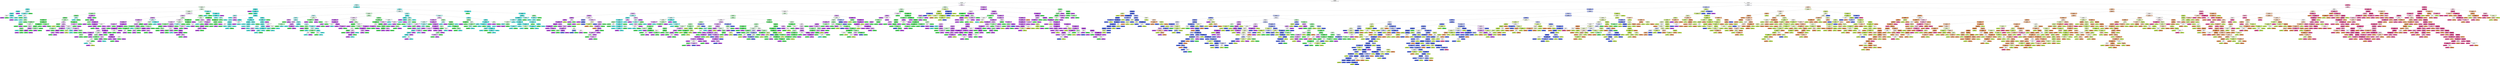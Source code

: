 digraph Tree {
node [shape=box, style="filled, rounded", color="black", fontname=helvetica] ;
edge [fontname=helvetica] ;
0 [label="Elevation <= 2672.5\ngini = 0.857\nsamples = 10584\nvalue = [1540, 1502, 1515, 1499, 1510, 1510, 1508]", fillcolor="#e5813901"] ;
1 [label="Elevation <= 2369.5\ngini = 0.706\nsamples = 4582\nvalue = [7, 156, 1404, 1499, 132, 1384, 0]", fillcolor="#39e5e208"] ;
0 -> 1 [labeldistance=2.5, labelangle=45, headlabel="True"] ;
2 [label="Hillshade_9am <= 194.5\ngini = 0.597\nsamples = 2562\nvalue = [0, 4, 656, 1400, 0, 502, 0]", fillcolor="#39e5e264"] ;
1 -> 2 ;
3 [label="Horizontal_Distance_To_Hydrology <= 15.0\ngini = 0.627\nsamples = 857\nvalue = [0, 4, 391, 146, 0, 316, 0]", fillcolor="#39e54d23"] ;
2 -> 3 ;
4 [label="Soil_Type10 <= 0.5\ngini = 0.266\nsamples = 86\nvalue = [0, 0, 9, 73, 0, 4, 0]", fillcolor="#39e5e2d4"] ;
3 -> 4 ;
5 [label="Elevation <= 2281.0\ngini = 0.148\nsamples = 63\nvalue = [0, 0, 1, 58, 0, 4, 0]", fillcolor="#39e5e2e9"] ;
4 -> 5 ;
6 [label="Elevation <= 2017.0\ngini = 0.095\nsamples = 61\nvalue = [0, 0, 1, 58, 0, 2, 0]", fillcolor="#39e5e2f2"] ;
5 -> 6 ;
7 [label="Hillshade_9am <= 178.0\ngini = 0.5\nsamples = 2\nvalue = [0, 0, 1, 0, 0, 1, 0]", fillcolor="#39e54d00"] ;
6 -> 7 ;
8 [label="gini = 0.0\nsamples = 1\nvalue = [0, 0, 0, 0, 0, 1, 0]", fillcolor="#b139e5ff"] ;
7 -> 8 ;
9 [label="gini = 0.0\nsamples = 1\nvalue = [0, 0, 1, 0, 0, 0, 0]", fillcolor="#39e54dff"] ;
7 -> 9 ;
10 [label="Elevation <= 2264.5\ngini = 0.033\nsamples = 59\nvalue = [0, 0, 0, 58, 0, 1, 0]", fillcolor="#39e5e2fb"] ;
6 -> 10 ;
11 [label="gini = 0.0\nsamples = 55\nvalue = [0, 0, 0, 55, 0, 0, 0]", fillcolor="#39e5e2ff"] ;
10 -> 11 ;
12 [label="Elevation <= 2266.5\ngini = 0.375\nsamples = 4\nvalue = [0, 0, 0, 3, 0, 1, 0]", fillcolor="#39e5e2aa"] ;
10 -> 12 ;
13 [label="gini = 0.0\nsamples = 1\nvalue = [0, 0, 0, 0, 0, 1, 0]", fillcolor="#b139e5ff"] ;
12 -> 13 ;
14 [label="gini = 0.0\nsamples = 3\nvalue = [0, 0, 0, 3, 0, 0, 0]", fillcolor="#39e5e2ff"] ;
12 -> 14 ;
15 [label="gini = 0.0\nsamples = 2\nvalue = [0, 0, 0, 0, 0, 2, 0]", fillcolor="#b139e5ff"] ;
5 -> 15 ;
16 [label="Hillshade_3pm <= 190.0\ngini = 0.454\nsamples = 23\nvalue = [0, 0, 8, 15, 0, 0, 0]", fillcolor="#39e5e277"] ;
4 -> 16 ;
17 [label="Horizontal_Distance_To_Fire_Points <= 513.5\ngini = 0.375\nsamples = 20\nvalue = [0, 0, 5, 15, 0, 0, 0]", fillcolor="#39e5e2aa"] ;
16 -> 17 ;
18 [label="gini = 0.0\nsamples = 10\nvalue = [0, 0, 0, 10, 0, 0, 0]", fillcolor="#39e5e2ff"] ;
17 -> 18 ;
19 [label="Elevation <= 2212.0\ngini = 0.5\nsamples = 10\nvalue = [0, 0, 5, 5, 0, 0, 0]", fillcolor="#39e54d00"] ;
17 -> 19 ;
20 [label="gini = 0.0\nsamples = 3\nvalue = [0, 0, 3, 0, 0, 0, 0]", fillcolor="#39e54dff"] ;
19 -> 20 ;
21 [label="Hillshade_9am <= 183.0\ngini = 0.408\nsamples = 7\nvalue = [0, 0, 2, 5, 0, 0, 0]", fillcolor="#39e5e299"] ;
19 -> 21 ;
22 [label="gini = 0.0\nsamples = 4\nvalue = [0, 0, 0, 4, 0, 0, 0]", fillcolor="#39e5e2ff"] ;
21 -> 22 ;
23 [label="Slope <= 16.5\ngini = 0.444\nsamples = 3\nvalue = [0, 0, 2, 1, 0, 0, 0]", fillcolor="#39e54d7f"] ;
21 -> 23 ;
24 [label="gini = 0.0\nsamples = 1\nvalue = [0, 0, 0, 1, 0, 0, 0]", fillcolor="#39e5e2ff"] ;
23 -> 24 ;
25 [label="gini = 0.0\nsamples = 2\nvalue = [0, 0, 2, 0, 0, 0, 0]", fillcolor="#39e54dff"] ;
23 -> 25 ;
26 [label="gini = 0.0\nsamples = 3\nvalue = [0, 0, 3, 0, 0, 0, 0]", fillcolor="#39e54dff"] ;
16 -> 26 ;
27 [label="Soil_Type17 <= 0.5\ngini = 0.582\nsamples = 771\nvalue = [0, 4, 382, 73, 0, 312, 0]", fillcolor="#39e54d27"] ;
3 -> 27 ;
28 [label="Horizontal_Distance_To_Fire_Points <= 590.0\ngini = 0.555\nsamples = 733\nvalue = [0, 4, 375, 43, 0, 311, 0]", fillcolor="#39e54d27"] ;
27 -> 28 ;
29 [label="Horizontal_Distance_To_Roadways <= 1196.0\ngini = 0.497\nsamples = 278\nvalue = [0, 3, 181, 18, 0, 76, 0]", fillcolor="#39e54d85"] ;
28 -> 29 ;
30 [label="Hillshade_Noon <= 246.5\ngini = 0.419\nsamples = 230\nvalue = [0, 3, 170, 18, 0, 39, 0]", fillcolor="#39e54daf"] ;
29 -> 30 ;
31 [label="Hillshade_9am <= 173.5\ngini = 0.362\nsamples = 210\nvalue = [0, 3, 163, 5, 0, 39, 0]", fillcolor="#39e54db9"] ;
30 -> 31 ;
32 [label="Horizontal_Distance_To_Hydrology <= 101.5\ngini = 0.222\nsamples = 143\nvalue = [0, 0, 125, 1, 0, 17, 0]", fillcolor="#39e54ddb"] ;
31 -> 32 ;
33 [label="Horizontal_Distance_To_Fire_Points <= 386.0\ngini = 0.436\nsamples = 49\nvalue = [0, 0, 34, 1, 0, 14, 0]", fillcolor="#39e54d92"] ;
32 -> 33 ;
34 [label="Wilderness_Area3 <= 0.5\ngini = 0.165\nsamples = 22\nvalue = [0, 0, 20, 0, 0, 2, 0]", fillcolor="#39e54de6"] ;
33 -> 34 ;
35 [label="gini = 0.0\nsamples = 20\nvalue = [0, 0, 20, 0, 0, 0, 0]", fillcolor="#39e54dff"] ;
34 -> 35 ;
36 [label="gini = 0.0\nsamples = 2\nvalue = [0, 0, 0, 0, 0, 2, 0]", fillcolor="#b139e5ff"] ;
34 -> 36 ;
37 [label="Horizontal_Distance_To_Roadways <= 302.0\ngini = 0.532\nsamples = 27\nvalue = [0, 0, 14, 1, 0, 12, 0]", fillcolor="#39e54d22"] ;
33 -> 37 ;
38 [label="gini = 0.0\nsamples = 6\nvalue = [0, 0, 6, 0, 0, 0, 0]", fillcolor="#39e54dff"] ;
37 -> 38 ;
39 [label="Hillshade_3pm <= 160.5\ngini = 0.526\nsamples = 21\nvalue = [0, 0, 8, 1, 0, 12, 0]", fillcolor="#b139e54e"] ;
37 -> 39 ;
40 [label="Elevation <= 2065.0\ngini = 0.449\nsamples = 7\nvalue = [0, 0, 5, 1, 0, 1, 0]", fillcolor="#39e54daa"] ;
39 -> 40 ;
41 [label="gini = 0.0\nsamples = 1\nvalue = [0, 0, 0, 1, 0, 0, 0]", fillcolor="#39e5e2ff"] ;
40 -> 41 ;
42 [label="Hillshade_3pm <= 115.0\ngini = 0.278\nsamples = 6\nvalue = [0, 0, 5, 0, 0, 1, 0]", fillcolor="#39e54dcc"] ;
40 -> 42 ;
43 [label="gini = 0.0\nsamples = 1\nvalue = [0, 0, 0, 0, 0, 1, 0]", fillcolor="#b139e5ff"] ;
42 -> 43 ;
44 [label="gini = 0.0\nsamples = 5\nvalue = [0, 0, 5, 0, 0, 0, 0]", fillcolor="#39e54dff"] ;
42 -> 44 ;
45 [label="Hillshade_Noon <= 208.0\ngini = 0.337\nsamples = 14\nvalue = [0, 0, 3, 0, 0, 11, 0]", fillcolor="#b139e5b9"] ;
39 -> 45 ;
46 [label="Soil_Type10 <= 0.5\ngini = 0.153\nsamples = 12\nvalue = [0, 0, 1, 0, 0, 11, 0]", fillcolor="#b139e5e8"] ;
45 -> 46 ;
47 [label="gini = 0.0\nsamples = 1\nvalue = [0, 0, 1, 0, 0, 0, 0]", fillcolor="#39e54dff"] ;
46 -> 47 ;
48 [label="gini = 0.0\nsamples = 11\nvalue = [0, 0, 0, 0, 0, 11, 0]", fillcolor="#b139e5ff"] ;
46 -> 48 ;
49 [label="gini = 0.0\nsamples = 2\nvalue = [0, 0, 2, 0, 0, 0, 0]", fillcolor="#39e54dff"] ;
45 -> 49 ;
50 [label="Horizontal_Distance_To_Roadways <= 1084.5\ngini = 0.062\nsamples = 94\nvalue = [0, 0, 91, 0, 0, 3, 0]", fillcolor="#39e54df7"] ;
32 -> 50 ;
51 [label="Horizontal_Distance_To_Fire_Points <= 220.0\ngini = 0.043\nsamples = 90\nvalue = [0, 0, 88, 0, 0, 2, 0]", fillcolor="#39e54df9"] ;
50 -> 51 ;
52 [label="Slope <= 26.5\ngini = 0.18\nsamples = 20\nvalue = [0, 0, 18, 0, 0, 2, 0]", fillcolor="#39e54de3"] ;
51 -> 52 ;
53 [label="Vertical_Distance_To_Hydrology <= 97.5\ngini = 0.444\nsamples = 6\nvalue = [0, 0, 4, 0, 0, 2, 0]", fillcolor="#39e54d7f"] ;
52 -> 53 ;
54 [label="gini = 0.0\nsamples = 2\nvalue = [0, 0, 0, 0, 0, 2, 0]", fillcolor="#b139e5ff"] ;
53 -> 54 ;
55 [label="gini = 0.0\nsamples = 4\nvalue = [0, 0, 4, 0, 0, 0, 0]", fillcolor="#39e54dff"] ;
53 -> 55 ;
56 [label="gini = 0.0\nsamples = 14\nvalue = [0, 0, 14, 0, 0, 0, 0]", fillcolor="#39e54dff"] ;
52 -> 56 ;
57 [label="gini = 0.0\nsamples = 70\nvalue = [0, 0, 70, 0, 0, 0, 0]", fillcolor="#39e54dff"] ;
51 -> 57 ;
58 [label="Horizontal_Distance_To_Roadways <= 1127.0\ngini = 0.375\nsamples = 4\nvalue = [0, 0, 3, 0, 0, 1, 0]", fillcolor="#39e54daa"] ;
50 -> 58 ;
59 [label="gini = 0.0\nsamples = 1\nvalue = [0, 0, 0, 0, 0, 1, 0]", fillcolor="#b139e5ff"] ;
58 -> 59 ;
60 [label="gini = 0.0\nsamples = 3\nvalue = [0, 0, 3, 0, 0, 0, 0]", fillcolor="#39e54dff"] ;
58 -> 60 ;
61 [label="Horizontal_Distance_To_Hydrology <= 237.0\ngini = 0.565\nsamples = 67\nvalue = [0, 3, 38, 4, 0, 22, 0]", fillcolor="#39e54d5b"] ;
31 -> 61 ;
62 [label="Aspect <= 6.5\ngini = 0.626\nsamples = 39\nvalue = [0, 3, 12, 4, 0, 20, 0]", fillcolor="#b139e54c"] ;
61 -> 62 ;
63 [label="Hillshade_3pm <= 137.5\ngini = 0.32\nsamples = 5\nvalue = [0, 1, 4, 0, 0, 0, 0]", fillcolor="#39e54dbf"] ;
62 -> 63 ;
64 [label="gini = 0.0\nsamples = 1\nvalue = [0, 1, 0, 0, 0, 0, 0]", fillcolor="#b7e539ff"] ;
63 -> 64 ;
65 [label="gini = 0.0\nsamples = 4\nvalue = [0, 0, 4, 0, 0, 0, 0]", fillcolor="#39e54dff"] ;
63 -> 65 ;
66 [label="Aspect <= 264.5\ngini = 0.581\nsamples = 34\nvalue = [0, 2, 8, 4, 0, 20, 0]", fillcolor="#b139e576"] ;
62 -> 66 ;
67 [label="Elevation <= 2081.0\ngini = 0.375\nsamples = 20\nvalue = [0, 0, 5, 0, 0, 15, 0]", fillcolor="#b139e5aa"] ;
66 -> 67 ;
68 [label="Horizontal_Distance_To_Fire_Points <= 357.0\ngini = 0.444\nsamples = 3\nvalue = [0, 0, 2, 0, 0, 1, 0]", fillcolor="#39e54d7f"] ;
67 -> 68 ;
69 [label="gini = 0.0\nsamples = 1\nvalue = [0, 0, 0, 0, 0, 1, 0]", fillcolor="#b139e5ff"] ;
68 -> 69 ;
70 [label="gini = 0.0\nsamples = 2\nvalue = [0, 0, 2, 0, 0, 0, 0]", fillcolor="#39e54dff"] ;
68 -> 70 ;
71 [label="Vertical_Distance_To_Hydrology <= 123.5\ngini = 0.291\nsamples = 17\nvalue = [0, 0, 3, 0, 0, 14, 0]", fillcolor="#b139e5c8"] ;
67 -> 71 ;
72 [label="Hillshade_3pm <= 99.5\ngini = 0.219\nsamples = 16\nvalue = [0, 0, 2, 0, 0, 14, 0]", fillcolor="#b139e5db"] ;
71 -> 72 ;
73 [label="Aspect <= 23.5\ngini = 0.408\nsamples = 7\nvalue = [0, 0, 2, 0, 0, 5, 0]", fillcolor="#b139e599"] ;
72 -> 73 ;
74 [label="gini = 0.0\nsamples = 2\nvalue = [0, 0, 2, 0, 0, 0, 0]", fillcolor="#39e54dff"] ;
73 -> 74 ;
75 [label="gini = 0.0\nsamples = 5\nvalue = [0, 0, 0, 0, 0, 5, 0]", fillcolor="#b139e5ff"] ;
73 -> 75 ;
76 [label="gini = 0.0\nsamples = 9\nvalue = [0, 0, 0, 0, 0, 9, 0]", fillcolor="#b139e5ff"] ;
72 -> 76 ;
77 [label="gini = 0.0\nsamples = 1\nvalue = [0, 0, 1, 0, 0, 0, 0]", fillcolor="#39e54dff"] ;
71 -> 77 ;
78 [label="Horizontal_Distance_To_Hydrology <= 129.0\ngini = 0.724\nsamples = 14\nvalue = [0, 2, 3, 4, 0, 5, 0]", fillcolor="#b139e51a"] ;
66 -> 78 ;
79 [label="Horizontal_Distance_To_Roadways <= 404.5\ngini = 0.656\nsamples = 8\nvalue = [0, 2, 1, 4, 0, 1, 0]", fillcolor="#39e5e255"] ;
78 -> 79 ;
80 [label="Elevation <= 2131.5\ngini = 0.444\nsamples = 3\nvalue = [0, 2, 0, 0, 0, 1, 0]", fillcolor="#b7e5397f"] ;
79 -> 80 ;
81 [label="gini = 0.0\nsamples = 1\nvalue = [0, 0, 0, 0, 0, 1, 0]", fillcolor="#b139e5ff"] ;
80 -> 81 ;
82 [label="gini = 0.0\nsamples = 2\nvalue = [0, 2, 0, 0, 0, 0, 0]", fillcolor="#b7e539ff"] ;
80 -> 82 ;
83 [label="Elevation <= 2346.0\ngini = 0.32\nsamples = 5\nvalue = [0, 0, 1, 4, 0, 0, 0]", fillcolor="#39e5e2bf"] ;
79 -> 83 ;
84 [label="gini = 0.0\nsamples = 4\nvalue = [0, 0, 0, 4, 0, 0, 0]", fillcolor="#39e5e2ff"] ;
83 -> 84 ;
85 [label="gini = 0.0\nsamples = 1\nvalue = [0, 0, 1, 0, 0, 0, 0]", fillcolor="#39e54dff"] ;
83 -> 85 ;
86 [label="Horizontal_Distance_To_Hydrology <= 157.5\ngini = 0.444\nsamples = 6\nvalue = [0, 0, 2, 0, 0, 4, 0]", fillcolor="#b139e57f"] ;
78 -> 86 ;
87 [label="gini = 0.0\nsamples = 3\nvalue = [0, 0, 0, 0, 0, 3, 0]", fillcolor="#b139e5ff"] ;
86 -> 87 ;
88 [label="Hillshade_3pm <= 192.0\ngini = 0.444\nsamples = 3\nvalue = [0, 0, 2, 0, 0, 1, 0]", fillcolor="#39e54d7f"] ;
86 -> 88 ;
89 [label="gini = 0.0\nsamples = 2\nvalue = [0, 0, 2, 0, 0, 0, 0]", fillcolor="#39e54dff"] ;
88 -> 89 ;
90 [label="gini = 0.0\nsamples = 1\nvalue = [0, 0, 0, 0, 0, 1, 0]", fillcolor="#b139e5ff"] ;
88 -> 90 ;
91 [label="Horizontal_Distance_To_Fire_Points <= 164.0\ngini = 0.133\nsamples = 28\nvalue = [0, 0, 26, 0, 0, 2, 0]", fillcolor="#39e54deb"] ;
61 -> 91 ;
92 [label="Horizontal_Distance_To_Fire_Points <= 68.5\ngini = 0.444\nsamples = 3\nvalue = [0, 0, 1, 0, 0, 2, 0]", fillcolor="#b139e57f"] ;
91 -> 92 ;
93 [label="gini = 0.0\nsamples = 1\nvalue = [0, 0, 1, 0, 0, 0, 0]", fillcolor="#39e54dff"] ;
92 -> 93 ;
94 [label="gini = 0.0\nsamples = 2\nvalue = [0, 0, 0, 0, 0, 2, 0]", fillcolor="#b139e5ff"] ;
92 -> 94 ;
95 [label="gini = 0.0\nsamples = 25\nvalue = [0, 0, 25, 0, 0, 0, 0]", fillcolor="#39e54dff"] ;
91 -> 95 ;
96 [label="Soil_Type1 <= 0.5\ngini = 0.455\nsamples = 20\nvalue = [0, 0, 7, 13, 0, 0, 0]", fillcolor="#39e5e276"] ;
30 -> 96 ;
97 [label="gini = 0.0\nsamples = 13\nvalue = [0, 0, 0, 13, 0, 0, 0]", fillcolor="#39e5e2ff"] ;
96 -> 97 ;
98 [label="gini = 0.0\nsamples = 7\nvalue = [0, 0, 7, 0, 0, 0, 0]", fillcolor="#39e54dff"] ;
96 -> 98 ;
99 [label="Horizontal_Distance_To_Hydrology <= 198.0\ngini = 0.353\nsamples = 48\nvalue = [0, 0, 11, 0, 0, 37, 0]", fillcolor="#b139e5b3"] ;
29 -> 99 ;
100 [label="Elevation <= 2186.5\ngini = 0.24\nsamples = 43\nvalue = [0, 0, 6, 0, 0, 37, 0]", fillcolor="#b139e5d6"] ;
99 -> 100 ;
101 [label="gini = 0.0\nsamples = 2\nvalue = [0, 0, 2, 0, 0, 0, 0]", fillcolor="#39e54dff"] ;
100 -> 101 ;
102 [label="Hillshade_3pm <= 150.0\ngini = 0.176\nsamples = 41\nvalue = [0, 0, 4, 0, 0, 37, 0]", fillcolor="#b139e5e3"] ;
100 -> 102 ;
103 [label="Hillshade_9am <= 176.0\ngini = 0.444\nsamples = 3\nvalue = [0, 0, 2, 0, 0, 1, 0]", fillcolor="#39e54d7f"] ;
102 -> 103 ;
104 [label="gini = 0.0\nsamples = 1\nvalue = [0, 0, 0, 0, 0, 1, 0]", fillcolor="#b139e5ff"] ;
103 -> 104 ;
105 [label="gini = 0.0\nsamples = 2\nvalue = [0, 0, 2, 0, 0, 0, 0]", fillcolor="#39e54dff"] ;
103 -> 105 ;
106 [label="Horizontal_Distance_To_Hydrology <= 172.5\ngini = 0.1\nsamples = 38\nvalue = [0, 0, 2, 0, 0, 36, 0]", fillcolor="#b139e5f1"] ;
102 -> 106 ;
107 [label="Vertical_Distance_To_Hydrology <= 43.0\ngini = 0.054\nsamples = 36\nvalue = [0, 0, 1, 0, 0, 35, 0]", fillcolor="#b139e5f8"] ;
106 -> 107 ;
108 [label="gini = 0.0\nsamples = 29\nvalue = [0, 0, 0, 0, 0, 29, 0]", fillcolor="#b139e5ff"] ;
107 -> 108 ;
109 [label="Hillshade_Noon <= 208.0\ngini = 0.245\nsamples = 7\nvalue = [0, 0, 1, 0, 0, 6, 0]", fillcolor="#b139e5d4"] ;
107 -> 109 ;
110 [label="gini = 0.0\nsamples = 1\nvalue = [0, 0, 1, 0, 0, 0, 0]", fillcolor="#39e54dff"] ;
109 -> 110 ;
111 [label="gini = 0.0\nsamples = 6\nvalue = [0, 0, 0, 0, 0, 6, 0]", fillcolor="#b139e5ff"] ;
109 -> 111 ;
112 [label="Horizontal_Distance_To_Hydrology <= 177.5\ngini = 0.5\nsamples = 2\nvalue = [0, 0, 1, 0, 0, 1, 0]", fillcolor="#39e54d00"] ;
106 -> 112 ;
113 [label="gini = 0.0\nsamples = 1\nvalue = [0, 0, 1, 0, 0, 0, 0]", fillcolor="#39e54dff"] ;
112 -> 113 ;
114 [label="gini = 0.0\nsamples = 1\nvalue = [0, 0, 0, 0, 0, 1, 0]", fillcolor="#b139e5ff"] ;
112 -> 114 ;
115 [label="gini = 0.0\nsamples = 5\nvalue = [0, 0, 5, 0, 0, 0, 0]", fillcolor="#39e54dff"] ;
99 -> 115 ;
116 [label="Horizontal_Distance_To_Fire_Points <= 1089.5\ngini = 0.548\nsamples = 455\nvalue = [0, 1, 194, 25, 0, 235, 0]", fillcolor="#b139e528"] ;
28 -> 116 ;
117 [label="Hillshade_3pm <= 208.5\ngini = 0.53\nsamples = 365\nvalue = [0, 1, 128, 22, 0, 214, 0]", fillcolor="#b139e55d"] ;
116 -> 117 ;
118 [label="Hillshade_Noon <= 246.5\ngini = 0.463\nsamples = 253\nvalue = [0, 1, 68, 12, 0, 172, 0]", fillcolor="#b139e58f"] ;
117 -> 118 ;
119 [label="Horizontal_Distance_To_Roadways <= 1167.5\ngini = 0.418\nsamples = 234\nvalue = [0, 1, 63, 3, 0, 167, 0]", fillcolor="#b139e59b"] ;
118 -> 119 ;
120 [label="Horizontal_Distance_To_Fire_Points <= 841.5\ngini = 0.343\nsamples = 173\nvalue = [0, 1, 34, 2, 0, 136, 0]", fillcolor="#b139e5bb"] ;
119 -> 120 ;
121 [label="Vertical_Distance_To_Hydrology <= 148.5\ngini = 0.438\nsamples = 109\nvalue = [0, 1, 30, 2, 0, 76, 0]", fillcolor="#b139e594"] ;
120 -> 121 ;
122 [label="Slope <= 36.5\ngini = 0.401\nsamples = 103\nvalue = [0, 1, 24, 2, 0, 76, 0]", fillcolor="#b139e5a8"] ;
121 -> 122 ;
123 [label="Slope <= 23.5\ngini = 0.369\nsamples = 99\nvalue = [0, 1, 20, 2, 0, 76, 0]", fillcolor="#b139e5b5"] ;
122 -> 123 ;
124 [label="Elevation <= 2124.0\ngini = 0.557\nsamples = 41\nvalue = [0, 1, 16, 2, 0, 22, 0]", fillcolor="#b139e53d"] ;
123 -> 124 ;
125 [label="Horizontal_Distance_To_Roadways <= 166.0\ngini = 0.32\nsamples = 15\nvalue = [0, 0, 3, 0, 0, 12, 0]", fillcolor="#b139e5bf"] ;
124 -> 125 ;
126 [label="Hillshade_Noon <= 202.0\ngini = 0.444\nsamples = 3\nvalue = [0, 0, 2, 0, 0, 1, 0]", fillcolor="#39e54d7f"] ;
125 -> 126 ;
127 [label="gini = 0.0\nsamples = 1\nvalue = [0, 0, 0, 0, 0, 1, 0]", fillcolor="#b139e5ff"] ;
126 -> 127 ;
128 [label="gini = 0.0\nsamples = 2\nvalue = [0, 0, 2, 0, 0, 0, 0]", fillcolor="#39e54dff"] ;
126 -> 128 ;
129 [label="Aspect <= 6.5\ngini = 0.153\nsamples = 12\nvalue = [0, 0, 1, 0, 0, 11, 0]", fillcolor="#b139e5e8"] ;
125 -> 129 ;
130 [label="gini = 0.0\nsamples = 1\nvalue = [0, 0, 1, 0, 0, 0, 0]", fillcolor="#39e54dff"] ;
129 -> 130 ;
131 [label="gini = 0.0\nsamples = 11\nvalue = [0, 0, 0, 0, 0, 11, 0]", fillcolor="#b139e5ff"] ;
129 -> 131 ;
132 [label="Horizontal_Distance_To_Roadways <= 1071.5\ngini = 0.595\nsamples = 26\nvalue = [0, 1, 13, 2, 0, 10, 0]", fillcolor="#39e54d30"] ;
124 -> 132 ;
133 [label="Elevation <= 2316.0\ngini = 0.566\nsamples = 22\nvalue = [0, 1, 13, 2, 0, 6, 0]", fillcolor="#39e54d70"] ;
132 -> 133 ;
134 [label="Horizontal_Distance_To_Roadways <= 467.0\ngini = 0.391\nsamples = 13\nvalue = [0, 1, 10, 1, 0, 1, 0]", fillcolor="#39e54dbf"] ;
133 -> 134 ;
135 [label="Soil_Type1 <= 0.5\ngini = 0.75\nsamples = 4\nvalue = [0, 1, 1, 1, 0, 1, 0]", fillcolor="#b7e53900"] ;
134 -> 135 ;
136 [label="Hillshade_9am <= 179.0\ngini = 0.667\nsamples = 3\nvalue = [0, 1, 0, 1, 0, 1, 0]", fillcolor="#b7e53900"] ;
135 -> 136 ;
137 [label="gini = 0.0\nsamples = 1\nvalue = [0, 0, 0, 1, 0, 0, 0]", fillcolor="#39e5e2ff"] ;
136 -> 137 ;
138 [label="Hillshade_9am <= 186.0\ngini = 0.5\nsamples = 2\nvalue = [0, 1, 0, 0, 0, 1, 0]", fillcolor="#b7e53900"] ;
136 -> 138 ;
139 [label="gini = 0.0\nsamples = 1\nvalue = [0, 0, 0, 0, 0, 1, 0]", fillcolor="#b139e5ff"] ;
138 -> 139 ;
140 [label="gini = 0.0\nsamples = 1\nvalue = [0, 1, 0, 0, 0, 0, 0]", fillcolor="#b7e539ff"] ;
138 -> 140 ;
141 [label="gini = 0.0\nsamples = 1\nvalue = [0, 0, 1, 0, 0, 0, 0]", fillcolor="#39e54dff"] ;
135 -> 141 ;
142 [label="gini = 0.0\nsamples = 9\nvalue = [0, 0, 9, 0, 0, 0, 0]", fillcolor="#39e54dff"] ;
134 -> 142 ;
143 [label="Hillshade_9am <= 186.0\ngini = 0.568\nsamples = 9\nvalue = [0, 0, 3, 1, 0, 5, 0]", fillcolor="#b139e555"] ;
133 -> 143 ;
144 [label="Soil_Type3 <= 0.5\ngini = 0.278\nsamples = 6\nvalue = [0, 0, 0, 1, 0, 5, 0]", fillcolor="#b139e5cc"] ;
143 -> 144 ;
145 [label="gini = 0.0\nsamples = 5\nvalue = [0, 0, 0, 0, 0, 5, 0]", fillcolor="#b139e5ff"] ;
144 -> 145 ;
146 [label="gini = 0.0\nsamples = 1\nvalue = [0, 0, 0, 1, 0, 0, 0]", fillcolor="#39e5e2ff"] ;
144 -> 146 ;
147 [label="gini = 0.0\nsamples = 3\nvalue = [0, 0, 3, 0, 0, 0, 0]", fillcolor="#39e54dff"] ;
143 -> 147 ;
148 [label="gini = 0.0\nsamples = 4\nvalue = [0, 0, 0, 0, 0, 4, 0]", fillcolor="#b139e5ff"] ;
132 -> 148 ;
149 [label="Vertical_Distance_To_Hydrology <= 145.0\ngini = 0.128\nsamples = 58\nvalue = [0, 0, 4, 0, 0, 54, 0]", fillcolor="#b139e5ec"] ;
123 -> 149 ;
150 [label="Aspect <= 3.5\ngini = 0.1\nsamples = 57\nvalue = [0, 0, 3, 0, 0, 54, 0]", fillcolor="#b139e5f1"] ;
149 -> 150 ;
151 [label="gini = 0.0\nsamples = 1\nvalue = [0, 0, 1, 0, 0, 0, 0]", fillcolor="#39e54dff"] ;
150 -> 151 ;
152 [label="Hillshade_Noon <= 212.0\ngini = 0.069\nsamples = 56\nvalue = [0, 0, 2, 0, 0, 54, 0]", fillcolor="#b139e5f6"] ;
150 -> 152 ;
153 [label="Horizontal_Distance_To_Hydrology <= 301.0\ngini = 0.036\nsamples = 54\nvalue = [0, 0, 1, 0, 0, 53, 0]", fillcolor="#b139e5fa"] ;
152 -> 153 ;
154 [label="gini = 0.0\nsamples = 48\nvalue = [0, 0, 0, 0, 0, 48, 0]", fillcolor="#b139e5ff"] ;
153 -> 154 ;
155 [label="Aspect <= 18.0\ngini = 0.278\nsamples = 6\nvalue = [0, 0, 1, 0, 0, 5, 0]", fillcolor="#b139e5cc"] ;
153 -> 155 ;
156 [label="gini = 0.0\nsamples = 1\nvalue = [0, 0, 1, 0, 0, 0, 0]", fillcolor="#39e54dff"] ;
155 -> 156 ;
157 [label="gini = 0.0\nsamples = 5\nvalue = [0, 0, 0, 0, 0, 5, 0]", fillcolor="#b139e5ff"] ;
155 -> 157 ;
158 [label="Soil_Type10 <= 0.5\ngini = 0.5\nsamples = 2\nvalue = [0, 0, 1, 0, 0, 1, 0]", fillcolor="#39e54d00"] ;
152 -> 158 ;
159 [label="gini = 0.0\nsamples = 1\nvalue = [0, 0, 1, 0, 0, 0, 0]", fillcolor="#39e54dff"] ;
158 -> 159 ;
160 [label="gini = 0.0\nsamples = 1\nvalue = [0, 0, 0, 0, 0, 1, 0]", fillcolor="#b139e5ff"] ;
158 -> 160 ;
161 [label="gini = 0.0\nsamples = 1\nvalue = [0, 0, 1, 0, 0, 0, 0]", fillcolor="#39e54dff"] ;
149 -> 161 ;
162 [label="gini = 0.0\nsamples = 4\nvalue = [0, 0, 4, 0, 0, 0, 0]", fillcolor="#39e54dff"] ;
122 -> 162 ;
163 [label="gini = 0.0\nsamples = 6\nvalue = [0, 0, 6, 0, 0, 0, 0]", fillcolor="#39e54dff"] ;
121 -> 163 ;
164 [label="Horizontal_Distance_To_Roadways <= 1148.0\ngini = 0.117\nsamples = 64\nvalue = [0, 0, 4, 0, 0, 60, 0]", fillcolor="#b139e5ee"] ;
120 -> 164 ;
165 [label="Horizontal_Distance_To_Hydrology <= 399.0\ngini = 0.091\nsamples = 63\nvalue = [0, 0, 3, 0, 0, 60, 0]", fillcolor="#b139e5f2"] ;
164 -> 165 ;
166 [label="Horizontal_Distance_To_Hydrology <= 36.0\ngini = 0.062\nsamples = 62\nvalue = [0, 0, 2, 0, 0, 60, 0]", fillcolor="#b139e5f6"] ;
165 -> 166 ;
167 [label="Horizontal_Distance_To_Roadways <= 532.5\ngini = 0.5\nsamples = 4\nvalue = [0, 0, 2, 0, 0, 2, 0]", fillcolor="#39e54d00"] ;
166 -> 167 ;
168 [label="gini = 0.0\nsamples = 2\nvalue = [0, 0, 2, 0, 0, 0, 0]", fillcolor="#39e54dff"] ;
167 -> 168 ;
169 [label="gini = 0.0\nsamples = 2\nvalue = [0, 0, 0, 0, 0, 2, 0]", fillcolor="#b139e5ff"] ;
167 -> 169 ;
170 [label="gini = 0.0\nsamples = 58\nvalue = [0, 0, 0, 0, 0, 58, 0]", fillcolor="#b139e5ff"] ;
166 -> 170 ;
171 [label="gini = 0.0\nsamples = 1\nvalue = [0, 0, 1, 0, 0, 0, 0]", fillcolor="#39e54dff"] ;
165 -> 171 ;
172 [label="gini = 0.0\nsamples = 1\nvalue = [0, 0, 1, 0, 0, 0, 0]", fillcolor="#39e54dff"] ;
164 -> 172 ;
173 [label="Vertical_Distance_To_Hydrology <= 75.0\ngini = 0.515\nsamples = 61\nvalue = [0, 0, 29, 1, 0, 31, 0]", fillcolor="#b139e510"] ;
119 -> 173 ;
174 [label="Hillshade_Noon <= 190.0\ngini = 0.458\nsamples = 45\nvalue = [0, 0, 14, 1, 0, 30, 0]", fillcolor="#b139e584"] ;
173 -> 174 ;
175 [label="Horizontal_Distance_To_Roadways <= 1677.0\ngini = 0.34\nsamples = 10\nvalue = [0, 0, 8, 1, 0, 1, 0]", fillcolor="#39e54dc6"] ;
174 -> 175 ;
176 [label="Horizontal_Distance_To_Roadways <= 1238.0\ngini = 0.198\nsamples = 9\nvalue = [0, 0, 8, 0, 0, 1, 0]", fillcolor="#39e54ddf"] ;
175 -> 176 ;
177 [label="Slope <= 29.5\ngini = 0.5\nsamples = 2\nvalue = [0, 0, 1, 0, 0, 1, 0]", fillcolor="#39e54d00"] ;
176 -> 177 ;
178 [label="gini = 0.0\nsamples = 1\nvalue = [0, 0, 0, 0, 0, 1, 0]", fillcolor="#b139e5ff"] ;
177 -> 178 ;
179 [label="gini = 0.0\nsamples = 1\nvalue = [0, 0, 1, 0, 0, 0, 0]", fillcolor="#39e54dff"] ;
177 -> 179 ;
180 [label="gini = 0.0\nsamples = 7\nvalue = [0, 0, 7, 0, 0, 0, 0]", fillcolor="#39e54dff"] ;
176 -> 180 ;
181 [label="gini = 0.0\nsamples = 1\nvalue = [0, 0, 0, 1, 0, 0, 0]", fillcolor="#39e5e2ff"] ;
175 -> 181 ;
182 [label="Elevation <= 2229.0\ngini = 0.284\nsamples = 35\nvalue = [0, 0, 6, 0, 0, 29, 0]", fillcolor="#b139e5ca"] ;
174 -> 182 ;
183 [label="Horizontal_Distance_To_Fire_Points <= 809.0\ngini = 0.408\nsamples = 7\nvalue = [0, 0, 5, 0, 0, 2, 0]", fillcolor="#39e54d99"] ;
182 -> 183 ;
184 [label="Aspect <= 318.5\ngini = 0.444\nsamples = 3\nvalue = [0, 0, 1, 0, 0, 2, 0]", fillcolor="#b139e57f"] ;
183 -> 184 ;
185 [label="gini = 0.0\nsamples = 2\nvalue = [0, 0, 0, 0, 0, 2, 0]", fillcolor="#b139e5ff"] ;
184 -> 185 ;
186 [label="gini = 0.0\nsamples = 1\nvalue = [0, 0, 1, 0, 0, 0, 0]", fillcolor="#39e54dff"] ;
184 -> 186 ;
187 [label="gini = 0.0\nsamples = 4\nvalue = [0, 0, 4, 0, 0, 0, 0]", fillcolor="#39e54dff"] ;
183 -> 187 ;
188 [label="Slope <= 25.5\ngini = 0.069\nsamples = 28\nvalue = [0, 0, 1, 0, 0, 27, 0]", fillcolor="#b139e5f6"] ;
182 -> 188 ;
189 [label="gini = 0.0\nsamples = 25\nvalue = [0, 0, 0, 0, 0, 25, 0]", fillcolor="#b139e5ff"] ;
188 -> 189 ;
190 [label="Slope <= 26.5\ngini = 0.444\nsamples = 3\nvalue = [0, 0, 1, 0, 0, 2, 0]", fillcolor="#b139e57f"] ;
188 -> 190 ;
191 [label="gini = 0.0\nsamples = 1\nvalue = [0, 0, 1, 0, 0, 0, 0]", fillcolor="#39e54dff"] ;
190 -> 191 ;
192 [label="gini = 0.0\nsamples = 2\nvalue = [0, 0, 0, 0, 0, 2, 0]", fillcolor="#b139e5ff"] ;
190 -> 192 ;
193 [label="Hillshade_3pm <= 196.5\ngini = 0.117\nsamples = 16\nvalue = [0, 0, 15, 0, 0, 1, 0]", fillcolor="#39e54dee"] ;
173 -> 193 ;
194 [label="gini = 0.0\nsamples = 13\nvalue = [0, 0, 13, 0, 0, 0, 0]", fillcolor="#39e54dff"] ;
193 -> 194 ;
195 [label="Vertical_Distance_To_Hydrology <= 140.0\ngini = 0.444\nsamples = 3\nvalue = [0, 0, 2, 0, 0, 1, 0]", fillcolor="#39e54d7f"] ;
193 -> 195 ;
196 [label="gini = 0.0\nsamples = 1\nvalue = [0, 0, 0, 0, 0, 1, 0]", fillcolor="#b139e5ff"] ;
195 -> 196 ;
197 [label="gini = 0.0\nsamples = 2\nvalue = [0, 0, 2, 0, 0, 0, 0]", fillcolor="#39e54dff"] ;
195 -> 197 ;
198 [label="Horizontal_Distance_To_Roadways <= 1097.0\ngini = 0.637\nsamples = 19\nvalue = [0, 0, 5, 9, 0, 5, 0]", fillcolor="#39e5e249"] ;
118 -> 198 ;
199 [label="Hillshade_9am <= 185.0\ngini = 0.494\nsamples = 9\nvalue = [0, 0, 5, 0, 0, 4, 0]", fillcolor="#39e54d33"] ;
198 -> 199 ;
200 [label="gini = 0.0\nsamples = 4\nvalue = [0, 0, 0, 0, 0, 4, 0]", fillcolor="#b139e5ff"] ;
199 -> 200 ;
201 [label="gini = 0.0\nsamples = 5\nvalue = [0, 0, 5, 0, 0, 0, 0]", fillcolor="#39e54dff"] ;
199 -> 201 ;
202 [label="Horizontal_Distance_To_Roadways <= 1485.5\ngini = 0.18\nsamples = 10\nvalue = [0, 0, 0, 9, 0, 1, 0]", fillcolor="#39e5e2e3"] ;
198 -> 202 ;
203 [label="gini = 0.0\nsamples = 9\nvalue = [0, 0, 0, 9, 0, 0, 0]", fillcolor="#39e5e2ff"] ;
202 -> 203 ;
204 [label="gini = 0.0\nsamples = 1\nvalue = [0, 0, 0, 0, 0, 1, 0]", fillcolor="#b139e5ff"] ;
202 -> 204 ;
205 [label="Slope <= 32.5\ngini = 0.564\nsamples = 112\nvalue = [0, 0, 60, 10, 0, 42, 0]", fillcolor="#39e54d42"] ;
117 -> 205 ;
206 [label="Horizontal_Distance_To_Hydrology <= 303.5\ngini = 0.595\nsamples = 85\nvalue = [0, 0, 35, 10, 0, 40, 0]", fillcolor="#b139e51a"] ;
205 -> 206 ;
207 [label="Horizontal_Distance_To_Fire_Points <= 701.0\ngini = 0.49\nsamples = 61\nvalue = [0, 0, 23, 1, 0, 37, 0]", fillcolor="#b139e55e"] ;
206 -> 207 ;
208 [label="Horizontal_Distance_To_Roadways <= 1444.5\ngini = 0.401\nsamples = 18\nvalue = [0, 0, 13, 0, 0, 5, 0]", fillcolor="#39e54d9d"] ;
207 -> 208 ;
209 [label="Aspect <= 301.5\ngini = 0.133\nsamples = 14\nvalue = [0, 0, 13, 0, 0, 1, 0]", fillcolor="#39e54deb"] ;
208 -> 209 ;
210 [label="gini = 0.0\nsamples = 11\nvalue = [0, 0, 11, 0, 0, 0, 0]", fillcolor="#39e54dff"] ;
209 -> 210 ;
211 [label="Hillshade_9am <= 127.5\ngini = 0.444\nsamples = 3\nvalue = [0, 0, 2, 0, 0, 1, 0]", fillcolor="#39e54d7f"] ;
209 -> 211 ;
212 [label="gini = 0.0\nsamples = 2\nvalue = [0, 0, 2, 0, 0, 0, 0]", fillcolor="#39e54dff"] ;
211 -> 212 ;
213 [label="gini = 0.0\nsamples = 1\nvalue = [0, 0, 0, 0, 0, 1, 0]", fillcolor="#b139e5ff"] ;
211 -> 213 ;
214 [label="gini = 0.0\nsamples = 4\nvalue = [0, 0, 0, 0, 0, 4, 0]", fillcolor="#b139e5ff"] ;
208 -> 214 ;
215 [label="Elevation <= 2353.5\ngini = 0.392\nsamples = 43\nvalue = [0, 0, 10, 1, 0, 32, 0]", fillcolor="#b139e5aa"] ;
207 -> 215 ;
216 [label="Horizontal_Distance_To_Hydrology <= 87.5\ngini = 0.329\nsamples = 40\nvalue = [0, 0, 7, 1, 0, 32, 0]", fillcolor="#b139e5c1"] ;
215 -> 216 ;
217 [label="Hillshade_Noon <= 241.5\ngini = 0.593\nsamples = 9\nvalue = [0, 0, 4, 1, 0, 4, 0]", fillcolor="#39e54d00"] ;
216 -> 217 ;
218 [label="Hillshade_3pm <= 214.5\ngini = 0.32\nsamples = 5\nvalue = [0, 0, 4, 0, 0, 1, 0]", fillcolor="#39e54dbf"] ;
217 -> 218 ;
219 [label="gini = 0.0\nsamples = 1\nvalue = [0, 0, 0, 0, 0, 1, 0]", fillcolor="#b139e5ff"] ;
218 -> 219 ;
220 [label="gini = 0.0\nsamples = 4\nvalue = [0, 0, 4, 0, 0, 0, 0]", fillcolor="#39e54dff"] ;
218 -> 220 ;
221 [label="Hillshade_3pm <= 212.0\ngini = 0.375\nsamples = 4\nvalue = [0, 0, 0, 1, 0, 3, 0]", fillcolor="#b139e5aa"] ;
217 -> 221 ;
222 [label="gini = 0.0\nsamples = 1\nvalue = [0, 0, 0, 1, 0, 0, 0]", fillcolor="#39e5e2ff"] ;
221 -> 222 ;
223 [label="gini = 0.0\nsamples = 3\nvalue = [0, 0, 0, 0, 0, 3, 0]", fillcolor="#b139e5ff"] ;
221 -> 223 ;
224 [label="Slope <= 18.5\ngini = 0.175\nsamples = 31\nvalue = [0, 0, 3, 0, 0, 28, 0]", fillcolor="#b139e5e4"] ;
216 -> 224 ;
225 [label="gini = 0.0\nsamples = 1\nvalue = [0, 0, 1, 0, 0, 0, 0]", fillcolor="#39e54dff"] ;
224 -> 225 ;
226 [label="Soil_Type6 <= 0.5\ngini = 0.124\nsamples = 30\nvalue = [0, 0, 2, 0, 0, 28, 0]", fillcolor="#b139e5ed"] ;
224 -> 226 ;
227 [label="Hillshade_3pm <= 231.0\ngini = 0.067\nsamples = 29\nvalue = [0, 0, 1, 0, 0, 28, 0]", fillcolor="#b139e5f6"] ;
226 -> 227 ;
228 [label="gini = 0.0\nsamples = 26\nvalue = [0, 0, 0, 0, 0, 26, 0]", fillcolor="#b139e5ff"] ;
227 -> 228 ;
229 [label="Slope <= 28.5\ngini = 0.444\nsamples = 3\nvalue = [0, 0, 1, 0, 0, 2, 0]", fillcolor="#b139e57f"] ;
227 -> 229 ;
230 [label="gini = 0.0\nsamples = 1\nvalue = [0, 0, 1, 0, 0, 0, 0]", fillcolor="#39e54dff"] ;
229 -> 230 ;
231 [label="gini = 0.0\nsamples = 2\nvalue = [0, 0, 0, 0, 0, 2, 0]", fillcolor="#b139e5ff"] ;
229 -> 231 ;
232 [label="gini = 0.0\nsamples = 1\nvalue = [0, 0, 1, 0, 0, 0, 0]", fillcolor="#39e54dff"] ;
226 -> 232 ;
233 [label="gini = 0.0\nsamples = 3\nvalue = [0, 0, 3, 0, 0, 0, 0]", fillcolor="#39e54dff"] ;
215 -> 233 ;
234 [label="Vertical_Distance_To_Hydrology <= 71.5\ngini = 0.594\nsamples = 24\nvalue = [0, 0, 12, 9, 0, 3, 0]", fillcolor="#39e54d33"] ;
206 -> 234 ;
235 [label="Horizontal_Distance_To_Roadways <= 832.5\ngini = 0.52\nsamples = 14\nvalue = [0, 0, 2, 9, 0, 3, 0]", fillcolor="#39e5e28b"] ;
234 -> 235 ;
236 [label="Horizontal_Distance_To_Fire_Points <= 831.0\ngini = 0.48\nsamples = 5\nvalue = [0, 0, 2, 0, 0, 3, 0]", fillcolor="#b139e555"] ;
235 -> 236 ;
237 [label="gini = 0.0\nsamples = 2\nvalue = [0, 0, 2, 0, 0, 0, 0]", fillcolor="#39e54dff"] ;
236 -> 237 ;
238 [label="gini = 0.0\nsamples = 3\nvalue = [0, 0, 0, 0, 0, 3, 0]", fillcolor="#b139e5ff"] ;
236 -> 238 ;
239 [label="gini = 0.0\nsamples = 9\nvalue = [0, 0, 0, 9, 0, 0, 0]", fillcolor="#39e5e2ff"] ;
235 -> 239 ;
240 [label="gini = 0.0\nsamples = 10\nvalue = [0, 0, 10, 0, 0, 0, 0]", fillcolor="#39e54dff"] ;
234 -> 240 ;
241 [label="Horizontal_Distance_To_Fire_Points <= 1084.5\ngini = 0.137\nsamples = 27\nvalue = [0, 0, 25, 0, 0, 2, 0]", fillcolor="#39e54deb"] ;
205 -> 241 ;
242 [label="Vertical_Distance_To_Hydrology <= 144.0\ngini = 0.074\nsamples = 26\nvalue = [0, 0, 25, 0, 0, 1, 0]", fillcolor="#39e54df5"] ;
241 -> 242 ;
243 [label="gini = 0.0\nsamples = 24\nvalue = [0, 0, 24, 0, 0, 0, 0]", fillcolor="#39e54dff"] ;
242 -> 243 ;
244 [label="Elevation <= 2274.5\ngini = 0.5\nsamples = 2\nvalue = [0, 0, 1, 0, 0, 1, 0]", fillcolor="#39e54d00"] ;
242 -> 244 ;
245 [label="gini = 0.0\nsamples = 1\nvalue = [0, 0, 0, 0, 0, 1, 0]", fillcolor="#b139e5ff"] ;
244 -> 245 ;
246 [label="gini = 0.0\nsamples = 1\nvalue = [0, 0, 1, 0, 0, 0, 0]", fillcolor="#39e54dff"] ;
244 -> 246 ;
247 [label="gini = 0.0\nsamples = 1\nvalue = [0, 0, 0, 0, 0, 1, 0]", fillcolor="#b139e5ff"] ;
241 -> 247 ;
248 [label="Slope <= 25.5\ngini = 0.407\nsamples = 90\nvalue = [0, 0, 66, 3, 0, 21, 0]", fillcolor="#39e54da6"] ;
116 -> 248 ;
249 [label="Horizontal_Distance_To_Roadways <= 687.0\ngini = 0.564\nsamples = 41\nvalue = [0, 0, 20, 3, 0, 18, 0]", fillcolor="#39e54d16"] ;
248 -> 249 ;
250 [label="gini = 0.0\nsamples = 10\nvalue = [0, 0, 10, 0, 0, 0, 0]", fillcolor="#39e54dff"] ;
249 -> 250 ;
251 [label="Elevation <= 2253.0\ngini = 0.549\nsamples = 31\nvalue = [0, 0, 10, 3, 0, 18, 0]", fillcolor="#b139e561"] ;
249 -> 251 ;
252 [label="Vertical_Distance_To_Hydrology <= 8.5\ngini = 0.49\nsamples = 7\nvalue = [0, 0, 4, 3, 0, 0, 0]", fillcolor="#39e54d40"] ;
251 -> 252 ;
253 [label="gini = 0.0\nsamples = 3\nvalue = [0, 0, 0, 3, 0, 0, 0]", fillcolor="#39e5e2ff"] ;
252 -> 253 ;
254 [label="gini = 0.0\nsamples = 4\nvalue = [0, 0, 4, 0, 0, 0, 0]", fillcolor="#39e54dff"] ;
252 -> 254 ;
255 [label="Vertical_Distance_To_Hydrology <= 180.5\ngini = 0.375\nsamples = 24\nvalue = [0, 0, 6, 0, 0, 18, 0]", fillcolor="#b139e5aa"] ;
251 -> 255 ;
256 [label="Hillshade_9am <= 191.5\ngini = 0.245\nsamples = 21\nvalue = [0, 0, 3, 0, 0, 18, 0]", fillcolor="#b139e5d4"] ;
255 -> 256 ;
257 [label="Elevation <= 2291.5\ngini = 0.1\nsamples = 19\nvalue = [0, 0, 1, 0, 0, 18, 0]", fillcolor="#b139e5f1"] ;
256 -> 257 ;
258 [label="Hillshade_3pm <= 195.5\ngini = 0.375\nsamples = 4\nvalue = [0, 0, 1, 0, 0, 3, 0]", fillcolor="#b139e5aa"] ;
257 -> 258 ;
259 [label="gini = 0.0\nsamples = 3\nvalue = [0, 0, 0, 0, 0, 3, 0]", fillcolor="#b139e5ff"] ;
258 -> 259 ;
260 [label="gini = 0.0\nsamples = 1\nvalue = [0, 0, 1, 0, 0, 0, 0]", fillcolor="#39e54dff"] ;
258 -> 260 ;
261 [label="gini = 0.0\nsamples = 15\nvalue = [0, 0, 0, 0, 0, 15, 0]", fillcolor="#b139e5ff"] ;
257 -> 261 ;
262 [label="gini = 0.0\nsamples = 2\nvalue = [0, 0, 2, 0, 0, 0, 0]", fillcolor="#39e54dff"] ;
256 -> 262 ;
263 [label="gini = 0.0\nsamples = 3\nvalue = [0, 0, 3, 0, 0, 0, 0]", fillcolor="#39e54dff"] ;
255 -> 263 ;
264 [label="Horizontal_Distance_To_Hydrology <= 36.0\ngini = 0.115\nsamples = 49\nvalue = [0, 0, 46, 0, 0, 3, 0]", fillcolor="#39e54dee"] ;
248 -> 264 ;
265 [label="gini = 0.0\nsamples = 1\nvalue = [0, 0, 0, 0, 0, 1, 0]", fillcolor="#b139e5ff"] ;
264 -> 265 ;
266 [label="Horizontal_Distance_To_Hydrology <= 92.5\ngini = 0.08\nsamples = 48\nvalue = [0, 0, 46, 0, 0, 2, 0]", fillcolor="#39e54df4"] ;
264 -> 266 ;
267 [label="Elevation <= 2336.0\ngini = 0.298\nsamples = 11\nvalue = [0, 0, 9, 0, 0, 2, 0]", fillcolor="#39e54dc6"] ;
266 -> 267 ;
268 [label="Aspect <= 344.0\ngini = 0.18\nsamples = 10\nvalue = [0, 0, 9, 0, 0, 1, 0]", fillcolor="#39e54de3"] ;
267 -> 268 ;
269 [label="gini = 0.0\nsamples = 9\nvalue = [0, 0, 9, 0, 0, 0, 0]", fillcolor="#39e54dff"] ;
268 -> 269 ;
270 [label="gini = 0.0\nsamples = 1\nvalue = [0, 0, 0, 0, 0, 1, 0]", fillcolor="#b139e5ff"] ;
268 -> 270 ;
271 [label="gini = 0.0\nsamples = 1\nvalue = [0, 0, 0, 0, 0, 1, 0]", fillcolor="#b139e5ff"] ;
267 -> 271 ;
272 [label="gini = 0.0\nsamples = 37\nvalue = [0, 0, 37, 0, 0, 0, 0]", fillcolor="#39e54dff"] ;
266 -> 272 ;
273 [label="Horizontal_Distance_To_Roadways <= 662.0\ngini = 0.342\nsamples = 38\nvalue = [0, 0, 7, 30, 0, 1, 0]", fillcolor="#39e5e2bd"] ;
27 -> 273 ;
274 [label="Hillshade_3pm <= 180.5\ngini = 0.245\nsamples = 7\nvalue = [0, 0, 6, 1, 0, 0, 0]", fillcolor="#39e54dd4"] ;
273 -> 274 ;
275 [label="gini = 0.0\nsamples = 1\nvalue = [0, 0, 0, 1, 0, 0, 0]", fillcolor="#39e5e2ff"] ;
274 -> 275 ;
276 [label="gini = 0.0\nsamples = 6\nvalue = [0, 0, 6, 0, 0, 0, 0]", fillcolor="#39e54dff"] ;
274 -> 276 ;
277 [label="Horizontal_Distance_To_Roadways <= 1465.0\ngini = 0.123\nsamples = 31\nvalue = [0, 0, 1, 29, 0, 1, 0]", fillcolor="#39e5e2ee"] ;
273 -> 277 ;
278 [label="Horizontal_Distance_To_Roadways <= 1333.0\ngini = 0.064\nsamples = 30\nvalue = [0, 0, 1, 29, 0, 0, 0]", fillcolor="#39e5e2f6"] ;
277 -> 278 ;
279 [label="gini = 0.0\nsamples = 27\nvalue = [0, 0, 0, 27, 0, 0, 0]", fillcolor="#39e5e2ff"] ;
278 -> 279 ;
280 [label="Aspect <= 315.0\ngini = 0.444\nsamples = 3\nvalue = [0, 0, 1, 2, 0, 0, 0]", fillcolor="#39e5e27f"] ;
278 -> 280 ;
281 [label="gini = 0.0\nsamples = 1\nvalue = [0, 0, 1, 0, 0, 0, 0]", fillcolor="#39e54dff"] ;
280 -> 281 ;
282 [label="gini = 0.0\nsamples = 2\nvalue = [0, 0, 0, 2, 0, 0, 0]", fillcolor="#39e5e2ff"] ;
280 -> 282 ;
283 [label="gini = 0.0\nsamples = 1\nvalue = [0, 0, 0, 0, 0, 1, 0]", fillcolor="#b139e5ff"] ;
277 -> 283 ;
284 [label="Horizontal_Distance_To_Hydrology <= 15.0\ngini = 0.423\nsamples = 1705\nvalue = [0, 0, 265, 1254, 0, 186, 0]", fillcolor="#39e5e2af"] ;
2 -> 284 ;
285 [label="Wilderness_Area4 <= 0.5\ngini = 0.086\nsamples = 538\nvalue = [0, 0, 10, 514, 0, 14, 0]", fillcolor="#39e5e2f3"] ;
284 -> 285 ;
286 [label="gini = 0.0\nsamples = 6\nvalue = [0, 0, 0, 0, 0, 6, 0]", fillcolor="#b139e5ff"] ;
285 -> 286 ;
287 [label="Horizontal_Distance_To_Roadways <= 57.5\ngini = 0.066\nsamples = 532\nvalue = [0, 0, 10, 514, 0, 8, 0]", fillcolor="#39e5e2f6"] ;
285 -> 287 ;
288 [label="gini = 0.0\nsamples = 1\nvalue = [0, 0, 1, 0, 0, 0, 0]", fillcolor="#39e54dff"] ;
287 -> 288 ;
289 [label="Hillshade_3pm <= 54.0\ngini = 0.062\nsamples = 531\nvalue = [0, 0, 9, 514, 0, 8, 0]", fillcolor="#39e5e2f7"] ;
287 -> 289 ;
290 [label="Hillshade_3pm <= 39.5\ngini = 0.444\nsamples = 6\nvalue = [0, 0, 0, 4, 0, 2, 0]", fillcolor="#39e5e27f"] ;
289 -> 290 ;
291 [label="gini = 0.0\nsamples = 3\nvalue = [0, 0, 0, 3, 0, 0, 0]", fillcolor="#39e5e2ff"] ;
290 -> 291 ;
292 [label="Soil_Type1 <= 0.5\ngini = 0.444\nsamples = 3\nvalue = [0, 0, 0, 1, 0, 2, 0]", fillcolor="#b139e57f"] ;
290 -> 292 ;
293 [label="gini = 0.0\nsamples = 1\nvalue = [0, 0, 0, 1, 0, 0, 0]", fillcolor="#39e5e2ff"] ;
292 -> 293 ;
294 [label="gini = 0.0\nsamples = 2\nvalue = [0, 0, 0, 0, 0, 2, 0]", fillcolor="#b139e5ff"] ;
292 -> 294 ;
295 [label="Elevation <= 2301.5\ngini = 0.056\nsamples = 525\nvalue = [0, 0, 9, 510, 0, 6, 0]", fillcolor="#39e5e2f8"] ;
289 -> 295 ;
296 [label="Aspect <= 31.5\ngini = 0.023\nsamples = 427\nvalue = [0, 0, 3, 422, 0, 2, 0]", fillcolor="#39e5e2fc"] ;
295 -> 296 ;
297 [label="Aspect <= 30.5\ngini = 0.092\nsamples = 63\nvalue = [0, 0, 2, 60, 0, 1, 0]", fillcolor="#39e5e2f2"] ;
296 -> 297 ;
298 [label="Hillshade_3pm <= 113.5\ngini = 0.063\nsamples = 61\nvalue = [0, 0, 2, 59, 0, 0, 0]", fillcolor="#39e5e2f6"] ;
297 -> 298 ;
299 [label="Slope <= 22.5\ngini = 0.5\nsamples = 2\nvalue = [0, 0, 1, 1, 0, 0, 0]", fillcolor="#39e54d00"] ;
298 -> 299 ;
300 [label="gini = 0.0\nsamples = 1\nvalue = [0, 0, 1, 0, 0, 0, 0]", fillcolor="#39e54dff"] ;
299 -> 300 ;
301 [label="gini = 0.0\nsamples = 1\nvalue = [0, 0, 0, 1, 0, 0, 0]", fillcolor="#39e5e2ff"] ;
299 -> 301 ;
302 [label="Hillshade_9am <= 200.5\ngini = 0.033\nsamples = 59\nvalue = [0, 0, 1, 58, 0, 0, 0]", fillcolor="#39e5e2fb"] ;
298 -> 302 ;
303 [label="Hillshade_9am <= 199.5\ngini = 0.245\nsamples = 7\nvalue = [0, 0, 1, 6, 0, 0, 0]", fillcolor="#39e5e2d4"] ;
302 -> 303 ;
304 [label="gini = 0.0\nsamples = 6\nvalue = [0, 0, 0, 6, 0, 0, 0]", fillcolor="#39e5e2ff"] ;
303 -> 304 ;
305 [label="gini = 0.0\nsamples = 1\nvalue = [0, 0, 1, 0, 0, 0, 0]", fillcolor="#39e54dff"] ;
303 -> 305 ;
306 [label="gini = 0.0\nsamples = 52\nvalue = [0, 0, 0, 52, 0, 0, 0]", fillcolor="#39e5e2ff"] ;
302 -> 306 ;
307 [label="Horizontal_Distance_To_Roadways <= 1066.0\ngini = 0.5\nsamples = 2\nvalue = [0, 0, 0, 1, 0, 1, 0]", fillcolor="#39e5e200"] ;
297 -> 307 ;
308 [label="gini = 0.0\nsamples = 1\nvalue = [0, 0, 0, 0, 0, 1, 0]", fillcolor="#b139e5ff"] ;
307 -> 308 ;
309 [label="gini = 0.0\nsamples = 1\nvalue = [0, 0, 0, 1, 0, 0, 0]", fillcolor="#39e5e2ff"] ;
307 -> 309 ;
310 [label="Horizontal_Distance_To_Roadways <= 1589.5\ngini = 0.011\nsamples = 364\nvalue = [0, 0, 1, 362, 0, 1, 0]", fillcolor="#39e5e2fe"] ;
296 -> 310 ;
311 [label="Soil_Type14 <= 0.5\ngini = 0.006\nsamples = 354\nvalue = [0, 0, 0, 353, 0, 1, 0]", fillcolor="#39e5e2fe"] ;
310 -> 311 ;
312 [label="gini = 0.0\nsamples = 313\nvalue = [0, 0, 0, 313, 0, 0, 0]", fillcolor="#39e5e2ff"] ;
311 -> 312 ;
313 [label="Elevation <= 2250.5\ngini = 0.048\nsamples = 41\nvalue = [0, 0, 0, 40, 0, 1, 0]", fillcolor="#39e5e2f9"] ;
311 -> 313 ;
314 [label="gini = 0.0\nsamples = 36\nvalue = [0, 0, 0, 36, 0, 0, 0]", fillcolor="#39e5e2ff"] ;
313 -> 314 ;
315 [label="Elevation <= 2253.5\ngini = 0.32\nsamples = 5\nvalue = [0, 0, 0, 4, 0, 1, 0]", fillcolor="#39e5e2bf"] ;
313 -> 315 ;
316 [label="gini = 0.0\nsamples = 1\nvalue = [0, 0, 0, 0, 0, 1, 0]", fillcolor="#b139e5ff"] ;
315 -> 316 ;
317 [label="gini = 0.0\nsamples = 4\nvalue = [0, 0, 0, 4, 0, 0, 0]", fillcolor="#39e5e2ff"] ;
315 -> 317 ;
318 [label="Elevation <= 2272.5\ngini = 0.18\nsamples = 10\nvalue = [0, 0, 1, 9, 0, 0, 0]", fillcolor="#39e5e2e3"] ;
310 -> 318 ;
319 [label="gini = 0.0\nsamples = 9\nvalue = [0, 0, 0, 9, 0, 0, 0]", fillcolor="#39e5e2ff"] ;
318 -> 319 ;
320 [label="gini = 0.0\nsamples = 1\nvalue = [0, 0, 1, 0, 0, 0, 0]", fillcolor="#39e54dff"] ;
318 -> 320 ;
321 [label="Slope <= 21.0\ngini = 0.188\nsamples = 98\nvalue = [0, 0, 6, 88, 0, 4, 0]", fillcolor="#39e5e2e3"] ;
295 -> 321 ;
322 [label="Horizontal_Distance_To_Roadways <= 1461.0\ngini = 0.139\nsamples = 95\nvalue = [0, 0, 3, 88, 0, 4, 0]", fillcolor="#39e5e2eb"] ;
321 -> 322 ;
323 [label="Soil_Type16 <= 0.5\ngini = 0.122\nsamples = 94\nvalue = [0, 0, 3, 88, 0, 3, 0]", fillcolor="#39e5e2ee"] ;
322 -> 323 ;
324 [label="Elevation <= 2303.5\ngini = 0.085\nsamples = 91\nvalue = [0, 0, 2, 87, 0, 2, 0]", fillcolor="#39e5e2f4"] ;
323 -> 324 ;
325 [label="Aspect <= 330.0\ngini = 0.444\nsamples = 6\nvalue = [0, 0, 0, 4, 0, 2, 0]", fillcolor="#39e5e27f"] ;
324 -> 325 ;
326 [label="Aspect <= 49.0\ngini = 0.444\nsamples = 3\nvalue = [0, 0, 0, 1, 0, 2, 0]", fillcolor="#b139e57f"] ;
325 -> 326 ;
327 [label="gini = 0.0\nsamples = 1\nvalue = [0, 0, 0, 1, 0, 0, 0]", fillcolor="#39e5e2ff"] ;
326 -> 327 ;
328 [label="gini = 0.0\nsamples = 2\nvalue = [0, 0, 0, 0, 0, 2, 0]", fillcolor="#b139e5ff"] ;
326 -> 328 ;
329 [label="gini = 0.0\nsamples = 3\nvalue = [0, 0, 0, 3, 0, 0, 0]", fillcolor="#39e5e2ff"] ;
325 -> 329 ;
330 [label="Soil_Type2 <= 0.5\ngini = 0.046\nsamples = 85\nvalue = [0, 0, 2, 83, 0, 0, 0]", fillcolor="#39e5e2f9"] ;
324 -> 330 ;
331 [label="Horizontal_Distance_To_Roadways <= 235.0\ngini = 0.025\nsamples = 80\nvalue = [0, 0, 1, 79, 0, 0, 0]", fillcolor="#39e5e2fc"] ;
330 -> 331 ;
332 [label="Slope <= 9.5\ngini = 0.32\nsamples = 5\nvalue = [0, 0, 1, 4, 0, 0, 0]", fillcolor="#39e5e2bf"] ;
331 -> 332 ;
333 [label="gini = 0.0\nsamples = 4\nvalue = [0, 0, 0, 4, 0, 0, 0]", fillcolor="#39e5e2ff"] ;
332 -> 333 ;
334 [label="gini = 0.0\nsamples = 1\nvalue = [0, 0, 1, 0, 0, 0, 0]", fillcolor="#39e54dff"] ;
332 -> 334 ;
335 [label="gini = 0.0\nsamples = 75\nvalue = [0, 0, 0, 75, 0, 0, 0]", fillcolor="#39e5e2ff"] ;
331 -> 335 ;
336 [label="Hillshade_Noon <= 210.0\ngini = 0.32\nsamples = 5\nvalue = [0, 0, 1, 4, 0, 0, 0]", fillcolor="#39e5e2bf"] ;
330 -> 336 ;
337 [label="gini = 0.0\nsamples = 1\nvalue = [0, 0, 1, 0, 0, 0, 0]", fillcolor="#39e54dff"] ;
336 -> 337 ;
338 [label="gini = 0.0\nsamples = 4\nvalue = [0, 0, 0, 4, 0, 0, 0]", fillcolor="#39e5e2ff"] ;
336 -> 338 ;
339 [label="Horizontal_Distance_To_Fire_Points <= 652.0\ngini = 0.667\nsamples = 3\nvalue = [0, 0, 1, 1, 0, 1, 0]", fillcolor="#39e54d00"] ;
323 -> 339 ;
340 [label="gini = 0.0\nsamples = 1\nvalue = [0, 0, 0, 0, 0, 1, 0]", fillcolor="#b139e5ff"] ;
339 -> 340 ;
341 [label="Hillshade_Noon <= 233.0\ngini = 0.5\nsamples = 2\nvalue = [0, 0, 1, 1, 0, 0, 0]", fillcolor="#39e54d00"] ;
339 -> 341 ;
342 [label="gini = 0.0\nsamples = 1\nvalue = [0, 0, 1, 0, 0, 0, 0]", fillcolor="#39e54dff"] ;
341 -> 342 ;
343 [label="gini = 0.0\nsamples = 1\nvalue = [0, 0, 0, 1, 0, 0, 0]", fillcolor="#39e5e2ff"] ;
341 -> 343 ;
344 [label="gini = 0.0\nsamples = 1\nvalue = [0, 0, 0, 0, 0, 1, 0]", fillcolor="#b139e5ff"] ;
322 -> 344 ;
345 [label="gini = 0.0\nsamples = 3\nvalue = [0, 0, 3, 0, 0, 0, 0]", fillcolor="#39e54dff"] ;
321 -> 345 ;
346 [label="Soil_Type3 <= 0.5\ngini = 0.528\nsamples = 1167\nvalue = [0, 0, 255, 740, 0, 172, 0]", fillcolor="#39e5e288"] ;
284 -> 346 ;
347 [label="Horizontal_Distance_To_Roadways <= 823.0\ngini = 0.653\nsamples = 660\nvalue = [0, 0, 212, 279, 0, 169, 0]", fillcolor="#39e5e226"] ;
346 -> 347 ;
348 [label="Horizontal_Distance_To_Hydrology <= 63.5\ngini = 0.629\nsamples = 309\nvalue = [0, 0, 148, 64, 0, 97, 0]", fillcolor="#39e54d3d"] ;
347 -> 348 ;
349 [label="Elevation <= 2320.0\ngini = 0.618\nsamples = 90\nvalue = [0, 0, 24, 46, 0, 20, 0]", fillcolor="#39e5e255"] ;
348 -> 349 ;
350 [label="Elevation <= 1994.0\ngini = 0.561\nsamples = 77\nvalue = [0, 0, 17, 46, 0, 14, 0]", fillcolor="#39e5e27b"] ;
349 -> 350 ;
351 [label="Hillshade_3pm <= 59.5\ngini = 0.408\nsamples = 7\nvalue = [0, 0, 2, 0, 0, 5, 0]", fillcolor="#b139e599"] ;
350 -> 351 ;
352 [label="gini = 0.0\nsamples = 2\nvalue = [0, 0, 2, 0, 0, 0, 0]", fillcolor="#39e54dff"] ;
351 -> 352 ;
353 [label="gini = 0.0\nsamples = 5\nvalue = [0, 0, 0, 0, 0, 5, 0]", fillcolor="#b139e5ff"] ;
351 -> 353 ;
354 [label="Hillshade_Noon <= 176.5\ngini = 0.506\nsamples = 70\nvalue = [0, 0, 15, 46, 0, 9, 0]", fillcolor="#39e5e290"] ;
350 -> 354 ;
355 [label="Hillshade_3pm <= 45.0\ngini = 0.595\nsamples = 11\nvalue = [0, 0, 3, 2, 0, 6, 0]", fillcolor="#b139e560"] ;
354 -> 355 ;
356 [label="Horizontal_Distance_To_Fire_Points <= 822.0\ngini = 0.444\nsamples = 3\nvalue = [0, 0, 2, 1, 0, 0, 0]", fillcolor="#39e54d7f"] ;
355 -> 356 ;
357 [label="gini = 0.0\nsamples = 2\nvalue = [0, 0, 2, 0, 0, 0, 0]", fillcolor="#39e54dff"] ;
356 -> 357 ;
358 [label="gini = 0.0\nsamples = 1\nvalue = [0, 0, 0, 1, 0, 0, 0]", fillcolor="#39e5e2ff"] ;
356 -> 358 ;
359 [label="Elevation <= 2026.0\ngini = 0.406\nsamples = 8\nvalue = [0, 0, 1, 1, 0, 6, 0]", fillcolor="#b139e5b6"] ;
355 -> 359 ;
360 [label="gini = 0.0\nsamples = 1\nvalue = [0, 0, 0, 1, 0, 0, 0]", fillcolor="#39e5e2ff"] ;
359 -> 360 ;
361 [label="Vertical_Distance_To_Hydrology <= -1.5\ngini = 0.245\nsamples = 7\nvalue = [0, 0, 1, 0, 0, 6, 0]", fillcolor="#b139e5d4"] ;
359 -> 361 ;
362 [label="gini = 0.0\nsamples = 1\nvalue = [0, 0, 1, 0, 0, 0, 0]", fillcolor="#39e54dff"] ;
361 -> 362 ;
363 [label="gini = 0.0\nsamples = 6\nvalue = [0, 0, 0, 0, 0, 6, 0]", fillcolor="#b139e5ff"] ;
361 -> 363 ;
364 [label="Elevation <= 2063.5\ngini = 0.4\nsamples = 59\nvalue = [0, 0, 12, 44, 0, 3, 0]", fillcolor="#39e5e2ae"] ;
354 -> 364 ;
365 [label="Aspect <= 333.0\ngini = 0.083\nsamples = 23\nvalue = [0, 0, 1, 22, 0, 0, 0]", fillcolor="#39e5e2f3"] ;
364 -> 365 ;
366 [label="gini = 0.0\nsamples = 22\nvalue = [0, 0, 0, 22, 0, 0, 0]", fillcolor="#39e5e2ff"] ;
365 -> 366 ;
367 [label="gini = 0.0\nsamples = 1\nvalue = [0, 0, 1, 0, 0, 0, 0]", fillcolor="#39e54dff"] ;
365 -> 367 ;
368 [label="Elevation <= 2205.0\ngini = 0.526\nsamples = 36\nvalue = [0, 0, 11, 22, 0, 3, 0]", fillcolor="#39e5e270"] ;
364 -> 368 ;
369 [label="Aspect <= 100.5\ngini = 0.494\nsamples = 9\nvalue = [0, 0, 6, 1, 0, 2, 0]", fillcolor="#39e54d92"] ;
368 -> 369 ;
370 [label="gini = 0.0\nsamples = 2\nvalue = [0, 0, 0, 0, 0, 2, 0]", fillcolor="#b139e5ff"] ;
369 -> 370 ;
371 [label="Hillshade_3pm <= 171.5\ngini = 0.245\nsamples = 7\nvalue = [0, 0, 6, 1, 0, 0, 0]", fillcolor="#39e54dd4"] ;
369 -> 371 ;
372 [label="gini = 0.0\nsamples = 6\nvalue = [0, 0, 6, 0, 0, 0, 0]", fillcolor="#39e54dff"] ;
371 -> 372 ;
373 [label="gini = 0.0\nsamples = 1\nvalue = [0, 0, 0, 1, 0, 0, 0]", fillcolor="#39e5e2ff"] ;
371 -> 373 ;
374 [label="Horizontal_Distance_To_Fire_Points <= 762.5\ngini = 0.359\nsamples = 27\nvalue = [0, 0, 5, 21, 0, 1, 0]", fillcolor="#39e5e2b9"] ;
368 -> 374 ;
375 [label="Hillshade_Noon <= 222.5\ngini = 0.556\nsamples = 13\nvalue = [0, 0, 5, 7, 0, 1, 0]", fillcolor="#39e5e240"] ;
374 -> 375 ;
376 [label="Horizontal_Distance_To_Roadways <= 559.0\ngini = 0.5\nsamples = 6\nvalue = [0, 0, 4, 1, 0, 1, 0]", fillcolor="#39e54d99"] ;
375 -> 376 ;
377 [label="Aspect <= 40.0\ngini = 0.5\nsamples = 2\nvalue = [0, 0, 0, 1, 0, 1, 0]", fillcolor="#39e5e200"] ;
376 -> 377 ;
378 [label="gini = 0.0\nsamples = 1\nvalue = [0, 0, 0, 1, 0, 0, 0]", fillcolor="#39e5e2ff"] ;
377 -> 378 ;
379 [label="gini = 0.0\nsamples = 1\nvalue = [0, 0, 0, 0, 0, 1, 0]", fillcolor="#b139e5ff"] ;
377 -> 379 ;
380 [label="gini = 0.0\nsamples = 4\nvalue = [0, 0, 4, 0, 0, 0, 0]", fillcolor="#39e54dff"] ;
376 -> 380 ;
381 [label="Slope <= 11.0\ngini = 0.245\nsamples = 7\nvalue = [0, 0, 1, 6, 0, 0, 0]", fillcolor="#39e5e2d4"] ;
375 -> 381 ;
382 [label="Hillshade_Noon <= 241.0\ngini = 0.5\nsamples = 2\nvalue = [0, 0, 1, 1, 0, 0, 0]", fillcolor="#39e54d00"] ;
381 -> 382 ;
383 [label="gini = 0.0\nsamples = 1\nvalue = [0, 0, 1, 0, 0, 0, 0]", fillcolor="#39e54dff"] ;
382 -> 383 ;
384 [label="gini = 0.0\nsamples = 1\nvalue = [0, 0, 0, 1, 0, 0, 0]", fillcolor="#39e5e2ff"] ;
382 -> 384 ;
385 [label="gini = 0.0\nsamples = 5\nvalue = [0, 0, 0, 5, 0, 0, 0]", fillcolor="#39e5e2ff"] ;
381 -> 385 ;
386 [label="gini = 0.0\nsamples = 14\nvalue = [0, 0, 0, 14, 0, 0, 0]", fillcolor="#39e5e2ff"] ;
374 -> 386 ;
387 [label="Horizontal_Distance_To_Fire_Points <= 868.5\ngini = 0.497\nsamples = 13\nvalue = [0, 0, 7, 0, 0, 6, 0]", fillcolor="#39e54d24"] ;
349 -> 387 ;
388 [label="Horizontal_Distance_To_Fire_Points <= 638.5\ngini = 0.375\nsamples = 8\nvalue = [0, 0, 6, 0, 0, 2, 0]", fillcolor="#39e54daa"] ;
387 -> 388 ;
389 [label="gini = 0.0\nsamples = 2\nvalue = [0, 0, 0, 0, 0, 2, 0]", fillcolor="#b139e5ff"] ;
388 -> 389 ;
390 [label="gini = 0.0\nsamples = 6\nvalue = [0, 0, 6, 0, 0, 0, 0]", fillcolor="#39e54dff"] ;
388 -> 390 ;
391 [label="Elevation <= 2365.0\ngini = 0.32\nsamples = 5\nvalue = [0, 0, 1, 0, 0, 4, 0]", fillcolor="#b139e5bf"] ;
387 -> 391 ;
392 [label="gini = 0.0\nsamples = 4\nvalue = [0, 0, 0, 0, 0, 4, 0]", fillcolor="#b139e5ff"] ;
391 -> 392 ;
393 [label="gini = 0.0\nsamples = 1\nvalue = [0, 0, 1, 0, 0, 0, 0]", fillcolor="#39e54dff"] ;
391 -> 393 ;
394 [label="Aspect <= 63.5\ngini = 0.549\nsamples = 219\nvalue = [0, 0, 124, 18, 0, 77, 0]", fillcolor="#39e54d54"] ;
348 -> 394 ;
395 [label="Horizontal_Distance_To_Roadways <= 269.0\ngini = 0.551\nsamples = 105\nvalue = [0, 0, 42, 7, 0, 56, 0]", fillcolor="#b139e539"] ;
394 -> 395 ;
396 [label="Horizontal_Distance_To_Roadways <= 157.5\ngini = 0.287\nsamples = 30\nvalue = [0, 0, 4, 1, 0, 25, 0]", fillcolor="#b139e5ce"] ;
395 -> 396 ;
397 [label="Hillshade_9am <= 227.0\ngini = 0.5\nsamples = 6\nvalue = [0, 0, 3, 0, 0, 3, 0]", fillcolor="#39e54d00"] ;
396 -> 397 ;
398 [label="Slope <= 32.0\ngini = 0.375\nsamples = 4\nvalue = [0, 0, 1, 0, 0, 3, 0]", fillcolor="#b139e5aa"] ;
397 -> 398 ;
399 [label="gini = 0.0\nsamples = 3\nvalue = [0, 0, 0, 0, 0, 3, 0]", fillcolor="#b139e5ff"] ;
398 -> 399 ;
400 [label="gini = 0.0\nsamples = 1\nvalue = [0, 0, 1, 0, 0, 0, 0]", fillcolor="#39e54dff"] ;
398 -> 400 ;
401 [label="gini = 0.0\nsamples = 2\nvalue = [0, 0, 2, 0, 0, 0, 0]", fillcolor="#39e54dff"] ;
397 -> 401 ;
402 [label="Horizontal_Distance_To_Fire_Points <= 414.5\ngini = 0.156\nsamples = 24\nvalue = [0, 0, 1, 1, 0, 22, 0]", fillcolor="#b139e5e9"] ;
396 -> 402 ;
403 [label="Vertical_Distance_To_Hydrology <= 26.0\ngini = 0.5\nsamples = 2\nvalue = [0, 0, 0, 1, 0, 1, 0]", fillcolor="#39e5e200"] ;
402 -> 403 ;
404 [label="gini = 0.0\nsamples = 1\nvalue = [0, 0, 0, 0, 0, 1, 0]", fillcolor="#b139e5ff"] ;
403 -> 404 ;
405 [label="gini = 0.0\nsamples = 1\nvalue = [0, 0, 0, 1, 0, 0, 0]", fillcolor="#39e5e2ff"] ;
403 -> 405 ;
406 [label="Elevation <= 2132.5\ngini = 0.087\nsamples = 22\nvalue = [0, 0, 1, 0, 0, 21, 0]", fillcolor="#b139e5f3"] ;
402 -> 406 ;
407 [label="gini = 0.0\nsamples = 17\nvalue = [0, 0, 0, 0, 0, 17, 0]", fillcolor="#b139e5ff"] ;
406 -> 407 ;
408 [label="Horizontal_Distance_To_Hydrology <= 187.0\ngini = 0.32\nsamples = 5\nvalue = [0, 0, 1, 0, 0, 4, 0]", fillcolor="#b139e5bf"] ;
406 -> 408 ;
409 [label="gini = 0.0\nsamples = 4\nvalue = [0, 0, 0, 0, 0, 4, 0]", fillcolor="#b139e5ff"] ;
408 -> 409 ;
410 [label="gini = 0.0\nsamples = 1\nvalue = [0, 0, 1, 0, 0, 0, 0]", fillcolor="#39e54dff"] ;
408 -> 410 ;
411 [label="Horizontal_Distance_To_Fire_Points <= 226.0\ngini = 0.566\nsamples = 75\nvalue = [0, 0, 38, 6, 0, 31, 0]", fillcolor="#39e54d29"] ;
395 -> 411 ;
412 [label="gini = 0.0\nsamples = 8\nvalue = [0, 0, 0, 0, 0, 8, 0]", fillcolor="#b139e5ff"] ;
411 -> 412 ;
413 [label="Slope <= 19.5\ngini = 0.552\nsamples = 67\nvalue = [0, 0, 38, 6, 0, 23, 0]", fillcolor="#39e54d57"] ;
411 -> 413 ;
414 [label="Elevation <= 2011.0\ngini = 0.105\nsamples = 18\nvalue = [0, 0, 17, 0, 0, 1, 0]", fillcolor="#39e54df0"] ;
413 -> 414 ;
415 [label="gini = 0.0\nsamples = 1\nvalue = [0, 0, 0, 0, 0, 1, 0]", fillcolor="#b139e5ff"] ;
414 -> 415 ;
416 [label="gini = 0.0\nsamples = 17\nvalue = [0, 0, 17, 0, 0, 0, 0]", fillcolor="#39e54dff"] ;
414 -> 416 ;
417 [label="Horizontal_Distance_To_Fire_Points <= 724.0\ngini = 0.6\nsamples = 49\nvalue = [0, 0, 21, 6, 0, 22, 0]", fillcolor="#b139e509"] ;
413 -> 417 ;
418 [label="Horizontal_Distance_To_Fire_Points <= 572.5\ngini = 0.594\nsamples = 35\nvalue = [0, 0, 19, 6, 0, 10, 0]", fillcolor="#39e54d5c"] ;
417 -> 418 ;
419 [label="Soil_Type10 <= 0.5\ngini = 0.651\nsamples = 26\nvalue = [0, 0, 10, 6, 0, 10, 0]", fillcolor="#39e54d00"] ;
418 -> 419 ;
420 [label="Soil_Type2 <= 0.5\ngini = 0.298\nsamples = 11\nvalue = [0, 0, 9, 0, 0, 2, 0]", fillcolor="#39e54dc6"] ;
419 -> 420 ;
421 [label="gini = 0.0\nsamples = 9\nvalue = [0, 0, 9, 0, 0, 0, 0]", fillcolor="#39e54dff"] ;
420 -> 421 ;
422 [label="gini = 0.0\nsamples = 2\nvalue = [0, 0, 0, 0, 0, 2, 0]", fillcolor="#b139e5ff"] ;
420 -> 422 ;
423 [label="Aspect <= 51.0\ngini = 0.551\nsamples = 15\nvalue = [0, 0, 1, 6, 0, 8, 0]", fillcolor="#b139e539"] ;
419 -> 423 ;
424 [label="Elevation <= 2255.5\ngini = 0.34\nsamples = 10\nvalue = [0, 0, 1, 1, 0, 8, 0]", fillcolor="#b139e5c6"] ;
423 -> 424 ;
425 [label="Hillshade_Noon <= 186.0\ngini = 0.198\nsamples = 9\nvalue = [0, 0, 0, 1, 0, 8, 0]", fillcolor="#b139e5df"] ;
424 -> 425 ;
426 [label="gini = 0.0\nsamples = 8\nvalue = [0, 0, 0, 0, 0, 8, 0]", fillcolor="#b139e5ff"] ;
425 -> 426 ;
427 [label="gini = 0.0\nsamples = 1\nvalue = [0, 0, 0, 1, 0, 0, 0]", fillcolor="#39e5e2ff"] ;
425 -> 427 ;
428 [label="gini = 0.0\nsamples = 1\nvalue = [0, 0, 1, 0, 0, 0, 0]", fillcolor="#39e54dff"] ;
424 -> 428 ;
429 [label="gini = 0.0\nsamples = 5\nvalue = [0, 0, 0, 5, 0, 0, 0]", fillcolor="#39e5e2ff"] ;
423 -> 429 ;
430 [label="gini = 0.0\nsamples = 9\nvalue = [0, 0, 9, 0, 0, 0, 0]", fillcolor="#39e54dff"] ;
418 -> 430 ;
431 [label="Vertical_Distance_To_Hydrology <= 201.5\ngini = 0.245\nsamples = 14\nvalue = [0, 0, 2, 0, 0, 12, 0]", fillcolor="#b139e5d4"] ;
417 -> 431 ;
432 [label="Horizontal_Distance_To_Fire_Points <= 779.0\ngini = 0.142\nsamples = 13\nvalue = [0, 0, 1, 0, 0, 12, 0]", fillcolor="#b139e5ea"] ;
431 -> 432 ;
433 [label="Aspect <= 36.5\ngini = 0.444\nsamples = 3\nvalue = [0, 0, 1, 0, 0, 2, 0]", fillcolor="#b139e57f"] ;
432 -> 433 ;
434 [label="gini = 0.0\nsamples = 2\nvalue = [0, 0, 0, 0, 0, 2, 0]", fillcolor="#b139e5ff"] ;
433 -> 434 ;
435 [label="gini = 0.0\nsamples = 1\nvalue = [0, 0, 1, 0, 0, 0, 0]", fillcolor="#39e54dff"] ;
433 -> 435 ;
436 [label="gini = 0.0\nsamples = 10\nvalue = [0, 0, 0, 0, 0, 10, 0]", fillcolor="#b139e5ff"] ;
432 -> 436 ;
437 [label="gini = 0.0\nsamples = 1\nvalue = [0, 0, 1, 0, 0, 0, 0]", fillcolor="#39e54dff"] ;
431 -> 437 ;
438 [label="Soil_Type10 <= 0.5\ngini = 0.439\nsamples = 114\nvalue = [0, 0, 82, 11, 0, 21, 0]", fillcolor="#39e54da7"] ;
394 -> 438 ;
439 [label="Horizontal_Distance_To_Fire_Points <= 891.5\ngini = 0.331\nsamples = 96\nvalue = [0, 0, 77, 4, 0, 15, 0]", fillcolor="#39e54dc3"] ;
438 -> 439 ;
440 [label="Horizontal_Distance_To_Fire_Points <= 280.0\ngini = 0.174\nsamples = 83\nvalue = [0, 0, 75, 0, 0, 8, 0]", fillcolor="#39e54de4"] ;
439 -> 440 ;
441 [label="Hillshade_3pm <= 114.0\ngini = 0.5\nsamples = 10\nvalue = [0, 0, 5, 0, 0, 5, 0]", fillcolor="#39e54d00"] ;
440 -> 441 ;
442 [label="Horizontal_Distance_To_Fire_Points <= 110.0\ngini = 0.278\nsamples = 6\nvalue = [0, 0, 1, 0, 0, 5, 0]", fillcolor="#b139e5cc"] ;
441 -> 442 ;
443 [label="gini = 0.0\nsamples = 1\nvalue = [0, 0, 1, 0, 0, 0, 0]", fillcolor="#39e54dff"] ;
442 -> 443 ;
444 [label="gini = 0.0\nsamples = 5\nvalue = [0, 0, 0, 0, 0, 5, 0]", fillcolor="#b139e5ff"] ;
442 -> 444 ;
445 [label="gini = 0.0\nsamples = 4\nvalue = [0, 0, 4, 0, 0, 0, 0]", fillcolor="#39e54dff"] ;
441 -> 445 ;
446 [label="Hillshade_Noon <= 186.0\ngini = 0.079\nsamples = 73\nvalue = [0, 0, 70, 0, 0, 3, 0]", fillcolor="#39e54df4"] ;
440 -> 446 ;
447 [label="Hillshade_Noon <= 180.5\ngini = 0.266\nsamples = 19\nvalue = [0, 0, 16, 0, 0, 3, 0]", fillcolor="#39e54dcf"] ;
446 -> 447 ;
448 [label="Soil_Type4 <= 0.5\ngini = 0.117\nsamples = 16\nvalue = [0, 0, 15, 0, 0, 1, 0]", fillcolor="#39e54dee"] ;
447 -> 448 ;
449 [label="gini = 0.0\nsamples = 15\nvalue = [0, 0, 15, 0, 0, 0, 0]", fillcolor="#39e54dff"] ;
448 -> 449 ;
450 [label="gini = 0.0\nsamples = 1\nvalue = [0, 0, 0, 0, 0, 1, 0]", fillcolor="#b139e5ff"] ;
448 -> 450 ;
451 [label="Aspect <= 94.0\ngini = 0.444\nsamples = 3\nvalue = [0, 0, 1, 0, 0, 2, 0]", fillcolor="#b139e57f"] ;
447 -> 451 ;
452 [label="gini = 0.0\nsamples = 2\nvalue = [0, 0, 0, 0, 0, 2, 0]", fillcolor="#b139e5ff"] ;
451 -> 452 ;
453 [label="gini = 0.0\nsamples = 1\nvalue = [0, 0, 1, 0, 0, 0, 0]", fillcolor="#39e54dff"] ;
451 -> 453 ;
454 [label="gini = 0.0\nsamples = 54\nvalue = [0, 0, 54, 0, 0, 0, 0]", fillcolor="#39e54dff"] ;
446 -> 454 ;
455 [label="Horizontal_Distance_To_Fire_Points <= 1470.5\ngini = 0.592\nsamples = 13\nvalue = [0, 0, 2, 4, 0, 7, 0]", fillcolor="#b139e555"] ;
439 -> 455 ;
456 [label="Soil_Type2 <= 0.5\ngini = 0.346\nsamples = 9\nvalue = [0, 0, 2, 0, 0, 7, 0]", fillcolor="#b139e5b6"] ;
455 -> 456 ;
457 [label="gini = 0.0\nsamples = 6\nvalue = [0, 0, 0, 0, 0, 6, 0]", fillcolor="#b139e5ff"] ;
456 -> 457 ;
458 [label="Hillshade_3pm <= 130.5\ngini = 0.444\nsamples = 3\nvalue = [0, 0, 2, 0, 0, 1, 0]", fillcolor="#39e54d7f"] ;
456 -> 458 ;
459 [label="gini = 0.0\nsamples = 2\nvalue = [0, 0, 2, 0, 0, 0, 0]", fillcolor="#39e54dff"] ;
458 -> 459 ;
460 [label="gini = 0.0\nsamples = 1\nvalue = [0, 0, 0, 0, 0, 1, 0]", fillcolor="#b139e5ff"] ;
458 -> 460 ;
461 [label="gini = 0.0\nsamples = 4\nvalue = [0, 0, 0, 4, 0, 0, 0]", fillcolor="#39e5e2ff"] ;
455 -> 461 ;
462 [label="Horizontal_Distance_To_Fire_Points <= 438.5\ngini = 0.66\nsamples = 18\nvalue = [0, 0, 5, 7, 0, 6, 0]", fillcolor="#39e5e215"] ;
438 -> 462 ;
463 [label="gini = 0.0\nsamples = 7\nvalue = [0, 0, 0, 7, 0, 0, 0]", fillcolor="#39e5e2ff"] ;
462 -> 463 ;
464 [label="Vertical_Distance_To_Hydrology <= 46.5\ngini = 0.496\nsamples = 11\nvalue = [0, 0, 5, 0, 0, 6, 0]", fillcolor="#b139e52a"] ;
462 -> 464 ;
465 [label="gini = 0.0\nsamples = 6\nvalue = [0, 0, 0, 0, 0, 6, 0]", fillcolor="#b139e5ff"] ;
464 -> 465 ;
466 [label="gini = 0.0\nsamples = 5\nvalue = [0, 0, 5, 0, 0, 0, 0]", fillcolor="#39e54dff"] ;
464 -> 466 ;
467 [label="Elevation <= 2216.0\ngini = 0.549\nsamples = 351\nvalue = [0, 0, 64, 215, 0, 72, 0]", fillcolor="#39e5e283"] ;
347 -> 467 ;
468 [label="Soil_Type10 <= 0.5\ngini = 0.142\nsamples = 93\nvalue = [0, 0, 4, 86, 0, 3, 0]", fillcolor="#39e5e2eb"] ;
467 -> 468 ;
469 [label="Aspect <= 2.0\ngini = 0.049\nsamples = 79\nvalue = [0, 0, 0, 77, 0, 2, 0]", fillcolor="#39e5e2f8"] ;
468 -> 469 ;
470 [label="gini = 0.0\nsamples = 1\nvalue = [0, 0, 0, 0, 0, 1, 0]", fillcolor="#b139e5ff"] ;
469 -> 470 ;
471 [label="Hillshade_9am <= 253.5\ngini = 0.025\nsamples = 78\nvalue = [0, 0, 0, 77, 0, 1, 0]", fillcolor="#39e5e2fc"] ;
469 -> 471 ;
472 [label="gini = 0.0\nsamples = 77\nvalue = [0, 0, 0, 77, 0, 0, 0]", fillcolor="#39e5e2ff"] ;
471 -> 472 ;
473 [label="gini = 0.0\nsamples = 1\nvalue = [0, 0, 0, 0, 0, 1, 0]", fillcolor="#b139e5ff"] ;
471 -> 473 ;
474 [label="Aspect <= 55.5\ngini = 0.5\nsamples = 14\nvalue = [0, 0, 4, 9, 0, 1, 0]", fillcolor="#39e5e280"] ;
468 -> 474 ;
475 [label="Aspect <= 35.5\ngini = 0.571\nsamples = 7\nvalue = [0, 0, 4, 2, 0, 1, 0]", fillcolor="#39e54d66"] ;
474 -> 475 ;
476 [label="Hillshade_9am <= 203.0\ngini = 0.625\nsamples = 4\nvalue = [0, 0, 1, 2, 0, 1, 0]", fillcolor="#39e5e255"] ;
475 -> 476 ;
477 [label="gini = 0.0\nsamples = 1\nvalue = [0, 0, 1, 0, 0, 0, 0]", fillcolor="#39e54dff"] ;
476 -> 477 ;
478 [label="Horizontal_Distance_To_Roadways <= 1146.5\ngini = 0.444\nsamples = 3\nvalue = [0, 0, 0, 2, 0, 1, 0]", fillcolor="#39e5e27f"] ;
476 -> 478 ;
479 [label="gini = 0.0\nsamples = 2\nvalue = [0, 0, 0, 2, 0, 0, 0]", fillcolor="#39e5e2ff"] ;
478 -> 479 ;
480 [label="gini = 0.0\nsamples = 1\nvalue = [0, 0, 0, 0, 0, 1, 0]", fillcolor="#b139e5ff"] ;
478 -> 480 ;
481 [label="gini = 0.0\nsamples = 3\nvalue = [0, 0, 3, 0, 0, 0, 0]", fillcolor="#39e54dff"] ;
475 -> 481 ;
482 [label="gini = 0.0\nsamples = 7\nvalue = [0, 0, 0, 7, 0, 0, 0]", fillcolor="#39e5e2ff"] ;
474 -> 482 ;
483 [label="Horizontal_Distance_To_Hydrology <= 214.0\ngini = 0.624\nsamples = 258\nvalue = [0, 0, 60, 129, 0, 69, 0]", fillcolor="#39e5e251"] ;
467 -> 483 ;
484 [label="Soil_Type6 <= 0.5\ngini = 0.617\nsamples = 123\nvalue = [0, 0, 34, 26, 0, 63, 0]", fillcolor="#b139e553"] ;
483 -> 484 ;
485 [label="Horizontal_Distance_To_Hydrology <= 36.0\ngini = 0.5\nsamples = 90\nvalue = [0, 0, 14, 16, 0, 60, 0]", fillcolor="#b139e598"] ;
484 -> 485 ;
486 [label="Horizontal_Distance_To_Fire_Points <= 541.0\ngini = 0.595\nsamples = 29\nvalue = [0, 0, 4, 15, 0, 10, 0]", fillcolor="#39e5e243"] ;
485 -> 486 ;
487 [label="Horizontal_Distance_To_Roadways <= 1322.5\ngini = 0.49\nsamples = 7\nvalue = [0, 0, 3, 0, 0, 4, 0]", fillcolor="#b139e540"] ;
486 -> 487 ;
488 [label="Elevation <= 2283.0\ngini = 0.375\nsamples = 4\nvalue = [0, 0, 3, 0, 0, 1, 0]", fillcolor="#39e54daa"] ;
487 -> 488 ;
489 [label="gini = 0.0\nsamples = 3\nvalue = [0, 0, 3, 0, 0, 0, 0]", fillcolor="#39e54dff"] ;
488 -> 489 ;
490 [label="gini = 0.0\nsamples = 1\nvalue = [0, 0, 0, 0, 0, 1, 0]", fillcolor="#b139e5ff"] ;
488 -> 490 ;
491 [label="gini = 0.0\nsamples = 3\nvalue = [0, 0, 0, 0, 0, 3, 0]", fillcolor="#b139e5ff"] ;
487 -> 491 ;
492 [label="Horizontal_Distance_To_Roadways <= 1504.0\ngini = 0.459\nsamples = 22\nvalue = [0, 0, 1, 15, 0, 6, 0]", fillcolor="#39e5e28f"] ;
486 -> 492 ;
493 [label="Soil_Type14 <= 0.5\ngini = 0.408\nsamples = 21\nvalue = [0, 0, 0, 15, 0, 6, 0]", fillcolor="#39e5e299"] ;
492 -> 493 ;
494 [label="Elevation <= 2312.5\ngini = 0.375\nsamples = 20\nvalue = [0, 0, 0, 15, 0, 5, 0]", fillcolor="#39e5e2aa"] ;
493 -> 494 ;
495 [label="Hillshade_3pm <= 170.0\ngini = 0.291\nsamples = 17\nvalue = [0, 0, 0, 14, 0, 3, 0]", fillcolor="#39e5e2c8"] ;
494 -> 495 ;
496 [label="Hillshade_9am <= 248.0\ngini = 0.219\nsamples = 16\nvalue = [0, 0, 0, 14, 0, 2, 0]", fillcolor="#39e5e2db"] ;
495 -> 496 ;
497 [label="Soil_Type2 <= 0.5\ngini = 0.124\nsamples = 15\nvalue = [0, 0, 0, 14, 0, 1, 0]", fillcolor="#39e5e2ed"] ;
496 -> 497 ;
498 [label="gini = 0.0\nsamples = 13\nvalue = [0, 0, 0, 13, 0, 0, 0]", fillcolor="#39e5e2ff"] ;
497 -> 498 ;
499 [label="Slope <= 13.0\ngini = 0.5\nsamples = 2\nvalue = [0, 0, 0, 1, 0, 1, 0]", fillcolor="#39e5e200"] ;
497 -> 499 ;
500 [label="gini = 0.0\nsamples = 1\nvalue = [0, 0, 0, 0, 0, 1, 0]", fillcolor="#b139e5ff"] ;
499 -> 500 ;
501 [label="gini = 0.0\nsamples = 1\nvalue = [0, 0, 0, 1, 0, 0, 0]", fillcolor="#39e5e2ff"] ;
499 -> 501 ;
502 [label="gini = 0.0\nsamples = 1\nvalue = [0, 0, 0, 0, 0, 1, 0]", fillcolor="#b139e5ff"] ;
496 -> 502 ;
503 [label="gini = 0.0\nsamples = 1\nvalue = [0, 0, 0, 0, 0, 1, 0]", fillcolor="#b139e5ff"] ;
495 -> 503 ;
504 [label="Horizontal_Distance_To_Roadways <= 998.5\ngini = 0.444\nsamples = 3\nvalue = [0, 0, 0, 1, 0, 2, 0]", fillcolor="#b139e57f"] ;
494 -> 504 ;
505 [label="gini = 0.0\nsamples = 1\nvalue = [0, 0, 0, 1, 0, 0, 0]", fillcolor="#39e5e2ff"] ;
504 -> 505 ;
506 [label="gini = 0.0\nsamples = 2\nvalue = [0, 0, 0, 0, 0, 2, 0]", fillcolor="#b139e5ff"] ;
504 -> 506 ;
507 [label="gini = 0.0\nsamples = 1\nvalue = [0, 0, 0, 0, 0, 1, 0]", fillcolor="#b139e5ff"] ;
493 -> 507 ;
508 [label="gini = 0.0\nsamples = 1\nvalue = [0, 0, 1, 0, 0, 0, 0]", fillcolor="#39e54dff"] ;
492 -> 508 ;
509 [label="Horizontal_Distance_To_Fire_Points <= 255.0\ngini = 0.301\nsamples = 61\nvalue = [0, 0, 10, 1, 0, 50, 0]", fillcolor="#b139e5c8"] ;
485 -> 509 ;
510 [label="gini = 0.0\nsamples = 2\nvalue = [0, 0, 2, 0, 0, 0, 0]", fillcolor="#39e54dff"] ;
509 -> 510 ;
511 [label="Vertical_Distance_To_Hydrology <= 92.5\ngini = 0.263\nsamples = 59\nvalue = [0, 0, 8, 1, 0, 50, 0]", fillcolor="#b139e5d2"] ;
509 -> 511 ;
512 [label="Horizontal_Distance_To_Hydrology <= 51.0\ngini = 0.194\nsamples = 55\nvalue = [0, 0, 6, 0, 0, 49, 0]", fillcolor="#b139e5e0"] ;
511 -> 512 ;
513 [label="Horizontal_Distance_To_Roadways <= 1184.5\ngini = 0.48\nsamples = 5\nvalue = [0, 0, 2, 0, 0, 3, 0]", fillcolor="#b139e555"] ;
512 -> 513 ;
514 [label="gini = 0.0\nsamples = 2\nvalue = [0, 0, 2, 0, 0, 0, 0]", fillcolor="#39e54dff"] ;
513 -> 514 ;
515 [label="gini = 0.0\nsamples = 3\nvalue = [0, 0, 0, 0, 0, 3, 0]", fillcolor="#b139e5ff"] ;
513 -> 515 ;
516 [label="Vertical_Distance_To_Hydrology <= 61.5\ngini = 0.147\nsamples = 50\nvalue = [0, 0, 4, 0, 0, 46, 0]", fillcolor="#b139e5e9"] ;
512 -> 516 ;
517 [label="gini = 0.0\nsamples = 31\nvalue = [0, 0, 0, 0, 0, 31, 0]", fillcolor="#b139e5ff"] ;
516 -> 517 ;
518 [label="Elevation <= 2309.0\ngini = 0.332\nsamples = 19\nvalue = [0, 0, 4, 0, 0, 15, 0]", fillcolor="#b139e5bb"] ;
516 -> 518 ;
519 [label="Slope <= 15.0\ngini = 0.444\nsamples = 6\nvalue = [0, 0, 4, 0, 0, 2, 0]", fillcolor="#39e54d7f"] ;
518 -> 519 ;
520 [label="Horizontal_Distance_To_Hydrology <= 142.0\ngini = 0.444\nsamples = 3\nvalue = [0, 0, 1, 0, 0, 2, 0]", fillcolor="#b139e57f"] ;
519 -> 520 ;
521 [label="gini = 0.0\nsamples = 1\nvalue = [0, 0, 1, 0, 0, 0, 0]", fillcolor="#39e54dff"] ;
520 -> 521 ;
522 [label="gini = 0.0\nsamples = 2\nvalue = [0, 0, 0, 0, 0, 2, 0]", fillcolor="#b139e5ff"] ;
520 -> 522 ;
523 [label="gini = 0.0\nsamples = 3\nvalue = [0, 0, 3, 0, 0, 0, 0]", fillcolor="#39e54dff"] ;
519 -> 523 ;
524 [label="gini = 0.0\nsamples = 13\nvalue = [0, 0, 0, 0, 0, 13, 0]", fillcolor="#b139e5ff"] ;
518 -> 524 ;
525 [label="Hillshade_Noon <= 177.5\ngini = 0.625\nsamples = 4\nvalue = [0, 0, 2, 1, 0, 1, 0]", fillcolor="#39e54d55"] ;
511 -> 525 ;
526 [label="gini = 0.0\nsamples = 2\nvalue = [0, 0, 2, 0, 0, 0, 0]", fillcolor="#39e54dff"] ;
525 -> 526 ;
527 [label="Hillshade_Noon <= 201.5\ngini = 0.5\nsamples = 2\nvalue = [0, 0, 0, 1, 0, 1, 0]", fillcolor="#39e5e200"] ;
525 -> 527 ;
528 [label="gini = 0.0\nsamples = 1\nvalue = [0, 0, 0, 1, 0, 0, 0]", fillcolor="#39e5e2ff"] ;
527 -> 528 ;
529 [label="gini = 0.0\nsamples = 1\nvalue = [0, 0, 0, 0, 0, 1, 0]", fillcolor="#b139e5ff"] ;
527 -> 529 ;
530 [label="Hillshade_9am <= 213.5\ngini = 0.533\nsamples = 33\nvalue = [0, 0, 20, 10, 0, 3, 0]", fillcolor="#39e54d6f"] ;
484 -> 530 ;
531 [label="Aspect <= 324.5\ngini = 0.469\nsamples = 8\nvalue = [0, 0, 0, 5, 0, 3, 0]", fillcolor="#39e5e266"] ;
530 -> 531 ;
532 [label="gini = 0.0\nsamples = 5\nvalue = [0, 0, 0, 5, 0, 0, 0]", fillcolor="#39e5e2ff"] ;
531 -> 532 ;
533 [label="gini = 0.0\nsamples = 3\nvalue = [0, 0, 0, 0, 0, 3, 0]", fillcolor="#b139e5ff"] ;
531 -> 533 ;
534 [label="Elevation <= 2363.5\ngini = 0.32\nsamples = 25\nvalue = [0, 0, 20, 5, 0, 0, 0]", fillcolor="#39e54dbf"] ;
530 -> 534 ;
535 [label="Vertical_Distance_To_Hydrology <= 1.0\ngini = 0.227\nsamples = 23\nvalue = [0, 0, 20, 3, 0, 0, 0]", fillcolor="#39e54dd9"] ;
534 -> 535 ;
536 [label="gini = 0.0\nsamples = 1\nvalue = [0, 0, 0, 1, 0, 0, 0]", fillcolor="#39e5e2ff"] ;
535 -> 536 ;
537 [label="Horizontal_Distance_To_Fire_Points <= 862.5\ngini = 0.165\nsamples = 22\nvalue = [0, 0, 20, 2, 0, 0, 0]", fillcolor="#39e54de6"] ;
535 -> 537 ;
538 [label="gini = 0.0\nsamples = 16\nvalue = [0, 0, 16, 0, 0, 0, 0]", fillcolor="#39e54dff"] ;
537 -> 538 ;
539 [label="Hillshade_3pm <= 77.5\ngini = 0.444\nsamples = 6\nvalue = [0, 0, 4, 2, 0, 0, 0]", fillcolor="#39e54d7f"] ;
537 -> 539 ;
540 [label="gini = 0.0\nsamples = 4\nvalue = [0, 0, 4, 0, 0, 0, 0]", fillcolor="#39e54dff"] ;
539 -> 540 ;
541 [label="gini = 0.0\nsamples = 2\nvalue = [0, 0, 0, 2, 0, 0, 0]", fillcolor="#39e5e2ff"] ;
539 -> 541 ;
542 [label="gini = 0.0\nsamples = 2\nvalue = [0, 0, 0, 2, 0, 0, 0]", fillcolor="#39e5e2ff"] ;
534 -> 542 ;
543 [label="Aspect <= 70.5\ngini = 0.379\nsamples = 135\nvalue = [0, 0, 26, 103, 0, 6, 0]", fillcolor="#39e5e2b4"] ;
483 -> 543 ;
544 [label="Hillshade_Noon <= 193.5\ngini = 0.458\nsamples = 25\nvalue = [0, 0, 17, 7, 0, 1, 0]", fillcolor="#39e54d8e"] ;
543 -> 544 ;
545 [label="Vertical_Distance_To_Hydrology <= 9.0\ngini = 0.153\nsamples = 12\nvalue = [0, 0, 11, 0, 0, 1, 0]", fillcolor="#39e54de8"] ;
544 -> 545 ;
546 [label="gini = 0.0\nsamples = 1\nvalue = [0, 0, 0, 0, 0, 1, 0]", fillcolor="#b139e5ff"] ;
545 -> 546 ;
547 [label="gini = 0.0\nsamples = 11\nvalue = [0, 0, 11, 0, 0, 0, 0]", fillcolor="#39e54dff"] ;
545 -> 547 ;
548 [label="Aspect <= 48.5\ngini = 0.497\nsamples = 13\nvalue = [0, 0, 6, 7, 0, 0, 0]", fillcolor="#39e5e224"] ;
544 -> 548 ;
549 [label="Horizontal_Distance_To_Roadways <= 1281.0\ngini = 0.408\nsamples = 7\nvalue = [0, 0, 5, 2, 0, 0, 0]", fillcolor="#39e54d99"] ;
548 -> 549 ;
550 [label="gini = 0.0\nsamples = 4\nvalue = [0, 0, 4, 0, 0, 0, 0]", fillcolor="#39e54dff"] ;
549 -> 550 ;
551 [label="Hillshade_9am <= 207.0\ngini = 0.444\nsamples = 3\nvalue = [0, 0, 1, 2, 0, 0, 0]", fillcolor="#39e5e27f"] ;
549 -> 551 ;
552 [label="gini = 0.0\nsamples = 1\nvalue = [0, 0, 1, 0, 0, 0, 0]", fillcolor="#39e54dff"] ;
551 -> 552 ;
553 [label="gini = 0.0\nsamples = 2\nvalue = [0, 0, 0, 2, 0, 0, 0]", fillcolor="#39e5e2ff"] ;
551 -> 553 ;
554 [label="Slope <= 9.5\ngini = 0.278\nsamples = 6\nvalue = [0, 0, 1, 5, 0, 0, 0]", fillcolor="#39e5e2cc"] ;
548 -> 554 ;
555 [label="gini = 0.0\nsamples = 1\nvalue = [0, 0, 1, 0, 0, 0, 0]", fillcolor="#39e54dff"] ;
554 -> 555 ;
556 [label="gini = 0.0\nsamples = 5\nvalue = [0, 0, 0, 5, 0, 0, 0]", fillcolor="#39e5e2ff"] ;
554 -> 556 ;
557 [label="Aspect <= 262.0\ngini = 0.23\nsamples = 110\nvalue = [0, 0, 9, 96, 0, 5, 0]", fillcolor="#39e5e2dc"] ;
543 -> 557 ;
558 [label="Horizontal_Distance_To_Roadways <= 1578.0\ngini = 0.095\nsamples = 101\nvalue = [0, 0, 4, 96, 0, 1, 0]", fillcolor="#39e5e2f2"] ;
557 -> 558 ;
559 [label="Horizontal_Distance_To_Fire_Points <= 376.0\ngini = 0.077\nsamples = 100\nvalue = [0, 0, 4, 96, 0, 0, 0]", fillcolor="#39e5e2f4"] ;
558 -> 559 ;
560 [label="gini = 0.0\nsamples = 1\nvalue = [0, 0, 1, 0, 0, 0, 0]", fillcolor="#39e54dff"] ;
559 -> 560 ;
561 [label="Aspect <= 85.5\ngini = 0.059\nsamples = 99\nvalue = [0, 0, 3, 96, 0, 0, 0]", fillcolor="#39e5e2f7"] ;
559 -> 561 ;
562 [label="Hillshade_9am <= 240.5\ngini = 0.32\nsamples = 10\nvalue = [0, 0, 2, 8, 0, 0, 0]", fillcolor="#39e5e2bf"] ;
561 -> 562 ;
563 [label="gini = 0.0\nsamples = 8\nvalue = [0, 0, 0, 8, 0, 0, 0]", fillcolor="#39e5e2ff"] ;
562 -> 563 ;
564 [label="gini = 0.0\nsamples = 2\nvalue = [0, 0, 2, 0, 0, 0, 0]", fillcolor="#39e54dff"] ;
562 -> 564 ;
565 [label="Horizontal_Distance_To_Roadways <= 932.0\ngini = 0.022\nsamples = 89\nvalue = [0, 0, 1, 88, 0, 0, 0]", fillcolor="#39e5e2fc"] ;
561 -> 565 ;
566 [label="Vertical_Distance_To_Hydrology <= 37.5\ngini = 0.219\nsamples = 8\nvalue = [0, 0, 1, 7, 0, 0, 0]", fillcolor="#39e5e2db"] ;
565 -> 566 ;
567 [label="gini = 0.0\nsamples = 1\nvalue = [0, 0, 1, 0, 0, 0, 0]", fillcolor="#39e54dff"] ;
566 -> 567 ;
568 [label="gini = 0.0\nsamples = 7\nvalue = [0, 0, 0, 7, 0, 0, 0]", fillcolor="#39e5e2ff"] ;
566 -> 568 ;
569 [label="gini = 0.0\nsamples = 81\nvalue = [0, 0, 0, 81, 0, 0, 0]", fillcolor="#39e5e2ff"] ;
565 -> 569 ;
570 [label="gini = 0.0\nsamples = 1\nvalue = [0, 0, 0, 0, 0, 1, 0]", fillcolor="#b139e5ff"] ;
558 -> 570 ;
571 [label="Slope <= 9.5\ngini = 0.494\nsamples = 9\nvalue = [0, 0, 5, 0, 0, 4, 0]", fillcolor="#39e54d33"] ;
557 -> 571 ;
572 [label="gini = 0.0\nsamples = 4\nvalue = [0, 0, 0, 0, 0, 4, 0]", fillcolor="#b139e5ff"] ;
571 -> 572 ;
573 [label="gini = 0.0\nsamples = 5\nvalue = [0, 0, 5, 0, 0, 0, 0]", fillcolor="#39e54dff"] ;
571 -> 573 ;
574 [label="Horizontal_Distance_To_Roadways <= 161.5\ngini = 0.166\nsamples = 507\nvalue = [0, 0, 43, 461, 0, 3, 0]", fillcolor="#39e5e2e6"] ;
346 -> 574 ;
575 [label="gini = 0.0\nsamples = 7\nvalue = [0, 0, 7, 0, 0, 0, 0]", fillcolor="#39e54dff"] ;
574 -> 575 ;
576 [label="Horizontal_Distance_To_Roadways <= 1449.5\ngini = 0.145\nsamples = 500\nvalue = [0, 0, 36, 461, 0, 3, 0]", fillcolor="#39e5e2ea"] ;
574 -> 576 ;
577 [label="Elevation <= 2347.5\ngini = 0.116\nsamples = 487\nvalue = [0, 0, 27, 457, 0, 3, 0]", fillcolor="#39e5e2ee"] ;
576 -> 577 ;
578 [label="Horizontal_Distance_To_Roadways <= 329.0\ngini = 0.081\nsamples = 454\nvalue = [0, 0, 16, 435, 0, 3, 0]", fillcolor="#39e5e2f4"] ;
577 -> 578 ;
579 [label="Horizontal_Distance_To_Fire_Points <= 1346.5\ngini = 0.531\nsamples = 24\nvalue = [0, 0, 6, 15, 0, 3, 0]", fillcolor="#39e5e280"] ;
578 -> 579 ;
580 [label="Horizontal_Distance_To_Fire_Points <= 487.5\ngini = 0.639\nsamples = 13\nvalue = [0, 0, 6, 4, 0, 3, 0]", fillcolor="#39e54d39"] ;
579 -> 580 ;
581 [label="Hillshade_3pm <= 124.0\ngini = 0.32\nsamples = 5\nvalue = [0, 0, 0, 4, 0, 1, 0]", fillcolor="#39e5e2bf"] ;
580 -> 581 ;
582 [label="gini = 0.0\nsamples = 4\nvalue = [0, 0, 0, 4, 0, 0, 0]", fillcolor="#39e5e2ff"] ;
581 -> 582 ;
583 [label="gini = 0.0\nsamples = 1\nvalue = [0, 0, 0, 0, 0, 1, 0]", fillcolor="#b139e5ff"] ;
581 -> 583 ;
584 [label="Slope <= 20.5\ngini = 0.375\nsamples = 8\nvalue = [0, 0, 6, 0, 0, 2, 0]", fillcolor="#39e54daa"] ;
580 -> 584 ;
585 [label="gini = 0.0\nsamples = 2\nvalue = [0, 0, 0, 0, 0, 2, 0]", fillcolor="#b139e5ff"] ;
584 -> 585 ;
586 [label="gini = 0.0\nsamples = 6\nvalue = [0, 0, 6, 0, 0, 0, 0]", fillcolor="#39e54dff"] ;
584 -> 586 ;
587 [label="gini = 0.0\nsamples = 11\nvalue = [0, 0, 0, 11, 0, 0, 0]", fillcolor="#39e5e2ff"] ;
579 -> 587 ;
588 [label="Elevation <= 2313.0\ngini = 0.045\nsamples = 430\nvalue = [0, 0, 10, 420, 0, 0, 0]", fillcolor="#39e5e2f9"] ;
578 -> 588 ;
589 [label="Horizontal_Distance_To_Roadways <= 1215.0\ngini = 0.026\nsamples = 380\nvalue = [0, 0, 5, 375, 0, 0, 0]", fillcolor="#39e5e2fc"] ;
588 -> 589 ;
590 [label="Elevation <= 2069.5\ngini = 0.006\nsamples = 310\nvalue = [0, 0, 1, 309, 0, 0, 0]", fillcolor="#39e5e2fe"] ;
589 -> 590 ;
591 [label="Horizontal_Distance_To_Hydrology <= 212.0\ngini = 0.278\nsamples = 6\nvalue = [0, 0, 1, 5, 0, 0, 0]", fillcolor="#39e5e2cc"] ;
590 -> 591 ;
592 [label="gini = 0.0\nsamples = 5\nvalue = [0, 0, 0, 5, 0, 0, 0]", fillcolor="#39e5e2ff"] ;
591 -> 592 ;
593 [label="gini = 0.0\nsamples = 1\nvalue = [0, 0, 1, 0, 0, 0, 0]", fillcolor="#39e54dff"] ;
591 -> 593 ;
594 [label="gini = 0.0\nsamples = 304\nvalue = [0, 0, 0, 304, 0, 0, 0]", fillcolor="#39e5e2ff"] ;
590 -> 594 ;
595 [label="Horizontal_Distance_To_Fire_Points <= 588.5\ngini = 0.108\nsamples = 70\nvalue = [0, 0, 4, 66, 0, 0, 0]", fillcolor="#39e5e2f0"] ;
589 -> 595 ;
596 [label="Horizontal_Distance_To_Hydrology <= 54.5\ngini = 0.48\nsamples = 5\nvalue = [0, 0, 3, 2, 0, 0, 0]", fillcolor="#39e54d55"] ;
595 -> 596 ;
597 [label="gini = 0.0\nsamples = 2\nvalue = [0, 0, 0, 2, 0, 0, 0]", fillcolor="#39e5e2ff"] ;
596 -> 597 ;
598 [label="gini = 0.0\nsamples = 3\nvalue = [0, 0, 3, 0, 0, 0, 0]", fillcolor="#39e54dff"] ;
596 -> 598 ;
599 [label="Horizontal_Distance_To_Roadways <= 1223.0\ngini = 0.03\nsamples = 65\nvalue = [0, 0, 1, 64, 0, 0, 0]", fillcolor="#39e5e2fb"] ;
595 -> 599 ;
600 [label="gini = 0.0\nsamples = 1\nvalue = [0, 0, 1, 0, 0, 0, 0]", fillcolor="#39e54dff"] ;
599 -> 600 ;
601 [label="gini = 0.0\nsamples = 64\nvalue = [0, 0, 0, 64, 0, 0, 0]", fillcolor="#39e5e2ff"] ;
599 -> 601 ;
602 [label="Horizontal_Distance_To_Hydrology <= 114.5\ngini = 0.18\nsamples = 50\nvalue = [0, 0, 5, 45, 0, 0, 0]", fillcolor="#39e5e2e3"] ;
588 -> 602 ;
603 [label="gini = 0.0\nsamples = 4\nvalue = [0, 0, 4, 0, 0, 0, 0]", fillcolor="#39e54dff"] ;
602 -> 603 ;
604 [label="Slope <= 17.5\ngini = 0.043\nsamples = 46\nvalue = [0, 0, 1, 45, 0, 0, 0]", fillcolor="#39e5e2f9"] ;
602 -> 604 ;
605 [label="gini = 0.0\nsamples = 1\nvalue = [0, 0, 1, 0, 0, 0, 0]", fillcolor="#39e54dff"] ;
604 -> 605 ;
606 [label="gini = 0.0\nsamples = 45\nvalue = [0, 0, 0, 45, 0, 0, 0]", fillcolor="#39e5e2ff"] ;
604 -> 606 ;
607 [label="Horizontal_Distance_To_Fire_Points <= 1292.0\ngini = 0.444\nsamples = 33\nvalue = [0, 0, 11, 22, 0, 0, 0]", fillcolor="#39e5e27f"] ;
577 -> 607 ;
608 [label="gini = 0.0\nsamples = 11\nvalue = [0, 0, 11, 0, 0, 0, 0]", fillcolor="#39e54dff"] ;
607 -> 608 ;
609 [label="gini = 0.0\nsamples = 22\nvalue = [0, 0, 0, 22, 0, 0, 0]", fillcolor="#39e5e2ff"] ;
607 -> 609 ;
610 [label="Slope <= 21.5\ngini = 0.426\nsamples = 13\nvalue = [0, 0, 9, 4, 0, 0, 0]", fillcolor="#39e54d8e"] ;
576 -> 610 ;
611 [label="Vertical_Distance_To_Hydrology <= 23.0\ngini = 0.32\nsamples = 5\nvalue = [0, 0, 1, 4, 0, 0, 0]", fillcolor="#39e5e2bf"] ;
610 -> 611 ;
612 [label="gini = 0.0\nsamples = 4\nvalue = [0, 0, 0, 4, 0, 0, 0]", fillcolor="#39e5e2ff"] ;
611 -> 612 ;
613 [label="gini = 0.0\nsamples = 1\nvalue = [0, 0, 1, 0, 0, 0, 0]", fillcolor="#39e54dff"] ;
611 -> 613 ;
614 [label="gini = 0.0\nsamples = 8\nvalue = [0, 0, 8, 0, 0, 0, 0]", fillcolor="#39e54dff"] ;
610 -> 614 ;
615 [label="Soil_Type10 <= 0.5\ngini = 0.66\nsamples = 2020\nvalue = [7, 152, 748, 99, 132, 882, 0]", fillcolor="#b139e51b"] ;
1 -> 615 ;
616 [label="Wilderness_Area1 <= 0.5\ngini = 0.691\nsamples = 1396\nvalue = [3, 130, 618, 93, 129, 423, 0]", fillcolor="#39e54d33"] ;
615 -> 616 ;
617 [label="Soil_Type4 <= 0.5\ngini = 0.636\nsamples = 1260\nvalue = [2, 41, 618, 93, 83, 423, 0]", fillcolor="#39e54d3b"] ;
616 -> 617 ;
618 [label="Horizontal_Distance_To_Hydrology <= 51.0\ngini = 0.679\nsamples = 970\nvalue = [2, 41, 373, 93, 79, 382, 0]", fillcolor="#b139e504"] ;
617 -> 618 ;
619 [label="Wilderness_Area4 <= 0.5\ngini = 0.649\nsamples = 239\nvalue = [2, 7, 33, 48, 22, 127, 0]", fillcolor="#b139e569"] ;
618 -> 619 ;
620 [label="Elevation <= 2586.0\ngini = 0.513\nsamples = 163\nvalue = [2, 7, 23, 0, 22, 109, 0]", fillcolor="#b139e59d"] ;
619 -> 620 ;
621 [label="Soil_Type2 <= 0.5\ngini = 0.33\nsamples = 108\nvalue = [0, 2, 15, 0, 4, 87, 0]", fillcolor="#b139e5c5"] ;
620 -> 621 ;
622 [label="Slope <= 25.5\ngini = 0.257\nsamples = 91\nvalue = [0, 2, 7, 0, 4, 78, 0]", fillcolor="#b139e5d8"] ;
621 -> 622 ;
623 [label="Horizontal_Distance_To_Roadways <= 1372.5\ngini = 0.224\nsamples = 89\nvalue = [0, 0, 7, 0, 4, 78, 0]", fillcolor="#b139e5dd"] ;
622 -> 623 ;
624 [label="Hillshade_3pm <= 200.5\ngini = 0.071\nsamples = 54\nvalue = [0, 0, 2, 0, 0, 52, 0]", fillcolor="#b139e5f5"] ;
623 -> 624 ;
625 [label="Horizontal_Distance_To_Fire_Points <= 1537.5\ngini = 0.037\nsamples = 53\nvalue = [0, 0, 1, 0, 0, 52, 0]", fillcolor="#b139e5fa"] ;
624 -> 625 ;
626 [label="gini = 0.0\nsamples = 48\nvalue = [0, 0, 0, 0, 0, 48, 0]", fillcolor="#b139e5ff"] ;
625 -> 626 ;
627 [label="Vertical_Distance_To_Hydrology <= 1.5\ngini = 0.32\nsamples = 5\nvalue = [0, 0, 1, 0, 0, 4, 0]", fillcolor="#b139e5bf"] ;
625 -> 627 ;
628 [label="gini = 0.0\nsamples = 4\nvalue = [0, 0, 0, 0, 0, 4, 0]", fillcolor="#b139e5ff"] ;
627 -> 628 ;
629 [label="gini = 0.0\nsamples = 1\nvalue = [0, 0, 1, 0, 0, 0, 0]", fillcolor="#39e54dff"] ;
627 -> 629 ;
630 [label="gini = 0.0\nsamples = 1\nvalue = [0, 0, 1, 0, 0, 0, 0]", fillcolor="#39e54dff"] ;
624 -> 630 ;
631 [label="Elevation <= 2522.0\ngini = 0.415\nsamples = 35\nvalue = [0, 0, 5, 0, 4, 26, 0]", fillcolor="#b139e5b3"] ;
623 -> 631 ;
632 [label="gini = 0.0\nsamples = 13\nvalue = [0, 0, 0, 0, 0, 13, 0]", fillcolor="#b139e5ff"] ;
631 -> 632 ;
633 [label="Hillshade_Noon <= 235.5\ngini = 0.566\nsamples = 22\nvalue = [0, 0, 5, 0, 4, 13, 0]", fillcolor="#b139e578"] ;
631 -> 633 ;
634 [label="Horizontal_Distance_To_Fire_Points <= 1217.0\ngini = 0.357\nsamples = 14\nvalue = [0, 0, 2, 0, 1, 11, 0]", fillcolor="#b139e5bf"] ;
633 -> 634 ;
635 [label="Slope <= 14.5\ngini = 0.444\nsamples = 3\nvalue = [0, 0, 2, 0, 0, 1, 0]", fillcolor="#39e54d7f"] ;
634 -> 635 ;
636 [label="gini = 0.0\nsamples = 1\nvalue = [0, 0, 0, 0, 0, 1, 0]", fillcolor="#b139e5ff"] ;
635 -> 636 ;
637 [label="gini = 0.0\nsamples = 2\nvalue = [0, 0, 2, 0, 0, 0, 0]", fillcolor="#39e54dff"] ;
635 -> 637 ;
638 [label="Aspect <= 34.5\ngini = 0.165\nsamples = 11\nvalue = [0, 0, 0, 0, 1, 10, 0]", fillcolor="#b139e5e6"] ;
634 -> 638 ;
639 [label="gini = 0.0\nsamples = 1\nvalue = [0, 0, 0, 0, 1, 0, 0]", fillcolor="#3956e5ff"] ;
638 -> 639 ;
640 [label="gini = 0.0\nsamples = 10\nvalue = [0, 0, 0, 0, 0, 10, 0]", fillcolor="#b139e5ff"] ;
638 -> 640 ;
641 [label="Slope <= 8.5\ngini = 0.656\nsamples = 8\nvalue = [0, 0, 3, 0, 3, 2, 0]", fillcolor="#39e54d00"] ;
633 -> 641 ;
642 [label="Elevation <= 2566.5\ngini = 0.375\nsamples = 4\nvalue = [0, 0, 1, 0, 3, 0, 0]", fillcolor="#3956e5aa"] ;
641 -> 642 ;
643 [label="gini = 0.0\nsamples = 3\nvalue = [0, 0, 0, 0, 3, 0, 0]", fillcolor="#3956e5ff"] ;
642 -> 643 ;
644 [label="gini = 0.0\nsamples = 1\nvalue = [0, 0, 1, 0, 0, 0, 0]", fillcolor="#39e54dff"] ;
642 -> 644 ;
645 [label="Slope <= 11.0\ngini = 0.5\nsamples = 4\nvalue = [0, 0, 2, 0, 0, 2, 0]", fillcolor="#39e54d00"] ;
641 -> 645 ;
646 [label="gini = 0.0\nsamples = 2\nvalue = [0, 0, 0, 0, 0, 2, 0]", fillcolor="#b139e5ff"] ;
645 -> 646 ;
647 [label="gini = 0.0\nsamples = 2\nvalue = [0, 0, 2, 0, 0, 0, 0]", fillcolor="#39e54dff"] ;
645 -> 647 ;
648 [label="gini = 0.0\nsamples = 2\nvalue = [0, 2, 0, 0, 0, 0, 0]", fillcolor="#b7e539ff"] ;
622 -> 648 ;
649 [label="Aspect <= 86.5\ngini = 0.498\nsamples = 17\nvalue = [0, 0, 8, 0, 0, 9, 0]", fillcolor="#b139e51c"] ;
621 -> 649 ;
650 [label="gini = 0.0\nsamples = 6\nvalue = [0, 0, 0, 0, 0, 6, 0]", fillcolor="#b139e5ff"] ;
649 -> 650 ;
651 [label="Aspect <= 240.5\ngini = 0.397\nsamples = 11\nvalue = [0, 0, 8, 0, 0, 3, 0]", fillcolor="#39e54d9f"] ;
649 -> 651 ;
652 [label="Elevation <= 2433.0\ngini = 0.198\nsamples = 9\nvalue = [0, 0, 8, 0, 0, 1, 0]", fillcolor="#39e54ddf"] ;
651 -> 652 ;
653 [label="gini = 0.0\nsamples = 1\nvalue = [0, 0, 0, 0, 0, 1, 0]", fillcolor="#b139e5ff"] ;
652 -> 653 ;
654 [label="gini = 0.0\nsamples = 8\nvalue = [0, 0, 8, 0, 0, 0, 0]", fillcolor="#39e54dff"] ;
652 -> 654 ;
655 [label="gini = 0.0\nsamples = 2\nvalue = [0, 0, 0, 0, 0, 2, 0]", fillcolor="#b139e5ff"] ;
651 -> 655 ;
656 [label="Horizontal_Distance_To_Roadways <= 1403.5\ngini = 0.702\nsamples = 55\nvalue = [2, 5, 8, 0, 18, 22, 0]", fillcolor="#b139e51c"] ;
620 -> 656 ;
657 [label="Hillshade_Noon <= 194.5\ngini = 0.395\nsamples = 20\nvalue = [0, 1, 0, 0, 15, 4, 0]", fillcolor="#3956e5af"] ;
656 -> 657 ;
658 [label="gini = 0.0\nsamples = 4\nvalue = [0, 0, 0, 0, 0, 4, 0]", fillcolor="#b139e5ff"] ;
657 -> 658 ;
659 [label="Slope <= 8.5\ngini = 0.117\nsamples = 16\nvalue = [0, 1, 0, 0, 15, 0, 0]", fillcolor="#3956e5ee"] ;
657 -> 659 ;
660 [label="gini = 0.0\nsamples = 1\nvalue = [0, 1, 0, 0, 0, 0, 0]", fillcolor="#b7e539ff"] ;
659 -> 660 ;
661 [label="gini = 0.0\nsamples = 15\nvalue = [0, 0, 0, 0, 15, 0, 0]", fillcolor="#3956e5ff"] ;
659 -> 661 ;
662 [label="Horizontal_Distance_To_Fire_Points <= 1145.0\ngini = 0.66\nsamples = 35\nvalue = [2, 4, 8, 0, 3, 18, 0]", fillcolor="#b139e55e"] ;
656 -> 662 ;
663 [label="Hillshade_3pm <= 185.5\ngini = 0.594\nsamples = 8\nvalue = [1, 4, 0, 0, 3, 0, 0]", fillcolor="#b7e53933"] ;
662 -> 663 ;
664 [label="Horizontal_Distance_To_Fire_Points <= 689.5\ngini = 0.32\nsamples = 5\nvalue = [1, 4, 0, 0, 0, 0, 0]", fillcolor="#b7e539bf"] ;
663 -> 664 ;
665 [label="gini = 0.0\nsamples = 1\nvalue = [1, 0, 0, 0, 0, 0, 0]", fillcolor="#e58139ff"] ;
664 -> 665 ;
666 [label="gini = 0.0\nsamples = 4\nvalue = [0, 4, 0, 0, 0, 0, 0]", fillcolor="#b7e539ff"] ;
664 -> 666 ;
667 [label="gini = 0.0\nsamples = 3\nvalue = [0, 0, 0, 0, 3, 0, 0]", fillcolor="#3956e5ff"] ;
663 -> 667 ;
668 [label="Hillshade_9am <= 240.0\ngini = 0.466\nsamples = 27\nvalue = [1, 0, 8, 0, 0, 18, 0]", fillcolor="#b139e586"] ;
662 -> 668 ;
669 [label="Soil_Type11 <= 0.5\ngini = 0.422\nsamples = 25\nvalue = [1, 0, 6, 0, 0, 18, 0]", fillcolor="#b139e5a1"] ;
668 -> 669 ;
670 [label="Vertical_Distance_To_Hydrology <= -9.0\ngini = 0.355\nsamples = 23\nvalue = [1, 0, 4, 0, 0, 18, 0]", fillcolor="#b139e5bc"] ;
669 -> 670 ;
671 [label="gini = 0.0\nsamples = 1\nvalue = [1, 0, 0, 0, 0, 0, 0]", fillcolor="#e58139ff"] ;
670 -> 671 ;
672 [label="Hillshade_Noon <= 253.5\ngini = 0.298\nsamples = 22\nvalue = [0, 0, 4, 0, 0, 18, 0]", fillcolor="#b139e5c6"] ;
670 -> 672 ;
673 [label="Slope <= 11.5\ngini = 0.245\nsamples = 21\nvalue = [0, 0, 3, 0, 0, 18, 0]", fillcolor="#b139e5d4"] ;
672 -> 673 ;
674 [label="Horizontal_Distance_To_Fire_Points <= 2357.5\ngini = 0.42\nsamples = 10\nvalue = [0, 0, 3, 0, 0, 7, 0]", fillcolor="#b139e592"] ;
673 -> 674 ;
675 [label="Slope <= 7.5\ngini = 0.48\nsamples = 5\nvalue = [0, 0, 3, 0, 0, 2, 0]", fillcolor="#39e54d55"] ;
674 -> 675 ;
676 [label="gini = 0.0\nsamples = 2\nvalue = [0, 0, 2, 0, 0, 0, 0]", fillcolor="#39e54dff"] ;
675 -> 676 ;
677 [label="Horizontal_Distance_To_Roadways <= 2102.5\ngini = 0.444\nsamples = 3\nvalue = [0, 0, 1, 0, 0, 2, 0]", fillcolor="#b139e57f"] ;
675 -> 677 ;
678 [label="gini = 0.0\nsamples = 2\nvalue = [0, 0, 0, 0, 0, 2, 0]", fillcolor="#b139e5ff"] ;
677 -> 678 ;
679 [label="gini = 0.0\nsamples = 1\nvalue = [0, 0, 1, 0, 0, 0, 0]", fillcolor="#39e54dff"] ;
677 -> 679 ;
680 [label="gini = 0.0\nsamples = 5\nvalue = [0, 0, 0, 0, 0, 5, 0]", fillcolor="#b139e5ff"] ;
674 -> 680 ;
681 [label="gini = 0.0\nsamples = 11\nvalue = [0, 0, 0, 0, 0, 11, 0]", fillcolor="#b139e5ff"] ;
673 -> 681 ;
682 [label="gini = 0.0\nsamples = 1\nvalue = [0, 0, 1, 0, 0, 0, 0]", fillcolor="#39e54dff"] ;
672 -> 682 ;
683 [label="gini = 0.0\nsamples = 2\nvalue = [0, 0, 2, 0, 0, 0, 0]", fillcolor="#39e54dff"] ;
669 -> 683 ;
684 [label="gini = 0.0\nsamples = 2\nvalue = [0, 0, 2, 0, 0, 0, 0]", fillcolor="#39e54dff"] ;
668 -> 684 ;
685 [label="Horizontal_Distance_To_Hydrology <= 15.0\ngini = 0.528\nsamples = 76\nvalue = [0, 0, 10, 48, 0, 18, 0]", fillcolor="#39e5e284"] ;
619 -> 685 ;
686 [label="Soil_Type16 <= 0.5\ngini = 0.286\nsamples = 49\nvalue = [0, 0, 5, 41, 0, 3, 0]", fillcolor="#39e5e2d1"] ;
685 -> 686 ;
687 [label="Horizontal_Distance_To_Fire_Points <= 399.0\ngini = 0.232\nsamples = 46\nvalue = [0, 0, 5, 40, 0, 1, 0]", fillcolor="#39e5e2da"] ;
686 -> 687 ;
688 [label="Hillshade_Noon <= 189.5\ngini = 0.444\nsamples = 3\nvalue = [0, 0, 2, 1, 0, 0, 0]", fillcolor="#39e54d7f"] ;
687 -> 688 ;
689 [label="gini = 0.0\nsamples = 1\nvalue = [0, 0, 1, 0, 0, 0, 0]", fillcolor="#39e54dff"] ;
688 -> 689 ;
690 [label="Slope <= 17.0\ngini = 0.5\nsamples = 2\nvalue = [0, 0, 1, 1, 0, 0, 0]", fillcolor="#39e54d00"] ;
688 -> 690 ;
691 [label="gini = 0.0\nsamples = 1\nvalue = [0, 0, 1, 0, 0, 0, 0]", fillcolor="#39e54dff"] ;
690 -> 691 ;
692 [label="gini = 0.0\nsamples = 1\nvalue = [0, 0, 0, 1, 0, 0, 0]", fillcolor="#39e5e2ff"] ;
690 -> 692 ;
693 [label="Horizontal_Distance_To_Fire_Points <= 1610.0\ngini = 0.172\nsamples = 43\nvalue = [0, 0, 3, 39, 0, 1, 0]", fillcolor="#39e5e2e5"] ;
687 -> 693 ;
694 [label="Horizontal_Distance_To_Roadways <= 893.0\ngini = 0.135\nsamples = 42\nvalue = [0, 0, 2, 39, 0, 1, 0]", fillcolor="#39e5e2ec"] ;
693 -> 694 ;
695 [label="Horizontal_Distance_To_Roadways <= 777.0\ngini = 0.053\nsamples = 37\nvalue = [0, 0, 0, 36, 0, 1, 0]", fillcolor="#39e5e2f8"] ;
694 -> 695 ;
696 [label="gini = 0.0\nsamples = 31\nvalue = [0, 0, 0, 31, 0, 0, 0]", fillcolor="#39e5e2ff"] ;
695 -> 696 ;
697 [label="Horizontal_Distance_To_Roadways <= 794.0\ngini = 0.278\nsamples = 6\nvalue = [0, 0, 0, 5, 0, 1, 0]", fillcolor="#39e5e2cc"] ;
695 -> 697 ;
698 [label="gini = 0.0\nsamples = 1\nvalue = [0, 0, 0, 0, 0, 1, 0]", fillcolor="#b139e5ff"] ;
697 -> 698 ;
699 [label="gini = 0.0\nsamples = 5\nvalue = [0, 0, 0, 5, 0, 0, 0]", fillcolor="#39e5e2ff"] ;
697 -> 699 ;
700 [label="Hillshade_Noon <= 222.0\ngini = 0.48\nsamples = 5\nvalue = [0, 0, 2, 3, 0, 0, 0]", fillcolor="#39e5e255"] ;
694 -> 700 ;
701 [label="gini = 0.0\nsamples = 2\nvalue = [0, 0, 2, 0, 0, 0, 0]", fillcolor="#39e54dff"] ;
700 -> 701 ;
702 [label="gini = 0.0\nsamples = 3\nvalue = [0, 0, 0, 3, 0, 0, 0]", fillcolor="#39e5e2ff"] ;
700 -> 702 ;
703 [label="gini = 0.0\nsamples = 1\nvalue = [0, 0, 1, 0, 0, 0, 0]", fillcolor="#39e54dff"] ;
693 -> 703 ;
704 [label="Slope <= 8.5\ngini = 0.444\nsamples = 3\nvalue = [0, 0, 0, 1, 0, 2, 0]", fillcolor="#b139e57f"] ;
686 -> 704 ;
705 [label="gini = 0.0\nsamples = 1\nvalue = [0, 0, 0, 1, 0, 0, 0]", fillcolor="#39e5e2ff"] ;
704 -> 705 ;
706 [label="gini = 0.0\nsamples = 2\nvalue = [0, 0, 0, 0, 0, 2, 0]", fillcolor="#b139e5ff"] ;
704 -> 706 ;
707 [label="Hillshade_3pm <= 136.0\ngini = 0.59\nsamples = 27\nvalue = [0, 0, 5, 7, 0, 15, 0]", fillcolor="#b139e566"] ;
685 -> 707 ;
708 [label="Hillshade_9am <= 239.5\ngini = 0.602\nsamples = 14\nvalue = [0, 0, 5, 7, 0, 2, 0]", fillcolor="#39e5e239"] ;
707 -> 708 ;
709 [label="Horizontal_Distance_To_Fire_Points <= 1327.5\ngini = 0.494\nsamples = 9\nvalue = [0, 0, 1, 6, 0, 2, 0]", fillcolor="#39e5e292"] ;
708 -> 709 ;
710 [label="gini = 0.0\nsamples = 5\nvalue = [0, 0, 0, 5, 0, 0, 0]", fillcolor="#39e5e2ff"] ;
709 -> 710 ;
711 [label="Hillshade_3pm <= 117.5\ngini = 0.625\nsamples = 4\nvalue = [0, 0, 1, 1, 0, 2, 0]", fillcolor="#b139e555"] ;
709 -> 711 ;
712 [label="Vertical_Distance_To_Hydrology <= 11.0\ngini = 0.5\nsamples = 2\nvalue = [0, 0, 1, 1, 0, 0, 0]", fillcolor="#39e54d00"] ;
711 -> 712 ;
713 [label="gini = 0.0\nsamples = 1\nvalue = [0, 0, 0, 1, 0, 0, 0]", fillcolor="#39e5e2ff"] ;
712 -> 713 ;
714 [label="gini = 0.0\nsamples = 1\nvalue = [0, 0, 1, 0, 0, 0, 0]", fillcolor="#39e54dff"] ;
712 -> 714 ;
715 [label="gini = 0.0\nsamples = 2\nvalue = [0, 0, 0, 0, 0, 2, 0]", fillcolor="#b139e5ff"] ;
711 -> 715 ;
716 [label="Soil_Type5 <= 0.5\ngini = 0.32\nsamples = 5\nvalue = [0, 0, 4, 1, 0, 0, 0]", fillcolor="#39e54dbf"] ;
708 -> 716 ;
717 [label="gini = 0.0\nsamples = 4\nvalue = [0, 0, 4, 0, 0, 0, 0]", fillcolor="#39e54dff"] ;
716 -> 717 ;
718 [label="gini = 0.0\nsamples = 1\nvalue = [0, 0, 0, 1, 0, 0, 0]", fillcolor="#39e5e2ff"] ;
716 -> 718 ;
719 [label="gini = 0.0\nsamples = 13\nvalue = [0, 0, 0, 0, 0, 13, 0]", fillcolor="#b139e5ff"] ;
707 -> 719 ;
720 [label="Aspect <= 281.0\ngini = 0.65\nsamples = 731\nvalue = [0, 34, 340, 45, 57, 255, 0]", fillcolor="#39e54d2e"] ;
618 -> 720 ;
721 [label="Elevation <= 2397.5\ngini = 0.638\nsamples = 576\nvalue = [0, 28, 300, 45, 44, 159, 0]", fillcolor="#39e54d56"] ;
720 -> 721 ;
722 [label="Horizontal_Distance_To_Fire_Points <= 1462.0\ngini = 0.638\nsamples = 87\nvalue = [0, 0, 24, 41, 0, 22, 0]", fillcolor="#39e5e245"] ;
721 -> 722 ;
723 [label="Horizontal_Distance_To_Fire_Points <= 444.5\ngini = 0.618\nsamples = 51\nvalue = [0, 0, 23, 8, 0, 20, 0]", fillcolor="#39e54d19"] ;
722 -> 723 ;
724 [label="Horizontal_Distance_To_Hydrology <= 225.0\ngini = 0.444\nsamples = 12\nvalue = [0, 0, 0, 4, 0, 8, 0]", fillcolor="#b139e57f"] ;
723 -> 724 ;
725 [label="gini = 0.0\nsamples = 8\nvalue = [0, 0, 0, 0, 0, 8, 0]", fillcolor="#b139e5ff"] ;
724 -> 725 ;
726 [label="gini = 0.0\nsamples = 4\nvalue = [0, 0, 0, 4, 0, 0, 0]", fillcolor="#39e5e2ff"] ;
724 -> 726 ;
727 [label="Horizontal_Distance_To_Fire_Points <= 1187.5\ngini = 0.547\nsamples = 39\nvalue = [0, 0, 23, 4, 0, 12, 0]", fillcolor="#39e54d68"] ;
723 -> 727 ;
728 [label="Horizontal_Distance_To_Roadways <= 1421.0\ngini = 0.443\nsamples = 32\nvalue = [0, 0, 23, 4, 0, 5, 0]", fillcolor="#39e54daa"] ;
727 -> 728 ;
729 [label="Horizontal_Distance_To_Fire_Points <= 708.0\ngini = 0.347\nsamples = 29\nvalue = [0, 0, 23, 4, 0, 2, 0]", fillcolor="#39e54dc2"] ;
728 -> 729 ;
730 [label="Vertical_Distance_To_Hydrology <= 67.5\ngini = 0.48\nsamples = 10\nvalue = [0, 0, 6, 4, 0, 0, 0]", fillcolor="#39e54d55"] ;
729 -> 730 ;
731 [label="gini = 0.0\nsamples = 6\nvalue = [0, 0, 6, 0, 0, 0, 0]", fillcolor="#39e54dff"] ;
730 -> 731 ;
732 [label="gini = 0.0\nsamples = 4\nvalue = [0, 0, 0, 4, 0, 0, 0]", fillcolor="#39e5e2ff"] ;
730 -> 732 ;
733 [label="Aspect <= 4.0\ngini = 0.188\nsamples = 19\nvalue = [0, 0, 17, 0, 0, 2, 0]", fillcolor="#39e54de1"] ;
729 -> 733 ;
734 [label="gini = 0.0\nsamples = 1\nvalue = [0, 0, 0, 0, 0, 1, 0]", fillcolor="#b139e5ff"] ;
733 -> 734 ;
735 [label="Horizontal_Distance_To_Hydrology <= 427.0\ngini = 0.105\nsamples = 18\nvalue = [0, 0, 17, 0, 0, 1, 0]", fillcolor="#39e54df0"] ;
733 -> 735 ;
736 [label="gini = 0.0\nsamples = 16\nvalue = [0, 0, 16, 0, 0, 0, 0]", fillcolor="#39e54dff"] ;
735 -> 736 ;
737 [label="Soil_Type3 <= 0.5\ngini = 0.5\nsamples = 2\nvalue = [0, 0, 1, 0, 0, 1, 0]", fillcolor="#39e54d00"] ;
735 -> 737 ;
738 [label="gini = 0.0\nsamples = 1\nvalue = [0, 0, 1, 0, 0, 0, 0]", fillcolor="#39e54dff"] ;
737 -> 738 ;
739 [label="gini = 0.0\nsamples = 1\nvalue = [0, 0, 0, 0, 0, 1, 0]", fillcolor="#b139e5ff"] ;
737 -> 739 ;
740 [label="gini = 0.0\nsamples = 3\nvalue = [0, 0, 0, 0, 0, 3, 0]", fillcolor="#b139e5ff"] ;
728 -> 740 ;
741 [label="gini = 0.0\nsamples = 7\nvalue = [0, 0, 0, 0, 0, 7, 0]", fillcolor="#b139e5ff"] ;
727 -> 741 ;
742 [label="Horizontal_Distance_To_Hydrology <= 150.5\ngini = 0.156\nsamples = 36\nvalue = [0, 0, 1, 33, 0, 2, 0]", fillcolor="#39e5e2e8"] ;
722 -> 742 ;
743 [label="gini = 0.0\nsamples = 2\nvalue = [0, 0, 0, 0, 0, 2, 0]", fillcolor="#b139e5ff"] ;
742 -> 743 ;
744 [label="Elevation <= 2393.0\ngini = 0.057\nsamples = 34\nvalue = [0, 0, 1, 33, 0, 0, 0]", fillcolor="#39e5e2f7"] ;
742 -> 744 ;
745 [label="gini = 0.0\nsamples = 30\nvalue = [0, 0, 0, 30, 0, 0, 0]", fillcolor="#39e5e2ff"] ;
744 -> 745 ;
746 [label="Horizontal_Distance_To_Fire_Points <= 1727.5\ngini = 0.375\nsamples = 4\nvalue = [0, 0, 1, 3, 0, 0, 0]", fillcolor="#39e5e2aa"] ;
744 -> 746 ;
747 [label="gini = 0.0\nsamples = 3\nvalue = [0, 0, 0, 3, 0, 0, 0]", fillcolor="#39e5e2ff"] ;
746 -> 747 ;
748 [label="gini = 0.0\nsamples = 1\nvalue = [0, 0, 1, 0, 0, 0, 0]", fillcolor="#39e54dff"] ;
746 -> 748 ;
749 [label="Aspect <= 77.5\ngini = 0.591\nsamples = 489\nvalue = [0, 28, 276, 4, 44, 137, 0]", fillcolor="#39e54d65"] ;
721 -> 749 ;
750 [label="Horizontal_Distance_To_Fire_Points <= 1106.5\ngini = 0.687\nsamples = 196\nvalue = [0, 19, 70, 3, 26, 78, 0]", fillcolor="#b139e510"] ;
749 -> 750 ;
751 [label="Soil_Type17 <= 0.5\ngini = 0.621\nsamples = 88\nvalue = [0, 12, 48, 0, 7, 21, 0]", fillcolor="#39e54d67"] ;
750 -> 751 ;
752 [label="Elevation <= 2542.5\ngini = 0.548\nsamples = 78\nvalue = [0, 10, 47, 0, 0, 21, 0]", fillcolor="#39e54d74"] ;
751 -> 752 ;
753 [label="Horizontal_Distance_To_Fire_Points <= 840.5\ngini = 0.494\nsamples = 45\nvalue = [0, 0, 25, 0, 0, 20, 0]", fillcolor="#39e54d33"] ;
752 -> 753 ;
754 [label="Hillshade_3pm <= 119.0\ngini = 0.308\nsamples = 21\nvalue = [0, 0, 17, 0, 0, 4, 0]", fillcolor="#39e54dc3"] ;
753 -> 754 ;
755 [label="Hillshade_9am <= 214.0\ngini = 0.5\nsamples = 6\nvalue = [0, 0, 3, 0, 0, 3, 0]", fillcolor="#39e54d00"] ;
754 -> 755 ;
756 [label="gini = 0.0\nsamples = 2\nvalue = [0, 0, 0, 0, 0, 2, 0]", fillcolor="#b139e5ff"] ;
755 -> 756 ;
757 [label="Horizontal_Distance_To_Roadways <= 438.5\ngini = 0.375\nsamples = 4\nvalue = [0, 0, 3, 0, 0, 1, 0]", fillcolor="#39e54daa"] ;
755 -> 757 ;
758 [label="gini = 0.0\nsamples = 1\nvalue = [0, 0, 0, 0, 0, 1, 0]", fillcolor="#b139e5ff"] ;
757 -> 758 ;
759 [label="gini = 0.0\nsamples = 3\nvalue = [0, 0, 3, 0, 0, 0, 0]", fillcolor="#39e54dff"] ;
757 -> 759 ;
760 [label="Hillshade_3pm <= 150.0\ngini = 0.124\nsamples = 15\nvalue = [0, 0, 14, 0, 0, 1, 0]", fillcolor="#39e54ded"] ;
754 -> 760 ;
761 [label="gini = 0.0\nsamples = 12\nvalue = [0, 0, 12, 0, 0, 0, 0]", fillcolor="#39e54dff"] ;
760 -> 761 ;
762 [label="Elevation <= 2463.5\ngini = 0.444\nsamples = 3\nvalue = [0, 0, 2, 0, 0, 1, 0]", fillcolor="#39e54d7f"] ;
760 -> 762 ;
763 [label="gini = 0.0\nsamples = 1\nvalue = [0, 0, 0, 0, 0, 1, 0]", fillcolor="#b139e5ff"] ;
762 -> 763 ;
764 [label="gini = 0.0\nsamples = 2\nvalue = [0, 0, 2, 0, 0, 0, 0]", fillcolor="#39e54dff"] ;
762 -> 764 ;
765 [label="Vertical_Distance_To_Hydrology <= 197.0\ngini = 0.444\nsamples = 24\nvalue = [0, 0, 8, 0, 0, 16, 0]", fillcolor="#b139e57f"] ;
753 -> 765 ;
766 [label="Soil_Type11 <= 0.5\ngini = 0.363\nsamples = 21\nvalue = [0, 0, 5, 0, 0, 16, 0]", fillcolor="#b139e5af"] ;
765 -> 766 ;
767 [label="Elevation <= 2426.0\ngini = 0.266\nsamples = 19\nvalue = [0, 0, 3, 0, 0, 16, 0]", fillcolor="#b139e5cf"] ;
766 -> 767 ;
768 [label="Hillshade_Noon <= 208.5\ngini = 0.5\nsamples = 6\nvalue = [0, 0, 3, 0, 0, 3, 0]", fillcolor="#39e54d00"] ;
767 -> 768 ;
769 [label="gini = 0.0\nsamples = 3\nvalue = [0, 0, 0, 0, 0, 3, 0]", fillcolor="#b139e5ff"] ;
768 -> 769 ;
770 [label="gini = 0.0\nsamples = 3\nvalue = [0, 0, 3, 0, 0, 0, 0]", fillcolor="#39e54dff"] ;
768 -> 770 ;
771 [label="gini = 0.0\nsamples = 13\nvalue = [0, 0, 0, 0, 0, 13, 0]", fillcolor="#b139e5ff"] ;
767 -> 771 ;
772 [label="gini = 0.0\nsamples = 2\nvalue = [0, 0, 2, 0, 0, 0, 0]", fillcolor="#39e54dff"] ;
766 -> 772 ;
773 [label="gini = 0.0\nsamples = 3\nvalue = [0, 0, 3, 0, 0, 0, 0]", fillcolor="#39e54dff"] ;
765 -> 773 ;
774 [label="Horizontal_Distance_To_Fire_Points <= 527.5\ngini = 0.463\nsamples = 33\nvalue = [0, 10, 22, 0, 0, 1, 0]", fillcolor="#39e54d85"] ;
752 -> 774 ;
775 [label="gini = 0.0\nsamples = 5\nvalue = [0, 5, 0, 0, 0, 0, 0]", fillcolor="#b7e539ff"] ;
774 -> 775 ;
776 [label="Slope <= 18.5\ngini = 0.349\nsamples = 28\nvalue = [0, 5, 22, 0, 0, 1, 0]", fillcolor="#39e54dbc"] ;
774 -> 776 ;
777 [label="Horizontal_Distance_To_Roadways <= 395.0\ngini = 0.153\nsamples = 24\nvalue = [0, 2, 22, 0, 0, 0, 0]", fillcolor="#39e54de8"] ;
776 -> 777 ;
778 [label="gini = 0.0\nsamples = 1\nvalue = [0, 1, 0, 0, 0, 0, 0]", fillcolor="#b7e539ff"] ;
777 -> 778 ;
779 [label="Aspect <= 71.0\ngini = 0.083\nsamples = 23\nvalue = [0, 1, 22, 0, 0, 0, 0]", fillcolor="#39e54df3"] ;
777 -> 779 ;
780 [label="gini = 0.0\nsamples = 22\nvalue = [0, 0, 22, 0, 0, 0, 0]", fillcolor="#39e54dff"] ;
779 -> 780 ;
781 [label="gini = 0.0\nsamples = 1\nvalue = [0, 1, 0, 0, 0, 0, 0]", fillcolor="#b7e539ff"] ;
779 -> 781 ;
782 [label="Slope <= 29.0\ngini = 0.375\nsamples = 4\nvalue = [0, 3, 0, 0, 0, 1, 0]", fillcolor="#b7e539aa"] ;
776 -> 782 ;
783 [label="gini = 0.0\nsamples = 3\nvalue = [0, 3, 0, 0, 0, 0, 0]", fillcolor="#b7e539ff"] ;
782 -> 783 ;
784 [label="gini = 0.0\nsamples = 1\nvalue = [0, 0, 0, 0, 0, 1, 0]", fillcolor="#b139e5ff"] ;
782 -> 784 ;
785 [label="Horizontal_Distance_To_Hydrology <= 197.0\ngini = 0.46\nsamples = 10\nvalue = [0, 2, 1, 0, 7, 0, 0]", fillcolor="#3956e59f"] ;
751 -> 785 ;
786 [label="Aspect <= 67.0\ngini = 0.444\nsamples = 3\nvalue = [0, 2, 1, 0, 0, 0, 0]", fillcolor="#b7e5397f"] ;
785 -> 786 ;
787 [label="gini = 0.0\nsamples = 2\nvalue = [0, 2, 0, 0, 0, 0, 0]", fillcolor="#b7e539ff"] ;
786 -> 787 ;
788 [label="gini = 0.0\nsamples = 1\nvalue = [0, 0, 1, 0, 0, 0, 0]", fillcolor="#39e54dff"] ;
786 -> 788 ;
789 [label="gini = 0.0\nsamples = 7\nvalue = [0, 0, 0, 0, 7, 0, 0]", fillcolor="#3956e5ff"] ;
785 -> 789 ;
790 [label="Hillshade_Noon <= 229.5\ngini = 0.644\nsamples = 108\nvalue = [0, 7, 22, 3, 19, 57, 0]", fillcolor="#b139e568"] ;
750 -> 790 ;
791 [label="Horizontal_Distance_To_Roadways <= 281.0\ngini = 0.582\nsamples = 93\nvalue = [0, 7, 19, 3, 8, 56, 0]", fillcolor="#b139e580"] ;
790 -> 791 ;
792 [label="Soil_Type6 <= 0.5\ngini = 0.54\nsamples = 10\nvalue = [0, 0, 6, 3, 0, 1, 0]", fillcolor="#39e54d6d"] ;
791 -> 792 ;
793 [label="Hillshade_3pm <= 123.0\ngini = 0.56\nsamples = 5\nvalue = [0, 0, 1, 3, 0, 1, 0]", fillcolor="#39e5e27f"] ;
792 -> 793 ;
794 [label="Elevation <= 2521.5\ngini = 0.5\nsamples = 2\nvalue = [0, 0, 1, 0, 0, 1, 0]", fillcolor="#39e54d00"] ;
793 -> 794 ;
795 [label="gini = 0.0\nsamples = 1\nvalue = [0, 0, 1, 0, 0, 0, 0]", fillcolor="#39e54dff"] ;
794 -> 795 ;
796 [label="gini = 0.0\nsamples = 1\nvalue = [0, 0, 0, 0, 0, 1, 0]", fillcolor="#b139e5ff"] ;
794 -> 796 ;
797 [label="gini = 0.0\nsamples = 3\nvalue = [0, 0, 0, 3, 0, 0, 0]", fillcolor="#39e5e2ff"] ;
793 -> 797 ;
798 [label="gini = 0.0\nsamples = 5\nvalue = [0, 0, 5, 0, 0, 0, 0]", fillcolor="#39e54dff"] ;
792 -> 798 ;
799 [label="Hillshade_3pm <= 143.5\ngini = 0.52\nsamples = 83\nvalue = [0, 7, 13, 0, 8, 55, 0]", fillcolor="#b139e599"] ;
791 -> 799 ;
800 [label="Soil_Type33 <= 0.5\ngini = 0.436\nsamples = 68\nvalue = [0, 5, 6, 0, 7, 50, 0]", fillcolor="#b139e5b4"] ;
799 -> 800 ;
801 [label="Soil_Type11 <= 0.5\ngini = 0.404\nsamples = 66\nvalue = [0, 3, 6, 0, 7, 50, 0]", fillcolor="#b139e5ba"] ;
800 -> 801 ;
802 [label="Horizontal_Distance_To_Roadways <= 324.0\ngini = 0.285\nsamples = 42\nvalue = [0, 0, 6, 0, 1, 35, 0]", fillcolor="#b139e5cd"] ;
801 -> 802 ;
803 [label="gini = 0.0\nsamples = 1\nvalue = [0, 0, 1, 0, 0, 0, 0]", fillcolor="#39e54dff"] ;
802 -> 803 ;
804 [label="Vertical_Distance_To_Hydrology <= 177.5\ngini = 0.256\nsamples = 41\nvalue = [0, 0, 5, 0, 1, 35, 0]", fillcolor="#b139e5d4"] ;
802 -> 804 ;
805 [label="Vertical_Distance_To_Hydrology <= 31.0\ngini = 0.224\nsamples = 40\nvalue = [0, 0, 4, 0, 1, 35, 0]", fillcolor="#b139e5dc"] ;
804 -> 805 ;
806 [label="Vertical_Distance_To_Hydrology <= 10.0\ngini = 0.439\nsamples = 14\nvalue = [0, 0, 3, 0, 1, 10, 0]", fillcolor="#b139e5a2"] ;
805 -> 806 ;
807 [label="gini = 0.0\nsamples = 7\nvalue = [0, 0, 0, 0, 0, 7, 0]", fillcolor="#b139e5ff"] ;
806 -> 807 ;
808 [label="Horizontal_Distance_To_Roadways <= 934.5\ngini = 0.612\nsamples = 7\nvalue = [0, 0, 3, 0, 1, 3, 0]", fillcolor="#39e54d00"] ;
806 -> 808 ;
809 [label="Hillshade_Noon <= 220.0\ngini = 0.375\nsamples = 4\nvalue = [0, 0, 3, 0, 0, 1, 0]", fillcolor="#39e54daa"] ;
808 -> 809 ;
810 [label="gini = 0.0\nsamples = 3\nvalue = [0, 0, 3, 0, 0, 0, 0]", fillcolor="#39e54dff"] ;
809 -> 810 ;
811 [label="gini = 0.0\nsamples = 1\nvalue = [0, 0, 0, 0, 0, 1, 0]", fillcolor="#b139e5ff"] ;
809 -> 811 ;
812 [label="Horizontal_Distance_To_Hydrology <= 122.0\ngini = 0.444\nsamples = 3\nvalue = [0, 0, 0, 0, 1, 2, 0]", fillcolor="#b139e57f"] ;
808 -> 812 ;
813 [label="gini = 0.0\nsamples = 1\nvalue = [0, 0, 0, 0, 1, 0, 0]", fillcolor="#3956e5ff"] ;
812 -> 813 ;
814 [label="gini = 0.0\nsamples = 2\nvalue = [0, 0, 0, 0, 0, 2, 0]", fillcolor="#b139e5ff"] ;
812 -> 814 ;
815 [label="Horizontal_Distance_To_Roadways <= 1477.5\ngini = 0.074\nsamples = 26\nvalue = [0, 0, 1, 0, 0, 25, 0]", fillcolor="#b139e5f5"] ;
805 -> 815 ;
816 [label="gini = 0.0\nsamples = 21\nvalue = [0, 0, 0, 0, 0, 21, 0]", fillcolor="#b139e5ff"] ;
815 -> 816 ;
817 [label="Elevation <= 2630.5\ngini = 0.32\nsamples = 5\nvalue = [0, 0, 1, 0, 0, 4, 0]", fillcolor="#b139e5bf"] ;
815 -> 817 ;
818 [label="gini = 0.0\nsamples = 1\nvalue = [0, 0, 1, 0, 0, 0, 0]", fillcolor="#39e54dff"] ;
817 -> 818 ;
819 [label="gini = 0.0\nsamples = 4\nvalue = [0, 0, 0, 0, 0, 4, 0]", fillcolor="#b139e5ff"] ;
817 -> 819 ;
820 [label="gini = 0.0\nsamples = 1\nvalue = [0, 0, 1, 0, 0, 0, 0]", fillcolor="#39e54dff"] ;
804 -> 820 ;
821 [label="Slope <= 8.0\ngini = 0.531\nsamples = 24\nvalue = [0, 3, 0, 0, 6, 15, 0]", fillcolor="#b139e580"] ;
801 -> 821 ;
822 [label="Elevation <= 2550.0\ngini = 0.375\nsamples = 4\nvalue = [0, 1, 0, 0, 3, 0, 0]", fillcolor="#3956e5aa"] ;
821 -> 822 ;
823 [label="gini = 0.0\nsamples = 1\nvalue = [0, 1, 0, 0, 0, 0, 0]", fillcolor="#b7e539ff"] ;
822 -> 823 ;
824 [label="gini = 0.0\nsamples = 3\nvalue = [0, 0, 0, 0, 3, 0, 0]", fillcolor="#3956e5ff"] ;
822 -> 824 ;
825 [label="Horizontal_Distance_To_Fire_Points <= 2153.0\ngini = 0.405\nsamples = 20\nvalue = [0, 2, 0, 0, 3, 15, 0]", fillcolor="#b139e5b4"] ;
821 -> 825 ;
826 [label="Hillshade_3pm <= 141.5\ngini = 0.278\nsamples = 18\nvalue = [0, 0, 0, 0, 3, 15, 0]", fillcolor="#b139e5cc"] ;
825 -> 826 ;
827 [label="Horizontal_Distance_To_Hydrology <= 181.0\ngini = 0.208\nsamples = 17\nvalue = [0, 0, 0, 0, 2, 15, 0]", fillcolor="#b139e5dd"] ;
826 -> 827 ;
828 [label="gini = 0.0\nsamples = 11\nvalue = [0, 0, 0, 0, 0, 11, 0]", fillcolor="#b139e5ff"] ;
827 -> 828 ;
829 [label="Elevation <= 2581.0\ngini = 0.444\nsamples = 6\nvalue = [0, 0, 0, 0, 2, 4, 0]", fillcolor="#b139e57f"] ;
827 -> 829 ;
830 [label="gini = 0.0\nsamples = 2\nvalue = [0, 0, 0, 0, 2, 0, 0]", fillcolor="#3956e5ff"] ;
829 -> 830 ;
831 [label="gini = 0.0\nsamples = 4\nvalue = [0, 0, 0, 0, 0, 4, 0]", fillcolor="#b139e5ff"] ;
829 -> 831 ;
832 [label="gini = 0.0\nsamples = 1\nvalue = [0, 0, 0, 0, 1, 0, 0]", fillcolor="#3956e5ff"] ;
826 -> 832 ;
833 [label="gini = 0.0\nsamples = 2\nvalue = [0, 2, 0, 0, 0, 0, 0]", fillcolor="#b7e539ff"] ;
825 -> 833 ;
834 [label="gini = 0.0\nsamples = 2\nvalue = [0, 2, 0, 0, 0, 0, 0]", fillcolor="#b7e539ff"] ;
800 -> 834 ;
835 [label="Horizontal_Distance_To_Hydrology <= 191.0\ngini = 0.649\nsamples = 15\nvalue = [0, 2, 7, 0, 1, 5, 0]", fillcolor="#39e54d33"] ;
799 -> 835 ;
836 [label="gini = 0.0\nsamples = 4\nvalue = [0, 0, 0, 0, 0, 4, 0]", fillcolor="#b139e5ff"] ;
835 -> 836 ;
837 [label="Soil_Type11 <= 0.5\ngini = 0.545\nsamples = 11\nvalue = [0, 2, 7, 0, 1, 1, 0]", fillcolor="#39e54d8e"] ;
835 -> 837 ;
838 [label="Hillshade_9am <= 216.0\ngini = 0.219\nsamples = 8\nvalue = [0, 0, 7, 0, 0, 1, 0]", fillcolor="#39e54ddb"] ;
837 -> 838 ;
839 [label="gini = 0.0\nsamples = 7\nvalue = [0, 0, 7, 0, 0, 0, 0]", fillcolor="#39e54dff"] ;
838 -> 839 ;
840 [label="gini = 0.0\nsamples = 1\nvalue = [0, 0, 0, 0, 0, 1, 0]", fillcolor="#b139e5ff"] ;
838 -> 840 ;
841 [label="Slope <= 8.5\ngini = 0.444\nsamples = 3\nvalue = [0, 2, 0, 0, 1, 0, 0]", fillcolor="#b7e5397f"] ;
837 -> 841 ;
842 [label="gini = 0.0\nsamples = 2\nvalue = [0, 2, 0, 0, 0, 0, 0]", fillcolor="#b7e539ff"] ;
841 -> 842 ;
843 [label="gini = 0.0\nsamples = 1\nvalue = [0, 0, 0, 0, 1, 0, 0]", fillcolor="#3956e5ff"] ;
841 -> 843 ;
844 [label="Horizontal_Distance_To_Roadways <= 1182.5\ngini = 0.418\nsamples = 15\nvalue = [0, 0, 3, 0, 11, 1, 0]", fillcolor="#3956e5aa"] ;
790 -> 844 ;
845 [label="Soil_Type2 <= 0.5\ngini = 0.56\nsamples = 5\nvalue = [0, 0, 3, 0, 1, 1, 0]", fillcolor="#39e54d7f"] ;
844 -> 845 ;
846 [label="Hillshade_3pm <= 149.5\ngini = 0.5\nsamples = 2\nvalue = [0, 0, 0, 0, 1, 1, 0]", fillcolor="#3956e500"] ;
845 -> 846 ;
847 [label="gini = 0.0\nsamples = 1\nvalue = [0, 0, 0, 0, 0, 1, 0]", fillcolor="#b139e5ff"] ;
846 -> 847 ;
848 [label="gini = 0.0\nsamples = 1\nvalue = [0, 0, 0, 0, 1, 0, 0]", fillcolor="#3956e5ff"] ;
846 -> 848 ;
849 [label="gini = 0.0\nsamples = 3\nvalue = [0, 0, 3, 0, 0, 0, 0]", fillcolor="#39e54dff"] ;
845 -> 849 ;
850 [label="gini = 0.0\nsamples = 10\nvalue = [0, 0, 0, 0, 10, 0, 0]", fillcolor="#3956e5ff"] ;
844 -> 850 ;
851 [label="Wilderness_Area4 <= 0.5\ngini = 0.46\nsamples = 293\nvalue = [0, 9, 206, 1, 18, 59, 0]", fillcolor="#39e54da0"] ;
749 -> 851 ;
852 [label="Vertical_Distance_To_Hydrology <= 26.5\ngini = 0.37\nsamples = 184\nvalue = [0, 8, 144, 0, 18, 14, 0]", fillcolor="#39e54dc2"] ;
851 -> 852 ;
853 [label="Elevation <= 2557.0\ngini = 0.591\nsamples = 68\nvalue = [0, 4, 39, 0, 17, 8, 0]", fillcolor="#39e54d6e"] ;
852 -> 853 ;
854 [label="Horizontal_Distance_To_Roadways <= 276.5\ngini = 0.231\nsamples = 15\nvalue = [0, 0, 13, 0, 0, 2, 0]", fillcolor="#39e54dd8"] ;
853 -> 854 ;
855 [label="gini = 0.0\nsamples = 1\nvalue = [0, 0, 0, 0, 0, 1, 0]", fillcolor="#b139e5ff"] ;
854 -> 855 ;
856 [label="Horizontal_Distance_To_Roadways <= 2321.5\ngini = 0.133\nsamples = 14\nvalue = [0, 0, 13, 0, 0, 1, 0]", fillcolor="#39e54deb"] ;
854 -> 856 ;
857 [label="gini = 0.0\nsamples = 13\nvalue = [0, 0, 13, 0, 0, 0, 0]", fillcolor="#39e54dff"] ;
856 -> 857 ;
858 [label="gini = 0.0\nsamples = 1\nvalue = [0, 0, 0, 0, 0, 1, 0]", fillcolor="#b139e5ff"] ;
856 -> 858 ;
859 [label="Soil_Type11 <= 0.5\ngini = 0.638\nsamples = 53\nvalue = [0, 4, 26, 0, 17, 6, 0]", fillcolor="#39e54d40"] ;
853 -> 859 ;
860 [label="Horizontal_Distance_To_Fire_Points <= 1080.0\ngini = 0.544\nsamples = 38\nvalue = [0, 1, 20, 0, 16, 1, 0]", fillcolor="#39e54d2e"] ;
859 -> 860 ;
861 [label="Vertical_Distance_To_Hydrology <= -5.5\ngini = 0.375\nsamples = 16\nvalue = [0, 0, 12, 0, 4, 0, 0]", fillcolor="#39e54daa"] ;
860 -> 861 ;
862 [label="gini = 0.0\nsamples = 4\nvalue = [0, 0, 0, 0, 4, 0, 0]", fillcolor="#3956e5ff"] ;
861 -> 862 ;
863 [label="gini = 0.0\nsamples = 12\nvalue = [0, 0, 12, 0, 0, 0, 0]", fillcolor="#39e54dff"] ;
861 -> 863 ;
864 [label="Hillshade_3pm <= 134.5\ngini = 0.566\nsamples = 22\nvalue = [0, 1, 8, 0, 12, 1, 0]", fillcolor="#3956e549"] ;
860 -> 864 ;
865 [label="Aspect <= 115.5\ngini = 0.56\nsamples = 5\nvalue = [0, 1, 3, 0, 0, 1, 0]", fillcolor="#39e54d7f"] ;
864 -> 865 ;
866 [label="gini = 0.0\nsamples = 3\nvalue = [0, 0, 3, 0, 0, 0, 0]", fillcolor="#39e54dff"] ;
865 -> 866 ;
867 [label="Slope <= 13.0\ngini = 0.5\nsamples = 2\nvalue = [0, 1, 0, 0, 0, 1, 0]", fillcolor="#b7e53900"] ;
865 -> 867 ;
868 [label="gini = 0.0\nsamples = 1\nvalue = [0, 1, 0, 0, 0, 0, 0]", fillcolor="#b7e539ff"] ;
867 -> 868 ;
869 [label="gini = 0.0\nsamples = 1\nvalue = [0, 0, 0, 0, 0, 1, 0]", fillcolor="#b139e5ff"] ;
867 -> 869 ;
870 [label="Horizontal_Distance_To_Hydrology <= 198.0\ngini = 0.415\nsamples = 17\nvalue = [0, 0, 5, 0, 12, 0, 0]", fillcolor="#3956e595"] ;
864 -> 870 ;
871 [label="gini = 0.0\nsamples = 8\nvalue = [0, 0, 0, 0, 8, 0, 0]", fillcolor="#3956e5ff"] ;
870 -> 871 ;
872 [label="Aspect <= 116.0\ngini = 0.494\nsamples = 9\nvalue = [0, 0, 5, 0, 4, 0, 0]", fillcolor="#39e54d33"] ;
870 -> 872 ;
873 [label="Horizontal_Distance_To_Roadways <= 1222.0\ngini = 0.32\nsamples = 5\nvalue = [0, 0, 1, 0, 4, 0, 0]", fillcolor="#3956e5bf"] ;
872 -> 873 ;
874 [label="gini = 0.0\nsamples = 1\nvalue = [0, 0, 1, 0, 0, 0, 0]", fillcolor="#39e54dff"] ;
873 -> 874 ;
875 [label="gini = 0.0\nsamples = 4\nvalue = [0, 0, 0, 0, 4, 0, 0]", fillcolor="#3956e5ff"] ;
873 -> 875 ;
876 [label="gini = 0.0\nsamples = 4\nvalue = [0, 0, 4, 0, 0, 0, 0]", fillcolor="#39e54dff"] ;
872 -> 876 ;
877 [label="Aspect <= 97.5\ngini = 0.684\nsamples = 15\nvalue = [0, 3, 6, 0, 1, 5, 0]", fillcolor="#39e54d1a"] ;
859 -> 877 ;
878 [label="gini = 0.0\nsamples = 4\nvalue = [0, 0, 0, 0, 0, 4, 0]", fillcolor="#b139e5ff"] ;
877 -> 878 ;
879 [label="Vertical_Distance_To_Hydrology <= 7.5\ngini = 0.612\nsamples = 11\nvalue = [0, 3, 6, 0, 1, 1, 0]", fillcolor="#39e54d60"] ;
877 -> 879 ;
880 [label="Horizontal_Distance_To_Hydrology <= 196.0\ngini = 0.278\nsamples = 6\nvalue = [0, 0, 5, 0, 0, 1, 0]", fillcolor="#39e54dcc"] ;
879 -> 880 ;
881 [label="gini = 0.0\nsamples = 5\nvalue = [0, 0, 5, 0, 0, 0, 0]", fillcolor="#39e54dff"] ;
880 -> 881 ;
882 [label="gini = 0.0\nsamples = 1\nvalue = [0, 0, 0, 0, 0, 1, 0]", fillcolor="#b139e5ff"] ;
880 -> 882 ;
883 [label="Hillshade_3pm <= 163.5\ngini = 0.56\nsamples = 5\nvalue = [0, 3, 1, 0, 1, 0, 0]", fillcolor="#b7e5397f"] ;
879 -> 883 ;
884 [label="Elevation <= 2650.5\ngini = 0.375\nsamples = 4\nvalue = [0, 3, 1, 0, 0, 0, 0]", fillcolor="#b7e539aa"] ;
883 -> 884 ;
885 [label="gini = 0.0\nsamples = 3\nvalue = [0, 3, 0, 0, 0, 0, 0]", fillcolor="#b7e539ff"] ;
884 -> 885 ;
886 [label="gini = 0.0\nsamples = 1\nvalue = [0, 0, 1, 0, 0, 0, 0]", fillcolor="#39e54dff"] ;
884 -> 886 ;
887 [label="gini = 0.0\nsamples = 1\nvalue = [0, 0, 0, 0, 1, 0, 0]", fillcolor="#3956e5ff"] ;
883 -> 887 ;
888 [label="Hillshade_3pm <= 223.5\ngini = 0.177\nsamples = 116\nvalue = [0, 4, 105, 0, 1, 6, 0]", fillcolor="#39e54de6"] ;
852 -> 888 ;
889 [label="Soil_Type17 <= 0.5\ngini = 0.121\nsamples = 111\nvalue = [0, 3, 104, 0, 1, 3, 0]", fillcolor="#39e54dee"] ;
888 -> 889 ;
890 [label="Horizontal_Distance_To_Fire_Points <= 2041.0\ngini = 0.105\nsamples = 110\nvalue = [0, 3, 104, 0, 0, 3, 0]", fillcolor="#39e54df1"] ;
889 -> 890 ;
891 [label="Vertical_Distance_To_Hydrology <= 166.5\ngini = 0.089\nsamples = 109\nvalue = [0, 3, 104, 0, 0, 2, 0]", fillcolor="#39e54df3"] ;
890 -> 891 ;
892 [label="Soil_Type11 <= 0.5\ngini = 0.072\nsamples = 108\nvalue = [0, 2, 104, 0, 0, 2, 0]", fillcolor="#39e54df5"] ;
891 -> 892 ;
893 [label="Aspect <= 83.5\ngini = 0.04\nsamples = 98\nvalue = [0, 0, 96, 0, 0, 2, 0]", fillcolor="#39e54dfa"] ;
892 -> 893 ;
894 [label="Soil_Type2 <= 0.5\ngini = 0.5\nsamples = 2\nvalue = [0, 0, 1, 0, 0, 1, 0]", fillcolor="#39e54d00"] ;
893 -> 894 ;
895 [label="gini = 0.0\nsamples = 1\nvalue = [0, 0, 1, 0, 0, 0, 0]", fillcolor="#39e54dff"] ;
894 -> 895 ;
896 [label="gini = 0.0\nsamples = 1\nvalue = [0, 0, 0, 0, 0, 1, 0]", fillcolor="#b139e5ff"] ;
894 -> 896 ;
897 [label="Horizontal_Distance_To_Hydrology <= 418.5\ngini = 0.021\nsamples = 96\nvalue = [0, 0, 95, 0, 0, 1, 0]", fillcolor="#39e54dfc"] ;
893 -> 897 ;
898 [label="gini = 0.0\nsamples = 82\nvalue = [0, 0, 82, 0, 0, 0, 0]", fillcolor="#39e54dff"] ;
897 -> 898 ;
899 [label="Vertical_Distance_To_Hydrology <= 53.0\ngini = 0.133\nsamples = 14\nvalue = [0, 0, 13, 0, 0, 1, 0]", fillcolor="#39e54deb"] ;
897 -> 899 ;
900 [label="gini = 0.0\nsamples = 1\nvalue = [0, 0, 0, 0, 0, 1, 0]", fillcolor="#b139e5ff"] ;
899 -> 900 ;
901 [label="gini = 0.0\nsamples = 13\nvalue = [0, 0, 13, 0, 0, 0, 0]", fillcolor="#39e54dff"] ;
899 -> 901 ;
902 [label="Horizontal_Distance_To_Fire_Points <= 733.0\ngini = 0.32\nsamples = 10\nvalue = [0, 2, 8, 0, 0, 0, 0]", fillcolor="#39e54dbf"] ;
892 -> 902 ;
903 [label="gini = 0.0\nsamples = 1\nvalue = [0, 1, 0, 0, 0, 0, 0]", fillcolor="#b7e539ff"] ;
902 -> 903 ;
904 [label="Horizontal_Distance_To_Fire_Points <= 1479.0\ngini = 0.198\nsamples = 9\nvalue = [0, 1, 8, 0, 0, 0, 0]", fillcolor="#39e54ddf"] ;
902 -> 904 ;
905 [label="gini = 0.0\nsamples = 8\nvalue = [0, 0, 8, 0, 0, 0, 0]", fillcolor="#39e54dff"] ;
904 -> 905 ;
906 [label="gini = 0.0\nsamples = 1\nvalue = [0, 1, 0, 0, 0, 0, 0]", fillcolor="#b7e539ff"] ;
904 -> 906 ;
907 [label="gini = 0.0\nsamples = 1\nvalue = [0, 1, 0, 0, 0, 0, 0]", fillcolor="#b7e539ff"] ;
891 -> 907 ;
908 [label="gini = 0.0\nsamples = 1\nvalue = [0, 0, 0, 0, 0, 1, 0]", fillcolor="#b139e5ff"] ;
890 -> 908 ;
909 [label="gini = 0.0\nsamples = 1\nvalue = [0, 0, 0, 0, 1, 0, 0]", fillcolor="#3956e5ff"] ;
889 -> 909 ;
910 [label="Slope <= 27.5\ngini = 0.56\nsamples = 5\nvalue = [0, 1, 1, 0, 0, 3, 0]", fillcolor="#b139e57f"] ;
888 -> 910 ;
911 [label="gini = 0.0\nsamples = 3\nvalue = [0, 0, 0, 0, 0, 3, 0]", fillcolor="#b139e5ff"] ;
910 -> 911 ;
912 [label="Hillshade_3pm <= 240.0\ngini = 0.5\nsamples = 2\nvalue = [0, 1, 1, 0, 0, 0, 0]", fillcolor="#b7e53900"] ;
910 -> 912 ;
913 [label="gini = 0.0\nsamples = 1\nvalue = [0, 0, 1, 0, 0, 0, 0]", fillcolor="#39e54dff"] ;
912 -> 913 ;
914 [label="gini = 0.0\nsamples = 1\nvalue = [0, 1, 0, 0, 0, 0, 0]", fillcolor="#b7e539ff"] ;
912 -> 914 ;
915 [label="Hillshade_Noon <= 223.5\ngini = 0.506\nsamples = 109\nvalue = [0, 1, 62, 1, 0, 45, 0]", fillcolor="#39e54d44"] ;
851 -> 915 ;
916 [label="Horizontal_Distance_To_Fire_Points <= 1234.0\ngini = 0.204\nsamples = 26\nvalue = [0, 0, 23, 0, 0, 3, 0]", fillcolor="#39e54dde"] ;
915 -> 916 ;
917 [label="gini = 0.0\nsamples = 20\nvalue = [0, 0, 20, 0, 0, 0, 0]", fillcolor="#39e54dff"] ;
916 -> 917 ;
918 [label="Vertical_Distance_To_Hydrology <= 47.0\ngini = 0.5\nsamples = 6\nvalue = [0, 0, 3, 0, 0, 3, 0]", fillcolor="#39e54d00"] ;
916 -> 918 ;
919 [label="gini = 0.0\nsamples = 3\nvalue = [0, 0, 3, 0, 0, 0, 0]", fillcolor="#39e54dff"] ;
918 -> 919 ;
920 [label="gini = 0.0\nsamples = 3\nvalue = [0, 0, 0, 0, 0, 3, 0]", fillcolor="#b139e5ff"] ;
918 -> 920 ;
921 [label="Soil_Type3 <= 0.5\ngini = 0.523\nsamples = 83\nvalue = [0, 1, 39, 1, 0, 42, 0]", fillcolor="#b139e511"] ;
915 -> 921 ;
922 [label="Elevation <= 2486.0\ngini = 0.513\nsamples = 74\nvalue = [0, 1, 30, 1, 0, 42, 0]", fillcolor="#b139e546"] ;
921 -> 922 ;
923 [label="Elevation <= 2432.0\ngini = 0.448\nsamples = 59\nvalue = [0, 0, 20, 0, 0, 39, 0]", fillcolor="#b139e57c"] ;
922 -> 923 ;
924 [label="Hillshade_Noon <= 228.5\ngini = 0.48\nsamples = 25\nvalue = [0, 0, 15, 0, 0, 10, 0]", fillcolor="#39e54d55"] ;
923 -> 924 ;
925 [label="gini = 0.0\nsamples = 7\nvalue = [0, 0, 0, 0, 0, 7, 0]", fillcolor="#b139e5ff"] ;
924 -> 925 ;
926 [label="Horizontal_Distance_To_Fire_Points <= 677.0\ngini = 0.278\nsamples = 18\nvalue = [0, 0, 15, 0, 0, 3, 0]", fillcolor="#39e54dcc"] ;
924 -> 926 ;
927 [label="gini = 0.0\nsamples = 2\nvalue = [0, 0, 0, 0, 0, 2, 0]", fillcolor="#b139e5ff"] ;
926 -> 927 ;
928 [label="Horizontal_Distance_To_Hydrology <= 600.5\ngini = 0.117\nsamples = 16\nvalue = [0, 0, 15, 0, 0, 1, 0]", fillcolor="#39e54dee"] ;
926 -> 928 ;
929 [label="gini = 0.0\nsamples = 15\nvalue = [0, 0, 15, 0, 0, 0, 0]", fillcolor="#39e54dff"] ;
928 -> 929 ;
930 [label="gini = 0.0\nsamples = 1\nvalue = [0, 0, 0, 0, 0, 1, 0]", fillcolor="#b139e5ff"] ;
928 -> 930 ;
931 [label="Aspect <= 100.5\ngini = 0.251\nsamples = 34\nvalue = [0, 0, 5, 0, 0, 29, 0]", fillcolor="#b139e5d3"] ;
923 -> 931 ;
932 [label="Horizontal_Distance_To_Hydrology <= 275.5\ngini = 0.5\nsamples = 6\nvalue = [0, 0, 3, 0, 0, 3, 0]", fillcolor="#39e54d00"] ;
931 -> 932 ;
933 [label="gini = 0.0\nsamples = 3\nvalue = [0, 0, 3, 0, 0, 0, 0]", fillcolor="#39e54dff"] ;
932 -> 933 ;
934 [label="gini = 0.0\nsamples = 3\nvalue = [0, 0, 0, 0, 0, 3, 0]", fillcolor="#b139e5ff"] ;
932 -> 934 ;
935 [label="Slope <= 17.5\ngini = 0.133\nsamples = 28\nvalue = [0, 0, 2, 0, 0, 26, 0]", fillcolor="#b139e5eb"] ;
931 -> 935 ;
936 [label="Horizontal_Distance_To_Roadways <= 312.5\ngini = 0.071\nsamples = 27\nvalue = [0, 0, 1, 0, 0, 26, 0]", fillcolor="#b139e5f5"] ;
935 -> 936 ;
937 [label="gini = 0.0\nsamples = 1\nvalue = [0, 0, 1, 0, 0, 0, 0]", fillcolor="#39e54dff"] ;
936 -> 937 ;
938 [label="gini = 0.0\nsamples = 26\nvalue = [0, 0, 0, 0, 0, 26, 0]", fillcolor="#b139e5ff"] ;
936 -> 938 ;
939 [label="gini = 0.0\nsamples = 1\nvalue = [0, 0, 1, 0, 0, 0, 0]", fillcolor="#39e54dff"] ;
935 -> 939 ;
940 [label="Horizontal_Distance_To_Roadways <= 1027.0\ngini = 0.507\nsamples = 15\nvalue = [0, 1, 10, 1, 0, 3, 0]", fillcolor="#39e54d95"] ;
922 -> 940 ;
941 [label="Vertical_Distance_To_Hydrology <= 11.0\ngini = 0.292\nsamples = 12\nvalue = [0, 0, 10, 1, 0, 1, 0]", fillcolor="#39e54dd1"] ;
940 -> 941 ;
942 [label="gini = 0.0\nsamples = 1\nvalue = [0, 0, 0, 0, 0, 1, 0]", fillcolor="#b139e5ff"] ;
941 -> 942 ;
943 [label="Slope <= 3.0\ngini = 0.165\nsamples = 11\nvalue = [0, 0, 10, 1, 0, 0, 0]", fillcolor="#39e54de6"] ;
941 -> 943 ;
944 [label="Horizontal_Distance_To_Roadways <= 153.5\ngini = 0.5\nsamples = 2\nvalue = [0, 0, 1, 1, 0, 0, 0]", fillcolor="#39e54d00"] ;
943 -> 944 ;
945 [label="gini = 0.0\nsamples = 1\nvalue = [0, 0, 0, 1, 0, 0, 0]", fillcolor="#39e5e2ff"] ;
944 -> 945 ;
946 [label="gini = 0.0\nsamples = 1\nvalue = [0, 0, 1, 0, 0, 0, 0]", fillcolor="#39e54dff"] ;
944 -> 946 ;
947 [label="gini = 0.0\nsamples = 9\nvalue = [0, 0, 9, 0, 0, 0, 0]", fillcolor="#39e54dff"] ;
943 -> 947 ;
948 [label="Hillshade_Noon <= 243.5\ngini = 0.444\nsamples = 3\nvalue = [0, 1, 0, 0, 0, 2, 0]", fillcolor="#b139e57f"] ;
940 -> 948 ;
949 [label="gini = 0.0\nsamples = 1\nvalue = [0, 1, 0, 0, 0, 0, 0]", fillcolor="#b7e539ff"] ;
948 -> 949 ;
950 [label="gini = 0.0\nsamples = 2\nvalue = [0, 0, 0, 0, 0, 2, 0]", fillcolor="#b139e5ff"] ;
948 -> 950 ;
951 [label="gini = 0.0\nsamples = 9\nvalue = [0, 0, 9, 0, 0, 0, 0]", fillcolor="#39e54dff"] ;
921 -> 951 ;
952 [label="Hillshade_3pm <= 175.5\ngini = 0.541\nsamples = 155\nvalue = [0, 6, 40, 0, 13, 96, 0]", fillcolor="#b139e57c"] ;
720 -> 952 ;
953 [label="Horizontal_Distance_To_Roadways <= 1409.0\ngini = 0.651\nsamples = 79\nvalue = [0, 3, 34, 0, 13, 29, 0]", fillcolor="#39e54d1a"] ;
952 -> 953 ;
954 [label="Hillshade_Noon <= 213.5\ngini = 0.563\nsamples = 62\nvalue = [0, 3, 33, 0, 2, 24, 0]", fillcolor="#39e54d3c"] ;
953 -> 954 ;
955 [label="Horizontal_Distance_To_Roadways <= 1236.5\ngini = 0.36\nsamples = 17\nvalue = [0, 0, 4, 0, 0, 13, 0]", fillcolor="#b139e5b1"] ;
954 -> 955 ;
956 [label="Slope <= 16.5\ngini = 0.245\nsamples = 14\nvalue = [0, 0, 2, 0, 0, 12, 0]", fillcolor="#b139e5d4"] ;
955 -> 956 ;
957 [label="gini = 0.0\nsamples = 8\nvalue = [0, 0, 0, 0, 0, 8, 0]", fillcolor="#b139e5ff"] ;
956 -> 957 ;
958 [label="Horizontal_Distance_To_Roadways <= 966.0\ngini = 0.444\nsamples = 6\nvalue = [0, 0, 2, 0, 0, 4, 0]", fillcolor="#b139e57f"] ;
956 -> 958 ;
959 [label="Elevation <= 2436.5\ngini = 0.444\nsamples = 3\nvalue = [0, 0, 2, 0, 0, 1, 0]", fillcolor="#39e54d7f"] ;
958 -> 959 ;
960 [label="gini = 0.0\nsamples = 1\nvalue = [0, 0, 0, 0, 0, 1, 0]", fillcolor="#b139e5ff"] ;
959 -> 960 ;
961 [label="gini = 0.0\nsamples = 2\nvalue = [0, 0, 2, 0, 0, 0, 0]", fillcolor="#39e54dff"] ;
959 -> 961 ;
962 [label="gini = 0.0\nsamples = 3\nvalue = [0, 0, 0, 0, 0, 3, 0]", fillcolor="#b139e5ff"] ;
958 -> 962 ;
963 [label="Horizontal_Distance_To_Fire_Points <= 1213.0\ngini = 0.444\nsamples = 3\nvalue = [0, 0, 2, 0, 0, 1, 0]", fillcolor="#39e54d7f"] ;
955 -> 963 ;
964 [label="gini = 0.0\nsamples = 2\nvalue = [0, 0, 2, 0, 0, 0, 0]", fillcolor="#39e54dff"] ;
963 -> 964 ;
965 [label="gini = 0.0\nsamples = 1\nvalue = [0, 0, 0, 0, 0, 1, 0]", fillcolor="#b139e5ff"] ;
963 -> 965 ;
966 [label="Elevation <= 2462.5\ngini = 0.519\nsamples = 45\nvalue = [0, 3, 29, 0, 2, 11, 0]", fillcolor="#39e54d87"] ;
954 -> 966 ;
967 [label="Elevation <= 2428.0\ngini = 0.498\nsamples = 15\nvalue = [0, 0, 7, 0, 0, 8, 0]", fillcolor="#b139e520"] ;
966 -> 967 ;
968 [label="gini = 0.0\nsamples = 5\nvalue = [0, 0, 5, 0, 0, 0, 0]", fillcolor="#39e54dff"] ;
967 -> 968 ;
969 [label="Hillshade_Noon <= 233.0\ngini = 0.32\nsamples = 10\nvalue = [0, 0, 2, 0, 0, 8, 0]", fillcolor="#b139e5bf"] ;
967 -> 969 ;
970 [label="gini = 0.0\nsamples = 8\nvalue = [0, 0, 0, 0, 0, 8, 0]", fillcolor="#b139e5ff"] ;
969 -> 970 ;
971 [label="gini = 0.0\nsamples = 2\nvalue = [0, 0, 2, 0, 0, 0, 0]", fillcolor="#39e54dff"] ;
969 -> 971 ;
972 [label="Horizontal_Distance_To_Hydrology <= 137.0\ngini = 0.438\nsamples = 30\nvalue = [0, 3, 22, 0, 2, 3, 0]", fillcolor="#39e54db3"] ;
966 -> 972 ;
973 [label="Hillshade_3pm <= 159.0\ngini = 0.5\nsamples = 2\nvalue = [0, 1, 0, 0, 1, 0, 0]", fillcolor="#b7e53900"] ;
972 -> 973 ;
974 [label="gini = 0.0\nsamples = 1\nvalue = [0, 1, 0, 0, 0, 0, 0]", fillcolor="#b7e539ff"] ;
973 -> 974 ;
975 [label="gini = 0.0\nsamples = 1\nvalue = [0, 0, 0, 0, 1, 0, 0]", fillcolor="#3956e5ff"] ;
973 -> 975 ;
976 [label="Horizontal_Distance_To_Fire_Points <= 333.0\ngini = 0.365\nsamples = 28\nvalue = [0, 2, 22, 0, 1, 3, 0]", fillcolor="#39e54dc2"] ;
972 -> 976 ;
977 [label="gini = 0.0\nsamples = 1\nvalue = [0, 0, 0, 0, 0, 1, 0]", fillcolor="#b139e5ff"] ;
976 -> 977 ;
978 [label="Horizontal_Distance_To_Roadways <= 685.5\ngini = 0.324\nsamples = 27\nvalue = [0, 2, 22, 0, 1, 2, 0]", fillcolor="#39e54dcc"] ;
976 -> 978 ;
979 [label="Horizontal_Distance_To_Roadways <= 105.0\ngini = 0.111\nsamples = 17\nvalue = [0, 1, 16, 0, 0, 0, 0]", fillcolor="#39e54def"] ;
978 -> 979 ;
980 [label="Vertical_Distance_To_Hydrology <= 61.5\ngini = 0.5\nsamples = 2\nvalue = [0, 1, 1, 0, 0, 0, 0]", fillcolor="#b7e53900"] ;
979 -> 980 ;
981 [label="gini = 0.0\nsamples = 1\nvalue = [0, 0, 1, 0, 0, 0, 0]", fillcolor="#39e54dff"] ;
980 -> 981 ;
982 [label="gini = 0.0\nsamples = 1\nvalue = [0, 1, 0, 0, 0, 0, 0]", fillcolor="#b7e539ff"] ;
980 -> 982 ;
983 [label="gini = 0.0\nsamples = 15\nvalue = [0, 0, 15, 0, 0, 0, 0]", fillcolor="#39e54dff"] ;
979 -> 983 ;
984 [label="Vertical_Distance_To_Hydrology <= 64.0\ngini = 0.58\nsamples = 10\nvalue = [0, 1, 6, 0, 1, 2, 0]", fillcolor="#39e54d7f"] ;
978 -> 984 ;
985 [label="Hillshade_Noon <= 227.0\ngini = 0.625\nsamples = 4\nvalue = [0, 1, 1, 0, 0, 2, 0]", fillcolor="#b139e555"] ;
984 -> 985 ;
986 [label="Hillshade_9am <= 203.5\ngini = 0.5\nsamples = 2\nvalue = [0, 1, 1, 0, 0, 0, 0]", fillcolor="#b7e53900"] ;
985 -> 986 ;
987 [label="gini = 0.0\nsamples = 1\nvalue = [0, 0, 1, 0, 0, 0, 0]", fillcolor="#39e54dff"] ;
986 -> 987 ;
988 [label="gini = 0.0\nsamples = 1\nvalue = [0, 1, 0, 0, 0, 0, 0]", fillcolor="#b7e539ff"] ;
986 -> 988 ;
989 [label="gini = 0.0\nsamples = 2\nvalue = [0, 0, 0, 0, 0, 2, 0]", fillcolor="#b139e5ff"] ;
985 -> 989 ;
990 [label="Horizontal_Distance_To_Hydrology <= 308.0\ngini = 0.278\nsamples = 6\nvalue = [0, 0, 5, 0, 1, 0, 0]", fillcolor="#39e54dcc"] ;
984 -> 990 ;
991 [label="gini = 0.0\nsamples = 1\nvalue = [0, 0, 0, 0, 1, 0, 0]", fillcolor="#3956e5ff"] ;
990 -> 991 ;
992 [label="gini = 0.0\nsamples = 5\nvalue = [0, 0, 5, 0, 0, 0, 0]", fillcolor="#39e54dff"] ;
990 -> 992 ;
993 [label="Horizontal_Distance_To_Roadways <= 1644.5\ngini = 0.491\nsamples = 17\nvalue = [0, 0, 1, 0, 11, 5, 0]", fillcolor="#3956e580"] ;
953 -> 993 ;
994 [label="Soil_Type6 <= 0.5\ngini = 0.153\nsamples = 12\nvalue = [0, 0, 1, 0, 11, 0, 0]", fillcolor="#3956e5e8"] ;
993 -> 994 ;
995 [label="gini = 0.0\nsamples = 11\nvalue = [0, 0, 0, 0, 11, 0, 0]", fillcolor="#3956e5ff"] ;
994 -> 995 ;
996 [label="gini = 0.0\nsamples = 1\nvalue = [0, 0, 1, 0, 0, 0, 0]", fillcolor="#39e54dff"] ;
994 -> 996 ;
997 [label="gini = 0.0\nsamples = 5\nvalue = [0, 0, 0, 0, 0, 5, 0]", fillcolor="#b139e5ff"] ;
993 -> 997 ;
998 [label="Horizontal_Distance_To_Roadways <= 607.5\ngini = 0.215\nsamples = 76\nvalue = [0, 3, 6, 0, 0, 67, 0]", fillcolor="#b139e5de"] ;
952 -> 998 ;
999 [label="Wilderness_Area4 <= 0.5\ngini = 0.32\nsamples = 5\nvalue = [0, 1, 4, 0, 0, 0, 0]", fillcolor="#39e54dbf"] ;
998 -> 999 ;
1000 [label="gini = 0.0\nsamples = 1\nvalue = [0, 1, 0, 0, 0, 0, 0]", fillcolor="#b7e539ff"] ;
999 -> 1000 ;
1001 [label="gini = 0.0\nsamples = 4\nvalue = [0, 0, 4, 0, 0, 0, 0]", fillcolor="#39e54dff"] ;
999 -> 1001 ;
1002 [label="Horizontal_Distance_To_Hydrology <= 525.0\ngini = 0.108\nsamples = 71\nvalue = [0, 2, 2, 0, 0, 67, 0]", fillcolor="#b139e5f0"] ;
998 -> 1002 ;
1003 [label="Horizontal_Distance_To_Roadways <= 2119.0\ngini = 0.083\nsamples = 70\nvalue = [0, 2, 1, 0, 0, 67, 0]", fillcolor="#b139e5f4"] ;
1002 -> 1003 ;
1004 [label="Vertical_Distance_To_Hydrology <= 7.0\ngini = 0.057\nsamples = 69\nvalue = [0, 1, 1, 0, 0, 67, 0]", fillcolor="#b139e5f8"] ;
1003 -> 1004 ;
1005 [label="Horizontal_Distance_To_Roadways <= 944.0\ngini = 0.5\nsamples = 2\nvalue = [0, 1, 0, 0, 0, 1, 0]", fillcolor="#b7e53900"] ;
1004 -> 1005 ;
1006 [label="gini = 0.0\nsamples = 1\nvalue = [0, 1, 0, 0, 0, 0, 0]", fillcolor="#b7e539ff"] ;
1005 -> 1006 ;
1007 [label="gini = 0.0\nsamples = 1\nvalue = [0, 0, 0, 0, 0, 1, 0]", fillcolor="#b139e5ff"] ;
1005 -> 1007 ;
1008 [label="Horizontal_Distance_To_Roadways <= 1847.0\ngini = 0.029\nsamples = 67\nvalue = [0, 0, 1, 0, 0, 66, 0]", fillcolor="#b139e5fb"] ;
1004 -> 1008 ;
1009 [label="gini = 0.0\nsamples = 64\nvalue = [0, 0, 0, 0, 0, 64, 0]", fillcolor="#b139e5ff"] ;
1008 -> 1009 ;
1010 [label="Soil_Type2 <= 0.5\ngini = 0.444\nsamples = 3\nvalue = [0, 0, 1, 0, 0, 2, 0]", fillcolor="#b139e57f"] ;
1008 -> 1010 ;
1011 [label="gini = 0.0\nsamples = 2\nvalue = [0, 0, 0, 0, 0, 2, 0]", fillcolor="#b139e5ff"] ;
1010 -> 1011 ;
1012 [label="gini = 0.0\nsamples = 1\nvalue = [0, 0, 1, 0, 0, 0, 0]", fillcolor="#39e54dff"] ;
1010 -> 1012 ;
1013 [label="gini = 0.0\nsamples = 1\nvalue = [0, 1, 0, 0, 0, 0, 0]", fillcolor="#b7e539ff"] ;
1003 -> 1013 ;
1014 [label="gini = 0.0\nsamples = 1\nvalue = [0, 0, 1, 0, 0, 0, 0]", fillcolor="#39e54dff"] ;
1002 -> 1014 ;
1015 [label="Aspect <= 100.0\ngini = 0.266\nsamples = 290\nvalue = [0, 0, 245, 0, 4, 41, 0]", fillcolor="#39e54dd1"] ;
617 -> 1015 ;
1016 [label="Horizontal_Distance_To_Hydrology <= 287.0\ngini = 0.496\nsamples = 44\nvalue = [0, 0, 20, 0, 0, 24, 0]", fillcolor="#b139e52a"] ;
1015 -> 1016 ;
1017 [label="Aspect <= 61.0\ngini = 0.415\nsamples = 34\nvalue = [0, 0, 10, 0, 0, 24, 0]", fillcolor="#b139e595"] ;
1016 -> 1017 ;
1018 [label="gini = 0.0\nsamples = 13\nvalue = [0, 0, 0, 0, 0, 13, 0]", fillcolor="#b139e5ff"] ;
1017 -> 1018 ;
1019 [label="Horizontal_Distance_To_Roadways <= 1718.0\ngini = 0.499\nsamples = 21\nvalue = [0, 0, 10, 0, 0, 11, 0]", fillcolor="#b139e517"] ;
1017 -> 1019 ;
1020 [label="Horizontal_Distance_To_Roadways <= 611.0\ngini = 0.444\nsamples = 15\nvalue = [0, 0, 10, 0, 0, 5, 0]", fillcolor="#39e54d7f"] ;
1019 -> 1020 ;
1021 [label="Wilderness_Area4 <= 0.5\ngini = 0.32\nsamples = 5\nvalue = [0, 0, 1, 0, 0, 4, 0]", fillcolor="#b139e5bf"] ;
1020 -> 1021 ;
1022 [label="gini = 0.0\nsamples = 4\nvalue = [0, 0, 0, 0, 0, 4, 0]", fillcolor="#b139e5ff"] ;
1021 -> 1022 ;
1023 [label="gini = 0.0\nsamples = 1\nvalue = [0, 0, 1, 0, 0, 0, 0]", fillcolor="#39e54dff"] ;
1021 -> 1023 ;
1024 [label="Hillshade_Noon <= 228.0\ngini = 0.18\nsamples = 10\nvalue = [0, 0, 9, 0, 0, 1, 0]", fillcolor="#39e54de3"] ;
1020 -> 1024 ;
1025 [label="gini = 0.0\nsamples = 9\nvalue = [0, 0, 9, 0, 0, 0, 0]", fillcolor="#39e54dff"] ;
1024 -> 1025 ;
1026 [label="gini = 0.0\nsamples = 1\nvalue = [0, 0, 0, 0, 0, 1, 0]", fillcolor="#b139e5ff"] ;
1024 -> 1026 ;
1027 [label="gini = 0.0\nsamples = 6\nvalue = [0, 0, 0, 0, 0, 6, 0]", fillcolor="#b139e5ff"] ;
1019 -> 1027 ;
1028 [label="gini = 0.0\nsamples = 10\nvalue = [0, 0, 10, 0, 0, 0, 0]", fillcolor="#39e54dff"] ;
1016 -> 1028 ;
1029 [label="Horizontal_Distance_To_Roadways <= 2766.5\ngini = 0.158\nsamples = 246\nvalue = [0, 0, 225, 0, 4, 17, 0]", fillcolor="#39e54de8"] ;
1015 -> 1029 ;
1030 [label="Horizontal_Distance_To_Hydrology <= 51.0\ngini = 0.127\nsamples = 239\nvalue = [0, 0, 223, 0, 4, 12, 0]", fillcolor="#39e54ded"] ;
1029 -> 1030 ;
1031 [label="Horizontal_Distance_To_Fire_Points <= 1287.5\ngini = 0.367\nsamples = 43\nvalue = [0, 0, 33, 0, 1, 9, 0]", fillcolor="#39e54db4"] ;
1030 -> 1031 ;
1032 [label="Hillshade_3pm <= 99.5\ngini = 0.24\nsamples = 37\nvalue = [0, 0, 32, 0, 1, 4, 0]", fillcolor="#39e54dd8"] ;
1031 -> 1032 ;
1033 [label="Elevation <= 2396.5\ngini = 0.444\nsamples = 3\nvalue = [0, 0, 1, 0, 0, 2, 0]", fillcolor="#b139e57f"] ;
1032 -> 1033 ;
1034 [label="gini = 0.0\nsamples = 1\nvalue = [0, 0, 1, 0, 0, 0, 0]", fillcolor="#39e54dff"] ;
1033 -> 1034 ;
1035 [label="gini = 0.0\nsamples = 2\nvalue = [0, 0, 0, 0, 0, 2, 0]", fillcolor="#b139e5ff"] ;
1033 -> 1035 ;
1036 [label="Aspect <= 286.5\ngini = 0.164\nsamples = 34\nvalue = [0, 0, 31, 0, 1, 2, 0]", fillcolor="#39e54de7"] ;
1032 -> 1036 ;
1037 [label="Elevation <= 2551.0\ngini = 0.116\nsamples = 33\nvalue = [0, 0, 31, 0, 1, 1, 0]", fillcolor="#39e54def"] ;
1036 -> 1037 ;
1038 [label="gini = 0.0\nsamples = 25\nvalue = [0, 0, 25, 0, 0, 0, 0]", fillcolor="#39e54dff"] ;
1037 -> 1038 ;
1039 [label="Horizontal_Distance_To_Roadways <= 1300.0\ngini = 0.406\nsamples = 8\nvalue = [0, 0, 6, 0, 1, 1, 0]", fillcolor="#39e54db6"] ;
1037 -> 1039 ;
1040 [label="gini = 0.0\nsamples = 1\nvalue = [0, 0, 0, 0, 1, 0, 0]", fillcolor="#3956e5ff"] ;
1039 -> 1040 ;
1041 [label="Hillshade_Noon <= 252.5\ngini = 0.245\nsamples = 7\nvalue = [0, 0, 6, 0, 0, 1, 0]", fillcolor="#39e54dd4"] ;
1039 -> 1041 ;
1042 [label="gini = 0.0\nsamples = 6\nvalue = [0, 0, 6, 0, 0, 0, 0]", fillcolor="#39e54dff"] ;
1041 -> 1042 ;
1043 [label="gini = 0.0\nsamples = 1\nvalue = [0, 0, 0, 0, 0, 1, 0]", fillcolor="#b139e5ff"] ;
1041 -> 1043 ;
1044 [label="gini = 0.0\nsamples = 1\nvalue = [0, 0, 0, 0, 0, 1, 0]", fillcolor="#b139e5ff"] ;
1036 -> 1044 ;
1045 [label="Slope <= 10.0\ngini = 0.278\nsamples = 6\nvalue = [0, 0, 1, 0, 0, 5, 0]", fillcolor="#b139e5cc"] ;
1031 -> 1045 ;
1046 [label="Horizontal_Distance_To_Fire_Points <= 2146.0\ngini = 0.5\nsamples = 2\nvalue = [0, 0, 1, 0, 0, 1, 0]", fillcolor="#39e54d00"] ;
1045 -> 1046 ;
1047 [label="gini = 0.0\nsamples = 1\nvalue = [0, 0, 1, 0, 0, 0, 0]", fillcolor="#39e54dff"] ;
1046 -> 1047 ;
1048 [label="gini = 0.0\nsamples = 1\nvalue = [0, 0, 0, 0, 0, 1, 0]", fillcolor="#b139e5ff"] ;
1046 -> 1048 ;
1049 [label="gini = 0.0\nsamples = 4\nvalue = [0, 0, 0, 0, 0, 4, 0]", fillcolor="#b139e5ff"] ;
1045 -> 1049 ;
1050 [label="Horizontal_Distance_To_Roadways <= 140.0\ngini = 0.06\nsamples = 196\nvalue = [0, 0, 190, 0, 3, 3, 0]", fillcolor="#39e54df7"] ;
1030 -> 1050 ;
1051 [label="gini = 0.0\nsamples = 1\nvalue = [0, 0, 0, 0, 0, 1, 0]", fillcolor="#b139e5ff"] ;
1050 -> 1051 ;
1052 [label="Elevation <= 2667.0\ngini = 0.05\nsamples = 195\nvalue = [0, 0, 190, 0, 3, 2, 0]", fillcolor="#39e54df8"] ;
1050 -> 1052 ;
1053 [label="Horizontal_Distance_To_Fire_Points <= 2395.5\ngini = 0.031\nsamples = 191\nvalue = [0, 0, 188, 0, 2, 1, 0]", fillcolor="#39e54dfb"] ;
1052 -> 1053 ;
1054 [label="Horizontal_Distance_To_Fire_Points <= 177.5\ngini = 0.011\nsamples = 180\nvalue = [0, 0, 179, 0, 0, 1, 0]", fillcolor="#39e54dfe"] ;
1053 -> 1054 ;
1055 [label="Vertical_Distance_To_Hydrology <= 48.5\ngini = 0.32\nsamples = 5\nvalue = [0, 0, 4, 0, 0, 1, 0]", fillcolor="#39e54dbf"] ;
1054 -> 1055 ;
1056 [label="gini = 0.0\nsamples = 1\nvalue = [0, 0, 0, 0, 0, 1, 0]", fillcolor="#b139e5ff"] ;
1055 -> 1056 ;
1057 [label="gini = 0.0\nsamples = 4\nvalue = [0, 0, 4, 0, 0, 0, 0]", fillcolor="#39e54dff"] ;
1055 -> 1057 ;
1058 [label="gini = 0.0\nsamples = 175\nvalue = [0, 0, 175, 0, 0, 0, 0]", fillcolor="#39e54dff"] ;
1054 -> 1058 ;
1059 [label="Horizontal_Distance_To_Roadways <= 2114.5\ngini = 0.298\nsamples = 11\nvalue = [0, 0, 9, 0, 2, 0, 0]", fillcolor="#39e54dc6"] ;
1053 -> 1059 ;
1060 [label="gini = 0.0\nsamples = 9\nvalue = [0, 0, 9, 0, 0, 0, 0]", fillcolor="#39e54dff"] ;
1059 -> 1060 ;
1061 [label="gini = 0.0\nsamples = 2\nvalue = [0, 0, 0, 0, 2, 0, 0]", fillcolor="#3956e5ff"] ;
1059 -> 1061 ;
1062 [label="Hillshade_Noon <= 243.5\ngini = 0.625\nsamples = 4\nvalue = [0, 0, 2, 0, 1, 1, 0]", fillcolor="#39e54d55"] ;
1052 -> 1062 ;
1063 [label="Hillshade_9am <= 225.0\ngini = 0.5\nsamples = 2\nvalue = [0, 0, 0, 0, 1, 1, 0]", fillcolor="#3956e500"] ;
1062 -> 1063 ;
1064 [label="gini = 0.0\nsamples = 1\nvalue = [0, 0, 0, 0, 0, 1, 0]", fillcolor="#b139e5ff"] ;
1063 -> 1064 ;
1065 [label="gini = 0.0\nsamples = 1\nvalue = [0, 0, 0, 0, 1, 0, 0]", fillcolor="#3956e5ff"] ;
1063 -> 1065 ;
1066 [label="gini = 0.0\nsamples = 2\nvalue = [0, 0, 2, 0, 0, 0, 0]", fillcolor="#39e54dff"] ;
1062 -> 1066 ;
1067 [label="Hillshade_9am <= 196.0\ngini = 0.408\nsamples = 7\nvalue = [0, 0, 2, 0, 0, 5, 0]", fillcolor="#b139e599"] ;
1029 -> 1067 ;
1068 [label="Horizontal_Distance_To_Fire_Points <= 1074.5\ngini = 0.444\nsamples = 3\nvalue = [0, 0, 2, 0, 0, 1, 0]", fillcolor="#39e54d7f"] ;
1067 -> 1068 ;
1069 [label="gini = 0.0\nsamples = 1\nvalue = [0, 0, 0, 0, 0, 1, 0]", fillcolor="#b139e5ff"] ;
1068 -> 1069 ;
1070 [label="gini = 0.0\nsamples = 2\nvalue = [0, 0, 2, 0, 0, 0, 0]", fillcolor="#39e54dff"] ;
1068 -> 1070 ;
1071 [label="gini = 0.0\nsamples = 4\nvalue = [0, 0, 0, 0, 0, 4, 0]", fillcolor="#b139e5ff"] ;
1067 -> 1071 ;
1072 [label="Horizontal_Distance_To_Fire_Points <= 5172.0\ngini = 0.457\nsamples = 136\nvalue = [1, 89, 0, 0, 46, 0, 0]", fillcolor="#b7e5397a"] ;
616 -> 1072 ;
1073 [label="Hillshade_3pm <= 80.0\ngini = 0.142\nsamples = 92\nvalue = [1, 85, 0, 0, 6, 0, 0]", fillcolor="#b7e539ea"] ;
1072 -> 1073 ;
1074 [label="Horizontal_Distance_To_Hydrology <= 189.0\ngini = 0.278\nsamples = 6\nvalue = [0, 1, 0, 0, 5, 0, 0]", fillcolor="#3956e5cc"] ;
1073 -> 1074 ;
1075 [label="gini = 0.0\nsamples = 5\nvalue = [0, 0, 0, 0, 5, 0, 0]", fillcolor="#3956e5ff"] ;
1074 -> 1075 ;
1076 [label="gini = 0.0\nsamples = 1\nvalue = [0, 1, 0, 0, 0, 0, 0]", fillcolor="#b7e539ff"] ;
1074 -> 1076 ;
1077 [label="Vertical_Distance_To_Hydrology <= -7.5\ngini = 0.046\nsamples = 86\nvalue = [1, 84, 0, 0, 1, 0, 0]", fillcolor="#b7e539f9"] ;
1073 -> 1077 ;
1078 [label="Horizontal_Distance_To_Hydrology <= 114.5\ngini = 0.444\nsamples = 3\nvalue = [1, 2, 0, 0, 0, 0, 0]", fillcolor="#b7e5397f"] ;
1077 -> 1078 ;
1079 [label="gini = 0.0\nsamples = 1\nvalue = [1, 0, 0, 0, 0, 0, 0]", fillcolor="#e58139ff"] ;
1078 -> 1079 ;
1080 [label="gini = 0.0\nsamples = 2\nvalue = [0, 2, 0, 0, 0, 0, 0]", fillcolor="#b7e539ff"] ;
1078 -> 1080 ;
1081 [label="Horizontal_Distance_To_Fire_Points <= 575.0\ngini = 0.024\nsamples = 83\nvalue = [0, 82, 0, 0, 1, 0, 0]", fillcolor="#b7e539fc"] ;
1077 -> 1081 ;
1082 [label="Horizontal_Distance_To_Fire_Points <= 493.5\ngini = 0.219\nsamples = 8\nvalue = [0, 7, 0, 0, 1, 0, 0]", fillcolor="#b7e539db"] ;
1081 -> 1082 ;
1083 [label="gini = 0.0\nsamples = 7\nvalue = [0, 7, 0, 0, 0, 0, 0]", fillcolor="#b7e539ff"] ;
1082 -> 1083 ;
1084 [label="gini = 0.0\nsamples = 1\nvalue = [0, 0, 0, 0, 1, 0, 0]", fillcolor="#3956e5ff"] ;
1082 -> 1084 ;
1085 [label="gini = 0.0\nsamples = 75\nvalue = [0, 75, 0, 0, 0, 0, 0]", fillcolor="#b7e539ff"] ;
1081 -> 1085 ;
1086 [label="Horizontal_Distance_To_Roadways <= 945.0\ngini = 0.165\nsamples = 44\nvalue = [0, 4, 0, 0, 40, 0, 0]", fillcolor="#3956e5e6"] ;
1072 -> 1086 ;
1087 [label="Horizontal_Distance_To_Hydrology <= 285.0\ngini = 0.048\nsamples = 41\nvalue = [0, 1, 0, 0, 40, 0, 0]", fillcolor="#3956e5f9"] ;
1086 -> 1087 ;
1088 [label="gini = 0.0\nsamples = 40\nvalue = [0, 0, 0, 0, 40, 0, 0]", fillcolor="#3956e5ff"] ;
1087 -> 1088 ;
1089 [label="gini = 0.0\nsamples = 1\nvalue = [0, 1, 0, 0, 0, 0, 0]", fillcolor="#b7e539ff"] ;
1087 -> 1089 ;
1090 [label="gini = 0.0\nsamples = 3\nvalue = [0, 3, 0, 0, 0, 0, 0]", fillcolor="#b7e539ff"] ;
1086 -> 1090 ;
1091 [label="Vertical_Distance_To_Hydrology <= 121.0\ngini = 0.414\nsamples = 624\nvalue = [4, 22, 130, 6, 3, 459, 0]", fillcolor="#b139e5aa"] ;
615 -> 1091 ;
1092 [label="Horizontal_Distance_To_Roadways <= 405.0\ngini = 0.377\nsamples = 581\nvalue = [4, 22, 99, 6, 3, 447, 0]", fillcolor="#b139e5b8"] ;
1091 -> 1092 ;
1093 [label="Hillshade_9am <= 174.5\ngini = 0.539\nsamples = 65\nvalue = [0, 3, 28, 0, 0, 34, 0]", fillcolor="#b139e529"] ;
1092 -> 1093 ;
1094 [label="Horizontal_Distance_To_Fire_Points <= 142.0\ngini = 0.083\nsamples = 23\nvalue = [0, 1, 22, 0, 0, 0, 0]", fillcolor="#39e54df3"] ;
1093 -> 1094 ;
1095 [label="gini = 0.0\nsamples = 1\nvalue = [0, 1, 0, 0, 0, 0, 0]", fillcolor="#b7e539ff"] ;
1094 -> 1095 ;
1096 [label="gini = 0.0\nsamples = 22\nvalue = [0, 0, 22, 0, 0, 0, 0]", fillcolor="#39e54dff"] ;
1094 -> 1096 ;
1097 [label="Horizontal_Distance_To_Hydrology <= 185.0\ngini = 0.322\nsamples = 42\nvalue = [0, 2, 6, 0, 0, 34, 0]", fillcolor="#b139e5c6"] ;
1093 -> 1097 ;
1098 [label="Hillshade_9am <= 238.5\ngini = 0.116\nsamples = 33\nvalue = [0, 1, 1, 0, 0, 31, 0]", fillcolor="#b139e5ef"] ;
1097 -> 1098 ;
1099 [label="Elevation <= 2577.5\ngini = 0.061\nsamples = 32\nvalue = [0, 0, 1, 0, 0, 31, 0]", fillcolor="#b139e5f7"] ;
1098 -> 1099 ;
1100 [label="gini = 0.0\nsamples = 28\nvalue = [0, 0, 0, 0, 0, 28, 0]", fillcolor="#b139e5ff"] ;
1099 -> 1100 ;
1101 [label="Hillshade_Noon <= 199.5\ngini = 0.375\nsamples = 4\nvalue = [0, 0, 1, 0, 0, 3, 0]", fillcolor="#b139e5aa"] ;
1099 -> 1101 ;
1102 [label="gini = 0.0\nsamples = 3\nvalue = [0, 0, 0, 0, 0, 3, 0]", fillcolor="#b139e5ff"] ;
1101 -> 1102 ;
1103 [label="gini = 0.0\nsamples = 1\nvalue = [0, 0, 1, 0, 0, 0, 0]", fillcolor="#39e54dff"] ;
1101 -> 1103 ;
1104 [label="gini = 0.0\nsamples = 1\nvalue = [0, 1, 0, 0, 0, 0, 0]", fillcolor="#b7e539ff"] ;
1098 -> 1104 ;
1105 [label="Aspect <= 51.0\ngini = 0.568\nsamples = 9\nvalue = [0, 1, 5, 0, 0, 3, 0]", fillcolor="#39e54d55"] ;
1097 -> 1105 ;
1106 [label="Horizontal_Distance_To_Fire_Points <= 988.5\ngini = 0.56\nsamples = 5\nvalue = [0, 1, 1, 0, 0, 3, 0]", fillcolor="#b139e57f"] ;
1105 -> 1106 ;
1107 [label="Hillshade_9am <= 206.0\ngini = 0.5\nsamples = 2\nvalue = [0, 1, 1, 0, 0, 0, 0]", fillcolor="#b7e53900"] ;
1106 -> 1107 ;
1108 [label="gini = 0.0\nsamples = 1\nvalue = [0, 0, 1, 0, 0, 0, 0]", fillcolor="#39e54dff"] ;
1107 -> 1108 ;
1109 [label="gini = 0.0\nsamples = 1\nvalue = [0, 1, 0, 0, 0, 0, 0]", fillcolor="#b7e539ff"] ;
1107 -> 1109 ;
1110 [label="gini = 0.0\nsamples = 3\nvalue = [0, 0, 0, 0, 0, 3, 0]", fillcolor="#b139e5ff"] ;
1106 -> 1110 ;
1111 [label="gini = 0.0\nsamples = 4\nvalue = [0, 0, 4, 0, 0, 0, 0]", fillcolor="#39e54dff"] ;
1105 -> 1111 ;
1112 [label="Hillshade_3pm <= 157.5\ngini = 0.339\nsamples = 516\nvalue = [4, 19, 71, 6, 3, 413, 0]", fillcolor="#b139e5c4"] ;
1092 -> 1112 ;
1113 [label="Horizontal_Distance_To_Fire_Points <= 397.0\ngini = 0.419\nsamples = 312\nvalue = [4, 12, 59, 6, 1, 230, 0]", fillcolor="#b139e5ac"] ;
1112 -> 1113 ;
1114 [label="Horizontal_Distance_To_Roadways <= 1286.5\ngini = 0.446\nsamples = 11\nvalue = [0, 1, 8, 1, 0, 1, 0]", fillcolor="#39e54db3"] ;
1113 -> 1114 ;
1115 [label="Horizontal_Distance_To_Fire_Points <= 255.5\ngini = 0.667\nsamples = 3\nvalue = [0, 1, 0, 1, 0, 1, 0]", fillcolor="#b7e53900"] ;
1114 -> 1115 ;
1116 [label="gini = 0.0\nsamples = 1\nvalue = [0, 0, 0, 0, 0, 1, 0]", fillcolor="#b139e5ff"] ;
1115 -> 1116 ;
1117 [label="Hillshade_9am <= 238.0\ngini = 0.5\nsamples = 2\nvalue = [0, 1, 0, 1, 0, 0, 0]", fillcolor="#b7e53900"] ;
1115 -> 1117 ;
1118 [label="gini = 0.0\nsamples = 1\nvalue = [0, 0, 0, 1, 0, 0, 0]", fillcolor="#39e5e2ff"] ;
1117 -> 1118 ;
1119 [label="gini = 0.0\nsamples = 1\nvalue = [0, 1, 0, 0, 0, 0, 0]", fillcolor="#b7e539ff"] ;
1117 -> 1119 ;
1120 [label="gini = 0.0\nsamples = 8\nvalue = [0, 0, 8, 0, 0, 0, 0]", fillcolor="#39e54dff"] ;
1114 -> 1120 ;
1121 [label="Horizontal_Distance_To_Roadways <= 1552.0\ngini = 0.391\nsamples = 301\nvalue = [4, 11, 51, 5, 1, 229, 0]", fillcolor="#b139e5b6"] ;
1113 -> 1121 ;
1122 [label="Horizontal_Distance_To_Roadways <= 1287.5\ngini = 0.404\nsamples = 221\nvalue = [0, 2, 50, 5, 1, 163, 0]", fillcolor="#b139e5a9"] ;
1121 -> 1122 ;
1123 [label="Horizontal_Distance_To_Hydrology <= 196.5\ngini = 0.35\nsamples = 178\nvalue = [0, 2, 31, 5, 0, 140, 0]", fillcolor="#b139e5bd"] ;
1122 -> 1123 ;
1124 [label="Horizontal_Distance_To_Hydrology <= 15.0\ngini = 0.266\nsamples = 120\nvalue = [0, 1, 12, 5, 0, 102, 0]", fillcolor="#b139e5d4"] ;
1123 -> 1124 ;
1125 [label="Elevation <= 2409.5\ngini = 0.508\nsamples = 16\nvalue = [0, 0, 1, 5, 0, 10, 0]", fillcolor="#b139e574"] ;
1124 -> 1125 ;
1126 [label="Slope <= 12.5\ngini = 0.278\nsamples = 6\nvalue = [0, 0, 0, 5, 0, 1, 0]", fillcolor="#39e5e2cc"] ;
1125 -> 1126 ;
1127 [label="gini = 0.0\nsamples = 1\nvalue = [0, 0, 0, 0, 0, 1, 0]", fillcolor="#b139e5ff"] ;
1126 -> 1127 ;
1128 [label="gini = 0.0\nsamples = 5\nvalue = [0, 0, 0, 5, 0, 0, 0]", fillcolor="#39e5e2ff"] ;
1126 -> 1128 ;
1129 [label="Aspect <= 21.0\ngini = 0.18\nsamples = 10\nvalue = [0, 0, 1, 0, 0, 9, 0]", fillcolor="#b139e5e3"] ;
1125 -> 1129 ;
1130 [label="gini = 0.0\nsamples = 1\nvalue = [0, 0, 1, 0, 0, 0, 0]", fillcolor="#39e54dff"] ;
1129 -> 1130 ;
1131 [label="gini = 0.0\nsamples = 9\nvalue = [0, 0, 0, 0, 0, 9, 0]", fillcolor="#b139e5ff"] ;
1129 -> 1131 ;
1132 [label="Slope <= 17.5\ngini = 0.206\nsamples = 104\nvalue = [0, 1, 11, 0, 0, 92, 0]", fillcolor="#b139e5de"] ;
1124 -> 1132 ;
1133 [label="Hillshade_Noon <= 205.5\ngini = 0.381\nsamples = 25\nvalue = [0, 1, 5, 0, 0, 19, 0]", fillcolor="#b139e5b2"] ;
1132 -> 1133 ;
1134 [label="Horizontal_Distance_To_Hydrology <= 51.0\ngini = 0.48\nsamples = 5\nvalue = [0, 0, 3, 0, 0, 2, 0]", fillcolor="#39e54d55"] ;
1133 -> 1134 ;
1135 [label="gini = 0.0\nsamples = 2\nvalue = [0, 0, 2, 0, 0, 0, 0]", fillcolor="#39e54dff"] ;
1134 -> 1135 ;
1136 [label="Horizontal_Distance_To_Roadways <= 605.5\ngini = 0.444\nsamples = 3\nvalue = [0, 0, 1, 0, 0, 2, 0]", fillcolor="#b139e57f"] ;
1134 -> 1136 ;
1137 [label="gini = 0.0\nsamples = 1\nvalue = [0, 0, 1, 0, 0, 0, 0]", fillcolor="#39e54dff"] ;
1136 -> 1137 ;
1138 [label="gini = 0.0\nsamples = 2\nvalue = [0, 0, 0, 0, 0, 2, 0]", fillcolor="#b139e5ff"] ;
1136 -> 1138 ;
1139 [label="Aspect <= 3.5\ngini = 0.265\nsamples = 20\nvalue = [0, 1, 2, 0, 0, 17, 0]", fillcolor="#b139e5d4"] ;
1133 -> 1139 ;
1140 [label="gini = 0.0\nsamples = 1\nvalue = [0, 0, 1, 0, 0, 0, 0]", fillcolor="#39e54dff"] ;
1139 -> 1140 ;
1141 [label="Hillshade_9am <= 218.5\ngini = 0.194\nsamples = 19\nvalue = [0, 1, 1, 0, 0, 17, 0]", fillcolor="#b139e5e3"] ;
1139 -> 1141 ;
1142 [label="gini = 0.0\nsamples = 12\nvalue = [0, 0, 0, 0, 0, 12, 0]", fillcolor="#b139e5ff"] ;
1141 -> 1142 ;
1143 [label="Aspect <= 40.0\ngini = 0.449\nsamples = 7\nvalue = [0, 1, 1, 0, 0, 5, 0]", fillcolor="#b139e5aa"] ;
1141 -> 1143 ;
1144 [label="gini = 0.0\nsamples = 1\nvalue = [0, 0, 1, 0, 0, 0, 0]", fillcolor="#39e54dff"] ;
1143 -> 1144 ;
1145 [label="Horizontal_Distance_To_Fire_Points <= 1311.0\ngini = 0.278\nsamples = 6\nvalue = [0, 1, 0, 0, 0, 5, 0]", fillcolor="#b139e5cc"] ;
1143 -> 1145 ;
1146 [label="gini = 0.0\nsamples = 5\nvalue = [0, 0, 0, 0, 0, 5, 0]", fillcolor="#b139e5ff"] ;
1145 -> 1146 ;
1147 [label="gini = 0.0\nsamples = 1\nvalue = [0, 1, 0, 0, 0, 0, 0]", fillcolor="#b7e539ff"] ;
1145 -> 1147 ;
1148 [label="Elevation <= 2591.0\ngini = 0.14\nsamples = 79\nvalue = [0, 0, 6, 0, 0, 73, 0]", fillcolor="#b139e5ea"] ;
1132 -> 1148 ;
1149 [label="Vertical_Distance_To_Hydrology <= 28.5\ngini = 0.121\nsamples = 77\nvalue = [0, 0, 5, 0, 0, 72, 0]", fillcolor="#b139e5ed"] ;
1148 -> 1149 ;
1150 [label="Horizontal_Distance_To_Fire_Points <= 1294.5\ngini = 0.039\nsamples = 50\nvalue = [0, 0, 1, 0, 0, 49, 0]", fillcolor="#b139e5fa"] ;
1149 -> 1150 ;
1151 [label="gini = 0.0\nsamples = 37\nvalue = [0, 0, 0, 0, 0, 37, 0]", fillcolor="#b139e5ff"] ;
1150 -> 1151 ;
1152 [label="Wilderness_Area3 <= 0.5\ngini = 0.142\nsamples = 13\nvalue = [0, 0, 1, 0, 0, 12, 0]", fillcolor="#b139e5ea"] ;
1150 -> 1152 ;
1153 [label="gini = 0.0\nsamples = 1\nvalue = [0, 0, 1, 0, 0, 0, 0]", fillcolor="#39e54dff"] ;
1152 -> 1153 ;
1154 [label="gini = 0.0\nsamples = 12\nvalue = [0, 0, 0, 0, 0, 12, 0]", fillcolor="#b139e5ff"] ;
1152 -> 1154 ;
1155 [label="Vertical_Distance_To_Hydrology <= 30.5\ngini = 0.252\nsamples = 27\nvalue = [0, 0, 4, 0, 0, 23, 0]", fillcolor="#b139e5d3"] ;
1149 -> 1155 ;
1156 [label="gini = 0.0\nsamples = 2\nvalue = [0, 0, 2, 0, 0, 0, 0]", fillcolor="#39e54dff"] ;
1155 -> 1156 ;
1157 [label="Hillshade_9am <= 234.5\ngini = 0.147\nsamples = 25\nvalue = [0, 0, 2, 0, 0, 23, 0]", fillcolor="#b139e5e9"] ;
1155 -> 1157 ;
1158 [label="Aspect <= 9.0\ngini = 0.083\nsamples = 23\nvalue = [0, 0, 1, 0, 0, 22, 0]", fillcolor="#b139e5f3"] ;
1157 -> 1158 ;
1159 [label="Horizontal_Distance_To_Hydrology <= 151.0\ngini = 0.5\nsamples = 2\nvalue = [0, 0, 1, 0, 0, 1, 0]", fillcolor="#39e54d00"] ;
1158 -> 1159 ;
1160 [label="gini = 0.0\nsamples = 1\nvalue = [0, 0, 0, 0, 0, 1, 0]", fillcolor="#b139e5ff"] ;
1159 -> 1160 ;
1161 [label="gini = 0.0\nsamples = 1\nvalue = [0, 0, 1, 0, 0, 0, 0]", fillcolor="#39e54dff"] ;
1159 -> 1161 ;
1162 [label="gini = 0.0\nsamples = 21\nvalue = [0, 0, 0, 0, 0, 21, 0]", fillcolor="#b139e5ff"] ;
1158 -> 1162 ;
1163 [label="Horizontal_Distance_To_Hydrology <= 107.5\ngini = 0.5\nsamples = 2\nvalue = [0, 0, 1, 0, 0, 1, 0]", fillcolor="#39e54d00"] ;
1157 -> 1163 ;
1164 [label="gini = 0.0\nsamples = 1\nvalue = [0, 0, 1, 0, 0, 0, 0]", fillcolor="#39e54dff"] ;
1163 -> 1164 ;
1165 [label="gini = 0.0\nsamples = 1\nvalue = [0, 0, 0, 0, 0, 1, 0]", fillcolor="#b139e5ff"] ;
1163 -> 1165 ;
1166 [label="Horizontal_Distance_To_Fire_Points <= 1263.5\ngini = 0.5\nsamples = 2\nvalue = [0, 0, 1, 0, 0, 1, 0]", fillcolor="#39e54d00"] ;
1148 -> 1166 ;
1167 [label="gini = 0.0\nsamples = 1\nvalue = [0, 0, 0, 0, 0, 1, 0]", fillcolor="#b139e5ff"] ;
1166 -> 1167 ;
1168 [label="gini = 0.0\nsamples = 1\nvalue = [0, 0, 1, 0, 0, 0, 0]", fillcolor="#39e54dff"] ;
1166 -> 1168 ;
1169 [label="Elevation <= 2565.0\ngini = 0.463\nsamples = 58\nvalue = [0, 1, 19, 0, 0, 38, 0]", fillcolor="#b139e57c"] ;
1123 -> 1169 ;
1170 [label="Slope <= 21.5\ngini = 0.403\nsamples = 50\nvalue = [0, 0, 14, 0, 0, 36, 0]", fillcolor="#b139e59c"] ;
1169 -> 1170 ;
1171 [label="Vertical_Distance_To_Hydrology <= 111.5\ngini = 0.211\nsamples = 25\nvalue = [0, 0, 3, 0, 0, 22, 0]", fillcolor="#b139e5dc"] ;
1170 -> 1171 ;
1172 [label="Horizontal_Distance_To_Roadways <= 1084.5\ngini = 0.153\nsamples = 24\nvalue = [0, 0, 2, 0, 0, 22, 0]", fillcolor="#b139e5e8"] ;
1171 -> 1172 ;
1173 [label="Hillshade_9am <= 184.5\ngini = 0.083\nsamples = 23\nvalue = [0, 0, 1, 0, 0, 22, 0]", fillcolor="#b139e5f3"] ;
1172 -> 1173 ;
1174 [label="gini = 0.0\nsamples = 1\nvalue = [0, 0, 1, 0, 0, 0, 0]", fillcolor="#39e54dff"] ;
1173 -> 1174 ;
1175 [label="gini = 0.0\nsamples = 22\nvalue = [0, 0, 0, 0, 0, 22, 0]", fillcolor="#b139e5ff"] ;
1173 -> 1175 ;
1176 [label="gini = 0.0\nsamples = 1\nvalue = [0, 0, 1, 0, 0, 0, 0]", fillcolor="#39e54dff"] ;
1172 -> 1176 ;
1177 [label="gini = 0.0\nsamples = 1\nvalue = [0, 0, 1, 0, 0, 0, 0]", fillcolor="#39e54dff"] ;
1171 -> 1177 ;
1178 [label="Wilderness_Area4 <= 0.5\ngini = 0.493\nsamples = 25\nvalue = [0, 0, 11, 0, 0, 14, 0]", fillcolor="#b139e537"] ;
1170 -> 1178 ;
1179 [label="gini = 0.0\nsamples = 9\nvalue = [0, 0, 0, 0, 0, 9, 0]", fillcolor="#b139e5ff"] ;
1178 -> 1179 ;
1180 [label="Elevation <= 2400.0\ngini = 0.43\nsamples = 16\nvalue = [0, 0, 11, 0, 0, 5, 0]", fillcolor="#39e54d8b"] ;
1178 -> 1180 ;
1181 [label="Hillshade_3pm <= 74.0\ngini = 0.278\nsamples = 6\nvalue = [0, 0, 1, 0, 0, 5, 0]", fillcolor="#b139e5cc"] ;
1180 -> 1181 ;
1182 [label="gini = 0.0\nsamples = 1\nvalue = [0, 0, 1, 0, 0, 0, 0]", fillcolor="#39e54dff"] ;
1181 -> 1182 ;
1183 [label="gini = 0.0\nsamples = 5\nvalue = [0, 0, 0, 0, 0, 5, 0]", fillcolor="#b139e5ff"] ;
1181 -> 1183 ;
1184 [label="gini = 0.0\nsamples = 10\nvalue = [0, 0, 10, 0, 0, 0, 0]", fillcolor="#39e54dff"] ;
1180 -> 1184 ;
1185 [label="Horizontal_Distance_To_Fire_Points <= 1122.5\ngini = 0.531\nsamples = 8\nvalue = [0, 1, 5, 0, 0, 2, 0]", fillcolor="#39e54d80"] ;
1169 -> 1185 ;
1186 [label="gini = 0.0\nsamples = 5\nvalue = [0, 0, 5, 0, 0, 0, 0]", fillcolor="#39e54dff"] ;
1185 -> 1186 ;
1187 [label="Horizontal_Distance_To_Hydrology <= 307.0\ngini = 0.444\nsamples = 3\nvalue = [0, 1, 0, 0, 0, 2, 0]", fillcolor="#b139e57f"] ;
1185 -> 1187 ;
1188 [label="gini = 0.0\nsamples = 2\nvalue = [0, 0, 0, 0, 0, 2, 0]", fillcolor="#b139e5ff"] ;
1187 -> 1188 ;
1189 [label="gini = 0.0\nsamples = 1\nvalue = [0, 1, 0, 0, 0, 0, 0]", fillcolor="#b7e539ff"] ;
1187 -> 1189 ;
1190 [label="Hillshade_9am <= 201.5\ngini = 0.518\nsamples = 43\nvalue = [0, 0, 19, 0, 1, 23, 0]", fillcolor="#b139e52a"] ;
1122 -> 1190 ;
1191 [label="Wilderness_Area3 <= 0.5\ngini = 0.245\nsamples = 14\nvalue = [0, 0, 12, 0, 0, 2, 0]", fillcolor="#39e54dd4"] ;
1190 -> 1191 ;
1192 [label="gini = 0.0\nsamples = 2\nvalue = [0, 0, 0, 0, 0, 2, 0]", fillcolor="#b139e5ff"] ;
1191 -> 1192 ;
1193 [label="gini = 0.0\nsamples = 12\nvalue = [0, 0, 12, 0, 0, 0, 0]", fillcolor="#39e54dff"] ;
1191 -> 1193 ;
1194 [label="Horizontal_Distance_To_Fire_Points <= 817.0\ngini = 0.416\nsamples = 29\nvalue = [0, 0, 7, 0, 1, 21, 0]", fillcolor="#b139e5a2"] ;
1190 -> 1194 ;
1195 [label="Hillshade_Noon <= 212.5\ngini = 0.42\nsamples = 10\nvalue = [0, 0, 7, 0, 0, 3, 0]", fillcolor="#39e54d92"] ;
1194 -> 1195 ;
1196 [label="gini = 0.0\nsamples = 6\nvalue = [0, 0, 6, 0, 0, 0, 0]", fillcolor="#39e54dff"] ;
1195 -> 1196 ;
1197 [label="Hillshade_Noon <= 241.5\ngini = 0.375\nsamples = 4\nvalue = [0, 0, 1, 0, 0, 3, 0]", fillcolor="#b139e5aa"] ;
1195 -> 1197 ;
1198 [label="gini = 0.0\nsamples = 3\nvalue = [0, 0, 0, 0, 0, 3, 0]", fillcolor="#b139e5ff"] ;
1197 -> 1198 ;
1199 [label="gini = 0.0\nsamples = 1\nvalue = [0, 0, 1, 0, 0, 0, 0]", fillcolor="#39e54dff"] ;
1197 -> 1199 ;
1200 [label="Slope <= 7.0\ngini = 0.1\nsamples = 19\nvalue = [0, 0, 0, 0, 1, 18, 0]", fillcolor="#b139e5f1"] ;
1194 -> 1200 ;
1201 [label="gini = 0.0\nsamples = 1\nvalue = [0, 0, 0, 0, 1, 0, 0]", fillcolor="#3956e5ff"] ;
1200 -> 1201 ;
1202 [label="gini = 0.0\nsamples = 18\nvalue = [0, 0, 0, 0, 0, 18, 0]", fillcolor="#b139e5ff"] ;
1200 -> 1202 ;
1203 [label="Horizontal_Distance_To_Hydrology <= 428.0\ngini = 0.304\nsamples = 80\nvalue = [4, 9, 1, 0, 0, 66, 0]", fillcolor="#b139e5cd"] ;
1121 -> 1203 ;
1204 [label="Horizontal_Distance_To_Roadways <= 2305.5\ngini = 0.251\nsamples = 77\nvalue = [1, 9, 1, 0, 0, 66, 0]", fillcolor="#b139e5d6"] ;
1203 -> 1204 ;
1205 [label="Horizontal_Distance_To_Fire_Points <= 1623.0\ngini = 0.132\nsamples = 57\nvalue = [1, 3, 0, 0, 0, 53, 0]", fillcolor="#b139e5ec"] ;
1204 -> 1205 ;
1206 [label="Horizontal_Distance_To_Fire_Points <= 1191.5\ngini = 0.231\nsamples = 31\nvalue = [1, 3, 0, 0, 0, 27, 0]", fillcolor="#b139e5db"] ;
1205 -> 1206 ;
1207 [label="Elevation <= 2625.5\ngini = 0.128\nsamples = 29\nvalue = [0, 2, 0, 0, 0, 27, 0]", fillcolor="#b139e5ec"] ;
1206 -> 1207 ;
1208 [label="gini = 0.0\nsamples = 26\nvalue = [0, 0, 0, 0, 0, 26, 0]", fillcolor="#b139e5ff"] ;
1207 -> 1208 ;
1209 [label="Horizontal_Distance_To_Fire_Points <= 836.5\ngini = 0.444\nsamples = 3\nvalue = [0, 2, 0, 0, 0, 1, 0]", fillcolor="#b7e5397f"] ;
1207 -> 1209 ;
1210 [label="gini = 0.0\nsamples = 1\nvalue = [0, 0, 0, 0, 0, 1, 0]", fillcolor="#b139e5ff"] ;
1209 -> 1210 ;
1211 [label="gini = 0.0\nsamples = 2\nvalue = [0, 2, 0, 0, 0, 0, 0]", fillcolor="#b7e539ff"] ;
1209 -> 1211 ;
1212 [label="Horizontal_Distance_To_Hydrology <= 121.0\ngini = 0.5\nsamples = 2\nvalue = [1, 1, 0, 0, 0, 0, 0]", fillcolor="#e5813900"] ;
1206 -> 1212 ;
1213 [label="gini = 0.0\nsamples = 1\nvalue = [1, 0, 0, 0, 0, 0, 0]", fillcolor="#e58139ff"] ;
1212 -> 1213 ;
1214 [label="gini = 0.0\nsamples = 1\nvalue = [0, 1, 0, 0, 0, 0, 0]", fillcolor="#b7e539ff"] ;
1212 -> 1214 ;
1215 [label="gini = 0.0\nsamples = 26\nvalue = [0, 0, 0, 0, 0, 26, 0]", fillcolor="#b139e5ff"] ;
1205 -> 1215 ;
1216 [label="Vertical_Distance_To_Hydrology <= 15.5\ngini = 0.485\nsamples = 20\nvalue = [0, 6, 1, 0, 0, 13, 0]", fillcolor="#b139e580"] ;
1204 -> 1216 ;
1217 [label="gini = 0.0\nsamples = 12\nvalue = [0, 0, 0, 0, 0, 12, 0]", fillcolor="#b139e5ff"] ;
1216 -> 1217 ;
1218 [label="Aspect <= 106.0\ngini = 0.406\nsamples = 8\nvalue = [0, 6, 1, 0, 0, 1, 0]", fillcolor="#b7e539b6"] ;
1216 -> 1218 ;
1219 [label="Slope <= 28.0\ngini = 0.245\nsamples = 7\nvalue = [0, 6, 0, 0, 0, 1, 0]", fillcolor="#b7e539d4"] ;
1218 -> 1219 ;
1220 [label="gini = 0.0\nsamples = 6\nvalue = [0, 6, 0, 0, 0, 0, 0]", fillcolor="#b7e539ff"] ;
1219 -> 1220 ;
1221 [label="gini = 0.0\nsamples = 1\nvalue = [0, 0, 0, 0, 0, 1, 0]", fillcolor="#b139e5ff"] ;
1219 -> 1221 ;
1222 [label="gini = 0.0\nsamples = 1\nvalue = [0, 0, 1, 0, 0, 0, 0]", fillcolor="#39e54dff"] ;
1218 -> 1222 ;
1223 [label="gini = 0.0\nsamples = 3\nvalue = [3, 0, 0, 0, 0, 0, 0]", fillcolor="#e58139ff"] ;
1203 -> 1223 ;
1224 [label="Horizontal_Distance_To_Hydrology <= 458.5\ngini = 0.191\nsamples = 204\nvalue = [0, 7, 12, 0, 2, 183, 0]", fillcolor="#b139e5e3"] ;
1112 -> 1224 ;
1225 [label="Elevation <= 2376.5\ngini = 0.183\nsamples = 203\nvalue = [0, 7, 11, 0, 2, 183, 0]", fillcolor="#b139e5e4"] ;
1224 -> 1225 ;
1226 [label="Elevation <= 2375.5\ngini = 0.444\nsamples = 9\nvalue = [0, 0, 3, 0, 0, 6, 0]", fillcolor="#b139e57f"] ;
1225 -> 1226 ;
1227 [label="Horizontal_Distance_To_Hydrology <= 36.0\ngini = 0.245\nsamples = 7\nvalue = [0, 0, 1, 0, 0, 6, 0]", fillcolor="#b139e5d4"] ;
1226 -> 1227 ;
1228 [label="gini = 0.0\nsamples = 1\nvalue = [0, 0, 1, 0, 0, 0, 0]", fillcolor="#39e54dff"] ;
1227 -> 1228 ;
1229 [label="gini = 0.0\nsamples = 6\nvalue = [0, 0, 0, 0, 0, 6, 0]", fillcolor="#b139e5ff"] ;
1227 -> 1229 ;
1230 [label="gini = 0.0\nsamples = 2\nvalue = [0, 0, 2, 0, 0, 0, 0]", fillcolor="#39e54dff"] ;
1226 -> 1230 ;
1231 [label="Hillshade_Noon <= 187.5\ngini = 0.164\nsamples = 194\nvalue = [0, 7, 8, 0, 2, 177, 0]", fillcolor="#b139e5e8"] ;
1225 -> 1231 ;
1232 [label="gini = 0.0\nsamples = 1\nvalue = [0, 0, 1, 0, 0, 0, 0]", fillcolor="#39e54dff"] ;
1231 -> 1232 ;
1233 [label="Horizontal_Distance_To_Roadways <= 417.5\ngini = 0.156\nsamples = 193\nvalue = [0, 7, 7, 0, 2, 177, 0]", fillcolor="#b139e5e9"] ;
1231 -> 1233 ;
1234 [label="Hillshade_Noon <= 231.5\ngini = 0.5\nsamples = 2\nvalue = [0, 1, 0, 0, 0, 1, 0]", fillcolor="#b7e53900"] ;
1233 -> 1234 ;
1235 [label="gini = 0.0\nsamples = 1\nvalue = [0, 0, 0, 0, 0, 1, 0]", fillcolor="#b139e5ff"] ;
1234 -> 1235 ;
1236 [label="gini = 0.0\nsamples = 1\nvalue = [0, 1, 0, 0, 0, 0, 0]", fillcolor="#b7e539ff"] ;
1234 -> 1236 ;
1237 [label="Horizontal_Distance_To_Fire_Points <= 723.5\ngini = 0.148\nsamples = 191\nvalue = [0, 6, 7, 0, 2, 176, 0]", fillcolor="#b139e5ea"] ;
1233 -> 1237 ;
1238 [label="Horizontal_Distance_To_Hydrology <= 15.0\ngini = 0.046\nsamples = 86\nvalue = [0, 1, 1, 0, 0, 84, 0]", fillcolor="#b139e5f9"] ;
1237 -> 1238 ;
1239 [label="Wilderness_Area4 <= 0.5\ngini = 0.5\nsamples = 2\nvalue = [0, 0, 1, 0, 0, 1, 0]", fillcolor="#39e54d00"] ;
1238 -> 1239 ;
1240 [label="gini = 0.0\nsamples = 1\nvalue = [0, 0, 1, 0, 0, 0, 0]", fillcolor="#39e54dff"] ;
1239 -> 1240 ;
1241 [label="gini = 0.0\nsamples = 1\nvalue = [0, 0, 0, 0, 0, 1, 0]", fillcolor="#b139e5ff"] ;
1239 -> 1241 ;
1242 [label="Horizontal_Distance_To_Hydrology <= 36.0\ngini = 0.024\nsamples = 84\nvalue = [0, 1, 0, 0, 0, 83, 0]", fillcolor="#b139e5fc"] ;
1238 -> 1242 ;
1243 [label="Elevation <= 2435.5\ngini = 0.245\nsamples = 7\nvalue = [0, 1, 0, 0, 0, 6, 0]", fillcolor="#b139e5d4"] ;
1242 -> 1243 ;
1244 [label="gini = 0.0\nsamples = 4\nvalue = [0, 0, 0, 0, 0, 4, 0]", fillcolor="#b139e5ff"] ;
1243 -> 1244 ;
1245 [label="Hillshade_3pm <= 195.5\ngini = 0.444\nsamples = 3\nvalue = [0, 1, 0, 0, 0, 2, 0]", fillcolor="#b139e57f"] ;
1243 -> 1245 ;
1246 [label="gini = 0.0\nsamples = 2\nvalue = [0, 0, 0, 0, 0, 2, 0]", fillcolor="#b139e5ff"] ;
1245 -> 1246 ;
1247 [label="gini = 0.0\nsamples = 1\nvalue = [0, 1, 0, 0, 0, 0, 0]", fillcolor="#b7e539ff"] ;
1245 -> 1247 ;
1248 [label="gini = 0.0\nsamples = 77\nvalue = [0, 0, 0, 0, 0, 77, 0]", fillcolor="#b139e5ff"] ;
1242 -> 1248 ;
1249 [label="Horizontal_Distance_To_Fire_Points <= 774.5\ngini = 0.226\nsamples = 105\nvalue = [0, 5, 6, 0, 2, 92, 0]", fillcolor="#b139e5de"] ;
1237 -> 1249 ;
1250 [label="Elevation <= 2421.5\ngini = 0.5\nsamples = 6\nvalue = [0, 3, 0, 0, 0, 3, 0]", fillcolor="#b7e53900"] ;
1249 -> 1250 ;
1251 [label="gini = 0.0\nsamples = 2\nvalue = [0, 0, 0, 0, 0, 2, 0]", fillcolor="#b139e5ff"] ;
1250 -> 1251 ;
1252 [label="Wilderness_Area4 <= 0.5\ngini = 0.375\nsamples = 4\nvalue = [0, 3, 0, 0, 0, 1, 0]", fillcolor="#b7e539aa"] ;
1250 -> 1252 ;
1253 [label="gini = 0.0\nsamples = 1\nvalue = [0, 0, 0, 0, 0, 1, 0]", fillcolor="#b139e5ff"] ;
1252 -> 1253 ;
1254 [label="gini = 0.0\nsamples = 3\nvalue = [0, 3, 0, 0, 0, 0, 0]", fillcolor="#b7e539ff"] ;
1252 -> 1254 ;
1255 [label="Horizontal_Distance_To_Roadways <= 875.5\ngini = 0.187\nsamples = 99\nvalue = [0, 2, 6, 0, 2, 89, 0]", fillcolor="#b139e5e4"] ;
1249 -> 1255 ;
1256 [label="Horizontal_Distance_To_Roadways <= 847.5\ngini = 0.373\nsamples = 32\nvalue = [0, 2, 3, 0, 2, 25, 0]", fillcolor="#b139e5c1"] ;
1255 -> 1256 ;
1257 [label="Horizontal_Distance_To_Fire_Points <= 1489.0\ngini = 0.258\nsamples = 28\nvalue = [0, 2, 1, 0, 1, 24, 0]", fillcolor="#b139e5d8"] ;
1256 -> 1257 ;
1258 [label="Elevation <= 2522.0\ngini = 0.145\nsamples = 26\nvalue = [0, 1, 0, 0, 1, 24, 0]", fillcolor="#b139e5eb"] ;
1257 -> 1258 ;
1259 [label="gini = 0.0\nsamples = 22\nvalue = [0, 0, 0, 0, 0, 22, 0]", fillcolor="#b139e5ff"] ;
1258 -> 1259 ;
1260 [label="Horizontal_Distance_To_Hydrology <= 87.5\ngini = 0.625\nsamples = 4\nvalue = [0, 1, 0, 0, 1, 2, 0]", fillcolor="#b139e555"] ;
1258 -> 1260 ;
1261 [label="Hillshade_9am <= 170.5\ngini = 0.5\nsamples = 2\nvalue = [0, 1, 0, 0, 1, 0, 0]", fillcolor="#b7e53900"] ;
1260 -> 1261 ;
1262 [label="gini = 0.0\nsamples = 1\nvalue = [0, 0, 0, 0, 1, 0, 0]", fillcolor="#3956e5ff"] ;
1261 -> 1262 ;
1263 [label="gini = 0.0\nsamples = 1\nvalue = [0, 1, 0, 0, 0, 0, 0]", fillcolor="#b7e539ff"] ;
1261 -> 1263 ;
1264 [label="gini = 0.0\nsamples = 2\nvalue = [0, 0, 0, 0, 0, 2, 0]", fillcolor="#b139e5ff"] ;
1260 -> 1264 ;
1265 [label="Slope <= 22.0\ngini = 0.5\nsamples = 2\nvalue = [0, 1, 1, 0, 0, 0, 0]", fillcolor="#b7e53900"] ;
1257 -> 1265 ;
1266 [label="gini = 0.0\nsamples = 1\nvalue = [0, 0, 1, 0, 0, 0, 0]", fillcolor="#39e54dff"] ;
1265 -> 1266 ;
1267 [label="gini = 0.0\nsamples = 1\nvalue = [0, 1, 0, 0, 0, 0, 0]", fillcolor="#b7e539ff"] ;
1265 -> 1267 ;
1268 [label="Hillshade_9am <= 159.0\ngini = 0.625\nsamples = 4\nvalue = [0, 0, 2, 0, 1, 1, 0]", fillcolor="#39e54d55"] ;
1256 -> 1268 ;
1269 [label="gini = 0.0\nsamples = 2\nvalue = [0, 0, 2, 0, 0, 0, 0]", fillcolor="#39e54dff"] ;
1268 -> 1269 ;
1270 [label="Hillshade_9am <= 178.0\ngini = 0.5\nsamples = 2\nvalue = [0, 0, 0, 0, 1, 1, 0]", fillcolor="#3956e500"] ;
1268 -> 1270 ;
1271 [label="gini = 0.0\nsamples = 1\nvalue = [0, 0, 0, 0, 0, 1, 0]", fillcolor="#b139e5ff"] ;
1270 -> 1271 ;
1272 [label="gini = 0.0\nsamples = 1\nvalue = [0, 0, 0, 0, 1, 0, 0]", fillcolor="#3956e5ff"] ;
1270 -> 1272 ;
1273 [label="Hillshade_Noon <= 193.5\ngini = 0.086\nsamples = 67\nvalue = [0, 0, 3, 0, 0, 64, 0]", fillcolor="#b139e5f3"] ;
1255 -> 1273 ;
1274 [label="Hillshade_9am <= 121.0\ngini = 0.5\nsamples = 2\nvalue = [0, 0, 1, 0, 0, 1, 0]", fillcolor="#39e54d00"] ;
1273 -> 1274 ;
1275 [label="gini = 0.0\nsamples = 1\nvalue = [0, 0, 0, 0, 0, 1, 0]", fillcolor="#b139e5ff"] ;
1274 -> 1275 ;
1276 [label="gini = 0.0\nsamples = 1\nvalue = [0, 0, 1, 0, 0, 0, 0]", fillcolor="#39e54dff"] ;
1274 -> 1276 ;
1277 [label="Elevation <= 2380.5\ngini = 0.06\nsamples = 65\nvalue = [0, 0, 2, 0, 0, 63, 0]", fillcolor="#b139e5f7"] ;
1273 -> 1277 ;
1278 [label="Hillshade_3pm <= 175.0\ngini = 0.5\nsamples = 2\nvalue = [0, 0, 1, 0, 0, 1, 0]", fillcolor="#39e54d00"] ;
1277 -> 1278 ;
1279 [label="gini = 0.0\nsamples = 1\nvalue = [0, 0, 0, 0, 0, 1, 0]", fillcolor="#b139e5ff"] ;
1278 -> 1279 ;
1280 [label="gini = 0.0\nsamples = 1\nvalue = [0, 0, 1, 0, 0, 0, 0]", fillcolor="#39e54dff"] ;
1278 -> 1280 ;
1281 [label="Horizontal_Distance_To_Roadways <= 1000.0\ngini = 0.031\nsamples = 63\nvalue = [0, 0, 1, 0, 0, 62, 0]", fillcolor="#b139e5fb"] ;
1277 -> 1281 ;
1282 [label="Horizontal_Distance_To_Roadways <= 990.0\ngini = 0.133\nsamples = 14\nvalue = [0, 0, 1, 0, 0, 13, 0]", fillcolor="#b139e5eb"] ;
1281 -> 1282 ;
1283 [label="gini = 0.0\nsamples = 12\nvalue = [0, 0, 0, 0, 0, 12, 0]", fillcolor="#b139e5ff"] ;
1282 -> 1283 ;
1284 [label="Horizontal_Distance_To_Hydrology <= 288.5\ngini = 0.5\nsamples = 2\nvalue = [0, 0, 1, 0, 0, 1, 0]", fillcolor="#39e54d00"] ;
1282 -> 1284 ;
1285 [label="gini = 0.0\nsamples = 1\nvalue = [0, 0, 1, 0, 0, 0, 0]", fillcolor="#39e54dff"] ;
1284 -> 1285 ;
1286 [label="gini = 0.0\nsamples = 1\nvalue = [0, 0, 0, 0, 0, 1, 0]", fillcolor="#b139e5ff"] ;
1284 -> 1286 ;
1287 [label="gini = 0.0\nsamples = 49\nvalue = [0, 0, 0, 0, 0, 49, 0]", fillcolor="#b139e5ff"] ;
1281 -> 1287 ;
1288 [label="gini = 0.0\nsamples = 1\nvalue = [0, 0, 1, 0, 0, 0, 0]", fillcolor="#39e54dff"] ;
1224 -> 1288 ;
1289 [label="Elevation <= 2421.0\ngini = 0.402\nsamples = 43\nvalue = [0, 0, 31, 0, 0, 12, 0]", fillcolor="#39e54d9c"] ;
1091 -> 1289 ;
1290 [label="Hillshade_Noon <= 215.5\ngini = 0.499\nsamples = 19\nvalue = [0, 0, 9, 0, 0, 10, 0]", fillcolor="#b139e519"] ;
1289 -> 1290 ;
1291 [label="Elevation <= 2402.0\ngini = 0.426\nsamples = 13\nvalue = [0, 0, 9, 0, 0, 4, 0]", fillcolor="#39e54d8e"] ;
1290 -> 1291 ;
1292 [label="Hillshade_Noon <= 205.5\ngini = 0.198\nsamples = 9\nvalue = [0, 0, 8, 0, 0, 1, 0]", fillcolor="#39e54ddf"] ;
1291 -> 1292 ;
1293 [label="gini = 0.0\nsamples = 7\nvalue = [0, 0, 7, 0, 0, 0, 0]", fillcolor="#39e54dff"] ;
1292 -> 1293 ;
1294 [label="Horizontal_Distance_To_Hydrology <= 308.0\ngini = 0.5\nsamples = 2\nvalue = [0, 0, 1, 0, 0, 1, 0]", fillcolor="#39e54d00"] ;
1292 -> 1294 ;
1295 [label="gini = 0.0\nsamples = 1\nvalue = [0, 0, 1, 0, 0, 0, 0]", fillcolor="#39e54dff"] ;
1294 -> 1295 ;
1296 [label="gini = 0.0\nsamples = 1\nvalue = [0, 0, 0, 0, 0, 1, 0]", fillcolor="#b139e5ff"] ;
1294 -> 1296 ;
1297 [label="Vertical_Distance_To_Hydrology <= 190.5\ngini = 0.375\nsamples = 4\nvalue = [0, 0, 1, 0, 0, 3, 0]", fillcolor="#b139e5aa"] ;
1291 -> 1297 ;
1298 [label="gini = 0.0\nsamples = 3\nvalue = [0, 0, 0, 0, 0, 3, 0]", fillcolor="#b139e5ff"] ;
1297 -> 1298 ;
1299 [label="gini = 0.0\nsamples = 1\nvalue = [0, 0, 1, 0, 0, 0, 0]", fillcolor="#39e54dff"] ;
1297 -> 1299 ;
1300 [label="gini = 0.0\nsamples = 6\nvalue = [0, 0, 0, 0, 0, 6, 0]", fillcolor="#b139e5ff"] ;
1290 -> 1300 ;
1301 [label="Elevation <= 2596.0\ngini = 0.153\nsamples = 24\nvalue = [0, 0, 22, 0, 0, 2, 0]", fillcolor="#39e54de8"] ;
1289 -> 1301 ;
1302 [label="Hillshade_Noon <= 234.0\ngini = 0.083\nsamples = 23\nvalue = [0, 0, 22, 0, 0, 1, 0]", fillcolor="#39e54df3"] ;
1301 -> 1302 ;
1303 [label="gini = 0.0\nsamples = 20\nvalue = [0, 0, 20, 0, 0, 0, 0]", fillcolor="#39e54dff"] ;
1302 -> 1303 ;
1304 [label="Vertical_Distance_To_Hydrology <= 126.5\ngini = 0.444\nsamples = 3\nvalue = [0, 0, 2, 0, 0, 1, 0]", fillcolor="#39e54d7f"] ;
1302 -> 1304 ;
1305 [label="gini = 0.0\nsamples = 1\nvalue = [0, 0, 0, 0, 0, 1, 0]", fillcolor="#b139e5ff"] ;
1304 -> 1305 ;
1306 [label="gini = 0.0\nsamples = 2\nvalue = [0, 0, 2, 0, 0, 0, 0]", fillcolor="#39e54dff"] ;
1304 -> 1306 ;
1307 [label="gini = 0.0\nsamples = 1\nvalue = [0, 0, 0, 0, 0, 1, 0]", fillcolor="#b139e5ff"] ;
1301 -> 1307 ;
1308 [label="Elevation <= 3232.5\ngini = 0.768\nsamples = 6002\nvalue = [1533, 1346, 111, 0, 1378, 126, 1508]", fillcolor="#e5813901"] ;
0 -> 1308 [labeldistance=2.5, labelangle=-45, headlabel="False"] ;
1309 [label="Elevation <= 2959.5\ngini = 0.717\nsamples = 4157\nvalue = [1148, 1276, 111, 0, 1378, 126, 118]", fillcolor="#3956e509"] ;
1308 -> 1309 ;
1310 [label="Horizontal_Distance_To_Fire_Points <= 2632.5\ngini = 0.61\nsamples = 2470\nvalue = [186, 682, 111, 0, 1361, 126, 4]", fillcolor="#3956e561"] ;
1309 -> 1310 ;
1311 [label="Horizontal_Distance_To_Roadways <= 480.5\ngini = 0.568\nsamples = 2194\nvalue = [126, 493, 111, 0, 1339, 121, 4]", fillcolor="#3956e57f"] ;
1310 -> 1311 ;
1312 [label="Hillshade_9am <= 203.0\ngini = 0.166\nsamples = 448\nvalue = [11, 29, 0, 0, 408, 0, 0]", fillcolor="#3956e5e7"] ;
1311 -> 1312 ;
1313 [label="Slope <= 23.5\ngini = 0.426\nsamples = 13\nvalue = [4, 9, 0, 0, 0, 0, 0]", fillcolor="#b7e5398e"] ;
1312 -> 1313 ;
1314 [label="gini = 0.0\nsamples = 9\nvalue = [0, 9, 0, 0, 0, 0, 0]", fillcolor="#b7e539ff"] ;
1313 -> 1314 ;
1315 [label="gini = 0.0\nsamples = 4\nvalue = [4, 0, 0, 0, 0, 0, 0]", fillcolor="#e58139ff"] ;
1313 -> 1315 ;
1316 [label="Elevation <= 2843.5\ngini = 0.118\nsamples = 435\nvalue = [7, 20, 0, 0, 408, 0, 0]", fillcolor="#3956e5ee"] ;
1312 -> 1316 ;
1317 [label="Horizontal_Distance_To_Fire_Points <= 2580.5\ngini = 0.032\nsamples = 372\nvalue = [0, 6, 0, 0, 366, 0, 0]", fillcolor="#3956e5fb"] ;
1316 -> 1317 ;
1318 [label="Elevation <= 2679.5\ngini = 0.027\nsamples = 368\nvalue = [0, 5, 0, 0, 363, 0, 0]", fillcolor="#3956e5fb"] ;
1317 -> 1318 ;
1319 [label="Horizontal_Distance_To_Hydrology <= 179.0\ngini = 0.32\nsamples = 5\nvalue = [0, 1, 0, 0, 4, 0, 0]", fillcolor="#3956e5bf"] ;
1318 -> 1319 ;
1320 [label="gini = 0.0\nsamples = 4\nvalue = [0, 0, 0, 0, 4, 0, 0]", fillcolor="#3956e5ff"] ;
1319 -> 1320 ;
1321 [label="gini = 0.0\nsamples = 1\nvalue = [0, 1, 0, 0, 0, 0, 0]", fillcolor="#b7e539ff"] ;
1319 -> 1321 ;
1322 [label="Vertical_Distance_To_Hydrology <= 45.5\ngini = 0.022\nsamples = 363\nvalue = [0, 4, 0, 0, 359, 0, 0]", fillcolor="#3956e5fc"] ;
1318 -> 1322 ;
1323 [label="Vertical_Distance_To_Hydrology <= 44.5\ngini = 0.053\nsamples = 148\nvalue = [0, 4, 0, 0, 144, 0, 0]", fillcolor="#3956e5f8"] ;
1322 -> 1323 ;
1324 [label="Vertical_Distance_To_Hydrology <= 41.5\ngini = 0.04\nsamples = 146\nvalue = [0, 3, 0, 0, 143, 0, 0]", fillcolor="#3956e5fa"] ;
1323 -> 1324 ;
1325 [label="Hillshade_Noon <= 178.0\ngini = 0.029\nsamples = 138\nvalue = [0, 2, 0, 0, 136, 0, 0]", fillcolor="#3956e5fb"] ;
1324 -> 1325 ;
1326 [label="Slope <= 28.5\ngini = 0.124\nsamples = 30\nvalue = [0, 2, 0, 0, 28, 0, 0]", fillcolor="#3956e5ed"] ;
1325 -> 1326 ;
1327 [label="Hillshade_3pm <= 58.5\ngini = 0.444\nsamples = 3\nvalue = [0, 2, 0, 0, 1, 0, 0]", fillcolor="#b7e5397f"] ;
1326 -> 1327 ;
1328 [label="gini = 0.0\nsamples = 2\nvalue = [0, 2, 0, 0, 0, 0, 0]", fillcolor="#b7e539ff"] ;
1327 -> 1328 ;
1329 [label="gini = 0.0\nsamples = 1\nvalue = [0, 0, 0, 0, 1, 0, 0]", fillcolor="#3956e5ff"] ;
1327 -> 1329 ;
1330 [label="gini = 0.0\nsamples = 27\nvalue = [0, 0, 0, 0, 27, 0, 0]", fillcolor="#3956e5ff"] ;
1326 -> 1330 ;
1331 [label="gini = 0.0\nsamples = 108\nvalue = [0, 0, 0, 0, 108, 0, 0]", fillcolor="#3956e5ff"] ;
1325 -> 1331 ;
1332 [label="Elevation <= 2704.0\ngini = 0.219\nsamples = 8\nvalue = [0, 1, 0, 0, 7, 0, 0]", fillcolor="#3956e5db"] ;
1324 -> 1332 ;
1333 [label="gini = 0.0\nsamples = 1\nvalue = [0, 1, 0, 0, 0, 0, 0]", fillcolor="#b7e539ff"] ;
1332 -> 1333 ;
1334 [label="gini = 0.0\nsamples = 7\nvalue = [0, 0, 0, 0, 7, 0, 0]", fillcolor="#3956e5ff"] ;
1332 -> 1334 ;
1335 [label="Slope <= 30.0\ngini = 0.5\nsamples = 2\nvalue = [0, 1, 0, 0, 1, 0, 0]", fillcolor="#b7e53900"] ;
1323 -> 1335 ;
1336 [label="gini = 0.0\nsamples = 1\nvalue = [0, 1, 0, 0, 0, 0, 0]", fillcolor="#b7e539ff"] ;
1335 -> 1336 ;
1337 [label="gini = 0.0\nsamples = 1\nvalue = [0, 0, 0, 0, 1, 0, 0]", fillcolor="#3956e5ff"] ;
1335 -> 1337 ;
1338 [label="gini = 0.0\nsamples = 215\nvalue = [0, 0, 0, 0, 215, 0, 0]", fillcolor="#3956e5ff"] ;
1322 -> 1338 ;
1339 [label="Horizontal_Distance_To_Fire_Points <= 2585.0\ngini = 0.375\nsamples = 4\nvalue = [0, 1, 0, 0, 3, 0, 0]", fillcolor="#3956e5aa"] ;
1317 -> 1339 ;
1340 [label="gini = 0.0\nsamples = 1\nvalue = [0, 1, 0, 0, 0, 0, 0]", fillcolor="#b7e539ff"] ;
1339 -> 1340 ;
1341 [label="gini = 0.0\nsamples = 3\nvalue = [0, 0, 0, 0, 3, 0, 0]", fillcolor="#3956e5ff"] ;
1339 -> 1341 ;
1342 [label="Soil_Type29 <= 0.5\ngini = 0.494\nsamples = 63\nvalue = [7, 14, 0, 0, 42, 0, 0]", fillcolor="#3956e592"] ;
1316 -> 1342 ;
1343 [label="Slope <= 12.5\ngini = 0.328\nsamples = 51\nvalue = [2, 8, 0, 0, 41, 0, 0]", fillcolor="#3956e5c4"] ;
1342 -> 1343 ;
1344 [label="Aspect <= 121.0\ngini = 0.625\nsamples = 8\nvalue = [2, 4, 0, 0, 2, 0, 0]", fillcolor="#b7e53955"] ;
1343 -> 1344 ;
1345 [label="Hillshade_Noon <= 218.5\ngini = 0.444\nsamples = 6\nvalue = [2, 4, 0, 0, 0, 0, 0]", fillcolor="#b7e5397f"] ;
1344 -> 1345 ;
1346 [label="gini = 0.0\nsamples = 2\nvalue = [2, 0, 0, 0, 0, 0, 0]", fillcolor="#e58139ff"] ;
1345 -> 1346 ;
1347 [label="gini = 0.0\nsamples = 4\nvalue = [0, 4, 0, 0, 0, 0, 0]", fillcolor="#b7e539ff"] ;
1345 -> 1347 ;
1348 [label="gini = 0.0\nsamples = 2\nvalue = [0, 0, 0, 0, 2, 0, 0]", fillcolor="#3956e5ff"] ;
1344 -> 1348 ;
1349 [label="Aspect <= 60.0\ngini = 0.169\nsamples = 43\nvalue = [0, 4, 0, 0, 39, 0, 0]", fillcolor="#3956e5e5"] ;
1343 -> 1349 ;
1350 [label="Soil_Type30 <= 0.5\ngini = 0.48\nsamples = 5\nvalue = [0, 3, 0, 0, 2, 0, 0]", fillcolor="#b7e53955"] ;
1349 -> 1350 ;
1351 [label="gini = 0.0\nsamples = 3\nvalue = [0, 3, 0, 0, 0, 0, 0]", fillcolor="#b7e539ff"] ;
1350 -> 1351 ;
1352 [label="gini = 0.0\nsamples = 2\nvalue = [0, 0, 0, 0, 2, 0, 0]", fillcolor="#3956e5ff"] ;
1350 -> 1352 ;
1353 [label="Horizontal_Distance_To_Roadways <= 244.5\ngini = 0.051\nsamples = 38\nvalue = [0, 1, 0, 0, 37, 0, 0]", fillcolor="#3956e5f8"] ;
1349 -> 1353 ;
1354 [label="Vertical_Distance_To_Hydrology <= 50.5\ngini = 0.5\nsamples = 2\nvalue = [0, 1, 0, 0, 1, 0, 0]", fillcolor="#b7e53900"] ;
1353 -> 1354 ;
1355 [label="gini = 0.0\nsamples = 1\nvalue = [0, 0, 0, 0, 1, 0, 0]", fillcolor="#3956e5ff"] ;
1354 -> 1355 ;
1356 [label="gini = 0.0\nsamples = 1\nvalue = [0, 1, 0, 0, 0, 0, 0]", fillcolor="#b7e539ff"] ;
1354 -> 1356 ;
1357 [label="gini = 0.0\nsamples = 36\nvalue = [0, 0, 0, 0, 36, 0, 0]", fillcolor="#3956e5ff"] ;
1353 -> 1357 ;
1358 [label="Hillshade_9am <= 229.0\ngini = 0.569\nsamples = 12\nvalue = [5, 6, 0, 0, 1, 0, 0]", fillcolor="#b7e53924"] ;
1342 -> 1358 ;
1359 [label="gini = 0.0\nsamples = 3\nvalue = [0, 3, 0, 0, 0, 0, 0]", fillcolor="#b7e539ff"] ;
1358 -> 1359 ;
1360 [label="Hillshade_9am <= 243.0\ngini = 0.568\nsamples = 9\nvalue = [5, 3, 0, 0, 1, 0, 0]", fillcolor="#e5813955"] ;
1358 -> 1360 ;
1361 [label="Horizontal_Distance_To_Fire_Points <= 1615.5\ngini = 0.32\nsamples = 5\nvalue = [4, 0, 0, 0, 1, 0, 0]", fillcolor="#e58139bf"] ;
1360 -> 1361 ;
1362 [label="gini = 0.0\nsamples = 4\nvalue = [4, 0, 0, 0, 0, 0, 0]", fillcolor="#e58139ff"] ;
1361 -> 1362 ;
1363 [label="gini = 0.0\nsamples = 1\nvalue = [0, 0, 0, 0, 1, 0, 0]", fillcolor="#3956e5ff"] ;
1361 -> 1363 ;
1364 [label="Hillshade_3pm <= 108.0\ngini = 0.375\nsamples = 4\nvalue = [1, 3, 0, 0, 0, 0, 0]", fillcolor="#b7e539aa"] ;
1360 -> 1364 ;
1365 [label="gini = 0.0\nsamples = 3\nvalue = [0, 3, 0, 0, 0, 0, 0]", fillcolor="#b7e539ff"] ;
1364 -> 1365 ;
1366 [label="gini = 0.0\nsamples = 1\nvalue = [1, 0, 0, 0, 0, 0, 0]", fillcolor="#e58139ff"] ;
1364 -> 1366 ;
1367 [label="Soil_Type12 <= 0.5\ngini = 0.632\nsamples = 1746\nvalue = [115, 464, 111, 0, 931, 121, 4]", fillcolor="#3956e55d"] ;
1311 -> 1367 ;
1368 [label="Elevation <= 2777.5\ngini = 0.622\nsamples = 1684\nvalue = [107, 410, 111, 0, 931, 121, 4]", fillcolor="#3956e568"] ;
1367 -> 1368 ;
1369 [label="Horizontal_Distance_To_Hydrology <= 76.0\ngini = 0.705\nsamples = 562\nvalue = [15, 99, 93, 0, 253, 102, 0]", fillcolor="#3956e554"] ;
1368 -> 1369 ;
1370 [label="Soil_Type20 <= 0.5\ngini = 0.486\nsamples = 194\nvalue = [11, 27, 6, 0, 135, 15, 0]", fillcolor="#3956e5a5"] ;
1369 -> 1370 ;
1371 [label="Hillshade_Noon <= 213.5\ngini = 0.42\nsamples = 179\nvalue = [8, 20, 6, 0, 134, 11, 0]", fillcolor="#3956e5b7"] ;
1370 -> 1371 ;
1372 [label="Wilderness_Area3 <= 0.5\ngini = 0.711\nsamples = 34\nvalue = [3, 8, 1, 0, 14, 8, 0]", fillcolor="#3956e53b"] ;
1371 -> 1372 ;
1373 [label="Vertical_Distance_To_Hydrology <= 13.5\ngini = 0.198\nsamples = 9\nvalue = [0, 1, 0, 0, 8, 0, 0]", fillcolor="#3956e5df"] ;
1372 -> 1373 ;
1374 [label="gini = 0.0\nsamples = 8\nvalue = [0, 0, 0, 0, 8, 0, 0]", fillcolor="#3956e5ff"] ;
1373 -> 1374 ;
1375 [label="gini = 0.0\nsamples = 1\nvalue = [0, 1, 0, 0, 0, 0, 0]", fillcolor="#b7e539ff"] ;
1373 -> 1375 ;
1376 [label="Hillshade_9am <= 212.0\ngini = 0.746\nsamples = 25\nvalue = [3, 7, 1, 0, 6, 8, 0]", fillcolor="#b139e50e"] ;
1372 -> 1376 ;
1377 [label="Soil_Type10 <= 0.5\ngini = 0.648\nsamples = 16\nvalue = [3, 1, 0, 0, 4, 8, 0]", fillcolor="#b139e555"] ;
1376 -> 1377 ;
1378 [label="Elevation <= 2724.0\ngini = 0.512\nsamples = 11\nvalue = [3, 1, 0, 0, 0, 7, 0]", fillcolor="#b139e580"] ;
1377 -> 1378 ;
1379 [label="gini = 0.0\nsamples = 6\nvalue = [0, 0, 0, 0, 0, 6, 0]", fillcolor="#b139e5ff"] ;
1378 -> 1379 ;
1380 [label="Horizontal_Distance_To_Fire_Points <= 797.5\ngini = 0.56\nsamples = 5\nvalue = [3, 1, 0, 0, 0, 1, 0]", fillcolor="#e581397f"] ;
1378 -> 1380 ;
1381 [label="gini = 0.0\nsamples = 1\nvalue = [0, 1, 0, 0, 0, 0, 0]", fillcolor="#b7e539ff"] ;
1380 -> 1381 ;
1382 [label="Hillshade_9am <= 151.0\ngini = 0.375\nsamples = 4\nvalue = [3, 0, 0, 0, 0, 1, 0]", fillcolor="#e58139aa"] ;
1380 -> 1382 ;
1383 [label="gini = 0.0\nsamples = 1\nvalue = [0, 0, 0, 0, 0, 1, 0]", fillcolor="#b139e5ff"] ;
1382 -> 1383 ;
1384 [label="gini = 0.0\nsamples = 3\nvalue = [3, 0, 0, 0, 0, 0, 0]", fillcolor="#e58139ff"] ;
1382 -> 1384 ;
1385 [label="Vertical_Distance_To_Hydrology <= 3.5\ngini = 0.32\nsamples = 5\nvalue = [0, 0, 0, 0, 4, 1, 0]", fillcolor="#3956e5bf"] ;
1377 -> 1385 ;
1386 [label="gini = 0.0\nsamples = 1\nvalue = [0, 0, 0, 0, 0, 1, 0]", fillcolor="#b139e5ff"] ;
1385 -> 1386 ;
1387 [label="gini = 0.0\nsamples = 4\nvalue = [0, 0, 0, 0, 4, 0, 0]", fillcolor="#3956e5ff"] ;
1385 -> 1387 ;
1388 [label="Vertical_Distance_To_Hydrology <= -0.5\ngini = 0.494\nsamples = 9\nvalue = [0, 6, 1, 0, 2, 0, 0]", fillcolor="#b7e53992"] ;
1376 -> 1388 ;
1389 [label="gini = 0.0\nsamples = 1\nvalue = [0, 0, 1, 0, 0, 0, 0]", fillcolor="#39e54dff"] ;
1388 -> 1389 ;
1390 [label="Horizontal_Distance_To_Fire_Points <= 1459.0\ngini = 0.375\nsamples = 8\nvalue = [0, 6, 0, 0, 2, 0, 0]", fillcolor="#b7e539aa"] ;
1388 -> 1390 ;
1391 [label="Elevation <= 2739.0\ngini = 0.444\nsamples = 3\nvalue = [0, 1, 0, 0, 2, 0, 0]", fillcolor="#3956e57f"] ;
1390 -> 1391 ;
1392 [label="gini = 0.0\nsamples = 1\nvalue = [0, 1, 0, 0, 0, 0, 0]", fillcolor="#b7e539ff"] ;
1391 -> 1392 ;
1393 [label="gini = 0.0\nsamples = 2\nvalue = [0, 0, 0, 0, 2, 0, 0]", fillcolor="#3956e5ff"] ;
1391 -> 1393 ;
1394 [label="gini = 0.0\nsamples = 5\nvalue = [0, 5, 0, 0, 0, 0, 0]", fillcolor="#b7e539ff"] ;
1390 -> 1394 ;
1395 [label="Hillshade_Noon <= 250.5\ngini = 0.305\nsamples = 145\nvalue = [5, 12, 5, 0, 120, 3, 0]", fillcolor="#3956e5cf"] ;
1371 -> 1395 ;
1396 [label="Horizontal_Distance_To_Fire_Points <= 240.0\ngini = 0.265\nsamples = 137\nvalue = [4, 8, 5, 0, 117, 3, 0]", fillcolor="#3956e5d7"] ;
1395 -> 1396 ;
1397 [label="Hillshade_9am <= 242.5\ngini = 0.5\nsamples = 2\nvalue = [0, 1, 1, 0, 0, 0, 0]", fillcolor="#b7e53900"] ;
1396 -> 1397 ;
1398 [label="gini = 0.0\nsamples = 1\nvalue = [0, 1, 0, 0, 0, 0, 0]", fillcolor="#b7e539ff"] ;
1397 -> 1398 ;
1399 [label="gini = 0.0\nsamples = 1\nvalue = [0, 0, 1, 0, 0, 0, 0]", fillcolor="#39e54dff"] ;
1397 -> 1399 ;
1400 [label="Hillshade_9am <= 173.0\ngini = 0.244\nsamples = 135\nvalue = [4, 7, 4, 0, 117, 3, 0]", fillcolor="#3956e5db"] ;
1396 -> 1400 ;
1401 [label="gini = 0.0\nsamples = 1\nvalue = [0, 0, 0, 0, 0, 1, 0]", fillcolor="#b139e5ff"] ;
1400 -> 1401 ;
1402 [label="Aspect <= 4.0\ngini = 0.233\nsamples = 134\nvalue = [4, 7, 4, 0, 117, 2, 0]", fillcolor="#3956e5dd"] ;
1400 -> 1402 ;
1403 [label="gini = 0.0\nsamples = 1\nvalue = [1, 0, 0, 0, 0, 0, 0]", fillcolor="#e58139ff"] ;
1402 -> 1403 ;
1404 [label="Aspect <= 20.5\ngini = 0.222\nsamples = 133\nvalue = [3, 7, 4, 0, 117, 2, 0]", fillcolor="#3956e5df"] ;
1402 -> 1404 ;
1405 [label="Hillshade_3pm <= 148.0\ngini = 0.48\nsamples = 5\nvalue = [0, 2, 0, 0, 3, 0, 0]", fillcolor="#3956e555"] ;
1404 -> 1405 ;
1406 [label="gini = 0.0\nsamples = 2\nvalue = [0, 2, 0, 0, 0, 0, 0]", fillcolor="#b7e539ff"] ;
1405 -> 1406 ;
1407 [label="gini = 0.0\nsamples = 3\nvalue = [0, 0, 0, 0, 3, 0, 0]", fillcolor="#3956e5ff"] ;
1405 -> 1407 ;
1408 [label="Horizontal_Distance_To_Roadways <= 1263.0\ngini = 0.203\nsamples = 128\nvalue = [3, 5, 4, 0, 114, 2, 0]", fillcolor="#3956e5e2"] ;
1404 -> 1408 ;
1409 [label="Soil_Type23 <= 0.5\ngini = 0.361\nsamples = 38\nvalue = [3, 0, 3, 0, 30, 2, 0]", fillcolor="#3956e5c5"] ;
1408 -> 1409 ;
1410 [label="Vertical_Distance_To_Hydrology <= 8.5\ngini = 0.299\nsamples = 35\nvalue = [3, 0, 3, 0, 29, 0, 0]", fillcolor="#3956e5cf"] ;
1409 -> 1410 ;
1411 [label="Soil_Type31 <= 0.5\ngini = 0.225\nsamples = 32\nvalue = [3, 0, 1, 0, 28, 0, 0]", fillcolor="#3956e5dc"] ;
1410 -> 1411 ;
1412 [label="Soil_Type29 <= 0.5\ngini = 0.179\nsamples = 31\nvalue = [2, 0, 1, 0, 28, 0, 0]", fillcolor="#3956e5e5"] ;
1411 -> 1412 ;
1413 [label="Hillshade_Noon <= 235.5\ngini = 0.127\nsamples = 30\nvalue = [1, 0, 1, 0, 28, 0, 0]", fillcolor="#3956e5ed"] ;
1412 -> 1413 ;
1414 [label="gini = 0.0\nsamples = 22\nvalue = [0, 0, 0, 0, 22, 0, 0]", fillcolor="#3956e5ff"] ;
1413 -> 1414 ;
1415 [label="Slope <= 4.0\ngini = 0.406\nsamples = 8\nvalue = [1, 0, 1, 0, 6, 0, 0]", fillcolor="#3956e5b6"] ;
1413 -> 1415 ;
1416 [label="gini = 0.0\nsamples = 1\nvalue = [1, 0, 0, 0, 0, 0, 0]", fillcolor="#e58139ff"] ;
1415 -> 1416 ;
1417 [label="Soil_Type11 <= 0.5\ngini = 0.245\nsamples = 7\nvalue = [0, 0, 1, 0, 6, 0, 0]", fillcolor="#3956e5d4"] ;
1415 -> 1417 ;
1418 [label="gini = 0.0\nsamples = 5\nvalue = [0, 0, 0, 0, 5, 0, 0]", fillcolor="#3956e5ff"] ;
1417 -> 1418 ;
1419 [label="Hillshade_9am <= 233.5\ngini = 0.5\nsamples = 2\nvalue = [0, 0, 1, 0, 1, 0, 0]", fillcolor="#39e54d00"] ;
1417 -> 1419 ;
1420 [label="gini = 0.0\nsamples = 1\nvalue = [0, 0, 0, 0, 1, 0, 0]", fillcolor="#3956e5ff"] ;
1419 -> 1420 ;
1421 [label="gini = 0.0\nsamples = 1\nvalue = [0, 0, 1, 0, 0, 0, 0]", fillcolor="#39e54dff"] ;
1419 -> 1421 ;
1422 [label="gini = 0.0\nsamples = 1\nvalue = [1, 0, 0, 0, 0, 0, 0]", fillcolor="#e58139ff"] ;
1412 -> 1422 ;
1423 [label="gini = 0.0\nsamples = 1\nvalue = [1, 0, 0, 0, 0, 0, 0]", fillcolor="#e58139ff"] ;
1411 -> 1423 ;
1424 [label="Soil_Type2 <= 0.5\ngini = 0.444\nsamples = 3\nvalue = [0, 0, 2, 0, 1, 0, 0]", fillcolor="#39e54d7f"] ;
1410 -> 1424 ;
1425 [label="gini = 0.0\nsamples = 1\nvalue = [0, 0, 0, 0, 1, 0, 0]", fillcolor="#3956e5ff"] ;
1424 -> 1425 ;
1426 [label="gini = 0.0\nsamples = 2\nvalue = [0, 0, 2, 0, 0, 0, 0]", fillcolor="#39e54dff"] ;
1424 -> 1426 ;
1427 [label="Aspect <= 101.0\ngini = 0.444\nsamples = 3\nvalue = [0, 0, 0, 0, 1, 2, 0]", fillcolor="#b139e57f"] ;
1409 -> 1427 ;
1428 [label="gini = 0.0\nsamples = 2\nvalue = [0, 0, 0, 0, 0, 2, 0]", fillcolor="#b139e5ff"] ;
1427 -> 1428 ;
1429 [label="gini = 0.0\nsamples = 1\nvalue = [0, 0, 0, 0, 1, 0, 0]", fillcolor="#3956e5ff"] ;
1427 -> 1429 ;
1430 [label="Horizontal_Distance_To_Fire_Points <= 442.5\ngini = 0.126\nsamples = 90\nvalue = [0, 5, 1, 0, 84, 0, 0]", fillcolor="#3956e5ed"] ;
1408 -> 1430 ;
1431 [label="gini = 0.0\nsamples = 1\nvalue = [0, 1, 0, 0, 0, 0, 0]", fillcolor="#b7e539ff"] ;
1430 -> 1431 ;
1432 [label="Horizontal_Distance_To_Roadways <= 2022.5\ngini = 0.107\nsamples = 89\nvalue = [0, 4, 1, 0, 84, 0, 0]", fillcolor="#3956e5f0"] ;
1430 -> 1432 ;
1433 [label="gini = 0.0\nsamples = 57\nvalue = [0, 0, 0, 0, 57, 0, 0]", fillcolor="#3956e5ff"] ;
1432 -> 1433 ;
1434 [label="Horizontal_Distance_To_Roadways <= 2043.5\ngini = 0.271\nsamples = 32\nvalue = [0, 4, 1, 0, 27, 0, 0]", fillcolor="#3956e5d1"] ;
1432 -> 1434 ;
1435 [label="Horizontal_Distance_To_Fire_Points <= 733.5\ngini = 0.444\nsamples = 3\nvalue = [0, 2, 0, 0, 1, 0, 0]", fillcolor="#b7e5397f"] ;
1434 -> 1435 ;
1436 [label="gini = 0.0\nsamples = 1\nvalue = [0, 0, 0, 0, 1, 0, 0]", fillcolor="#3956e5ff"] ;
1435 -> 1436 ;
1437 [label="gini = 0.0\nsamples = 2\nvalue = [0, 2, 0, 0, 0, 0, 0]", fillcolor="#b7e539ff"] ;
1435 -> 1437 ;
1438 [label="Horizontal_Distance_To_Fire_Points <= 2393.5\ngini = 0.19\nsamples = 29\nvalue = [0, 2, 1, 0, 26, 0, 0]", fillcolor="#3956e5e3"] ;
1434 -> 1438 ;
1439 [label="Soil_Type10 <= 0.5\ngini = 0.077\nsamples = 25\nvalue = [0, 1, 0, 0, 24, 0, 0]", fillcolor="#3956e5f4"] ;
1438 -> 1439 ;
1440 [label="gini = 0.0\nsamples = 22\nvalue = [0, 0, 0, 0, 22, 0, 0]", fillcolor="#3956e5ff"] ;
1439 -> 1440 ;
1441 [label="Hillshade_3pm <= 116.5\ngini = 0.444\nsamples = 3\nvalue = [0, 1, 0, 0, 2, 0, 0]", fillcolor="#3956e57f"] ;
1439 -> 1441 ;
1442 [label="gini = 0.0\nsamples = 1\nvalue = [0, 1, 0, 0, 0, 0, 0]", fillcolor="#b7e539ff"] ;
1441 -> 1442 ;
1443 [label="gini = 0.0\nsamples = 2\nvalue = [0, 0, 0, 0, 2, 0, 0]", fillcolor="#3956e5ff"] ;
1441 -> 1443 ;
1444 [label="Horizontal_Distance_To_Fire_Points <= 2484.5\ngini = 0.625\nsamples = 4\nvalue = [0, 1, 1, 0, 2, 0, 0]", fillcolor="#3956e555"] ;
1438 -> 1444 ;
1445 [label="Slope <= 8.0\ngini = 0.5\nsamples = 2\nvalue = [0, 1, 1, 0, 0, 0, 0]", fillcolor="#b7e53900"] ;
1444 -> 1445 ;
1446 [label="gini = 0.0\nsamples = 1\nvalue = [0, 1, 0, 0, 0, 0, 0]", fillcolor="#b7e539ff"] ;
1445 -> 1446 ;
1447 [label="gini = 0.0\nsamples = 1\nvalue = [0, 0, 1, 0, 0, 0, 0]", fillcolor="#39e54dff"] ;
1445 -> 1447 ;
1448 [label="gini = 0.0\nsamples = 2\nvalue = [0, 0, 0, 0, 2, 0, 0]", fillcolor="#3956e5ff"] ;
1444 -> 1448 ;
1449 [label="Horizontal_Distance_To_Hydrology <= 36.0\ngini = 0.594\nsamples = 8\nvalue = [1, 4, 0, 0, 3, 0, 0]", fillcolor="#b7e53933"] ;
1395 -> 1449 ;
1450 [label="gini = 0.0\nsamples = 4\nvalue = [0, 4, 0, 0, 0, 0, 0]", fillcolor="#b7e539ff"] ;
1449 -> 1450 ;
1451 [label="Hillshade_3pm <= 176.5\ngini = 0.375\nsamples = 4\nvalue = [1, 0, 0, 0, 3, 0, 0]", fillcolor="#3956e5aa"] ;
1449 -> 1451 ;
1452 [label="gini = 0.0\nsamples = 1\nvalue = [1, 0, 0, 0, 0, 0, 0]", fillcolor="#e58139ff"] ;
1451 -> 1452 ;
1453 [label="gini = 0.0\nsamples = 3\nvalue = [0, 0, 0, 0, 3, 0, 0]", fillcolor="#3956e5ff"] ;
1451 -> 1453 ;
1454 [label="Horizontal_Distance_To_Roadways <= 1081.5\ngini = 0.667\nsamples = 15\nvalue = [3, 7, 0, 0, 1, 4, 0]", fillcolor="#b7e53946"] ;
1370 -> 1454 ;
1455 [label="gini = 0.0\nsamples = 4\nvalue = [0, 0, 0, 0, 0, 4, 0]", fillcolor="#b139e5ff"] ;
1454 -> 1455 ;
1456 [label="Wilderness_Area3 <= 0.5\ngini = 0.512\nsamples = 11\nvalue = [3, 7, 0, 0, 1, 0, 0]", fillcolor="#b7e53980"] ;
1454 -> 1456 ;
1457 [label="Aspect <= 341.5\ngini = 0.219\nsamples = 8\nvalue = [1, 7, 0, 0, 0, 0, 0]", fillcolor="#b7e539db"] ;
1456 -> 1457 ;
1458 [label="gini = 0.0\nsamples = 7\nvalue = [0, 7, 0, 0, 0, 0, 0]", fillcolor="#b7e539ff"] ;
1457 -> 1458 ;
1459 [label="gini = 0.0\nsamples = 1\nvalue = [1, 0, 0, 0, 0, 0, 0]", fillcolor="#e58139ff"] ;
1457 -> 1459 ;
1460 [label="Elevation <= 2686.5\ngini = 0.444\nsamples = 3\nvalue = [2, 0, 0, 0, 1, 0, 0]", fillcolor="#e581397f"] ;
1456 -> 1460 ;
1461 [label="gini = 0.0\nsamples = 1\nvalue = [0, 0, 0, 0, 1, 0, 0]", fillcolor="#3956e5ff"] ;
1460 -> 1461 ;
1462 [label="gini = 0.0\nsamples = 2\nvalue = [2, 0, 0, 0, 0, 0, 0]", fillcolor="#e58139ff"] ;
1460 -> 1462 ;
1463 [label="Hillshade_9am <= 224.5\ngini = 0.747\nsamples = 368\nvalue = [4, 72, 87, 0, 118, 87, 0]", fillcolor="#3956e51c"] ;
1369 -> 1463 ;
1464 [label="Hillshade_9am <= 173.5\ngini = 0.704\nsamples = 223\nvalue = [2, 48, 18, 0, 83, 72, 0]", fillcolor="#3956e513"] ;
1463 -> 1464 ;
1465 [label="Aspect <= 294.5\ngini = 0.514\nsamples = 55\nvalue = [0, 12, 5, 0, 2, 36, 0]", fillcolor="#b139e58e"] ;
1464 -> 1465 ;
1466 [label="Soil_Type4 <= 0.5\ngini = 0.58\nsamples = 10\nvalue = [0, 4, 5, 0, 1, 0, 0]", fillcolor="#39e54d2a"] ;
1465 -> 1466 ;
1467 [label="Horizontal_Distance_To_Fire_Points <= 1939.5\ngini = 0.32\nsamples = 5\nvalue = [0, 4, 0, 0, 1, 0, 0]", fillcolor="#b7e539bf"] ;
1466 -> 1467 ;
1468 [label="gini = 0.0\nsamples = 4\nvalue = [0, 4, 0, 0, 0, 0, 0]", fillcolor="#b7e539ff"] ;
1467 -> 1468 ;
1469 [label="gini = 0.0\nsamples = 1\nvalue = [0, 0, 0, 0, 1, 0, 0]", fillcolor="#3956e5ff"] ;
1467 -> 1469 ;
1470 [label="gini = 0.0\nsamples = 5\nvalue = [0, 0, 5, 0, 0, 0, 0]", fillcolor="#39e54dff"] ;
1466 -> 1470 ;
1471 [label="Wilderness_Area1 <= 0.5\ngini = 0.328\nsamples = 45\nvalue = [0, 8, 0, 0, 1, 36, 0]", fillcolor="#b139e5c1"] ;
1465 -> 1471 ;
1472 [label="Hillshade_3pm <= 170.5\ngini = 0.219\nsamples = 41\nvalue = [0, 4, 0, 0, 1, 36, 0]", fillcolor="#b139e5dd"] ;
1471 -> 1472 ;
1473 [label="gini = 0.0\nsamples = 2\nvalue = [0, 2, 0, 0, 0, 0, 0]", fillcolor="#b7e539ff"] ;
1472 -> 1473 ;
1474 [label="Soil_Type31 <= 0.5\ngini = 0.145\nsamples = 39\nvalue = [0, 2, 0, 0, 1, 36, 0]", fillcolor="#b139e5ea"] ;
1472 -> 1474 ;
1475 [label="Horizontal_Distance_To_Roadways <= 917.5\ngini = 0.101\nsamples = 38\nvalue = [0, 1, 0, 0, 1, 36, 0]", fillcolor="#b139e5f1"] ;
1474 -> 1475 ;
1476 [label="gini = 0.0\nsamples = 1\nvalue = [0, 1, 0, 0, 0, 0, 0]", fillcolor="#b7e539ff"] ;
1475 -> 1476 ;
1477 [label="Hillshade_Noon <= 225.0\ngini = 0.053\nsamples = 37\nvalue = [0, 0, 0, 0, 1, 36, 0]", fillcolor="#b139e5f8"] ;
1475 -> 1477 ;
1478 [label="gini = 0.0\nsamples = 34\nvalue = [0, 0, 0, 0, 0, 34, 0]", fillcolor="#b139e5ff"] ;
1477 -> 1478 ;
1479 [label="Hillshade_Noon <= 228.0\ngini = 0.444\nsamples = 3\nvalue = [0, 0, 0, 0, 1, 2, 0]", fillcolor="#b139e57f"] ;
1477 -> 1479 ;
1480 [label="gini = 0.0\nsamples = 1\nvalue = [0, 0, 0, 0, 1, 0, 0]", fillcolor="#3956e5ff"] ;
1479 -> 1480 ;
1481 [label="gini = 0.0\nsamples = 2\nvalue = [0, 0, 0, 0, 0, 2, 0]", fillcolor="#b139e5ff"] ;
1479 -> 1481 ;
1482 [label="gini = 0.0\nsamples = 1\nvalue = [0, 1, 0, 0, 0, 0, 0]", fillcolor="#b7e539ff"] ;
1474 -> 1482 ;
1483 [label="gini = 0.0\nsamples = 4\nvalue = [0, 4, 0, 0, 0, 0, 0]", fillcolor="#b7e539ff"] ;
1471 -> 1483 ;
1484 [label="Hillshade_3pm <= 147.5\ngini = 0.67\nsamples = 168\nvalue = [2, 36, 13, 0, 81, 36, 0]", fillcolor="#3956e557"] ;
1464 -> 1484 ;
1485 [label="Soil_Type32 <= 0.5\ngini = 0.692\nsamples = 69\nvalue = [2, 18, 3, 0, 17, 29, 0]", fillcolor="#b139e537"] ;
1484 -> 1485 ;
1486 [label="Horizontal_Distance_To_Fire_Points <= 445.5\ngini = 0.722\nsamples = 45\nvalue = [2, 15, 3, 0, 15, 10, 0]", fillcolor="#b7e53900"] ;
1485 -> 1486 ;
1487 [label="Hillshade_Noon <= 213.5\ngini = 0.198\nsamples = 9\nvalue = [0, 1, 0, 0, 8, 0, 0]", fillcolor="#3956e5df"] ;
1486 -> 1487 ;
1488 [label="gini = 0.0\nsamples = 8\nvalue = [0, 0, 0, 0, 8, 0, 0]", fillcolor="#3956e5ff"] ;
1487 -> 1488 ;
1489 [label="gini = 0.0\nsamples = 1\nvalue = [0, 1, 0, 0, 0, 0, 0]", fillcolor="#b7e539ff"] ;
1487 -> 1489 ;
1490 [label="Hillshade_Noon <= 177.5\ngini = 0.724\nsamples = 36\nvalue = [2, 14, 3, 0, 7, 10, 0]", fillcolor="#b7e53927"] ;
1486 -> 1490 ;
1491 [label="Vertical_Distance_To_Hydrology <= 28.0\ngini = 0.278\nsamples = 6\nvalue = [0, 1, 0, 0, 0, 5, 0]", fillcolor="#b139e5cc"] ;
1490 -> 1491 ;
1492 [label="gini = 0.0\nsamples = 1\nvalue = [0, 1, 0, 0, 0, 0, 0]", fillcolor="#b7e539ff"] ;
1491 -> 1492 ;
1493 [label="gini = 0.0\nsamples = 5\nvalue = [0, 0, 0, 0, 0, 5, 0]", fillcolor="#b139e5ff"] ;
1491 -> 1493 ;
1494 [label="Horizontal_Distance_To_Fire_Points <= 2214.5\ngini = 0.716\nsamples = 30\nvalue = [2, 13, 3, 0, 7, 5, 0]", fillcolor="#b7e53943"] ;
1490 -> 1494 ;
1495 [label="Hillshade_9am <= 202.5\ngini = 0.63\nsamples = 25\nvalue = [0, 13, 3, 0, 7, 2, 0]", fillcolor="#b7e53955"] ;
1494 -> 1495 ;
1496 [label="gini = 0.0\nsamples = 6\nvalue = [0, 6, 0, 0, 0, 0, 0]", fillcolor="#b7e539ff"] ;
1495 -> 1496 ;
1497 [label="Horizontal_Distance_To_Hydrology <= 222.0\ngini = 0.693\nsamples = 19\nvalue = [0, 7, 3, 0, 7, 2, 0]", fillcolor="#b7e53900"] ;
1495 -> 1497 ;
1498 [label="Soil_Type33 <= 0.5\ngini = 0.569\nsamples = 12\nvalue = [0, 3, 0, 0, 7, 2, 0]", fillcolor="#3956e571"] ;
1497 -> 1498 ;
1499 [label="Hillshade_3pm <= 142.0\ngini = 0.37\nsamples = 9\nvalue = [0, 1, 0, 0, 7, 1, 0]", fillcolor="#3956e5bf"] ;
1498 -> 1499 ;
1500 [label="Aspect <= 42.0\ngini = 0.219\nsamples = 8\nvalue = [0, 1, 0, 0, 7, 0, 0]", fillcolor="#3956e5db"] ;
1499 -> 1500 ;
1501 [label="gini = 0.0\nsamples = 7\nvalue = [0, 0, 0, 0, 7, 0, 0]", fillcolor="#3956e5ff"] ;
1500 -> 1501 ;
1502 [label="gini = 0.0\nsamples = 1\nvalue = [0, 1, 0, 0, 0, 0, 0]", fillcolor="#b7e539ff"] ;
1500 -> 1502 ;
1503 [label="gini = 0.0\nsamples = 1\nvalue = [0, 0, 0, 0, 0, 1, 0]", fillcolor="#b139e5ff"] ;
1499 -> 1503 ;
1504 [label="Horizontal_Distance_To_Hydrology <= 162.5\ngini = 0.444\nsamples = 3\nvalue = [0, 2, 0, 0, 0, 1, 0]", fillcolor="#b7e5397f"] ;
1498 -> 1504 ;
1505 [label="gini = 0.0\nsamples = 2\nvalue = [0, 2, 0, 0, 0, 0, 0]", fillcolor="#b7e539ff"] ;
1504 -> 1505 ;
1506 [label="gini = 0.0\nsamples = 1\nvalue = [0, 0, 0, 0, 0, 1, 0]", fillcolor="#b139e5ff"] ;
1504 -> 1506 ;
1507 [label="Vertical_Distance_To_Hydrology <= 22.0\ngini = 0.49\nsamples = 7\nvalue = [0, 4, 3, 0, 0, 0, 0]", fillcolor="#b7e53940"] ;
1497 -> 1507 ;
1508 [label="gini = 0.0\nsamples = 3\nvalue = [0, 3, 0, 0, 0, 0, 0]", fillcolor="#b7e539ff"] ;
1507 -> 1508 ;
1509 [label="Hillshade_Noon <= 211.5\ngini = 0.375\nsamples = 4\nvalue = [0, 1, 3, 0, 0, 0, 0]", fillcolor="#39e54daa"] ;
1507 -> 1509 ;
1510 [label="gini = 0.0\nsamples = 1\nvalue = [0, 1, 0, 0, 0, 0, 0]", fillcolor="#b7e539ff"] ;
1509 -> 1510 ;
1511 [label="gini = 0.0\nsamples = 3\nvalue = [0, 0, 3, 0, 0, 0, 0]", fillcolor="#39e54dff"] ;
1509 -> 1511 ;
1512 [label="Hillshade_9am <= 202.0\ngini = 0.48\nsamples = 5\nvalue = [2, 0, 0, 0, 0, 3, 0]", fillcolor="#b139e555"] ;
1494 -> 1512 ;
1513 [label="gini = 0.0\nsamples = 2\nvalue = [2, 0, 0, 0, 0, 0, 0]", fillcolor="#e58139ff"] ;
1512 -> 1513 ;
1514 [label="gini = 0.0\nsamples = 3\nvalue = [0, 0, 0, 0, 0, 3, 0]", fillcolor="#b139e5ff"] ;
1512 -> 1514 ;
1515 [label="Elevation <= 2743.5\ngini = 0.351\nsamples = 24\nvalue = [0, 3, 0, 0, 2, 19, 0]", fillcolor="#b139e5c2"] ;
1485 -> 1515 ;
1516 [label="Horizontal_Distance_To_Fire_Points <= 1575.5\ngini = 0.172\nsamples = 21\nvalue = [0, 0, 0, 0, 2, 19, 0]", fillcolor="#b139e5e4"] ;
1515 -> 1516 ;
1517 [label="gini = 0.0\nsamples = 2\nvalue = [0, 0, 0, 0, 2, 0, 0]", fillcolor="#3956e5ff"] ;
1516 -> 1517 ;
1518 [label="gini = 0.0\nsamples = 19\nvalue = [0, 0, 0, 0, 0, 19, 0]", fillcolor="#b139e5ff"] ;
1516 -> 1518 ;
1519 [label="gini = 0.0\nsamples = 3\nvalue = [0, 3, 0, 0, 0, 0, 0]", fillcolor="#b7e539ff"] ;
1515 -> 1519 ;
1520 [label="Horizontal_Distance_To_Fire_Points <= 2113.5\ngini = 0.534\nsamples = 99\nvalue = [0, 18, 10, 0, 64, 7, 0]", fillcolor="#3956e591"] ;
1484 -> 1520 ;
1521 [label="Horizontal_Distance_To_Fire_Points <= 1061.5\ngini = 0.454\nsamples = 88\nvalue = [0, 18, 8, 0, 62, 0, 0]", fillcolor="#3956e5a0"] ;
1520 -> 1521 ;
1522 [label="Horizontal_Distance_To_Roadways <= 1866.5\ngini = 0.486\nsamples = 12\nvalue = [0, 8, 1, 0, 3, 0, 0]", fillcolor="#b7e5398e"] ;
1521 -> 1522 ;
1523 [label="Horizontal_Distance_To_Roadways <= 765.0\ngini = 0.219\nsamples = 8\nvalue = [0, 7, 0, 0, 1, 0, 0]", fillcolor="#b7e539db"] ;
1522 -> 1523 ;
1524 [label="gini = 0.0\nsamples = 1\nvalue = [0, 0, 0, 0, 1, 0, 0]", fillcolor="#3956e5ff"] ;
1523 -> 1524 ;
1525 [label="gini = 0.0\nsamples = 7\nvalue = [0, 7, 0, 0, 0, 0, 0]", fillcolor="#b7e539ff"] ;
1523 -> 1525 ;
1526 [label="Horizontal_Distance_To_Hydrology <= 142.0\ngini = 0.625\nsamples = 4\nvalue = [0, 1, 1, 0, 2, 0, 0]", fillcolor="#3956e555"] ;
1522 -> 1526 ;
1527 [label="Soil_Type4 <= 0.5\ngini = 0.5\nsamples = 2\nvalue = [0, 1, 1, 0, 0, 0, 0]", fillcolor="#b7e53900"] ;
1526 -> 1527 ;
1528 [label="gini = 0.0\nsamples = 1\nvalue = [0, 1, 0, 0, 0, 0, 0]", fillcolor="#b7e539ff"] ;
1527 -> 1528 ;
1529 [label="gini = 0.0\nsamples = 1\nvalue = [0, 0, 1, 0, 0, 0, 0]", fillcolor="#39e54dff"] ;
1527 -> 1529 ;
1530 [label="gini = 0.0\nsamples = 2\nvalue = [0, 0, 0, 0, 2, 0, 0]", fillcolor="#3956e5ff"] ;
1526 -> 1530 ;
1531 [label="Elevation <= 2702.0\ngini = 0.372\nsamples = 76\nvalue = [0, 10, 7, 0, 59, 0, 0]", fillcolor="#3956e5bd"] ;
1521 -> 1531 ;
1532 [label="Vertical_Distance_To_Hydrology <= 24.5\ngini = 0.54\nsamples = 10\nvalue = [0, 6, 1, 0, 3, 0, 0]", fillcolor="#b7e5396d"] ;
1531 -> 1532 ;
1533 [label="Hillshade_Noon <= 246.0\ngini = 0.375\nsamples = 4\nvalue = [0, 0, 1, 0, 3, 0, 0]", fillcolor="#3956e5aa"] ;
1532 -> 1533 ;
1534 [label="gini = 0.0\nsamples = 1\nvalue = [0, 0, 1, 0, 0, 0, 0]", fillcolor="#39e54dff"] ;
1533 -> 1534 ;
1535 [label="gini = 0.0\nsamples = 3\nvalue = [0, 0, 0, 0, 3, 0, 0]", fillcolor="#3956e5ff"] ;
1533 -> 1535 ;
1536 [label="gini = 0.0\nsamples = 6\nvalue = [0, 6, 0, 0, 0, 0, 0]", fillcolor="#b7e539ff"] ;
1532 -> 1536 ;
1537 [label="Vertical_Distance_To_Hydrology <= 104.5\ngini = 0.268\nsamples = 66\nvalue = [0, 4, 6, 0, 56, 0, 0]", fillcolor="#3956e5d4"] ;
1531 -> 1537 ;
1538 [label="Wilderness_Area3 <= 0.5\ngini = 0.204\nsamples = 63\nvalue = [0, 3, 4, 0, 56, 0, 0]", fillcolor="#3956e5e1"] ;
1537 -> 1538 ;
1539 [label="gini = 0.0\nsamples = 1\nvalue = [0, 1, 0, 0, 0, 0, 0]", fillcolor="#b7e539ff"] ;
1538 -> 1539 ;
1540 [label="Vertical_Distance_To_Hydrology <= 7.5\ngini = 0.179\nsamples = 62\nvalue = [0, 2, 4, 0, 56, 0, 0]", fillcolor="#3956e5e5"] ;
1538 -> 1540 ;
1541 [label="gini = 0.0\nsamples = 1\nvalue = [0, 1, 0, 0, 0, 0, 0]", fillcolor="#b7e539ff"] ;
1540 -> 1541 ;
1542 [label="Soil_Type33 <= 0.5\ngini = 0.153\nsamples = 61\nvalue = [0, 1, 4, 0, 56, 0, 0]", fillcolor="#3956e5e9"] ;
1540 -> 1542 ;
1543 [label="Vertical_Distance_To_Hydrology <= 61.5\ngini = 0.124\nsamples = 60\nvalue = [0, 0, 4, 0, 56, 0, 0]", fillcolor="#3956e5ed"] ;
1542 -> 1543 ;
1544 [label="gini = 0.0\nsamples = 45\nvalue = [0, 0, 0, 0, 45, 0, 0]", fillcolor="#3956e5ff"] ;
1543 -> 1544 ;
1545 [label="Soil_Type11 <= 0.5\ngini = 0.391\nsamples = 15\nvalue = [0, 0, 4, 0, 11, 0, 0]", fillcolor="#3956e5a2"] ;
1543 -> 1545 ;
1546 [label="gini = 0.0\nsamples = 11\nvalue = [0, 0, 0, 0, 11, 0, 0]", fillcolor="#3956e5ff"] ;
1545 -> 1546 ;
1547 [label="gini = 0.0\nsamples = 4\nvalue = [0, 0, 4, 0, 0, 0, 0]", fillcolor="#39e54dff"] ;
1545 -> 1547 ;
1548 [label="gini = 0.0\nsamples = 1\nvalue = [0, 1, 0, 0, 0, 0, 0]", fillcolor="#b7e539ff"] ;
1542 -> 1548 ;
1549 [label="Horizontal_Distance_To_Roadways <= 2203.0\ngini = 0.444\nsamples = 3\nvalue = [0, 1, 2, 0, 0, 0, 0]", fillcolor="#39e54d7f"] ;
1537 -> 1549 ;
1550 [label="gini = 0.0\nsamples = 1\nvalue = [0, 1, 0, 0, 0, 0, 0]", fillcolor="#b7e539ff"] ;
1549 -> 1550 ;
1551 [label="gini = 0.0\nsamples = 2\nvalue = [0, 0, 2, 0, 0, 0, 0]", fillcolor="#39e54dff"] ;
1549 -> 1551 ;
1552 [label="Aspect <= 313.5\ngini = 0.529\nsamples = 11\nvalue = [0, 0, 2, 0, 2, 7, 0]", fillcolor="#b139e58e"] ;
1520 -> 1552 ;
1553 [label="Aspect <= 238.0\ngini = 0.5\nsamples = 4\nvalue = [0, 0, 2, 0, 2, 0, 0]", fillcolor="#39e54d00"] ;
1552 -> 1553 ;
1554 [label="gini = 0.0\nsamples = 2\nvalue = [0, 0, 2, 0, 0, 0, 0]", fillcolor="#39e54dff"] ;
1553 -> 1554 ;
1555 [label="gini = 0.0\nsamples = 2\nvalue = [0, 0, 0, 0, 2, 0, 0]", fillcolor="#3956e5ff"] ;
1553 -> 1555 ;
1556 [label="gini = 0.0\nsamples = 7\nvalue = [0, 0, 0, 0, 0, 7, 0]", fillcolor="#b139e5ff"] ;
1552 -> 1556 ;
1557 [label="Wilderness_Area3 <= 0.5\ngini = 0.677\nsamples = 145\nvalue = [2, 24, 69, 0, 35, 15, 0]", fillcolor="#39e54d4f"] ;
1463 -> 1557 ;
1558 [label="Slope <= 15.0\ngini = 0.375\nsamples = 32\nvalue = [0, 8, 0, 0, 24, 0, 0]", fillcolor="#3956e5aa"] ;
1557 -> 1558 ;
1559 [label="Hillshade_9am <= 240.5\ngini = 0.32\nsamples = 10\nvalue = [0, 8, 0, 0, 2, 0, 0]", fillcolor="#b7e539bf"] ;
1558 -> 1559 ;
1560 [label="gini = 0.0\nsamples = 8\nvalue = [0, 8, 0, 0, 0, 0, 0]", fillcolor="#b7e539ff"] ;
1559 -> 1560 ;
1561 [label="gini = 0.0\nsamples = 2\nvalue = [0, 0, 0, 0, 2, 0, 0]", fillcolor="#3956e5ff"] ;
1559 -> 1561 ;
1562 [label="gini = 0.0\nsamples = 22\nvalue = [0, 0, 0, 0, 22, 0, 0]", fillcolor="#3956e5ff"] ;
1558 -> 1562 ;
1563 [label="Vertical_Distance_To_Hydrology <= -16.5\ngini = 0.58\nsamples = 113\nvalue = [2, 16, 69, 0, 11, 15, 0]", fillcolor="#39e54d8b"] ;
1557 -> 1563 ;
1564 [label="Hillshade_9am <= 232.5\ngini = 0.494\nsamples = 9\nvalue = [0, 2, 1, 0, 0, 6, 0]", fillcolor="#b139e592"] ;
1563 -> 1564 ;
1565 [label="gini = 0.0\nsamples = 2\nvalue = [0, 2, 0, 0, 0, 0, 0]", fillcolor="#b7e539ff"] ;
1564 -> 1565 ;
1566 [label="Hillshade_Noon <= 236.0\ngini = 0.245\nsamples = 7\nvalue = [0, 0, 1, 0, 0, 6, 0]", fillcolor="#b139e5d4"] ;
1564 -> 1566 ;
1567 [label="gini = 0.0\nsamples = 6\nvalue = [0, 0, 0, 0, 0, 6, 0]", fillcolor="#b139e5ff"] ;
1566 -> 1567 ;
1568 [label="gini = 0.0\nsamples = 1\nvalue = [0, 0, 1, 0, 0, 0, 0]", fillcolor="#39e54dff"] ;
1566 -> 1568 ;
1569 [label="Soil_Type13 <= 0.5\ngini = 0.535\nsamples = 104\nvalue = [2, 14, 68, 0, 11, 9, 0]", fillcolor="#39e54d99"] ;
1563 -> 1569 ;
1570 [label="Soil_Type33 <= 0.5\ngini = 0.49\nsamples = 98\nvalue = [2, 12, 68, 0, 7, 9, 0]", fillcolor="#39e54da6"] ;
1569 -> 1570 ;
1571 [label="Aspect <= 76.0\ngini = 0.464\nsamples = 95\nvalue = [2, 9, 68, 0, 7, 9, 0]", fillcolor="#39e54daf"] ;
1570 -> 1571 ;
1572 [label="Hillshade_3pm <= 120.5\ngini = 0.665\nsamples = 20\nvalue = [1, 4, 9, 0, 0, 6, 0]", fillcolor="#39e54d37"] ;
1571 -> 1572 ;
1573 [label="Hillshade_Noon <= 214.5\ngini = 0.58\nsamples = 10\nvalue = [0, 4, 1, 0, 0, 5, 0]", fillcolor="#b139e52a"] ;
1572 -> 1573 ;
1574 [label="Horizontal_Distance_To_Hydrology <= 99.0\ngini = 0.531\nsamples = 8\nvalue = [0, 2, 1, 0, 0, 5, 0]", fillcolor="#b139e580"] ;
1573 -> 1574 ;
1575 [label="gini = 0.0\nsamples = 1\nvalue = [0, 0, 1, 0, 0, 0, 0]", fillcolor="#39e54dff"] ;
1574 -> 1575 ;
1576 [label="Vertical_Distance_To_Hydrology <= -14.5\ngini = 0.408\nsamples = 7\nvalue = [0, 2, 0, 0, 0, 5, 0]", fillcolor="#b139e599"] ;
1574 -> 1576 ;
1577 [label="gini = 0.0\nsamples = 1\nvalue = [0, 1, 0, 0, 0, 0, 0]", fillcolor="#b7e539ff"] ;
1576 -> 1577 ;
1578 [label="Elevation <= 2682.5\ngini = 0.278\nsamples = 6\nvalue = [0, 1, 0, 0, 0, 5, 0]", fillcolor="#b139e5cc"] ;
1576 -> 1578 ;
1579 [label="gini = 0.0\nsamples = 1\nvalue = [0, 1, 0, 0, 0, 0, 0]", fillcolor="#b7e539ff"] ;
1578 -> 1579 ;
1580 [label="gini = 0.0\nsamples = 5\nvalue = [0, 0, 0, 0, 0, 5, 0]", fillcolor="#b139e5ff"] ;
1578 -> 1580 ;
1581 [label="gini = 0.0\nsamples = 2\nvalue = [0, 2, 0, 0, 0, 0, 0]", fillcolor="#b7e539ff"] ;
1573 -> 1581 ;
1582 [label="Aspect <= 71.5\ngini = 0.34\nsamples = 10\nvalue = [1, 0, 8, 0, 0, 1, 0]", fillcolor="#39e54dc6"] ;
1572 -> 1582 ;
1583 [label="Soil_Type32 <= 0.5\ngini = 0.198\nsamples = 9\nvalue = [0, 0, 8, 0, 0, 1, 0]", fillcolor="#39e54ddf"] ;
1582 -> 1583 ;
1584 [label="gini = 0.0\nsamples = 7\nvalue = [0, 0, 7, 0, 0, 0, 0]", fillcolor="#39e54dff"] ;
1583 -> 1584 ;
1585 [label="Hillshade_9am <= 226.5\ngini = 0.5\nsamples = 2\nvalue = [0, 0, 1, 0, 0, 1, 0]", fillcolor="#39e54d00"] ;
1583 -> 1585 ;
1586 [label="gini = 0.0\nsamples = 1\nvalue = [0, 0, 1, 0, 0, 0, 0]", fillcolor="#39e54dff"] ;
1585 -> 1586 ;
1587 [label="gini = 0.0\nsamples = 1\nvalue = [0, 0, 0, 0, 0, 1, 0]", fillcolor="#b139e5ff"] ;
1585 -> 1587 ;
1588 [label="gini = 0.0\nsamples = 1\nvalue = [1, 0, 0, 0, 0, 0, 0]", fillcolor="#e58139ff"] ;
1582 -> 1588 ;
1589 [label="Horizontal_Distance_To_Roadways <= 2589.5\ngini = 0.366\nsamples = 75\nvalue = [1, 5, 59, 0, 7, 3, 0]", fillcolor="#39e54dc3"] ;
1571 -> 1589 ;
1590 [label="Slope <= 7.5\ngini = 0.289\nsamples = 62\nvalue = [1, 4, 52, 0, 2, 3, 0]", fillcolor="#39e54dd3"] ;
1589 -> 1590 ;
1591 [label="Aspect <= 104.5\ngini = 0.625\nsamples = 4\nvalue = [1, 0, 1, 0, 0, 2, 0]", fillcolor="#b139e555"] ;
1590 -> 1591 ;
1592 [label="Soil_Type2 <= 0.5\ngini = 0.5\nsamples = 2\nvalue = [1, 0, 1, 0, 0, 0, 0]", fillcolor="#e5813900"] ;
1591 -> 1592 ;
1593 [label="gini = 0.0\nsamples = 1\nvalue = [1, 0, 0, 0, 0, 0, 0]", fillcolor="#e58139ff"] ;
1592 -> 1593 ;
1594 [label="gini = 0.0\nsamples = 1\nvalue = [0, 0, 1, 0, 0, 0, 0]", fillcolor="#39e54dff"] ;
1592 -> 1594 ;
1595 [label="gini = 0.0\nsamples = 2\nvalue = [0, 0, 0, 0, 0, 2, 0]", fillcolor="#b139e5ff"] ;
1591 -> 1595 ;
1596 [label="Horizontal_Distance_To_Hydrology <= 251.5\ngini = 0.221\nsamples = 58\nvalue = [0, 4, 51, 0, 2, 1, 0]", fillcolor="#39e54dde"] ;
1590 -> 1596 ;
1597 [label="Horizontal_Distance_To_Hydrology <= 243.5\ngini = 0.347\nsamples = 29\nvalue = [0, 4, 23, 0, 2, 0, 0]", fillcolor="#39e54dc2"] ;
1596 -> 1597 ;
1598 [label="Soil_Type10 <= 0.5\ngini = 0.261\nsamples = 27\nvalue = [0, 3, 23, 0, 1, 0, 0]", fillcolor="#39e54dd4"] ;
1597 -> 1598 ;
1599 [label="Horizontal_Distance_To_Roadways <= 2466.5\ngini = 0.095\nsamples = 20\nvalue = [0, 0, 19, 0, 1, 0, 0]", fillcolor="#39e54df2"] ;
1598 -> 1599 ;
1600 [label="gini = 0.0\nsamples = 18\nvalue = [0, 0, 18, 0, 0, 0, 0]", fillcolor="#39e54dff"] ;
1599 -> 1600 ;
1601 [label="Horizontal_Distance_To_Hydrology <= 138.5\ngini = 0.5\nsamples = 2\nvalue = [0, 0, 1, 0, 1, 0, 0]", fillcolor="#39e54d00"] ;
1599 -> 1601 ;
1602 [label="gini = 0.0\nsamples = 1\nvalue = [0, 0, 0, 0, 1, 0, 0]", fillcolor="#3956e5ff"] ;
1601 -> 1602 ;
1603 [label="gini = 0.0\nsamples = 1\nvalue = [0, 0, 1, 0, 0, 0, 0]", fillcolor="#39e54dff"] ;
1601 -> 1603 ;
1604 [label="Slope <= 19.0\ngini = 0.49\nsamples = 7\nvalue = [0, 3, 4, 0, 0, 0, 0]", fillcolor="#39e54d40"] ;
1598 -> 1604 ;
1605 [label="Horizontal_Distance_To_Fire_Points <= 413.5\ngini = 0.375\nsamples = 4\nvalue = [0, 3, 1, 0, 0, 0, 0]", fillcolor="#b7e539aa"] ;
1604 -> 1605 ;
1606 [label="gini = 0.0\nsamples = 1\nvalue = [0, 0, 1, 0, 0, 0, 0]", fillcolor="#39e54dff"] ;
1605 -> 1606 ;
1607 [label="gini = 0.0\nsamples = 3\nvalue = [0, 3, 0, 0, 0, 0, 0]", fillcolor="#b7e539ff"] ;
1605 -> 1607 ;
1608 [label="gini = 0.0\nsamples = 3\nvalue = [0, 0, 3, 0, 0, 0, 0]", fillcolor="#39e54dff"] ;
1604 -> 1608 ;
1609 [label="Elevation <= 2709.5\ngini = 0.5\nsamples = 2\nvalue = [0, 1, 0, 0, 1, 0, 0]", fillcolor="#b7e53900"] ;
1597 -> 1609 ;
1610 [label="gini = 0.0\nsamples = 1\nvalue = [0, 0, 0, 0, 1, 0, 0]", fillcolor="#3956e5ff"] ;
1609 -> 1610 ;
1611 [label="gini = 0.0\nsamples = 1\nvalue = [0, 1, 0, 0, 0, 0, 0]", fillcolor="#b7e539ff"] ;
1609 -> 1611 ;
1612 [label="Vertical_Distance_To_Hydrology <= 0.0\ngini = 0.067\nsamples = 29\nvalue = [0, 0, 28, 0, 0, 1, 0]", fillcolor="#39e54df6"] ;
1596 -> 1612 ;
1613 [label="Vertical_Distance_To_Hydrology <= -11.5\ngini = 0.375\nsamples = 4\nvalue = [0, 0, 3, 0, 0, 1, 0]", fillcolor="#39e54daa"] ;
1612 -> 1613 ;
1614 [label="gini = 0.0\nsamples = 3\nvalue = [0, 0, 3, 0, 0, 0, 0]", fillcolor="#39e54dff"] ;
1613 -> 1614 ;
1615 [label="gini = 0.0\nsamples = 1\nvalue = [0, 0, 0, 0, 0, 1, 0]", fillcolor="#b139e5ff"] ;
1613 -> 1615 ;
1616 [label="gini = 0.0\nsamples = 25\nvalue = [0, 0, 25, 0, 0, 0, 0]", fillcolor="#39e54dff"] ;
1612 -> 1616 ;
1617 [label="Aspect <= 128.0\ngini = 0.556\nsamples = 13\nvalue = [0, 1, 7, 0, 5, 0, 0]", fillcolor="#39e54d40"] ;
1589 -> 1617 ;
1618 [label="gini = 0.0\nsamples = 4\nvalue = [0, 0, 4, 0, 0, 0, 0]", fillcolor="#39e54dff"] ;
1617 -> 1618 ;
1619 [label="Hillshade_Noon <= 241.0\ngini = 0.568\nsamples = 9\nvalue = [0, 1, 3, 0, 5, 0, 0]", fillcolor="#3956e555"] ;
1617 -> 1619 ;
1620 [label="Horizontal_Distance_To_Roadways <= 2666.0\ngini = 0.278\nsamples = 6\nvalue = [0, 0, 1, 0, 5, 0, 0]", fillcolor="#3956e5cc"] ;
1619 -> 1620 ;
1621 [label="gini = 0.0\nsamples = 5\nvalue = [0, 0, 0, 0, 5, 0, 0]", fillcolor="#3956e5ff"] ;
1620 -> 1621 ;
1622 [label="gini = 0.0\nsamples = 1\nvalue = [0, 0, 1, 0, 0, 0, 0]", fillcolor="#39e54dff"] ;
1620 -> 1622 ;
1623 [label="Horizontal_Distance_To_Fire_Points <= 1948.5\ngini = 0.444\nsamples = 3\nvalue = [0, 1, 2, 0, 0, 0, 0]", fillcolor="#39e54d7f"] ;
1619 -> 1623 ;
1624 [label="gini = 0.0\nsamples = 2\nvalue = [0, 0, 2, 0, 0, 0, 0]", fillcolor="#39e54dff"] ;
1623 -> 1624 ;
1625 [label="gini = 0.0\nsamples = 1\nvalue = [0, 1, 0, 0, 0, 0, 0]", fillcolor="#b7e539ff"] ;
1623 -> 1625 ;
1626 [label="gini = 0.0\nsamples = 3\nvalue = [0, 3, 0, 0, 0, 0, 0]", fillcolor="#b7e539ff"] ;
1570 -> 1626 ;
1627 [label="Hillshade_Noon <= 188.0\ngini = 0.444\nsamples = 6\nvalue = [0, 2, 0, 0, 4, 0, 0]", fillcolor="#3956e57f"] ;
1569 -> 1627 ;
1628 [label="gini = 0.0\nsamples = 2\nvalue = [0, 2, 0, 0, 0, 0, 0]", fillcolor="#b7e539ff"] ;
1627 -> 1628 ;
1629 [label="gini = 0.0\nsamples = 4\nvalue = [0, 0, 0, 0, 4, 0, 0]", fillcolor="#3956e5ff"] ;
1627 -> 1629 ;
1630 [label="Horizontal_Distance_To_Roadways <= 2335.5\ngini = 0.551\nsamples = 1122\nvalue = [92, 311, 18, 0, 678, 19, 4]", fillcolor="#3956e573"] ;
1368 -> 1630 ;
1631 [label="Elevation <= 2907.5\ngini = 0.475\nsamples = 866\nvalue = [51, 192, 5, 0, 595, 19, 4]", fillcolor="#3956e598"] ;
1630 -> 1631 ;
1632 [label="Aspect <= 50.5\ngini = 0.412\nsamples = 726\nvalue = [31, 127, 5, 0, 541, 19, 3]", fillcolor="#3956e5b0"] ;
1631 -> 1632 ;
1633 [label="Hillshade_Noon <= 216.5\ngini = 0.613\nsamples = 81\nvalue = [8, 32, 0, 0, 38, 3, 0]", fillcolor="#3956e51f"] ;
1632 -> 1633 ;
1634 [label="Elevation <= 2851.5\ngini = 0.586\nsamples = 45\nvalue = [3, 25, 0, 0, 14, 3, 0]", fillcolor="#b7e5395a"] ;
1633 -> 1634 ;
1635 [label="Elevation <= 2812.5\ngini = 0.636\nsamples = 26\nvalue = [2, 8, 0, 0, 13, 3, 0]", fillcolor="#3956e547"] ;
1634 -> 1635 ;
1636 [label="Slope <= 14.5\ngini = 0.675\nsamples = 13\nvalue = [1, 6, 0, 0, 3, 3, 0]", fillcolor="#b7e5394d"] ;
1635 -> 1636 ;
1637 [label="gini = 0.0\nsamples = 2\nvalue = [0, 0, 0, 0, 2, 0, 0]", fillcolor="#3956e5ff"] ;
1636 -> 1637 ;
1638 [label="Horizontal_Distance_To_Fire_Points <= 771.0\ngini = 0.612\nsamples = 11\nvalue = [1, 6, 0, 0, 1, 3, 0]", fillcolor="#b7e53960"] ;
1636 -> 1638 ;
1639 [label="gini = 0.0\nsamples = 2\nvalue = [0, 0, 0, 0, 0, 2, 0]", fillcolor="#b139e5ff"] ;
1638 -> 1639 ;
1640 [label="Vertical_Distance_To_Hydrology <= 9.5\ngini = 0.519\nsamples = 9\nvalue = [1, 6, 0, 0, 1, 1, 0]", fillcolor="#b7e5399f"] ;
1638 -> 1640 ;
1641 [label="Horizontal_Distance_To_Fire_Points <= 2239.0\ngini = 0.5\nsamples = 2\nvalue = [1, 0, 0, 0, 0, 1, 0]", fillcolor="#e5813900"] ;
1640 -> 1641 ;
1642 [label="gini = 0.0\nsamples = 1\nvalue = [0, 0, 0, 0, 0, 1, 0]", fillcolor="#b139e5ff"] ;
1641 -> 1642 ;
1643 [label="gini = 0.0\nsamples = 1\nvalue = [1, 0, 0, 0, 0, 0, 0]", fillcolor="#e58139ff"] ;
1641 -> 1643 ;
1644 [label="Soil_Type11 <= 0.5\ngini = 0.245\nsamples = 7\nvalue = [0, 6, 0, 0, 1, 0, 0]", fillcolor="#b7e539d4"] ;
1640 -> 1644 ;
1645 [label="gini = 0.0\nsamples = 5\nvalue = [0, 5, 0, 0, 0, 0, 0]", fillcolor="#b7e539ff"] ;
1644 -> 1645 ;
1646 [label="Horizontal_Distance_To_Hydrology <= 286.0\ngini = 0.5\nsamples = 2\nvalue = [0, 1, 0, 0, 1, 0, 0]", fillcolor="#b7e53900"] ;
1644 -> 1646 ;
1647 [label="gini = 0.0\nsamples = 1\nvalue = [0, 1, 0, 0, 0, 0, 0]", fillcolor="#b7e539ff"] ;
1646 -> 1647 ;
1648 [label="gini = 0.0\nsamples = 1\nvalue = [0, 0, 0, 0, 1, 0, 0]", fillcolor="#3956e5ff"] ;
1646 -> 1648 ;
1649 [label="Soil_Type33 <= 0.5\ngini = 0.379\nsamples = 13\nvalue = [1, 2, 0, 0, 10, 0, 0]", fillcolor="#3956e5b9"] ;
1635 -> 1649 ;
1650 [label="Soil_Type24 <= 0.5\ngini = 0.165\nsamples = 11\nvalue = [1, 0, 0, 0, 10, 0, 0]", fillcolor="#3956e5e6"] ;
1649 -> 1650 ;
1651 [label="gini = 0.0\nsamples = 10\nvalue = [0, 0, 0, 0, 10, 0, 0]", fillcolor="#3956e5ff"] ;
1650 -> 1651 ;
1652 [label="gini = 0.0\nsamples = 1\nvalue = [1, 0, 0, 0, 0, 0, 0]", fillcolor="#e58139ff"] ;
1650 -> 1652 ;
1653 [label="gini = 0.0\nsamples = 2\nvalue = [0, 2, 0, 0, 0, 0, 0]", fillcolor="#b7e539ff"] ;
1649 -> 1653 ;
1654 [label="Soil_Type33 <= 0.5\ngini = 0.194\nsamples = 19\nvalue = [1, 17, 0, 0, 1, 0, 0]", fillcolor="#b7e539e3"] ;
1634 -> 1654 ;
1655 [label="Horizontal_Distance_To_Roadways <= 565.0\ngini = 0.105\nsamples = 18\nvalue = [1, 17, 0, 0, 0, 0, 0]", fillcolor="#b7e539f0"] ;
1654 -> 1655 ;
1656 [label="Horizontal_Distance_To_Fire_Points <= 921.5\ngini = 0.5\nsamples = 2\nvalue = [1, 1, 0, 0, 0, 0, 0]", fillcolor="#e5813900"] ;
1655 -> 1656 ;
1657 [label="gini = 0.0\nsamples = 1\nvalue = [0, 1, 0, 0, 0, 0, 0]", fillcolor="#b7e539ff"] ;
1656 -> 1657 ;
1658 [label="gini = 0.0\nsamples = 1\nvalue = [1, 0, 0, 0, 0, 0, 0]", fillcolor="#e58139ff"] ;
1656 -> 1658 ;
1659 [label="gini = 0.0\nsamples = 16\nvalue = [0, 16, 0, 0, 0, 0, 0]", fillcolor="#b7e539ff"] ;
1655 -> 1659 ;
1660 [label="gini = 0.0\nsamples = 1\nvalue = [0, 0, 0, 0, 1, 0, 0]", fillcolor="#3956e5ff"] ;
1654 -> 1660 ;
1661 [label="Wilderness_Area3 <= 0.5\ngini = 0.498\nsamples = 36\nvalue = [5, 7, 0, 0, 24, 0, 0]", fillcolor="#3956e595"] ;
1633 -> 1661 ;
1662 [label="Elevation <= 2852.0\ngini = 0.642\nsamples = 9\nvalue = [3, 4, 0, 0, 2, 0, 0]", fillcolor="#b7e5392a"] ;
1661 -> 1662 ;
1663 [label="Aspect <= 20.0\ngini = 0.571\nsamples = 7\nvalue = [1, 4, 0, 0, 2, 0, 0]", fillcolor="#b7e53966"] ;
1662 -> 1663 ;
1664 [label="gini = 0.0\nsamples = 3\nvalue = [0, 3, 0, 0, 0, 0, 0]", fillcolor="#b7e539ff"] ;
1663 -> 1664 ;
1665 [label="Vertical_Distance_To_Hydrology <= 3.5\ngini = 0.625\nsamples = 4\nvalue = [1, 1, 0, 0, 2, 0, 0]", fillcolor="#3956e555"] ;
1663 -> 1665 ;
1666 [label="Soil_Type20 <= 0.5\ngini = 0.5\nsamples = 2\nvalue = [1, 1, 0, 0, 0, 0, 0]", fillcolor="#e5813900"] ;
1665 -> 1666 ;
1667 [label="gini = 0.0\nsamples = 1\nvalue = [1, 0, 0, 0, 0, 0, 0]", fillcolor="#e58139ff"] ;
1666 -> 1667 ;
1668 [label="gini = 0.0\nsamples = 1\nvalue = [0, 1, 0, 0, 0, 0, 0]", fillcolor="#b7e539ff"] ;
1666 -> 1668 ;
1669 [label="gini = 0.0\nsamples = 2\nvalue = [0, 0, 0, 0, 2, 0, 0]", fillcolor="#3956e5ff"] ;
1665 -> 1669 ;
1670 [label="gini = 0.0\nsamples = 2\nvalue = [2, 0, 0, 0, 0, 0, 0]", fillcolor="#e58139ff"] ;
1662 -> 1670 ;
1671 [label="Horizontal_Distance_To_Fire_Points <= 1449.5\ngini = 0.318\nsamples = 27\nvalue = [2, 3, 0, 0, 22, 0, 0]", fillcolor="#3956e5ca"] ;
1661 -> 1671 ;
1672 [label="Horizontal_Distance_To_Roadways <= 1208.5\ngini = 0.595\nsamples = 11\nvalue = [2, 3, 0, 0, 6, 0, 0]", fillcolor="#3956e560"] ;
1671 -> 1672 ;
1673 [label="Slope <= 9.0\ngini = 0.375\nsamples = 4\nvalue = [1, 3, 0, 0, 0, 0, 0]", fillcolor="#b7e539aa"] ;
1672 -> 1673 ;
1674 [label="gini = 0.0\nsamples = 3\nvalue = [0, 3, 0, 0, 0, 0, 0]", fillcolor="#b7e539ff"] ;
1673 -> 1674 ;
1675 [label="gini = 0.0\nsamples = 1\nvalue = [1, 0, 0, 0, 0, 0, 0]", fillcolor="#e58139ff"] ;
1673 -> 1675 ;
1676 [label="Horizontal_Distance_To_Fire_Points <= 1162.5\ngini = 0.245\nsamples = 7\nvalue = [1, 0, 0, 0, 6, 0, 0]", fillcolor="#3956e5d4"] ;
1672 -> 1676 ;
1677 [label="gini = 0.0\nsamples = 6\nvalue = [0, 0, 0, 0, 6, 0, 0]", fillcolor="#3956e5ff"] ;
1676 -> 1677 ;
1678 [label="gini = 0.0\nsamples = 1\nvalue = [1, 0, 0, 0, 0, 0, 0]", fillcolor="#e58139ff"] ;
1676 -> 1678 ;
1679 [label="gini = 0.0\nsamples = 16\nvalue = [0, 0, 0, 0, 16, 0, 0]", fillcolor="#3956e5ff"] ;
1671 -> 1679 ;
1680 [label="Aspect <= 296.0\ngini = 0.368\nsamples = 645\nvalue = [23, 95, 5, 0, 503, 16, 3]", fillcolor="#3956e5bd"] ;
1632 -> 1680 ;
1681 [label="Soil_Type10 <= 0.5\ngini = 0.315\nsamples = 551\nvalue = [16, 77, 5, 0, 449, 1, 3]", fillcolor="#3956e5c8"] ;
1680 -> 1681 ;
1682 [label="Elevation <= 2854.0\ngini = 0.296\nsamples = 542\nvalue = [16, 70, 3, 0, 449, 1, 3]", fillcolor="#3956e5cd"] ;
1681 -> 1682 ;
1683 [label="Soil_Type2 <= 0.5\ngini = 0.201\nsamples = 337\nvalue = [7, 26, 3, 0, 300, 1, 0]", fillcolor="#3956e5e1"] ;
1682 -> 1683 ;
1684 [label="Hillshade_Noon <= 164.5\ngini = 0.187\nsamples = 334\nvalue = [7, 26, 0, 0, 300, 1, 0]", fillcolor="#3956e5e3"] ;
1683 -> 1684 ;
1685 [label="gini = 0.0\nsamples = 3\nvalue = [0, 3, 0, 0, 0, 0, 0]", fillcolor="#b7e539ff"] ;
1684 -> 1685 ;
1686 [label="Hillshade_3pm <= 230.0\ngini = 0.173\nsamples = 331\nvalue = [7, 23, 0, 0, 300, 1, 0]", fillcolor="#3956e5e5"] ;
1684 -> 1686 ;
1687 [label="Soil_Type20 <= 0.5\ngini = 0.159\nsamples = 328\nvalue = [5, 22, 0, 0, 300, 1, 0]", fillcolor="#3956e5e8"] ;
1686 -> 1687 ;
1688 [label="Vertical_Distance_To_Hydrology <= 226.5\ngini = 0.154\nsamples = 327\nvalue = [4, 22, 0, 0, 300, 1, 0]", fillcolor="#3956e5e8"] ;
1687 -> 1688 ;
1689 [label="Soil_Type32 <= 0.5\ngini = 0.149\nsamples = 326\nvalue = [4, 21, 0, 0, 300, 1, 0]", fillcolor="#3956e5e9"] ;
1688 -> 1689 ;
1690 [label="Soil_Type26 <= 0.5\ngini = 0.144\nsamples = 325\nvalue = [4, 20, 0, 0, 300, 1, 0]", fillcolor="#3956e5ea"] ;
1689 -> 1690 ;
1691 [label="Hillshade_9am <= 179.5\ngini = 0.131\nsamples = 316\nvalue = [4, 17, 0, 0, 294, 1, 0]", fillcolor="#3956e5ec"] ;
1690 -> 1691 ;
1692 [label="Horizontal_Distance_To_Roadways <= 2012.5\ngini = 0.32\nsamples = 25\nvalue = [0, 5, 0, 0, 20, 0, 0]", fillcolor="#3956e5bf"] ;
1691 -> 1692 ;
1693 [label="gini = 0.0\nsamples = 18\nvalue = [0, 0, 0, 0, 18, 0, 0]", fillcolor="#3956e5ff"] ;
1692 -> 1693 ;
1694 [label="Vertical_Distance_To_Hydrology <= 21.0\ngini = 0.408\nsamples = 7\nvalue = [0, 5, 0, 0, 2, 0, 0]", fillcolor="#b7e53999"] ;
1692 -> 1694 ;
1695 [label="gini = 0.0\nsamples = 2\nvalue = [0, 0, 0, 0, 2, 0, 0]", fillcolor="#3956e5ff"] ;
1694 -> 1695 ;
1696 [label="gini = 0.0\nsamples = 5\nvalue = [0, 5, 0, 0, 0, 0, 0]", fillcolor="#b7e539ff"] ;
1694 -> 1696 ;
1697 [label="Horizontal_Distance_To_Fire_Points <= 1901.5\ngini = 0.112\nsamples = 291\nvalue = [4, 12, 0, 0, 274, 1, 0]", fillcolor="#3956e5ef"] ;
1691 -> 1697 ;
1698 [label="Soil_Type24 <= 0.5\ngini = 0.074\nsamples = 236\nvalue = [3, 5, 0, 0, 227, 1, 0]", fillcolor="#3956e5f5"] ;
1697 -> 1698 ;
1699 [label="Hillshade_Noon <= 174.0\ngini = 0.066\nsamples = 235\nvalue = [3, 5, 0, 0, 227, 0, 0]", fillcolor="#3956e5f6"] ;
1698 -> 1699 ;
1700 [label="Hillshade_3pm <= 34.0\ngini = 0.346\nsamples = 9\nvalue = [0, 2, 0, 0, 7, 0, 0]", fillcolor="#3956e5b6"] ;
1699 -> 1700 ;
1701 [label="Vertical_Distance_To_Hydrology <= 65.5\ngini = 0.219\nsamples = 8\nvalue = [0, 1, 0, 0, 7, 0, 0]", fillcolor="#3956e5db"] ;
1700 -> 1701 ;
1702 [label="gini = 0.0\nsamples = 1\nvalue = [0, 1, 0, 0, 0, 0, 0]", fillcolor="#b7e539ff"] ;
1701 -> 1702 ;
1703 [label="gini = 0.0\nsamples = 7\nvalue = [0, 0, 0, 0, 7, 0, 0]", fillcolor="#3956e5ff"] ;
1701 -> 1703 ;
1704 [label="gini = 0.0\nsamples = 1\nvalue = [0, 1, 0, 0, 0, 0, 0]", fillcolor="#b7e539ff"] ;
1700 -> 1704 ;
1705 [label="Soil_Type11 <= 0.5\ngini = 0.052\nsamples = 226\nvalue = [3, 3, 0, 0, 220, 0, 0]", fillcolor="#3956e5f8"] ;
1699 -> 1705 ;
1706 [label="Soil_Type23 <= 0.5\ngini = 0.044\nsamples = 223\nvalue = [2, 3, 0, 0, 218, 0, 0]", fillcolor="#3956e5f9"] ;
1705 -> 1706 ;
1707 [label="Aspect <= 252.5\ngini = 0.028\nsamples = 213\nvalue = [1, 2, 0, 0, 210, 0, 0]", fillcolor="#3956e5fb"] ;
1706 -> 1707 ;
1708 [label="Vertical_Distance_To_Hydrology <= -6.5\ngini = 0.019\nsamples = 211\nvalue = [0, 2, 0, 0, 209, 0, 0]", fillcolor="#3956e5fd"] ;
1707 -> 1708 ;
1709 [label="Wilderness_Area1 <= 0.5\ngini = 0.18\nsamples = 10\nvalue = [0, 1, 0, 0, 9, 0, 0]", fillcolor="#3956e5e3"] ;
1708 -> 1709 ;
1710 [label="gini = 0.0\nsamples = 1\nvalue = [0, 1, 0, 0, 0, 0, 0]", fillcolor="#b7e539ff"] ;
1709 -> 1710 ;
1711 [label="gini = 0.0\nsamples = 9\nvalue = [0, 0, 0, 0, 9, 0, 0]", fillcolor="#3956e5ff"] ;
1709 -> 1711 ;
1712 [label="Hillshade_9am <= 251.5\ngini = 0.01\nsamples = 201\nvalue = [0, 1, 0, 0, 200, 0, 0]", fillcolor="#3956e5fe"] ;
1708 -> 1712 ;
1713 [label="gini = 0.0\nsamples = 187\nvalue = [0, 0, 0, 0, 187, 0, 0]", fillcolor="#3956e5ff"] ;
1712 -> 1713 ;
1714 [label="Horizontal_Distance_To_Hydrology <= 129.0\ngini = 0.133\nsamples = 14\nvalue = [0, 1, 0, 0, 13, 0, 0]", fillcolor="#3956e5eb"] ;
1712 -> 1714 ;
1715 [label="gini = 0.0\nsamples = 1\nvalue = [0, 1, 0, 0, 0, 0, 0]", fillcolor="#b7e539ff"] ;
1714 -> 1715 ;
1716 [label="gini = 0.0\nsamples = 13\nvalue = [0, 0, 0, 0, 13, 0, 0]", fillcolor="#3956e5ff"] ;
1714 -> 1716 ;
1717 [label="Hillshade_9am <= 182.5\ngini = 0.5\nsamples = 2\nvalue = [1, 0, 0, 0, 1, 0, 0]", fillcolor="#e5813900"] ;
1707 -> 1717 ;
1718 [label="gini = 0.0\nsamples = 1\nvalue = [0, 0, 0, 0, 1, 0, 0]", fillcolor="#3956e5ff"] ;
1717 -> 1718 ;
1719 [label="gini = 0.0\nsamples = 1\nvalue = [1, 0, 0, 0, 0, 0, 0]", fillcolor="#e58139ff"] ;
1717 -> 1719 ;
1720 [label="Hillshade_Noon <= 223.0\ngini = 0.34\nsamples = 10\nvalue = [1, 1, 0, 0, 8, 0, 0]", fillcolor="#3956e5c6"] ;
1706 -> 1720 ;
1721 [label="Vertical_Distance_To_Hydrology <= 18.5\ngini = 0.5\nsamples = 2\nvalue = [1, 1, 0, 0, 0, 0, 0]", fillcolor="#e5813900"] ;
1720 -> 1721 ;
1722 [label="gini = 0.0\nsamples = 1\nvalue = [1, 0, 0, 0, 0, 0, 0]", fillcolor="#e58139ff"] ;
1721 -> 1722 ;
1723 [label="gini = 0.0\nsamples = 1\nvalue = [0, 1, 0, 0, 0, 0, 0]", fillcolor="#b7e539ff"] ;
1721 -> 1723 ;
1724 [label="gini = 0.0\nsamples = 8\nvalue = [0, 0, 0, 0, 8, 0, 0]", fillcolor="#3956e5ff"] ;
1720 -> 1724 ;
1725 [label="Horizontal_Distance_To_Hydrology <= 526.5\ngini = 0.444\nsamples = 3\nvalue = [1, 0, 0, 0, 2, 0, 0]", fillcolor="#3956e57f"] ;
1705 -> 1725 ;
1726 [label="gini = 0.0\nsamples = 2\nvalue = [0, 0, 0, 0, 2, 0, 0]", fillcolor="#3956e5ff"] ;
1725 -> 1726 ;
1727 [label="gini = 0.0\nsamples = 1\nvalue = [1, 0, 0, 0, 0, 0, 0]", fillcolor="#e58139ff"] ;
1725 -> 1727 ;
1728 [label="gini = 0.0\nsamples = 1\nvalue = [0, 0, 0, 0, 0, 1, 0]", fillcolor="#b139e5ff"] ;
1698 -> 1728 ;
1729 [label="Hillshade_9am <= 236.0\ngini = 0.253\nsamples = 55\nvalue = [1, 7, 0, 0, 47, 0, 0]", fillcolor="#3956e5d4"] ;
1697 -> 1729 ;
1730 [label="Soil_Type29 <= 0.5\ngini = 0.174\nsamples = 52\nvalue = [0, 5, 0, 0, 47, 0, 0]", fillcolor="#3956e5e4"] ;
1729 -> 1730 ;
1731 [label="Horizontal_Distance_To_Fire_Points <= 1911.5\ngini = 0.081\nsamples = 47\nvalue = [0, 2, 0, 0, 45, 0, 0]", fillcolor="#3956e5f4"] ;
1730 -> 1731 ;
1732 [label="gini = 0.0\nsamples = 1\nvalue = [0, 1, 0, 0, 0, 0, 0]", fillcolor="#b7e539ff"] ;
1731 -> 1732 ;
1733 [label="Soil_Type13 <= 0.5\ngini = 0.043\nsamples = 46\nvalue = [0, 1, 0, 0, 45, 0, 0]", fillcolor="#3956e5f9"] ;
1731 -> 1733 ;
1734 [label="gini = 0.0\nsamples = 41\nvalue = [0, 0, 0, 0, 41, 0, 0]", fillcolor="#3956e5ff"] ;
1733 -> 1734 ;
1735 [label="Aspect <= 203.0\ngini = 0.32\nsamples = 5\nvalue = [0, 1, 0, 0, 4, 0, 0]", fillcolor="#3956e5bf"] ;
1733 -> 1735 ;
1736 [label="gini = 0.0\nsamples = 1\nvalue = [0, 1, 0, 0, 0, 0, 0]", fillcolor="#b7e539ff"] ;
1735 -> 1736 ;
1737 [label="gini = 0.0\nsamples = 4\nvalue = [0, 0, 0, 0, 4, 0, 0]", fillcolor="#3956e5ff"] ;
1735 -> 1737 ;
1738 [label="Horizontal_Distance_To_Roadways <= 1626.0\ngini = 0.48\nsamples = 5\nvalue = [0, 3, 0, 0, 2, 0, 0]", fillcolor="#b7e53955"] ;
1730 -> 1738 ;
1739 [label="gini = 0.0\nsamples = 3\nvalue = [0, 3, 0, 0, 0, 0, 0]", fillcolor="#b7e539ff"] ;
1738 -> 1739 ;
1740 [label="gini = 0.0\nsamples = 2\nvalue = [0, 0, 0, 0, 2, 0, 0]", fillcolor="#3956e5ff"] ;
1738 -> 1740 ;
1741 [label="Soil_Type30 <= 0.5\ngini = 0.444\nsamples = 3\nvalue = [1, 2, 0, 0, 0, 0, 0]", fillcolor="#b7e5397f"] ;
1729 -> 1741 ;
1742 [label="gini = 0.0\nsamples = 2\nvalue = [0, 2, 0, 0, 0, 0, 0]", fillcolor="#b7e539ff"] ;
1741 -> 1742 ;
1743 [label="gini = 0.0\nsamples = 1\nvalue = [1, 0, 0, 0, 0, 0, 0]", fillcolor="#e58139ff"] ;
1741 -> 1743 ;
1744 [label="Hillshade_9am <= 224.5\ngini = 0.444\nsamples = 9\nvalue = [0, 3, 0, 0, 6, 0, 0]", fillcolor="#3956e57f"] ;
1690 -> 1744 ;
1745 [label="gini = 0.0\nsamples = 3\nvalue = [0, 3, 0, 0, 0, 0, 0]", fillcolor="#b7e539ff"] ;
1744 -> 1745 ;
1746 [label="gini = 0.0\nsamples = 6\nvalue = [0, 0, 0, 0, 6, 0, 0]", fillcolor="#3956e5ff"] ;
1744 -> 1746 ;
1747 [label="gini = 0.0\nsamples = 1\nvalue = [0, 1, 0, 0, 0, 0, 0]", fillcolor="#b7e539ff"] ;
1689 -> 1747 ;
1748 [label="gini = 0.0\nsamples = 1\nvalue = [0, 1, 0, 0, 0, 0, 0]", fillcolor="#b7e539ff"] ;
1688 -> 1748 ;
1749 [label="gini = 0.0\nsamples = 1\nvalue = [1, 0, 0, 0, 0, 0, 0]", fillcolor="#e58139ff"] ;
1687 -> 1749 ;
1750 [label="Vertical_Distance_To_Hydrology <= 102.5\ngini = 0.444\nsamples = 3\nvalue = [2, 1, 0, 0, 0, 0, 0]", fillcolor="#e581397f"] ;
1686 -> 1750 ;
1751 [label="gini = 0.0\nsamples = 2\nvalue = [2, 0, 0, 0, 0, 0, 0]", fillcolor="#e58139ff"] ;
1750 -> 1751 ;
1752 [label="gini = 0.0\nsamples = 1\nvalue = [0, 1, 0, 0, 0, 0, 0]", fillcolor="#b7e539ff"] ;
1750 -> 1752 ;
1753 [label="gini = 0.0\nsamples = 3\nvalue = [0, 0, 3, 0, 0, 0, 0]", fillcolor="#39e54dff"] ;
1683 -> 1753 ;
1754 [label="Aspect <= 89.0\ngini = 0.424\nsamples = 205\nvalue = [9, 44, 0, 0, 149, 0, 3]", fillcolor="#3956e5a6"] ;
1682 -> 1754 ;
1755 [label="Horizontal_Distance_To_Hydrology <= 157.5\ngini = 0.57\nsamples = 37\nvalue = [3, 18, 0, 0, 16, 0, 0]", fillcolor="#b7e53918"] ;
1754 -> 1755 ;
1756 [label="Soil_Type30 <= 0.5\ngini = 0.357\nsamples = 14\nvalue = [2, 11, 0, 0, 1, 0, 0]", fillcolor="#b7e539bf"] ;
1755 -> 1756 ;
1757 [label="Soil_Type22 <= 0.5\ngini = 0.153\nsamples = 12\nvalue = [1, 11, 0, 0, 0, 0, 0]", fillcolor="#b7e539e8"] ;
1756 -> 1757 ;
1758 [label="gini = 0.0\nsamples = 11\nvalue = [0, 11, 0, 0, 0, 0, 0]", fillcolor="#b7e539ff"] ;
1757 -> 1758 ;
1759 [label="gini = 0.0\nsamples = 1\nvalue = [1, 0, 0, 0, 0, 0, 0]", fillcolor="#e58139ff"] ;
1757 -> 1759 ;
1760 [label="Hillshade_9am <= 233.0\ngini = 0.5\nsamples = 2\nvalue = [1, 0, 0, 0, 1, 0, 0]", fillcolor="#e5813900"] ;
1756 -> 1760 ;
1761 [label="gini = 0.0\nsamples = 1\nvalue = [0, 0, 0, 0, 1, 0, 0]", fillcolor="#3956e5ff"] ;
1760 -> 1761 ;
1762 [label="gini = 0.0\nsamples = 1\nvalue = [1, 0, 0, 0, 0, 0, 0]", fillcolor="#e58139ff"] ;
1760 -> 1762 ;
1763 [label="Elevation <= 2889.5\ngini = 0.48\nsamples = 23\nvalue = [1, 7, 0, 0, 15, 0, 0]", fillcolor="#3956e580"] ;
1755 -> 1763 ;
1764 [label="Slope <= 5.0\ngini = 0.364\nsamples = 18\nvalue = [1, 3, 0, 0, 14, 0, 0]", fillcolor="#3956e5bb"] ;
1763 -> 1764 ;
1765 [label="gini = 0.0\nsamples = 1\nvalue = [0, 1, 0, 0, 0, 0, 0]", fillcolor="#b7e539ff"] ;
1764 -> 1765 ;
1766 [label="Horizontal_Distance_To_Fire_Points <= 1564.5\ngini = 0.304\nsamples = 17\nvalue = [1, 2, 0, 0, 14, 0, 0]", fillcolor="#3956e5cc"] ;
1764 -> 1766 ;
1767 [label="gini = 0.0\nsamples = 11\nvalue = [0, 0, 0, 0, 11, 0, 0]", fillcolor="#3956e5ff"] ;
1766 -> 1767 ;
1768 [label="Elevation <= 2873.0\ngini = 0.611\nsamples = 6\nvalue = [1, 2, 0, 0, 3, 0, 0]", fillcolor="#3956e540"] ;
1766 -> 1768 ;
1769 [label="Soil_Type29 <= 0.5\ngini = 0.375\nsamples = 4\nvalue = [1, 0, 0, 0, 3, 0, 0]", fillcolor="#3956e5aa"] ;
1768 -> 1769 ;
1770 [label="gini = 0.0\nsamples = 3\nvalue = [0, 0, 0, 0, 3, 0, 0]", fillcolor="#3956e5ff"] ;
1769 -> 1770 ;
1771 [label="gini = 0.0\nsamples = 1\nvalue = [1, 0, 0, 0, 0, 0, 0]", fillcolor="#e58139ff"] ;
1769 -> 1771 ;
1772 [label="gini = 0.0\nsamples = 2\nvalue = [0, 2, 0, 0, 0, 0, 0]", fillcolor="#b7e539ff"] ;
1768 -> 1772 ;
1773 [label="Hillshade_9am <= 242.5\ngini = 0.32\nsamples = 5\nvalue = [0, 4, 0, 0, 1, 0, 0]", fillcolor="#b7e539bf"] ;
1763 -> 1773 ;
1774 [label="gini = 0.0\nsamples = 4\nvalue = [0, 4, 0, 0, 0, 0, 0]", fillcolor="#b7e539ff"] ;
1773 -> 1774 ;
1775 [label="gini = 0.0\nsamples = 1\nvalue = [0, 0, 0, 0, 1, 0, 0]", fillcolor="#3956e5ff"] ;
1773 -> 1775 ;
1776 [label="Horizontal_Distance_To_Fire_Points <= 2249.5\ngini = 0.348\nsamples = 168\nvalue = [6, 26, 0, 0, 133, 0, 3]", fillcolor="#3956e5c0"] ;
1754 -> 1776 ;
1777 [label="Soil_Type24 <= 0.5\ngini = 0.309\nsamples = 161\nvalue = [5, 21, 0, 0, 132, 0, 3]", fillcolor="#3956e5ca"] ;
1776 -> 1777 ;
1778 [label="Vertical_Distance_To_Hydrology <= 219.5\ngini = 0.293\nsamples = 159\nvalue = [3, 21, 0, 0, 132, 0, 3]", fillcolor="#3956e5cd"] ;
1777 -> 1778 ;
1779 [label="Soil_Type11 <= 0.5\ngini = 0.254\nsamples = 152\nvalue = [3, 18, 0, 0, 130, 0, 1]", fillcolor="#3956e5d5"] ;
1778 -> 1779 ;
1780 [label="Slope <= 14.5\ngini = 0.23\nsamples = 148\nvalue = [3, 15, 0, 0, 129, 0, 1]", fillcolor="#3956e5db"] ;
1779 -> 1780 ;
1781 [label="Soil_Type34 <= 0.5\ngini = 0.061\nsamples = 63\nvalue = [0, 2, 0, 0, 61, 0, 0]", fillcolor="#3956e5f7"] ;
1780 -> 1781 ;
1782 [label="Hillshade_9am <= 188.5\ngini = 0.032\nsamples = 62\nvalue = [0, 1, 0, 0, 61, 0, 0]", fillcolor="#3956e5fb"] ;
1781 -> 1782 ;
1783 [label="Horizontal_Distance_To_Fire_Points <= 930.0\ngini = 0.32\nsamples = 5\nvalue = [0, 1, 0, 0, 4, 0, 0]", fillcolor="#3956e5bf"] ;
1782 -> 1783 ;
1784 [label="gini = 0.0\nsamples = 1\nvalue = [0, 1, 0, 0, 0, 0, 0]", fillcolor="#b7e539ff"] ;
1783 -> 1784 ;
1785 [label="gini = 0.0\nsamples = 4\nvalue = [0, 0, 0, 0, 4, 0, 0]", fillcolor="#3956e5ff"] ;
1783 -> 1785 ;
1786 [label="gini = 0.0\nsamples = 57\nvalue = [0, 0, 0, 0, 57, 0, 0]", fillcolor="#3956e5ff"] ;
1782 -> 1786 ;
1787 [label="gini = 0.0\nsamples = 1\nvalue = [0, 1, 0, 0, 0, 0, 0]", fillcolor="#b7e539ff"] ;
1781 -> 1787 ;
1788 [label="Vertical_Distance_To_Hydrology <= 97.5\ngini = 0.335\nsamples = 85\nvalue = [3, 13, 0, 0, 68, 0, 1]", fillcolor="#3956e5c3"] ;
1780 -> 1788 ;
1789 [label="Slope <= 28.5\ngini = 0.448\nsamples = 47\nvalue = [3, 11, 0, 0, 33, 0, 0]", fillcolor="#3956e59c"] ;
1788 -> 1789 ;
1790 [label="Slope <= 27.5\ngini = 0.4\nsamples = 44\nvalue = [3, 8, 0, 0, 33, 0, 0]", fillcolor="#3956e5b1"] ;
1789 -> 1790 ;
1791 [label="Horizontal_Distance_To_Fire_Points <= 915.0\ngini = 0.374\nsamples = 43\nvalue = [2, 8, 0, 0, 33, 0, 0]", fillcolor="#3956e5b6"] ;
1790 -> 1791 ;
1792 [label="Horizontal_Distance_To_Fire_Points <= 444.5\ngini = 0.58\nsamples = 10\nvalue = [1, 4, 0, 0, 5, 0, 0]", fillcolor="#3956e52a"] ;
1791 -> 1792 ;
1793 [label="gini = 0.0\nsamples = 5\nvalue = [0, 0, 0, 0, 5, 0, 0]", fillcolor="#3956e5ff"] ;
1792 -> 1793 ;
1794 [label="Vertical_Distance_To_Hydrology <= 7.5\ngini = 0.32\nsamples = 5\nvalue = [1, 4, 0, 0, 0, 0, 0]", fillcolor="#b7e539bf"] ;
1792 -> 1794 ;
1795 [label="gini = 0.0\nsamples = 1\nvalue = [1, 0, 0, 0, 0, 0, 0]", fillcolor="#e58139ff"] ;
1794 -> 1795 ;
1796 [label="gini = 0.0\nsamples = 4\nvalue = [0, 4, 0, 0, 0, 0, 0]", fillcolor="#b7e539ff"] ;
1794 -> 1796 ;
1797 [label="Elevation <= 2856.0\ngini = 0.264\nsamples = 33\nvalue = [1, 4, 0, 0, 28, 0, 0]", fillcolor="#3956e5d3"] ;
1791 -> 1797 ;
1798 [label="gini = 0.0\nsamples = 1\nvalue = [0, 1, 0, 0, 0, 0, 0]", fillcolor="#b7e539ff"] ;
1797 -> 1798 ;
1799 [label="Vertical_Distance_To_Hydrology <= 96.0\ngini = 0.225\nsamples = 32\nvalue = [1, 3, 0, 0, 28, 0, 0]", fillcolor="#3956e5dc"] ;
1797 -> 1799 ;
1800 [label="Hillshade_3pm <= 205.0\ngini = 0.179\nsamples = 31\nvalue = [1, 2, 0, 0, 28, 0, 0]", fillcolor="#3956e5e5"] ;
1799 -> 1800 ;
1801 [label="Hillshade_Noon <= 253.5\ngini = 0.074\nsamples = 26\nvalue = [0, 1, 0, 0, 25, 0, 0]", fillcolor="#3956e5f5"] ;
1800 -> 1801 ;
1802 [label="gini = 0.0\nsamples = 23\nvalue = [0, 0, 0, 0, 23, 0, 0]", fillcolor="#3956e5ff"] ;
1801 -> 1802 ;
1803 [label="Horizontal_Distance_To_Fire_Points <= 1815.5\ngini = 0.444\nsamples = 3\nvalue = [0, 1, 0, 0, 2, 0, 0]", fillcolor="#3956e57f"] ;
1801 -> 1803 ;
1804 [label="gini = 0.0\nsamples = 2\nvalue = [0, 0, 0, 0, 2, 0, 0]", fillcolor="#3956e5ff"] ;
1803 -> 1804 ;
1805 [label="gini = 0.0\nsamples = 1\nvalue = [0, 1, 0, 0, 0, 0, 0]", fillcolor="#b7e539ff"] ;
1803 -> 1805 ;
1806 [label="Hillshade_Noon <= 245.5\ngini = 0.56\nsamples = 5\nvalue = [1, 1, 0, 0, 3, 0, 0]", fillcolor="#3956e57f"] ;
1800 -> 1806 ;
1807 [label="Soil_Type13 <= 0.5\ngini = 0.375\nsamples = 4\nvalue = [1, 0, 0, 0, 3, 0, 0]", fillcolor="#3956e5aa"] ;
1806 -> 1807 ;
1808 [label="gini = 0.0\nsamples = 3\nvalue = [0, 0, 0, 0, 3, 0, 0]", fillcolor="#3956e5ff"] ;
1807 -> 1808 ;
1809 [label="gini = 0.0\nsamples = 1\nvalue = [1, 0, 0, 0, 0, 0, 0]", fillcolor="#e58139ff"] ;
1807 -> 1809 ;
1810 [label="gini = 0.0\nsamples = 1\nvalue = [0, 1, 0, 0, 0, 0, 0]", fillcolor="#b7e539ff"] ;
1806 -> 1810 ;
1811 [label="gini = 0.0\nsamples = 1\nvalue = [0, 1, 0, 0, 0, 0, 0]", fillcolor="#b7e539ff"] ;
1799 -> 1811 ;
1812 [label="gini = 0.0\nsamples = 1\nvalue = [1, 0, 0, 0, 0, 0, 0]", fillcolor="#e58139ff"] ;
1790 -> 1812 ;
1813 [label="gini = 0.0\nsamples = 3\nvalue = [0, 3, 0, 0, 0, 0, 0]", fillcolor="#b7e539ff"] ;
1789 -> 1813 ;
1814 [label="Slope <= 16.5\ngini = 0.148\nsamples = 38\nvalue = [0, 2, 0, 0, 35, 0, 1]", fillcolor="#3956e5ea"] ;
1788 -> 1814 ;
1815 [label="Soil_Type32 <= 0.5\ngini = 0.444\nsamples = 3\nvalue = [0, 2, 0, 0, 1, 0, 0]", fillcolor="#b7e5397f"] ;
1814 -> 1815 ;
1816 [label="gini = 0.0\nsamples = 1\nvalue = [0, 0, 0, 0, 1, 0, 0]", fillcolor="#3956e5ff"] ;
1815 -> 1816 ;
1817 [label="gini = 0.0\nsamples = 2\nvalue = [0, 2, 0, 0, 0, 0, 0]", fillcolor="#b7e539ff"] ;
1815 -> 1817 ;
1818 [label="Horizontal_Distance_To_Roadways <= 2144.0\ngini = 0.056\nsamples = 35\nvalue = [0, 0, 0, 0, 34, 0, 1]", fillcolor="#3956e5f8"] ;
1814 -> 1818 ;
1819 [label="gini = 0.0\nsamples = 30\nvalue = [0, 0, 0, 0, 30, 0, 0]", fillcolor="#3956e5ff"] ;
1818 -> 1819 ;
1820 [label="Horizontal_Distance_To_Fire_Points <= 1833.0\ngini = 0.32\nsamples = 5\nvalue = [0, 0, 0, 0, 4, 0, 1]", fillcolor="#3956e5bf"] ;
1818 -> 1820 ;
1821 [label="gini = 0.0\nsamples = 4\nvalue = [0, 0, 0, 0, 4, 0, 0]", fillcolor="#3956e5ff"] ;
1820 -> 1821 ;
1822 [label="gini = 0.0\nsamples = 1\nvalue = [0, 0, 0, 0, 0, 0, 1]", fillcolor="#e53986ff"] ;
1820 -> 1822 ;
1823 [label="Elevation <= 2904.0\ngini = 0.375\nsamples = 4\nvalue = [0, 3, 0, 0, 1, 0, 0]", fillcolor="#b7e539aa"] ;
1779 -> 1823 ;
1824 [label="gini = 0.0\nsamples = 3\nvalue = [0, 3, 0, 0, 0, 0, 0]", fillcolor="#b7e539ff"] ;
1823 -> 1824 ;
1825 [label="gini = 0.0\nsamples = 1\nvalue = [0, 0, 0, 0, 1, 0, 0]", fillcolor="#3956e5ff"] ;
1823 -> 1825 ;
1826 [label="Slope <= 20.5\ngini = 0.653\nsamples = 7\nvalue = [0, 3, 0, 0, 2, 0, 2]", fillcolor="#b7e53933"] ;
1778 -> 1826 ;
1827 [label="gini = 0.0\nsamples = 3\nvalue = [0, 3, 0, 0, 0, 0, 0]", fillcolor="#b7e539ff"] ;
1826 -> 1827 ;
1828 [label="Hillshade_9am <= 240.0\ngini = 0.5\nsamples = 4\nvalue = [0, 0, 0, 0, 2, 0, 2]", fillcolor="#3956e500"] ;
1826 -> 1828 ;
1829 [label="gini = 0.0\nsamples = 2\nvalue = [0, 0, 0, 0, 0, 0, 2]", fillcolor="#e53986ff"] ;
1828 -> 1829 ;
1830 [label="gini = 0.0\nsamples = 2\nvalue = [0, 0, 0, 0, 2, 0, 0]", fillcolor="#3956e5ff"] ;
1828 -> 1830 ;
1831 [label="gini = 0.0\nsamples = 2\nvalue = [2, 0, 0, 0, 0, 0, 0]", fillcolor="#e58139ff"] ;
1777 -> 1831 ;
1832 [label="Hillshade_9am <= 230.5\ngini = 0.449\nsamples = 7\nvalue = [1, 5, 0, 0, 1, 0, 0]", fillcolor="#b7e539aa"] ;
1776 -> 1832 ;
1833 [label="Slope <= 12.5\ngini = 0.5\nsamples = 2\nvalue = [1, 0, 0, 0, 1, 0, 0]", fillcolor="#e5813900"] ;
1832 -> 1833 ;
1834 [label="gini = 0.0\nsamples = 1\nvalue = [1, 0, 0, 0, 0, 0, 0]", fillcolor="#e58139ff"] ;
1833 -> 1834 ;
1835 [label="gini = 0.0\nsamples = 1\nvalue = [0, 0, 0, 0, 1, 0, 0]", fillcolor="#3956e5ff"] ;
1833 -> 1835 ;
1836 [label="gini = 0.0\nsamples = 5\nvalue = [0, 5, 0, 0, 0, 0, 0]", fillcolor="#b7e539ff"] ;
1832 -> 1836 ;
1837 [label="Horizontal_Distance_To_Fire_Points <= 2080.5\ngini = 0.346\nsamples = 9\nvalue = [0, 7, 2, 0, 0, 0, 0]", fillcolor="#b7e539b6"] ;
1681 -> 1837 ;
1838 [label="gini = 0.0\nsamples = 7\nvalue = [0, 7, 0, 0, 0, 0, 0]", fillcolor="#b7e539ff"] ;
1837 -> 1838 ;
1839 [label="gini = 0.0\nsamples = 2\nvalue = [0, 0, 2, 0, 0, 0, 0]", fillcolor="#39e54dff"] ;
1837 -> 1839 ;
1840 [label="Horizontal_Distance_To_Fire_Points <= 1549.0\ngini = 0.602\nsamples = 94\nvalue = [7, 18, 0, 0, 54, 15, 0]", fillcolor="#3956e579"] ;
1680 -> 1840 ;
1841 [label="Horizontal_Distance_To_Roadways <= 1331.5\ngini = 0.43\nsamples = 68\nvalue = [5, 10, 0, 0, 50, 3, 0]", fillcolor="#3956e5b0"] ;
1840 -> 1841 ;
1842 [label="Vertical_Distance_To_Hydrology <= 180.5\ngini = 0.726\nsamples = 19\nvalue = [4, 7, 0, 0, 5, 3, 0]", fillcolor="#b7e53924"] ;
1841 -> 1842 ;
1843 [label="Horizontal_Distance_To_Hydrology <= 185.5\ngini = 0.542\nsamples = 12\nvalue = [4, 7, 0, 0, 1, 0, 0]", fillcolor="#b7e53960"] ;
1842 -> 1843 ;
1844 [label="Wilderness_Area1 <= 0.5\ngini = 0.32\nsamples = 5\nvalue = [4, 1, 0, 0, 0, 0, 0]", fillcolor="#e58139bf"] ;
1843 -> 1844 ;
1845 [label="gini = 0.0\nsamples = 4\nvalue = [4, 0, 0, 0, 0, 0, 0]", fillcolor="#e58139ff"] ;
1844 -> 1845 ;
1846 [label="gini = 0.0\nsamples = 1\nvalue = [0, 1, 0, 0, 0, 0, 0]", fillcolor="#b7e539ff"] ;
1844 -> 1846 ;
1847 [label="Horizontal_Distance_To_Fire_Points <= 1380.5\ngini = 0.245\nsamples = 7\nvalue = [0, 6, 0, 0, 1, 0, 0]", fillcolor="#b7e539d4"] ;
1843 -> 1847 ;
1848 [label="gini = 0.0\nsamples = 6\nvalue = [0, 6, 0, 0, 0, 0, 0]", fillcolor="#b7e539ff"] ;
1847 -> 1848 ;
1849 [label="gini = 0.0\nsamples = 1\nvalue = [0, 0, 0, 0, 1, 0, 0]", fillcolor="#3956e5ff"] ;
1847 -> 1849 ;
1850 [label="Horizontal_Distance_To_Fire_Points <= 775.0\ngini = 0.49\nsamples = 7\nvalue = [0, 0, 0, 0, 4, 3, 0]", fillcolor="#3956e540"] ;
1842 -> 1850 ;
1851 [label="gini = 0.0\nsamples = 4\nvalue = [0, 0, 0, 0, 4, 0, 0]", fillcolor="#3956e5ff"] ;
1850 -> 1851 ;
1852 [label="gini = 0.0\nsamples = 3\nvalue = [0, 0, 0, 0, 0, 3, 0]", fillcolor="#b139e5ff"] ;
1850 -> 1852 ;
1853 [label="Hillshade_3pm <= 152.0\ngini = 0.152\nsamples = 49\nvalue = [1, 3, 0, 0, 45, 0, 0]", fillcolor="#3956e5e9"] ;
1841 -> 1853 ;
1854 [label="gini = 0.0\nsamples = 1\nvalue = [0, 1, 0, 0, 0, 0, 0]", fillcolor="#b7e539ff"] ;
1853 -> 1854 ;
1855 [label="Aspect <= 352.5\ngini = 0.119\nsamples = 48\nvalue = [1, 2, 0, 0, 45, 0, 0]", fillcolor="#3956e5ee"] ;
1853 -> 1855 ;
1856 [label="Horizontal_Distance_To_Fire_Points <= 1263.0\ngini = 0.086\nsamples = 45\nvalue = [1, 1, 0, 0, 43, 0, 0]", fillcolor="#3956e5f3"] ;
1855 -> 1856 ;
1857 [label="gini = 0.0\nsamples = 33\nvalue = [0, 0, 0, 0, 33, 0, 0]", fillcolor="#3956e5ff"] ;
1856 -> 1857 ;
1858 [label="Slope <= 15.5\ngini = 0.292\nsamples = 12\nvalue = [1, 1, 0, 0, 10, 0, 0]", fillcolor="#3956e5d1"] ;
1856 -> 1858 ;
1859 [label="Vertical_Distance_To_Hydrology <= 5.0\ngini = 0.165\nsamples = 11\nvalue = [0, 1, 0, 0, 10, 0, 0]", fillcolor="#3956e5e6"] ;
1858 -> 1859 ;
1860 [label="Elevation <= 2876.0\ngini = 0.5\nsamples = 2\nvalue = [0, 1, 0, 0, 1, 0, 0]", fillcolor="#b7e53900"] ;
1859 -> 1860 ;
1861 [label="gini = 0.0\nsamples = 1\nvalue = [0, 0, 0, 0, 1, 0, 0]", fillcolor="#3956e5ff"] ;
1860 -> 1861 ;
1862 [label="gini = 0.0\nsamples = 1\nvalue = [0, 1, 0, 0, 0, 0, 0]", fillcolor="#b7e539ff"] ;
1860 -> 1862 ;
1863 [label="gini = 0.0\nsamples = 9\nvalue = [0, 0, 0, 0, 9, 0, 0]", fillcolor="#3956e5ff"] ;
1859 -> 1863 ;
1864 [label="gini = 0.0\nsamples = 1\nvalue = [1, 0, 0, 0, 0, 0, 0]", fillcolor="#e58139ff"] ;
1858 -> 1864 ;
1865 [label="Hillshade_9am <= 203.5\ngini = 0.444\nsamples = 3\nvalue = [0, 1, 0, 0, 2, 0, 0]", fillcolor="#3956e57f"] ;
1855 -> 1865 ;
1866 [label="gini = 0.0\nsamples = 2\nvalue = [0, 0, 0, 0, 2, 0, 0]", fillcolor="#3956e5ff"] ;
1865 -> 1866 ;
1867 [label="gini = 0.0\nsamples = 1\nvalue = [0, 1, 0, 0, 0, 0, 0]", fillcolor="#b7e539ff"] ;
1865 -> 1867 ;
1868 [label="Horizontal_Distance_To_Hydrology <= 573.0\ngini = 0.663\nsamples = 26\nvalue = [2, 8, 0, 0, 4, 12, 0]", fillcolor="#b139e539"] ;
1840 -> 1868 ;
1869 [label="Horizontal_Distance_To_Fire_Points <= 2063.0\ngini = 0.597\nsamples = 23\nvalue = [2, 8, 0, 0, 1, 12, 0]", fillcolor="#b139e544"] ;
1868 -> 1869 ;
1870 [label="Horizontal_Distance_To_Roadways <= 1269.0\ngini = 0.443\nsamples = 17\nvalue = [1, 4, 0, 0, 0, 12, 0]", fillcolor="#b139e59d"] ;
1869 -> 1870 ;
1871 [label="Hillshade_Noon <= 196.5\ngini = 0.444\nsamples = 3\nvalue = [1, 2, 0, 0, 0, 0, 0]", fillcolor="#b7e5397f"] ;
1870 -> 1871 ;
1872 [label="gini = 0.0\nsamples = 1\nvalue = [1, 0, 0, 0, 0, 0, 0]", fillcolor="#e58139ff"] ;
1871 -> 1872 ;
1873 [label="gini = 0.0\nsamples = 2\nvalue = [0, 2, 0, 0, 0, 0, 0]", fillcolor="#b7e539ff"] ;
1871 -> 1873 ;
1874 [label="Elevation <= 2886.5\ngini = 0.245\nsamples = 14\nvalue = [0, 2, 0, 0, 0, 12, 0]", fillcolor="#b139e5d4"] ;
1870 -> 1874 ;
1875 [label="Hillshade_Noon <= 200.0\ngini = 0.142\nsamples = 13\nvalue = [0, 1, 0, 0, 0, 12, 0]", fillcolor="#b139e5ea"] ;
1874 -> 1875 ;
1876 [label="gini = 0.0\nsamples = 1\nvalue = [0, 1, 0, 0, 0, 0, 0]", fillcolor="#b7e539ff"] ;
1875 -> 1876 ;
1877 [label="gini = 0.0\nsamples = 12\nvalue = [0, 0, 0, 0, 0, 12, 0]", fillcolor="#b139e5ff"] ;
1875 -> 1877 ;
1878 [label="gini = 0.0\nsamples = 1\nvalue = [0, 1, 0, 0, 0, 0, 0]", fillcolor="#b7e539ff"] ;
1874 -> 1878 ;
1879 [label="Vertical_Distance_To_Hydrology <= 16.5\ngini = 0.5\nsamples = 6\nvalue = [1, 4, 0, 0, 1, 0, 0]", fillcolor="#b7e53999"] ;
1869 -> 1879 ;
1880 [label="Aspect <= 327.5\ngini = 0.5\nsamples = 2\nvalue = [1, 0, 0, 0, 1, 0, 0]", fillcolor="#e5813900"] ;
1879 -> 1880 ;
1881 [label="gini = 0.0\nsamples = 1\nvalue = [1, 0, 0, 0, 0, 0, 0]", fillcolor="#e58139ff"] ;
1880 -> 1881 ;
1882 [label="gini = 0.0\nsamples = 1\nvalue = [0, 0, 0, 0, 1, 0, 0]", fillcolor="#3956e5ff"] ;
1880 -> 1882 ;
1883 [label="gini = 0.0\nsamples = 4\nvalue = [0, 4, 0, 0, 0, 0, 0]", fillcolor="#b7e539ff"] ;
1879 -> 1883 ;
1884 [label="gini = 0.0\nsamples = 3\nvalue = [0, 0, 0, 0, 3, 0, 0]", fillcolor="#3956e5ff"] ;
1868 -> 1884 ;
1885 [label="Horizontal_Distance_To_Hydrology <= 234.0\ngini = 0.615\nsamples = 140\nvalue = [20, 65, 0, 0, 54, 0, 1]", fillcolor="#b7e53921"] ;
1631 -> 1885 ;
1886 [label="Horizontal_Distance_To_Roadways <= 1729.5\ngini = 0.515\nsamples = 63\nvalue = [11, 41, 0, 0, 11, 0, 0]", fillcolor="#b7e53993"] ;
1885 -> 1886 ;
1887 [label="Soil_Type20 <= 0.5\ngini = 0.202\nsamples = 35\nvalue = [4, 31, 0, 0, 0, 0, 0]", fillcolor="#b7e539de"] ;
1886 -> 1887 ;
1888 [label="Hillshade_3pm <= 175.0\ngini = 0.161\nsamples = 34\nvalue = [3, 31, 0, 0, 0, 0, 0]", fillcolor="#b7e539e6"] ;
1887 -> 1888 ;
1889 [label="Slope <= 4.5\ngini = 0.064\nsamples = 30\nvalue = [1, 29, 0, 0, 0, 0, 0]", fillcolor="#b7e539f6"] ;
1888 -> 1889 ;
1890 [label="Wilderness_Area3 <= 0.5\ngini = 0.444\nsamples = 3\nvalue = [1, 2, 0, 0, 0, 0, 0]", fillcolor="#b7e5397f"] ;
1889 -> 1890 ;
1891 [label="gini = 0.0\nsamples = 1\nvalue = [1, 0, 0, 0, 0, 0, 0]", fillcolor="#e58139ff"] ;
1890 -> 1891 ;
1892 [label="gini = 0.0\nsamples = 2\nvalue = [0, 2, 0, 0, 0, 0, 0]", fillcolor="#b7e539ff"] ;
1890 -> 1892 ;
1893 [label="gini = 0.0\nsamples = 27\nvalue = [0, 27, 0, 0, 0, 0, 0]", fillcolor="#b7e539ff"] ;
1889 -> 1893 ;
1894 [label="Aspect <= 286.0\ngini = 0.5\nsamples = 4\nvalue = [2, 2, 0, 0, 0, 0, 0]", fillcolor="#e5813900"] ;
1888 -> 1894 ;
1895 [label="gini = 0.0\nsamples = 2\nvalue = [0, 2, 0, 0, 0, 0, 0]", fillcolor="#b7e539ff"] ;
1894 -> 1895 ;
1896 [label="gini = 0.0\nsamples = 2\nvalue = [2, 0, 0, 0, 0, 0, 0]", fillcolor="#e58139ff"] ;
1894 -> 1896 ;
1897 [label="gini = 0.0\nsamples = 1\nvalue = [1, 0, 0, 0, 0, 0, 0]", fillcolor="#e58139ff"] ;
1887 -> 1897 ;
1898 [label="Horizontal_Distance_To_Fire_Points <= 1449.5\ngini = 0.656\nsamples = 28\nvalue = [7, 10, 0, 0, 11, 0, 0]", fillcolor="#3956e50e"] ;
1886 -> 1898 ;
1899 [label="Horizontal_Distance_To_Fire_Points <= 474.5\ngini = 0.26\nsamples = 13\nvalue = [2, 0, 0, 0, 11, 0, 0]", fillcolor="#3956e5d1"] ;
1898 -> 1899 ;
1900 [label="gini = 0.0\nsamples = 2\nvalue = [2, 0, 0, 0, 0, 0, 0]", fillcolor="#e58139ff"] ;
1899 -> 1900 ;
1901 [label="gini = 0.0\nsamples = 11\nvalue = [0, 0, 0, 0, 11, 0, 0]", fillcolor="#3956e5ff"] ;
1899 -> 1901 ;
1902 [label="Horizontal_Distance_To_Hydrology <= 57.5\ngini = 0.444\nsamples = 15\nvalue = [5, 10, 0, 0, 0, 0, 0]", fillcolor="#b7e5397f"] ;
1898 -> 1902 ;
1903 [label="Hillshade_Noon <= 232.5\ngini = 0.32\nsamples = 5\nvalue = [4, 1, 0, 0, 0, 0, 0]", fillcolor="#e58139bf"] ;
1902 -> 1903 ;
1904 [label="gini = 0.0\nsamples = 3\nvalue = [3, 0, 0, 0, 0, 0, 0]", fillcolor="#e58139ff"] ;
1903 -> 1904 ;
1905 [label="Aspect <= 80.5\ngini = 0.5\nsamples = 2\nvalue = [1, 1, 0, 0, 0, 0, 0]", fillcolor="#e5813900"] ;
1903 -> 1905 ;
1906 [label="gini = 0.0\nsamples = 1\nvalue = [0, 1, 0, 0, 0, 0, 0]", fillcolor="#b7e539ff"] ;
1905 -> 1906 ;
1907 [label="gini = 0.0\nsamples = 1\nvalue = [1, 0, 0, 0, 0, 0, 0]", fillcolor="#e58139ff"] ;
1905 -> 1907 ;
1908 [label="Horizontal_Distance_To_Roadways <= 2254.0\ngini = 0.18\nsamples = 10\nvalue = [1, 9, 0, 0, 0, 0, 0]", fillcolor="#b7e539e3"] ;
1902 -> 1908 ;
1909 [label="gini = 0.0\nsamples = 9\nvalue = [0, 9, 0, 0, 0, 0, 0]", fillcolor="#b7e539ff"] ;
1908 -> 1909 ;
1910 [label="gini = 0.0\nsamples = 1\nvalue = [1, 0, 0, 0, 0, 0, 0]", fillcolor="#e58139ff"] ;
1908 -> 1910 ;
1911 [label="Hillshade_9am <= 217.5\ngini = 0.577\nsamples = 77\nvalue = [9, 24, 0, 0, 43, 0, 1]", fillcolor="#3956e55b"] ;
1885 -> 1911 ;
1912 [label="Horizontal_Distance_To_Hydrology <= 416.5\ngini = 0.525\nsamples = 22\nvalue = [5, 14, 0, 0, 3, 0, 0]", fillcolor="#b7e53987"] ;
1911 -> 1912 ;
1913 [label="Hillshade_Noon <= 232.0\ngini = 0.66\nsamples = 10\nvalue = [4, 3, 0, 0, 3, 0, 0]", fillcolor="#e5813924"] ;
1912 -> 1913 ;
1914 [label="Horizontal_Distance_To_Fire_Points <= 659.5\ngini = 0.32\nsamples = 5\nvalue = [4, 0, 0, 0, 1, 0, 0]", fillcolor="#e58139bf"] ;
1913 -> 1914 ;
1915 [label="gini = 0.0\nsamples = 1\nvalue = [0, 0, 0, 0, 1, 0, 0]", fillcolor="#3956e5ff"] ;
1914 -> 1915 ;
1916 [label="gini = 0.0\nsamples = 4\nvalue = [4, 0, 0, 0, 0, 0, 0]", fillcolor="#e58139ff"] ;
1914 -> 1916 ;
1917 [label="Hillshade_Noon <= 248.0\ngini = 0.48\nsamples = 5\nvalue = [0, 3, 0, 0, 2, 0, 0]", fillcolor="#b7e53955"] ;
1913 -> 1917 ;
1918 [label="gini = 0.0\nsamples = 3\nvalue = [0, 3, 0, 0, 0, 0, 0]", fillcolor="#b7e539ff"] ;
1917 -> 1918 ;
1919 [label="gini = 0.0\nsamples = 2\nvalue = [0, 0, 0, 0, 2, 0, 0]", fillcolor="#3956e5ff"] ;
1917 -> 1919 ;
1920 [label="Soil_Type24 <= 0.5\ngini = 0.153\nsamples = 12\nvalue = [1, 11, 0, 0, 0, 0, 0]", fillcolor="#b7e539e8"] ;
1912 -> 1920 ;
1921 [label="gini = 0.0\nsamples = 11\nvalue = [0, 11, 0, 0, 0, 0, 0]", fillcolor="#b7e539ff"] ;
1920 -> 1921 ;
1922 [label="gini = 0.0\nsamples = 1\nvalue = [1, 0, 0, 0, 0, 0, 0]", fillcolor="#e58139ff"] ;
1920 -> 1922 ;
1923 [label="Aspect <= 71.5\ngini = 0.432\nsamples = 55\nvalue = [4, 10, 0, 0, 40, 0, 1]", fillcolor="#3956e5aa"] ;
1911 -> 1923 ;
1924 [label="Horizontal_Distance_To_Roadways <= 999.5\ngini = 0.49\nsamples = 7\nvalue = [3, 4, 0, 0, 0, 0, 0]", fillcolor="#b7e53940"] ;
1923 -> 1924 ;
1925 [label="gini = 0.0\nsamples = 3\nvalue = [3, 0, 0, 0, 0, 0, 0]", fillcolor="#e58139ff"] ;
1924 -> 1925 ;
1926 [label="gini = 0.0\nsamples = 4\nvalue = [0, 4, 0, 0, 0, 0, 0]", fillcolor="#b7e539ff"] ;
1924 -> 1926 ;
1927 [label="Horizontal_Distance_To_Roadways <= 2084.5\ngini = 0.289\nsamples = 48\nvalue = [1, 6, 0, 0, 40, 0, 1]", fillcolor="#3956e5ce"] ;
1923 -> 1927 ;
1928 [label="Horizontal_Distance_To_Fire_Points <= 322.5\ngini = 0.232\nsamples = 46\nvalue = [1, 5, 0, 0, 40, 0, 0]", fillcolor="#3956e5da"] ;
1927 -> 1928 ;
1929 [label="gini = 0.0\nsamples = 1\nvalue = [1, 0, 0, 0, 0, 0, 0]", fillcolor="#e58139ff"] ;
1928 -> 1929 ;
1930 [label="Soil_Type29 <= 0.5\ngini = 0.198\nsamples = 45\nvalue = [0, 5, 0, 0, 40, 0, 0]", fillcolor="#3956e5df"] ;
1928 -> 1930 ;
1931 [label="Elevation <= 2954.5\ngini = 0.165\nsamples = 44\nvalue = [0, 4, 0, 0, 40, 0, 0]", fillcolor="#3956e5e6"] ;
1930 -> 1931 ;
1932 [label="Slope <= 6.5\ngini = 0.1\nsamples = 38\nvalue = [0, 2, 0, 0, 36, 0, 0]", fillcolor="#3956e5f1"] ;
1931 -> 1932 ;
1933 [label="Hillshade_9am <= 226.0\ngini = 0.5\nsamples = 2\nvalue = [0, 1, 0, 0, 1, 0, 0]", fillcolor="#b7e53900"] ;
1932 -> 1933 ;
1934 [label="gini = 0.0\nsamples = 1\nvalue = [0, 0, 0, 0, 1, 0, 0]", fillcolor="#3956e5ff"] ;
1933 -> 1934 ;
1935 [label="gini = 0.0\nsamples = 1\nvalue = [0, 1, 0, 0, 0, 0, 0]", fillcolor="#b7e539ff"] ;
1933 -> 1935 ;
1936 [label="Horizontal_Distance_To_Hydrology <= 290.0\ngini = 0.054\nsamples = 36\nvalue = [0, 1, 0, 0, 35, 0, 0]", fillcolor="#3956e5f8"] ;
1932 -> 1936 ;
1937 [label="Horizontal_Distance_To_Fire_Points <= 1535.5\ngini = 0.32\nsamples = 5\nvalue = [0, 1, 0, 0, 4, 0, 0]", fillcolor="#3956e5bf"] ;
1936 -> 1937 ;
1938 [label="gini = 0.0\nsamples = 4\nvalue = [0, 0, 0, 0, 4, 0, 0]", fillcolor="#3956e5ff"] ;
1937 -> 1938 ;
1939 [label="gini = 0.0\nsamples = 1\nvalue = [0, 1, 0, 0, 0, 0, 0]", fillcolor="#b7e539ff"] ;
1937 -> 1939 ;
1940 [label="gini = 0.0\nsamples = 31\nvalue = [0, 0, 0, 0, 31, 0, 0]", fillcolor="#3956e5ff"] ;
1936 -> 1940 ;
1941 [label="Soil_Type30 <= 0.5\ngini = 0.444\nsamples = 6\nvalue = [0, 2, 0, 0, 4, 0, 0]", fillcolor="#3956e57f"] ;
1931 -> 1941 ;
1942 [label="Vertical_Distance_To_Hydrology <= 74.0\ngini = 0.32\nsamples = 5\nvalue = [0, 1, 0, 0, 4, 0, 0]", fillcolor="#3956e5bf"] ;
1941 -> 1942 ;
1943 [label="gini = 0.0\nsamples = 1\nvalue = [0, 1, 0, 0, 0, 0, 0]", fillcolor="#b7e539ff"] ;
1942 -> 1943 ;
1944 [label="gini = 0.0\nsamples = 4\nvalue = [0, 0, 0, 0, 4, 0, 0]", fillcolor="#3956e5ff"] ;
1942 -> 1944 ;
1945 [label="gini = 0.0\nsamples = 1\nvalue = [0, 1, 0, 0, 0, 0, 0]", fillcolor="#b7e539ff"] ;
1941 -> 1945 ;
1946 [label="gini = 0.0\nsamples = 1\nvalue = [0, 1, 0, 0, 0, 0, 0]", fillcolor="#b7e539ff"] ;
1930 -> 1946 ;
1947 [label="Soil_Type4 <= 0.5\ngini = 0.5\nsamples = 2\nvalue = [0, 1, 0, 0, 0, 0, 1]", fillcolor="#b7e53900"] ;
1927 -> 1947 ;
1948 [label="gini = 0.0\nsamples = 1\nvalue = [0, 1, 0, 0, 0, 0, 0]", fillcolor="#b7e539ff"] ;
1947 -> 1948 ;
1949 [label="gini = 0.0\nsamples = 1\nvalue = [0, 0, 0, 0, 0, 0, 1]", fillcolor="#e53986ff"] ;
1947 -> 1949 ;
1950 [label="Horizontal_Distance_To_Roadways <= 4593.5\ngini = 0.651\nsamples = 256\nvalue = [41, 119, 13, 0, 83, 0, 0]", fillcolor="#b7e53935"] ;
1630 -> 1950 ;
1951 [label="Horizontal_Distance_To_Roadways <= 2935.0\ngini = 0.606\nsamples = 183\nvalue = [36, 104, 13, 0, 30, 0, 0]", fillcolor="#b7e53976"] ;
1950 -> 1951 ;
1952 [label="Hillshade_9am <= 226.0\ngini = 0.702\nsamples = 117\nvalue = [31, 46, 10, 0, 30, 0, 0]", fillcolor="#b7e5392c"] ;
1951 -> 1952 ;
1953 [label="Horizontal_Distance_To_Fire_Points <= 566.0\ngini = 0.603\nsamples = 67\nvalue = [29, 30, 2, 0, 6, 0, 0]", fillcolor="#b7e53907"] ;
1952 -> 1953 ;
1954 [label="Hillshade_Noon <= 222.0\ngini = 0.153\nsamples = 12\nvalue = [11, 1, 0, 0, 0, 0, 0]", fillcolor="#e58139e8"] ;
1953 -> 1954 ;
1955 [label="Hillshade_3pm <= 206.0\ngini = 0.5\nsamples = 2\nvalue = [1, 1, 0, 0, 0, 0, 0]", fillcolor="#e5813900"] ;
1954 -> 1955 ;
1956 [label="gini = 0.0\nsamples = 1\nvalue = [1, 0, 0, 0, 0, 0, 0]", fillcolor="#e58139ff"] ;
1955 -> 1956 ;
1957 [label="gini = 0.0\nsamples = 1\nvalue = [0, 1, 0, 0, 0, 0, 0]", fillcolor="#b7e539ff"] ;
1955 -> 1957 ;
1958 [label="gini = 0.0\nsamples = 10\nvalue = [10, 0, 0, 0, 0, 0, 0]", fillcolor="#e58139ff"] ;
1954 -> 1958 ;
1959 [label="Horizontal_Distance_To_Hydrology <= 483.0\ngini = 0.602\nsamples = 55\nvalue = [18, 29, 2, 0, 6, 0, 0]", fillcolor="#b7e5394c"] ;
1953 -> 1959 ;
1960 [label="Horizontal_Distance_To_Fire_Points <= 1382.0\ngini = 0.485\nsamples = 41\nvalue = [17, 24, 0, 0, 0, 0, 0]", fillcolor="#b7e5394a"] ;
1959 -> 1960 ;
1961 [label="Slope <= 12.5\ngini = 0.231\nsamples = 15\nvalue = [2, 13, 0, 0, 0, 0, 0]", fillcolor="#b7e539d8"] ;
1960 -> 1961 ;
1962 [label="gini = 0.0\nsamples = 2\nvalue = [2, 0, 0, 0, 0, 0, 0]", fillcolor="#e58139ff"] ;
1961 -> 1962 ;
1963 [label="gini = 0.0\nsamples = 13\nvalue = [0, 13, 0, 0, 0, 0, 0]", fillcolor="#b7e539ff"] ;
1961 -> 1963 ;
1964 [label="Horizontal_Distance_To_Hydrology <= 345.5\ngini = 0.488\nsamples = 26\nvalue = [15, 11, 0, 0, 0, 0, 0]", fillcolor="#e5813944"] ;
1960 -> 1964 ;
1965 [label="Hillshade_Noon <= 239.0\ngini = 0.42\nsamples = 20\nvalue = [14, 6, 0, 0, 0, 0, 0]", fillcolor="#e5813992"] ;
1964 -> 1965 ;
1966 [label="gini = 0.0\nsamples = 11\nvalue = [11, 0, 0, 0, 0, 0, 0]", fillcolor="#e58139ff"] ;
1965 -> 1966 ;
1967 [label="Hillshade_3pm <= 203.0\ngini = 0.444\nsamples = 9\nvalue = [3, 6, 0, 0, 0, 0, 0]", fillcolor="#b7e5397f"] ;
1965 -> 1967 ;
1968 [label="Horizontal_Distance_To_Hydrology <= 90.0\ngini = 0.245\nsamples = 7\nvalue = [1, 6, 0, 0, 0, 0, 0]", fillcolor="#b7e539d4"] ;
1967 -> 1968 ;
1969 [label="gini = 0.0\nsamples = 1\nvalue = [1, 0, 0, 0, 0, 0, 0]", fillcolor="#e58139ff"] ;
1968 -> 1969 ;
1970 [label="gini = 0.0\nsamples = 6\nvalue = [0, 6, 0, 0, 0, 0, 0]", fillcolor="#b7e539ff"] ;
1968 -> 1970 ;
1971 [label="gini = 0.0\nsamples = 2\nvalue = [2, 0, 0, 0, 0, 0, 0]", fillcolor="#e58139ff"] ;
1967 -> 1971 ;
1972 [label="Soil_Type32 <= 0.5\ngini = 0.278\nsamples = 6\nvalue = [1, 5, 0, 0, 0, 0, 0]", fillcolor="#b7e539cc"] ;
1964 -> 1972 ;
1973 [label="gini = 0.0\nsamples = 5\nvalue = [0, 5, 0, 0, 0, 0, 0]", fillcolor="#b7e539ff"] ;
1972 -> 1973 ;
1974 [label="gini = 0.0\nsamples = 1\nvalue = [1, 0, 0, 0, 0, 0, 0]", fillcolor="#e58139ff"] ;
1972 -> 1974 ;
1975 [label="Horizontal_Distance_To_Roadways <= 2573.5\ngini = 0.663\nsamples = 14\nvalue = [1, 5, 2, 0, 6, 0, 0]", fillcolor="#3956e51c"] ;
1959 -> 1975 ;
1976 [label="gini = 0.0\nsamples = 6\nvalue = [0, 0, 0, 0, 6, 0, 0]", fillcolor="#3956e5ff"] ;
1975 -> 1976 ;
1977 [label="Horizontal_Distance_To_Roadways <= 2778.5\ngini = 0.531\nsamples = 8\nvalue = [1, 5, 2, 0, 0, 0, 0]", fillcolor="#b7e53980"] ;
1975 -> 1977 ;
1978 [label="gini = 0.0\nsamples = 5\nvalue = [0, 5, 0, 0, 0, 0, 0]", fillcolor="#b7e539ff"] ;
1977 -> 1978 ;
1979 [label="Horizontal_Distance_To_Fire_Points <= 1535.5\ngini = 0.444\nsamples = 3\nvalue = [1, 0, 2, 0, 0, 0, 0]", fillcolor="#39e54d7f"] ;
1977 -> 1979 ;
1980 [label="gini = 0.0\nsamples = 1\nvalue = [1, 0, 0, 0, 0, 0, 0]", fillcolor="#e58139ff"] ;
1979 -> 1980 ;
1981 [label="gini = 0.0\nsamples = 2\nvalue = [0, 0, 2, 0, 0, 0, 0]", fillcolor="#39e54dff"] ;
1979 -> 1981 ;
1982 [label="Vertical_Distance_To_Hydrology <= 172.5\ngini = 0.64\nsamples = 50\nvalue = [2, 16, 8, 0, 24, 0, 0]", fillcolor="#3956e53c"] ;
1952 -> 1982 ;
1983 [label="Hillshade_Noon <= 206.0\ngini = 0.583\nsamples = 45\nvalue = [2, 16, 3, 0, 24, 0, 0]", fillcolor="#3956e546"] ;
1982 -> 1983 ;
1984 [label="Soil_Type33 <= 0.5\ngini = 0.375\nsamples = 8\nvalue = [2, 6, 0, 0, 0, 0, 0]", fillcolor="#b7e539aa"] ;
1983 -> 1984 ;
1985 [label="gini = 0.0\nsamples = 6\nvalue = [0, 6, 0, 0, 0, 0, 0]", fillcolor="#b7e539ff"] ;
1984 -> 1985 ;
1986 [label="gini = 0.0\nsamples = 2\nvalue = [2, 0, 0, 0, 0, 0, 0]", fillcolor="#e58139ff"] ;
1984 -> 1986 ;
1987 [label="Soil_Type4 <= 0.5\ngini = 0.5\nsamples = 37\nvalue = [0, 10, 3, 0, 24, 0, 0]", fillcolor="#3956e584"] ;
1983 -> 1987 ;
1988 [label="Slope <= 14.5\ngini = 0.415\nsamples = 34\nvalue = [0, 10, 0, 0, 24, 0, 0]", fillcolor="#3956e595"] ;
1987 -> 1988 ;
1989 [label="Aspect <= 121.5\ngini = 0.498\nsamples = 17\nvalue = [0, 8, 0, 0, 9, 0, 0]", fillcolor="#3956e51c"] ;
1988 -> 1989 ;
1990 [label="gini = 0.0\nsamples = 5\nvalue = [0, 5, 0, 0, 0, 0, 0]", fillcolor="#b7e539ff"] ;
1989 -> 1990 ;
1991 [label="Horizontal_Distance_To_Roadways <= 2423.0\ngini = 0.375\nsamples = 12\nvalue = [0, 3, 0, 0, 9, 0, 0]", fillcolor="#3956e5aa"] ;
1989 -> 1991 ;
1992 [label="gini = 0.0\nsamples = 2\nvalue = [0, 2, 0, 0, 0, 0, 0]", fillcolor="#b7e539ff"] ;
1991 -> 1992 ;
1993 [label="Elevation <= 2905.5\ngini = 0.18\nsamples = 10\nvalue = [0, 1, 0, 0, 9, 0, 0]", fillcolor="#3956e5e3"] ;
1991 -> 1993 ;
1994 [label="gini = 0.0\nsamples = 8\nvalue = [0, 0, 0, 0, 8, 0, 0]", fillcolor="#3956e5ff"] ;
1993 -> 1994 ;
1995 [label="Hillshade_9am <= 229.5\ngini = 0.5\nsamples = 2\nvalue = [0, 1, 0, 0, 1, 0, 0]", fillcolor="#b7e53900"] ;
1993 -> 1995 ;
1996 [label="gini = 0.0\nsamples = 1\nvalue = [0, 0, 0, 0, 1, 0, 0]", fillcolor="#3956e5ff"] ;
1995 -> 1996 ;
1997 [label="gini = 0.0\nsamples = 1\nvalue = [0, 1, 0, 0, 0, 0, 0]", fillcolor="#b7e539ff"] ;
1995 -> 1997 ;
1998 [label="Soil_Type24 <= 0.5\ngini = 0.208\nsamples = 17\nvalue = [0, 2, 0, 0, 15, 0, 0]", fillcolor="#3956e5dd"] ;
1988 -> 1998 ;
1999 [label="Horizontal_Distance_To_Roadways <= 2350.0\ngini = 0.117\nsamples = 16\nvalue = [0, 1, 0, 0, 15, 0, 0]", fillcolor="#3956e5ee"] ;
1998 -> 1999 ;
2000 [label="gini = 0.0\nsamples = 1\nvalue = [0, 1, 0, 0, 0, 0, 0]", fillcolor="#b7e539ff"] ;
1999 -> 2000 ;
2001 [label="gini = 0.0\nsamples = 15\nvalue = [0, 0, 0, 0, 15, 0, 0]", fillcolor="#3956e5ff"] ;
1999 -> 2001 ;
2002 [label="gini = 0.0\nsamples = 1\nvalue = [0, 1, 0, 0, 0, 0, 0]", fillcolor="#b7e539ff"] ;
1998 -> 2002 ;
2003 [label="gini = 0.0\nsamples = 3\nvalue = [0, 0, 3, 0, 0, 0, 0]", fillcolor="#39e54dff"] ;
1987 -> 2003 ;
2004 [label="gini = 0.0\nsamples = 5\nvalue = [0, 0, 5, 0, 0, 0, 0]", fillcolor="#39e54dff"] ;
1982 -> 2004 ;
2005 [label="Soil_Type4 <= 0.5\ngini = 0.22\nsamples = 66\nvalue = [5, 58, 3, 0, 0, 0, 0]", fillcolor="#b7e539de"] ;
1951 -> 2005 ;
2006 [label="Slope <= 3.0\ngini = 0.148\nsamples = 62\nvalue = [5, 57, 0, 0, 0, 0, 0]", fillcolor="#b7e539e9"] ;
2005 -> 2006 ;
2007 [label="gini = 0.0\nsamples = 1\nvalue = [1, 0, 0, 0, 0, 0, 0]", fillcolor="#e58139ff"] ;
2006 -> 2007 ;
2008 [label="Aspect <= 2.5\ngini = 0.123\nsamples = 61\nvalue = [4, 57, 0, 0, 0, 0, 0]", fillcolor="#b7e539ed"] ;
2006 -> 2008 ;
2009 [label="gini = 0.0\nsamples = 1\nvalue = [1, 0, 0, 0, 0, 0, 0]", fillcolor="#e58139ff"] ;
2008 -> 2009 ;
2010 [label="Aspect <= 356.5\ngini = 0.095\nsamples = 60\nvalue = [3, 57, 0, 0, 0, 0, 0]", fillcolor="#b7e539f2"] ;
2008 -> 2010 ;
2011 [label="Horizontal_Distance_To_Fire_Points <= 2547.0\ngini = 0.065\nsamples = 59\nvalue = [2, 57, 0, 0, 0, 0, 0]", fillcolor="#b7e539f6"] ;
2010 -> 2011 ;
2012 [label="Soil_Type23 <= 0.5\ngini = 0.035\nsamples = 56\nvalue = [1, 55, 0, 0, 0, 0, 0]", fillcolor="#b7e539fa"] ;
2011 -> 2012 ;
2013 [label="gini = 0.0\nsamples = 52\nvalue = [0, 52, 0, 0, 0, 0, 0]", fillcolor="#b7e539ff"] ;
2012 -> 2013 ;
2014 [label="Wilderness_Area3 <= 0.5\ngini = 0.375\nsamples = 4\nvalue = [1, 3, 0, 0, 0, 0, 0]", fillcolor="#b7e539aa"] ;
2012 -> 2014 ;
2015 [label="gini = 0.0\nsamples = 3\nvalue = [0, 3, 0, 0, 0, 0, 0]", fillcolor="#b7e539ff"] ;
2014 -> 2015 ;
2016 [label="gini = 0.0\nsamples = 1\nvalue = [1, 0, 0, 0, 0, 0, 0]", fillcolor="#e58139ff"] ;
2014 -> 2016 ;
2017 [label="Slope <= 8.5\ngini = 0.444\nsamples = 3\nvalue = [1, 2, 0, 0, 0, 0, 0]", fillcolor="#b7e5397f"] ;
2011 -> 2017 ;
2018 [label="gini = 0.0\nsamples = 2\nvalue = [0, 2, 0, 0, 0, 0, 0]", fillcolor="#b7e539ff"] ;
2017 -> 2018 ;
2019 [label="gini = 0.0\nsamples = 1\nvalue = [1, 0, 0, 0, 0, 0, 0]", fillcolor="#e58139ff"] ;
2017 -> 2019 ;
2020 [label="gini = 0.0\nsamples = 1\nvalue = [1, 0, 0, 0, 0, 0, 0]", fillcolor="#e58139ff"] ;
2010 -> 2020 ;
2021 [label="Horizontal_Distance_To_Fire_Points <= 1942.5\ngini = 0.375\nsamples = 4\nvalue = [0, 1, 3, 0, 0, 0, 0]", fillcolor="#39e54daa"] ;
2005 -> 2021 ;
2022 [label="gini = 0.0\nsamples = 3\nvalue = [0, 0, 3, 0, 0, 0, 0]", fillcolor="#39e54dff"] ;
2021 -> 2022 ;
2023 [label="gini = 0.0\nsamples = 1\nvalue = [0, 1, 0, 0, 0, 0, 0]", fillcolor="#b7e539ff"] ;
2021 -> 2023 ;
2024 [label="Horizontal_Distance_To_Roadways <= 5192.5\ngini = 0.426\nsamples = 73\nvalue = [5, 15, 0, 0, 53, 0, 0]", fillcolor="#3956e5a7"] ;
1950 -> 2024 ;
2025 [label="Horizontal_Distance_To_Fire_Points <= 1515.5\ngini = 0.228\nsamples = 61\nvalue = [0, 8, 0, 0, 53, 0, 0]", fillcolor="#3956e5d9"] ;
2024 -> 2025 ;
2026 [label="gini = 0.0\nsamples = 5\nvalue = [0, 5, 0, 0, 0, 0, 0]", fillcolor="#b7e539ff"] ;
2025 -> 2026 ;
2027 [label="Soil_Type19 <= 0.5\ngini = 0.101\nsamples = 56\nvalue = [0, 3, 0, 0, 53, 0, 0]", fillcolor="#3956e5f1"] ;
2025 -> 2027 ;
2028 [label="gini = 0.0\nsamples = 53\nvalue = [0, 0, 0, 0, 53, 0, 0]", fillcolor="#3956e5ff"] ;
2027 -> 2028 ;
2029 [label="gini = 0.0\nsamples = 3\nvalue = [0, 3, 0, 0, 0, 0, 0]", fillcolor="#b7e539ff"] ;
2027 -> 2029 ;
2030 [label="Elevation <= 2942.5\ngini = 0.486\nsamples = 12\nvalue = [5, 7, 0, 0, 0, 0, 0]", fillcolor="#b7e53949"] ;
2024 -> 2030 ;
2031 [label="gini = 0.0\nsamples = 6\nvalue = [0, 6, 0, 0, 0, 0, 0]", fillcolor="#b7e539ff"] ;
2030 -> 2031 ;
2032 [label="Hillshade_9am <= 208.0\ngini = 0.278\nsamples = 6\nvalue = [5, 1, 0, 0, 0, 0, 0]", fillcolor="#e58139cc"] ;
2030 -> 2032 ;
2033 [label="gini = 0.0\nsamples = 1\nvalue = [0, 1, 0, 0, 0, 0, 0]", fillcolor="#b7e539ff"] ;
2032 -> 2033 ;
2034 [label="gini = 0.0\nsamples = 5\nvalue = [5, 0, 0, 0, 0, 0, 0]", fillcolor="#e58139ff"] ;
2032 -> 2034 ;
2035 [label="Vertical_Distance_To_Hydrology <= 9.5\ngini = 0.225\nsamples = 62\nvalue = [8, 54, 0, 0, 0, 0, 0]", fillcolor="#b7e539d9"] ;
1367 -> 2035 ;
2036 [label="Horizontal_Distance_To_Fire_Points <= 1251.5\ngini = 0.488\nsamples = 19\nvalue = [8, 11, 0, 0, 0, 0, 0]", fillcolor="#b7e53946"] ;
2035 -> 2036 ;
2037 [label="gini = 0.0\nsamples = 6\nvalue = [0, 6, 0, 0, 0, 0, 0]", fillcolor="#b7e539ff"] ;
2036 -> 2037 ;
2038 [label="Vertical_Distance_To_Hydrology <= -9.0\ngini = 0.473\nsamples = 13\nvalue = [8, 5, 0, 0, 0, 0, 0]", fillcolor="#e5813960"] ;
2036 -> 2038 ;
2039 [label="gini = 0.0\nsamples = 2\nvalue = [0, 2, 0, 0, 0, 0, 0]", fillcolor="#b7e539ff"] ;
2038 -> 2039 ;
2040 [label="Horizontal_Distance_To_Roadways <= 2388.5\ngini = 0.397\nsamples = 11\nvalue = [8, 3, 0, 0, 0, 0, 0]", fillcolor="#e581399f"] ;
2038 -> 2040 ;
2041 [label="Slope <= 10.5\ngini = 0.219\nsamples = 8\nvalue = [7, 1, 0, 0, 0, 0, 0]", fillcolor="#e58139db"] ;
2040 -> 2041 ;
2042 [label="gini = 0.0\nsamples = 7\nvalue = [7, 0, 0, 0, 0, 0, 0]", fillcolor="#e58139ff"] ;
2041 -> 2042 ;
2043 [label="gini = 0.0\nsamples = 1\nvalue = [0, 1, 0, 0, 0, 0, 0]", fillcolor="#b7e539ff"] ;
2041 -> 2043 ;
2044 [label="Hillshade_Noon <= 244.0\ngini = 0.444\nsamples = 3\nvalue = [1, 2, 0, 0, 0, 0, 0]", fillcolor="#b7e5397f"] ;
2040 -> 2044 ;
2045 [label="gini = 0.0\nsamples = 2\nvalue = [0, 2, 0, 0, 0, 0, 0]", fillcolor="#b7e539ff"] ;
2044 -> 2045 ;
2046 [label="gini = 0.0\nsamples = 1\nvalue = [1, 0, 0, 0, 0, 0, 0]", fillcolor="#e58139ff"] ;
2044 -> 2046 ;
2047 [label="gini = 0.0\nsamples = 43\nvalue = [0, 43, 0, 0, 0, 0, 0]", fillcolor="#b7e539ff"] ;
2035 -> 2047 ;
2048 [label="Soil_Type4 <= 0.5\ngini = 0.477\nsamples = 276\nvalue = [60, 189, 0, 0, 22, 5, 0]", fillcolor="#b7e53998"] ;
1310 -> 2048 ;
2049 [label="Hillshade_9am <= 248.5\ngini = 0.441\nsamples = 266\nvalue = [60, 189, 0, 0, 14, 3, 0]", fillcolor="#b7e539a0"] ;
2048 -> 2049 ;
2050 [label="Horizontal_Distance_To_Fire_Points <= 3336.5\ngini = 0.417\nsamples = 260\nvalue = [60, 189, 0, 0, 8, 3, 0]", fillcolor="#b7e539a4"] ;
2049 -> 2050 ;
2051 [label="Elevation <= 2907.0\ngini = 0.547\nsamples = 107\nvalue = [36, 62, 0, 0, 6, 3, 0]", fillcolor="#b7e5395d"] ;
2050 -> 2051 ;
2052 [label="Soil_Type32 <= 0.5\ngini = 0.496\nsamples = 79\nvalue = [17, 53, 0, 0, 6, 3, 0]", fillcolor="#b7e53994"] ;
2051 -> 2052 ;
2053 [label="Horizontal_Distance_To_Hydrology <= 249.0\ngini = 0.459\nsamples = 75\nvalue = [14, 53, 0, 0, 6, 2, 0]", fillcolor="#b7e539a3"] ;
2052 -> 2053 ;
2054 [label="Hillshade_9am <= 202.0\ngini = 0.563\nsamples = 42\nvalue = [13, 24, 0, 0, 5, 0, 0]", fillcolor="#b7e53961"] ;
2053 -> 2054 ;
2055 [label="gini = 0.0\nsamples = 11\nvalue = [0, 11, 0, 0, 0, 0, 0]", fillcolor="#b7e539ff"] ;
2054 -> 2055 ;
2056 [label="Hillshade_Noon <= 220.5\ngini = 0.622\nsamples = 31\nvalue = [13, 13, 0, 0, 5, 0, 0]", fillcolor="#e5813900"] ;
2054 -> 2056 ;
2057 [label="gini = 0.0\nsamples = 4\nvalue = [4, 0, 0, 0, 0, 0, 0]", fillcolor="#e58139ff"] ;
2056 -> 2057 ;
2058 [label="Horizontal_Distance_To_Roadways <= 2026.0\ngini = 0.623\nsamples = 27\nvalue = [9, 13, 0, 0, 5, 0, 0]", fillcolor="#b7e53939"] ;
2056 -> 2058 ;
2059 [label="Hillshade_9am <= 229.5\ngini = 0.645\nsamples = 11\nvalue = [3, 3, 0, 0, 5, 0, 0]", fillcolor="#3956e540"] ;
2058 -> 2059 ;
2060 [label="Soil_Type29 <= 0.5\ngini = 0.49\nsamples = 7\nvalue = [3, 0, 0, 0, 4, 0, 0]", fillcolor="#3956e540"] ;
2059 -> 2060 ;
2061 [label="Slope <= 14.0\ngini = 0.375\nsamples = 4\nvalue = [3, 0, 0, 0, 1, 0, 0]", fillcolor="#e58139aa"] ;
2060 -> 2061 ;
2062 [label="gini = 0.0\nsamples = 3\nvalue = [3, 0, 0, 0, 0, 0, 0]", fillcolor="#e58139ff"] ;
2061 -> 2062 ;
2063 [label="gini = 0.0\nsamples = 1\nvalue = [0, 0, 0, 0, 1, 0, 0]", fillcolor="#3956e5ff"] ;
2061 -> 2063 ;
2064 [label="gini = 0.0\nsamples = 3\nvalue = [0, 0, 0, 0, 3, 0, 0]", fillcolor="#3956e5ff"] ;
2060 -> 2064 ;
2065 [label="Horizontal_Distance_To_Hydrology <= 170.0\ngini = 0.375\nsamples = 4\nvalue = [0, 3, 0, 0, 1, 0, 0]", fillcolor="#b7e539aa"] ;
2059 -> 2065 ;
2066 [label="gini = 0.0\nsamples = 3\nvalue = [0, 3, 0, 0, 0, 0, 0]", fillcolor="#b7e539ff"] ;
2065 -> 2066 ;
2067 [label="gini = 0.0\nsamples = 1\nvalue = [0, 0, 0, 0, 1, 0, 0]", fillcolor="#3956e5ff"] ;
2065 -> 2067 ;
2068 [label="Elevation <= 2824.5\ngini = 0.469\nsamples = 16\nvalue = [6, 10, 0, 0, 0, 0, 0]", fillcolor="#b7e53966"] ;
2058 -> 2068 ;
2069 [label="Hillshade_9am <= 222.5\ngini = 0.469\nsamples = 8\nvalue = [5, 3, 0, 0, 0, 0, 0]", fillcolor="#e5813966"] ;
2068 -> 2069 ;
2070 [label="gini = 0.0\nsamples = 4\nvalue = [4, 0, 0, 0, 0, 0, 0]", fillcolor="#e58139ff"] ;
2069 -> 2070 ;
2071 [label="Vertical_Distance_To_Hydrology <= 32.0\ngini = 0.375\nsamples = 4\nvalue = [1, 3, 0, 0, 0, 0, 0]", fillcolor="#b7e539aa"] ;
2069 -> 2071 ;
2072 [label="gini = 0.0\nsamples = 3\nvalue = [0, 3, 0, 0, 0, 0, 0]", fillcolor="#b7e539ff"] ;
2071 -> 2072 ;
2073 [label="gini = 0.0\nsamples = 1\nvalue = [1, 0, 0, 0, 0, 0, 0]", fillcolor="#e58139ff"] ;
2071 -> 2073 ;
2074 [label="Hillshade_3pm <= 109.0\ngini = 0.219\nsamples = 8\nvalue = [1, 7, 0, 0, 0, 0, 0]", fillcolor="#b7e539db"] ;
2068 -> 2074 ;
2075 [label="gini = 0.0\nsamples = 1\nvalue = [1, 0, 0, 0, 0, 0, 0]", fillcolor="#e58139ff"] ;
2074 -> 2075 ;
2076 [label="gini = 0.0\nsamples = 7\nvalue = [0, 7, 0, 0, 0, 0, 0]", fillcolor="#b7e539ff"] ;
2074 -> 2076 ;
2077 [label="Soil_Type10 <= 0.5\ngini = 0.222\nsamples = 33\nvalue = [1, 29, 0, 0, 1, 2, 0]", fillcolor="#b7e539de"] ;
2053 -> 2077 ;
2078 [label="Hillshade_Noon <= 243.5\ngini = 0.123\nsamples = 31\nvalue = [0, 29, 0, 0, 1, 1, 0]", fillcolor="#b7e539ee"] ;
2077 -> 2078 ;
2079 [label="Soil_Type2 <= 0.5\ngini = 0.064\nsamples = 30\nvalue = [0, 29, 0, 0, 0, 1, 0]", fillcolor="#b7e539f6"] ;
2078 -> 2079 ;
2080 [label="gini = 0.0\nsamples = 29\nvalue = [0, 29, 0, 0, 0, 0, 0]", fillcolor="#b7e539ff"] ;
2079 -> 2080 ;
2081 [label="gini = 0.0\nsamples = 1\nvalue = [0, 0, 0, 0, 0, 1, 0]", fillcolor="#b139e5ff"] ;
2079 -> 2081 ;
2082 [label="gini = 0.0\nsamples = 1\nvalue = [0, 0, 0, 0, 1, 0, 0]", fillcolor="#3956e5ff"] ;
2078 -> 2082 ;
2083 [label="Horizontal_Distance_To_Hydrology <= 444.0\ngini = 0.5\nsamples = 2\nvalue = [1, 0, 0, 0, 0, 1, 0]", fillcolor="#e5813900"] ;
2077 -> 2083 ;
2084 [label="gini = 0.0\nsamples = 1\nvalue = [0, 0, 0, 0, 0, 1, 0]", fillcolor="#b139e5ff"] ;
2083 -> 2084 ;
2085 [label="gini = 0.0\nsamples = 1\nvalue = [1, 0, 0, 0, 0, 0, 0]", fillcolor="#e58139ff"] ;
2083 -> 2085 ;
2086 [label="Horizontal_Distance_To_Fire_Points <= 2695.0\ngini = 0.375\nsamples = 4\nvalue = [3, 0, 0, 0, 0, 1, 0]", fillcolor="#e58139aa"] ;
2052 -> 2086 ;
2087 [label="gini = 0.0\nsamples = 1\nvalue = [0, 0, 0, 0, 0, 1, 0]", fillcolor="#b139e5ff"] ;
2086 -> 2087 ;
2088 [label="gini = 0.0\nsamples = 3\nvalue = [3, 0, 0, 0, 0, 0, 0]", fillcolor="#e58139ff"] ;
2086 -> 2088 ;
2089 [label="Horizontal_Distance_To_Fire_Points <= 2802.5\ngini = 0.436\nsamples = 28\nvalue = [19, 9, 0, 0, 0, 0, 0]", fillcolor="#e5813986"] ;
2051 -> 2089 ;
2090 [label="Vertical_Distance_To_Hydrology <= 17.0\ngini = 0.346\nsamples = 9\nvalue = [2, 7, 0, 0, 0, 0, 0]", fillcolor="#b7e539b6"] ;
2089 -> 2090 ;
2091 [label="gini = 0.0\nsamples = 2\nvalue = [2, 0, 0, 0, 0, 0, 0]", fillcolor="#e58139ff"] ;
2090 -> 2091 ;
2092 [label="gini = 0.0\nsamples = 7\nvalue = [0, 7, 0, 0, 0, 0, 0]", fillcolor="#b7e539ff"] ;
2090 -> 2092 ;
2093 [label="Soil_Type12 <= 0.5\ngini = 0.188\nsamples = 19\nvalue = [17, 2, 0, 0, 0, 0, 0]", fillcolor="#e58139e1"] ;
2089 -> 2093 ;
2094 [label="Hillshade_Noon <= 234.5\ngini = 0.105\nsamples = 18\nvalue = [17, 1, 0, 0, 0, 0, 0]", fillcolor="#e58139f0"] ;
2093 -> 2094 ;
2095 [label="gini = 0.0\nsamples = 15\nvalue = [15, 0, 0, 0, 0, 0, 0]", fillcolor="#e58139ff"] ;
2094 -> 2095 ;
2096 [label="Hillshade_9am <= 228.5\ngini = 0.444\nsamples = 3\nvalue = [2, 1, 0, 0, 0, 0, 0]", fillcolor="#e581397f"] ;
2094 -> 2096 ;
2097 [label="gini = 0.0\nsamples = 2\nvalue = [2, 0, 0, 0, 0, 0, 0]", fillcolor="#e58139ff"] ;
2096 -> 2097 ;
2098 [label="gini = 0.0\nsamples = 1\nvalue = [0, 1, 0, 0, 0, 0, 0]", fillcolor="#b7e539ff"] ;
2096 -> 2098 ;
2099 [label="gini = 0.0\nsamples = 1\nvalue = [0, 1, 0, 0, 0, 0, 0]", fillcolor="#b7e539ff"] ;
2093 -> 2099 ;
2100 [label="Vertical_Distance_To_Hydrology <= 80.5\ngini = 0.286\nsamples = 153\nvalue = [24, 127, 0, 0, 2, 0, 0]", fillcolor="#b7e539cc"] ;
2050 -> 2100 ;
2101 [label="Horizontal_Distance_To_Hydrology <= 36.0\ngini = 0.204\nsamples = 140\nvalue = [15, 124, 0, 0, 1, 0, 0]", fillcolor="#b7e539de"] ;
2100 -> 2101 ;
2102 [label="Horizontal_Distance_To_Fire_Points <= 6066.5\ngini = 0.423\nsamples = 23\nvalue = [7, 16, 0, 0, 0, 0, 0]", fillcolor="#b7e5398f"] ;
2101 -> 2102 ;
2103 [label="Elevation <= 2935.5\ngini = 0.266\nsamples = 19\nvalue = [3, 16, 0, 0, 0, 0, 0]", fillcolor="#b7e539cf"] ;
2102 -> 2103 ;
2104 [label="gini = 0.0\nsamples = 13\nvalue = [0, 13, 0, 0, 0, 0, 0]", fillcolor="#b7e539ff"] ;
2103 -> 2104 ;
2105 [label="Soil_Type20 <= 0.5\ngini = 0.5\nsamples = 6\nvalue = [3, 3, 0, 0, 0, 0, 0]", fillcolor="#e5813900"] ;
2103 -> 2105 ;
2106 [label="gini = 0.0\nsamples = 3\nvalue = [3, 0, 0, 0, 0, 0, 0]", fillcolor="#e58139ff"] ;
2105 -> 2106 ;
2107 [label="gini = 0.0\nsamples = 3\nvalue = [0, 3, 0, 0, 0, 0, 0]", fillcolor="#b7e539ff"] ;
2105 -> 2107 ;
2108 [label="gini = 0.0\nsamples = 4\nvalue = [4, 0, 0, 0, 0, 0, 0]", fillcolor="#e58139ff"] ;
2102 -> 2108 ;
2109 [label="Soil_Type29 <= 0.5\ngini = 0.143\nsamples = 117\nvalue = [8, 108, 0, 0, 1, 0, 0]", fillcolor="#b7e539ea"] ;
2101 -> 2109 ;
2110 [label="Horizontal_Distance_To_Roadways <= 5644.5\ngini = 0.05\nsamples = 79\nvalue = [1, 77, 0, 0, 1, 0, 0]", fillcolor="#b7e539f8"] ;
2109 -> 2110 ;
2111 [label="Hillshade_9am <= 246.0\ngini = 0.025\nsamples = 78\nvalue = [0, 77, 0, 0, 1, 0, 0]", fillcolor="#b7e539fc"] ;
2110 -> 2111 ;
2112 [label="gini = 0.0\nsamples = 75\nvalue = [0, 75, 0, 0, 0, 0, 0]", fillcolor="#b7e539ff"] ;
2111 -> 2112 ;
2113 [label="Vertical_Distance_To_Hydrology <= 66.0\ngini = 0.444\nsamples = 3\nvalue = [0, 2, 0, 0, 1, 0, 0]", fillcolor="#b7e5397f"] ;
2111 -> 2113 ;
2114 [label="gini = 0.0\nsamples = 1\nvalue = [0, 0, 0, 0, 1, 0, 0]", fillcolor="#3956e5ff"] ;
2113 -> 2114 ;
2115 [label="gini = 0.0\nsamples = 2\nvalue = [0, 2, 0, 0, 0, 0, 0]", fillcolor="#b7e539ff"] ;
2113 -> 2115 ;
2116 [label="gini = 0.0\nsamples = 1\nvalue = [1, 0, 0, 0, 0, 0, 0]", fillcolor="#e58139ff"] ;
2110 -> 2116 ;
2117 [label="Horizontal_Distance_To_Hydrology <= 472.5\ngini = 0.301\nsamples = 38\nvalue = [7, 31, 0, 0, 0, 0, 0]", fillcolor="#b7e539c5"] ;
2109 -> 2117 ;
2118 [label="Horizontal_Distance_To_Fire_Points <= 5784.0\ngini = 0.272\nsamples = 37\nvalue = [6, 31, 0, 0, 0, 0, 0]", fillcolor="#b7e539ce"] ;
2117 -> 2118 ;
2119 [label="Aspect <= 62.0\ngini = 0.18\nsamples = 30\nvalue = [3, 27, 0, 0, 0, 0, 0]", fillcolor="#b7e539e3"] ;
2118 -> 2119 ;
2120 [label="Horizontal_Distance_To_Roadways <= 4217.5\ngini = 0.444\nsamples = 9\nvalue = [3, 6, 0, 0, 0, 0, 0]", fillcolor="#b7e5397f"] ;
2119 -> 2120 ;
2121 [label="gini = 0.0\nsamples = 5\nvalue = [0, 5, 0, 0, 0, 0, 0]", fillcolor="#b7e539ff"] ;
2120 -> 2121 ;
2122 [label="Horizontal_Distance_To_Fire_Points <= 4000.5\ngini = 0.375\nsamples = 4\nvalue = [3, 1, 0, 0, 0, 0, 0]", fillcolor="#e58139aa"] ;
2120 -> 2122 ;
2123 [label="gini = 0.0\nsamples = 1\nvalue = [0, 1, 0, 0, 0, 0, 0]", fillcolor="#b7e539ff"] ;
2122 -> 2123 ;
2124 [label="gini = 0.0\nsamples = 3\nvalue = [3, 0, 0, 0, 0, 0, 0]", fillcolor="#e58139ff"] ;
2122 -> 2124 ;
2125 [label="gini = 0.0\nsamples = 21\nvalue = [0, 21, 0, 0, 0, 0, 0]", fillcolor="#b7e539ff"] ;
2119 -> 2125 ;
2126 [label="Horizontal_Distance_To_Roadways <= 3506.5\ngini = 0.49\nsamples = 7\nvalue = [3, 4, 0, 0, 0, 0, 0]", fillcolor="#b7e53940"] ;
2118 -> 2126 ;
2127 [label="gini = 0.0\nsamples = 3\nvalue = [0, 3, 0, 0, 0, 0, 0]", fillcolor="#b7e539ff"] ;
2126 -> 2127 ;
2128 [label="Hillshade_Noon <= 222.5\ngini = 0.375\nsamples = 4\nvalue = [3, 1, 0, 0, 0, 0, 0]", fillcolor="#e58139aa"] ;
2126 -> 2128 ;
2129 [label="gini = 0.0\nsamples = 1\nvalue = [0, 1, 0, 0, 0, 0, 0]", fillcolor="#b7e539ff"] ;
2128 -> 2129 ;
2130 [label="gini = 0.0\nsamples = 3\nvalue = [3, 0, 0, 0, 0, 0, 0]", fillcolor="#e58139ff"] ;
2128 -> 2130 ;
2131 [label="gini = 0.0\nsamples = 1\nvalue = [1, 0, 0, 0, 0, 0, 0]", fillcolor="#e58139ff"] ;
2117 -> 2131 ;
2132 [label="Horizontal_Distance_To_Fire_Points <= 4615.5\ngini = 0.462\nsamples = 13\nvalue = [9, 3, 0, 0, 1, 0, 0]", fillcolor="#e5813999"] ;
2100 -> 2132 ;
2133 [label="gini = 0.0\nsamples = 2\nvalue = [0, 2, 0, 0, 0, 0, 0]", fillcolor="#b7e539ff"] ;
2132 -> 2133 ;
2134 [label="Soil_Type30 <= 0.5\ngini = 0.314\nsamples = 11\nvalue = [9, 1, 0, 0, 1, 0, 0]", fillcolor="#e58139cc"] ;
2132 -> 2134 ;
2135 [label="Slope <= 6.5\ngini = 0.18\nsamples = 10\nvalue = [9, 1, 0, 0, 0, 0, 0]", fillcolor="#e58139e3"] ;
2134 -> 2135 ;
2136 [label="gini = 0.0\nsamples = 1\nvalue = [0, 1, 0, 0, 0, 0, 0]", fillcolor="#b7e539ff"] ;
2135 -> 2136 ;
2137 [label="gini = 0.0\nsamples = 9\nvalue = [9, 0, 0, 0, 0, 0, 0]", fillcolor="#e58139ff"] ;
2135 -> 2137 ;
2138 [label="gini = 0.0\nsamples = 1\nvalue = [0, 0, 0, 0, 1, 0, 0]", fillcolor="#3956e5ff"] ;
2134 -> 2138 ;
2139 [label="gini = 0.0\nsamples = 6\nvalue = [0, 0, 0, 0, 6, 0, 0]", fillcolor="#3956e5ff"] ;
2049 -> 2139 ;
2140 [label="Horizontal_Distance_To_Hydrology <= 241.0\ngini = 0.32\nsamples = 10\nvalue = [0, 0, 0, 0, 8, 2, 0]", fillcolor="#3956e5bf"] ;
2048 -> 2140 ;
2141 [label="gini = 0.0\nsamples = 8\nvalue = [0, 0, 0, 0, 8, 0, 0]", fillcolor="#3956e5ff"] ;
2140 -> 2141 ;
2142 [label="gini = 0.0\nsamples = 2\nvalue = [0, 0, 0, 0, 0, 2, 0]", fillcolor="#b139e5ff"] ;
2140 -> 2142 ;
2143 [label="Elevation <= 3038.5\ngini = 0.546\nsamples = 1687\nvalue = [962, 594, 0, 0, 17, 0, 114]", fillcolor="#e5813956"] ;
1309 -> 2143 ;
2144 [label="Horizontal_Distance_To_Hydrology <= 298.5\ngini = 0.519\nsamples = 492\nvalue = [193, 281, 0, 0, 17, 0, 1]", fillcolor="#b7e5394b"] ;
2143 -> 2144 ;
2145 [label="Horizontal_Distance_To_Hydrology <= 76.0\ngini = 0.503\nsamples = 274\nvalue = [149, 123, 0, 0, 2, 0, 0]", fillcolor="#e581392c"] ;
2144 -> 2145 ;
2146 [label="Soil_Type31 <= 0.5\ngini = 0.384\nsamples = 83\nvalue = [62, 20, 0, 0, 1, 0, 0]", fillcolor="#e58139aa"] ;
2145 -> 2146 ;
2147 [label="Hillshade_Noon <= 216.5\ngini = 0.354\nsamples = 80\nvalue = [62, 17, 0, 0, 1, 0, 0]", fillcolor="#e58139b6"] ;
2146 -> 2147 ;
2148 [label="gini = 0.0\nsamples = 19\nvalue = [19, 0, 0, 0, 0, 0, 0]", fillcolor="#e58139ff"] ;
2147 -> 2148 ;
2149 [label="Horizontal_Distance_To_Fire_Points <= 976.5\ngini = 0.425\nsamples = 61\nvalue = [43, 17, 0, 0, 1, 0, 0]", fillcolor="#e5813997"] ;
2147 -> 2149 ;
2150 [label="Hillshade_3pm <= 210.5\ngini = 0.105\nsamples = 18\nvalue = [17, 1, 0, 0, 0, 0, 0]", fillcolor="#e58139f0"] ;
2149 -> 2150 ;
2151 [label="gini = 0.0\nsamples = 17\nvalue = [17, 0, 0, 0, 0, 0, 0]", fillcolor="#e58139ff"] ;
2150 -> 2151 ;
2152 [label="gini = 0.0\nsamples = 1\nvalue = [0, 1, 0, 0, 0, 0, 0]", fillcolor="#b7e539ff"] ;
2150 -> 2152 ;
2153 [label="Horizontal_Distance_To_Fire_Points <= 2089.5\ngini = 0.495\nsamples = 43\nvalue = [26, 16, 0, 0, 1, 0, 0]", fillcolor="#e581395e"] ;
2149 -> 2153 ;
2154 [label="Elevation <= 2973.0\ngini = 0.538\nsamples = 24\nvalue = [11, 12, 0, 0, 1, 0, 0]", fillcolor="#b7e53914"] ;
2153 -> 2154 ;
2155 [label="Hillshade_Noon <= 239.0\ngini = 0.32\nsamples = 5\nvalue = [0, 4, 0, 0, 1, 0, 0]", fillcolor="#b7e539bf"] ;
2154 -> 2155 ;
2156 [label="gini = 0.0\nsamples = 4\nvalue = [0, 4, 0, 0, 0, 0, 0]", fillcolor="#b7e539ff"] ;
2155 -> 2156 ;
2157 [label="gini = 0.0\nsamples = 1\nvalue = [0, 0, 0, 0, 1, 0, 0]", fillcolor="#3956e5ff"] ;
2155 -> 2157 ;
2158 [label="Hillshade_Noon <= 242.0\ngini = 0.488\nsamples = 19\nvalue = [11, 8, 0, 0, 0, 0, 0]", fillcolor="#e5813946"] ;
2154 -> 2158 ;
2159 [label="Hillshade_Noon <= 239.5\ngini = 0.5\nsamples = 16\nvalue = [8, 8, 0, 0, 0, 0, 0]", fillcolor="#e5813900"] ;
2158 -> 2159 ;
2160 [label="Vertical_Distance_To_Hydrology <= 0.5\ngini = 0.473\nsamples = 13\nvalue = [8, 5, 0, 0, 0, 0, 0]", fillcolor="#e5813960"] ;
2159 -> 2160 ;
2161 [label="Aspect <= 116.5\ngini = 0.469\nsamples = 8\nvalue = [3, 5, 0, 0, 0, 0, 0]", fillcolor="#b7e53966"] ;
2160 -> 2161 ;
2162 [label="gini = 0.0\nsamples = 4\nvalue = [0, 4, 0, 0, 0, 0, 0]", fillcolor="#b7e539ff"] ;
2161 -> 2162 ;
2163 [label="Horizontal_Distance_To_Roadways <= 3602.0\ngini = 0.375\nsamples = 4\nvalue = [3, 1, 0, 0, 0, 0, 0]", fillcolor="#e58139aa"] ;
2161 -> 2163 ;
2164 [label="gini = 0.0\nsamples = 3\nvalue = [3, 0, 0, 0, 0, 0, 0]", fillcolor="#e58139ff"] ;
2163 -> 2164 ;
2165 [label="gini = 0.0\nsamples = 1\nvalue = [0, 1, 0, 0, 0, 0, 0]", fillcolor="#b7e539ff"] ;
2163 -> 2165 ;
2166 [label="gini = 0.0\nsamples = 5\nvalue = [5, 0, 0, 0, 0, 0, 0]", fillcolor="#e58139ff"] ;
2160 -> 2166 ;
2167 [label="gini = 0.0\nsamples = 3\nvalue = [0, 3, 0, 0, 0, 0, 0]", fillcolor="#b7e539ff"] ;
2159 -> 2167 ;
2168 [label="gini = 0.0\nsamples = 3\nvalue = [3, 0, 0, 0, 0, 0, 0]", fillcolor="#e58139ff"] ;
2158 -> 2168 ;
2169 [label="Soil_Type29 <= 0.5\ngini = 0.332\nsamples = 19\nvalue = [15, 4, 0, 0, 0, 0, 0]", fillcolor="#e58139bb"] ;
2153 -> 2169 ;
2170 [label="Horizontal_Distance_To_Fire_Points <= 5100.5\ngini = 0.219\nsamples = 16\nvalue = [14, 2, 0, 0, 0, 0, 0]", fillcolor="#e58139db"] ;
2169 -> 2170 ;
2171 [label="Aspect <= 336.5\ngini = 0.124\nsamples = 15\nvalue = [14, 1, 0, 0, 0, 0, 0]", fillcolor="#e58139ed"] ;
2170 -> 2171 ;
2172 [label="gini = 0.0\nsamples = 14\nvalue = [14, 0, 0, 0, 0, 0, 0]", fillcolor="#e58139ff"] ;
2171 -> 2172 ;
2173 [label="gini = 0.0\nsamples = 1\nvalue = [0, 1, 0, 0, 0, 0, 0]", fillcolor="#b7e539ff"] ;
2171 -> 2173 ;
2174 [label="gini = 0.0\nsamples = 1\nvalue = [0, 1, 0, 0, 0, 0, 0]", fillcolor="#b7e539ff"] ;
2170 -> 2174 ;
2175 [label="Aspect <= 129.5\ngini = 0.444\nsamples = 3\nvalue = [1, 2, 0, 0, 0, 0, 0]", fillcolor="#b7e5397f"] ;
2169 -> 2175 ;
2176 [label="gini = 0.0\nsamples = 2\nvalue = [0, 2, 0, 0, 0, 0, 0]", fillcolor="#b7e539ff"] ;
2175 -> 2176 ;
2177 [label="gini = 0.0\nsamples = 1\nvalue = [1, 0, 0, 0, 0, 0, 0]", fillcolor="#e58139ff"] ;
2175 -> 2177 ;
2178 [label="gini = 0.0\nsamples = 3\nvalue = [0, 3, 0, 0, 0, 0, 0]", fillcolor="#b7e539ff"] ;
2146 -> 2178 ;
2179 [label="Soil_Type22 <= 0.5\ngini = 0.502\nsamples = 191\nvalue = [87, 103, 0, 0, 1, 0, 0]", fillcolor="#b7e53927"] ;
2145 -> 2179 ;
2180 [label="Hillshade_Noon <= 207.5\ngini = 0.492\nsamples = 178\nvalue = [74, 103, 0, 0, 1, 0, 0]", fillcolor="#b7e53947"] ;
2179 -> 2180 ;
2181 [label="Elevation <= 2977.5\ngini = 0.375\nsamples = 32\nvalue = [24, 8, 0, 0, 0, 0, 0]", fillcolor="#e58139aa"] ;
2180 -> 2181 ;
2182 [label="Horizontal_Distance_To_Hydrology <= 137.0\ngini = 0.494\nsamples = 9\nvalue = [4, 5, 0, 0, 0, 0, 0]", fillcolor="#b7e53933"] ;
2181 -> 2182 ;
2183 [label="gini = 0.0\nsamples = 3\nvalue = [0, 3, 0, 0, 0, 0, 0]", fillcolor="#b7e539ff"] ;
2182 -> 2183 ;
2184 [label="Hillshade_9am <= 210.5\ngini = 0.444\nsamples = 6\nvalue = [4, 2, 0, 0, 0, 0, 0]", fillcolor="#e581397f"] ;
2182 -> 2184 ;
2185 [label="Aspect <= 6.0\ngini = 0.444\nsamples = 3\nvalue = [1, 2, 0, 0, 0, 0, 0]", fillcolor="#b7e5397f"] ;
2184 -> 2185 ;
2186 [label="gini = 0.0\nsamples = 1\nvalue = [1, 0, 0, 0, 0, 0, 0]", fillcolor="#e58139ff"] ;
2185 -> 2186 ;
2187 [label="gini = 0.0\nsamples = 2\nvalue = [0, 2, 0, 0, 0, 0, 0]", fillcolor="#b7e539ff"] ;
2185 -> 2187 ;
2188 [label="gini = 0.0\nsamples = 3\nvalue = [3, 0, 0, 0, 0, 0, 0]", fillcolor="#e58139ff"] ;
2184 -> 2188 ;
2189 [label="Horizontal_Distance_To_Roadways <= 556.5\ngini = 0.227\nsamples = 23\nvalue = [20, 3, 0, 0, 0, 0, 0]", fillcolor="#e58139d9"] ;
2181 -> 2189 ;
2190 [label="gini = 0.0\nsamples = 2\nvalue = [0, 2, 0, 0, 0, 0, 0]", fillcolor="#b7e539ff"] ;
2189 -> 2190 ;
2191 [label="Elevation <= 3033.5\ngini = 0.091\nsamples = 21\nvalue = [20, 1, 0, 0, 0, 0, 0]", fillcolor="#e58139f2"] ;
2189 -> 2191 ;
2192 [label="gini = 0.0\nsamples = 20\nvalue = [20, 0, 0, 0, 0, 0, 0]", fillcolor="#e58139ff"] ;
2191 -> 2192 ;
2193 [label="gini = 0.0\nsamples = 1\nvalue = [0, 1, 0, 0, 0, 0, 0]", fillcolor="#b7e539ff"] ;
2191 -> 2193 ;
2194 [label="Elevation <= 3003.5\ngini = 0.459\nsamples = 146\nvalue = [50, 95, 0, 0, 1, 0, 0]", fillcolor="#b7e53978"] ;
2180 -> 2194 ;
2195 [label="Horizontal_Distance_To_Fire_Points <= 6366.0\ngini = 0.375\nsamples = 90\nvalue = [21, 68, 0, 0, 1, 0, 0]", fillcolor="#b7e539ae"] ;
2194 -> 2195 ;
2196 [label="Vertical_Distance_To_Hydrology <= -7.5\ngini = 0.356\nsamples = 88\nvalue = [19, 68, 0, 0, 1, 0, 0]", fillcolor="#b7e539b5"] ;
2195 -> 2196 ;
2197 [label="Aspect <= 65.0\ngini = 0.444\nsamples = 6\nvalue = [4, 2, 0, 0, 0, 0, 0]", fillcolor="#e581397f"] ;
2196 -> 2197 ;
2198 [label="gini = 0.0\nsamples = 3\nvalue = [3, 0, 0, 0, 0, 0, 0]", fillcolor="#e58139ff"] ;
2197 -> 2198 ;
2199 [label="Slope <= 9.5\ngini = 0.444\nsamples = 3\nvalue = [1, 2, 0, 0, 0, 0, 0]", fillcolor="#b7e5397f"] ;
2197 -> 2199 ;
2200 [label="gini = 0.0\nsamples = 1\nvalue = [1, 0, 0, 0, 0, 0, 0]", fillcolor="#e58139ff"] ;
2199 -> 2200 ;
2201 [label="gini = 0.0\nsamples = 2\nvalue = [0, 2, 0, 0, 0, 0, 0]", fillcolor="#b7e539ff"] ;
2199 -> 2201 ;
2202 [label="Horizontal_Distance_To_Roadways <= 4826.0\ngini = 0.319\nsamples = 82\nvalue = [15, 66, 0, 0, 1, 0, 0]", fillcolor="#b7e539c2"] ;
2196 -> 2202 ;
2203 [label="Horizontal_Distance_To_Roadways <= 2676.5\ngini = 0.246\nsamples = 64\nvalue = [8, 55, 0, 0, 1, 0, 0]", fillcolor="#b7e539d6"] ;
2202 -> 2203 ;
2204 [label="Horizontal_Distance_To_Fire_Points <= 3296.0\ngini = 0.403\nsamples = 34\nvalue = [8, 25, 0, 0, 1, 0, 0]", fillcolor="#b7e539a7"] ;
2203 -> 2204 ;
2205 [label="Vertical_Distance_To_Hydrology <= 41.0\ngini = 0.323\nsamples = 31\nvalue = [5, 25, 0, 0, 1, 0, 0]", fillcolor="#b7e539c4"] ;
2204 -> 2205 ;
2206 [label="Soil_Type19 <= 0.5\ngini = 0.204\nsamples = 26\nvalue = [3, 23, 0, 0, 0, 0, 0]", fillcolor="#b7e539de"] ;
2205 -> 2206 ;
2207 [label="Horizontal_Distance_To_Roadways <= 2316.5\ngini = 0.147\nsamples = 25\nvalue = [2, 23, 0, 0, 0, 0, 0]", fillcolor="#b7e539e9"] ;
2206 -> 2207 ;
2208 [label="Hillshade_3pm <= 185.0\ngini = 0.08\nsamples = 24\nvalue = [1, 23, 0, 0, 0, 0, 0]", fillcolor="#b7e539f4"] ;
2207 -> 2208 ;
2209 [label="gini = 0.0\nsamples = 22\nvalue = [0, 22, 0, 0, 0, 0, 0]", fillcolor="#b7e539ff"] ;
2208 -> 2209 ;
2210 [label="Hillshade_Noon <= 233.5\ngini = 0.5\nsamples = 2\nvalue = [1, 1, 0, 0, 0, 0, 0]", fillcolor="#e5813900"] ;
2208 -> 2210 ;
2211 [label="gini = 0.0\nsamples = 1\nvalue = [1, 0, 0, 0, 0, 0, 0]", fillcolor="#e58139ff"] ;
2210 -> 2211 ;
2212 [label="gini = 0.0\nsamples = 1\nvalue = [0, 1, 0, 0, 0, 0, 0]", fillcolor="#b7e539ff"] ;
2210 -> 2212 ;
2213 [label="gini = 0.0\nsamples = 1\nvalue = [1, 0, 0, 0, 0, 0, 0]", fillcolor="#e58139ff"] ;
2207 -> 2213 ;
2214 [label="gini = 0.0\nsamples = 1\nvalue = [1, 0, 0, 0, 0, 0, 0]", fillcolor="#e58139ff"] ;
2206 -> 2214 ;
2215 [label="Wilderness_Area3 <= 0.5\ngini = 0.64\nsamples = 5\nvalue = [2, 2, 0, 0, 1, 0, 0]", fillcolor="#e5813900"] ;
2205 -> 2215 ;
2216 [label="gini = 0.0\nsamples = 2\nvalue = [2, 0, 0, 0, 0, 0, 0]", fillcolor="#e58139ff"] ;
2215 -> 2216 ;
2217 [label="Elevation <= 2976.0\ngini = 0.444\nsamples = 3\nvalue = [0, 2, 0, 0, 1, 0, 0]", fillcolor="#b7e5397f"] ;
2215 -> 2217 ;
2218 [label="gini = 0.0\nsamples = 1\nvalue = [0, 0, 0, 0, 1, 0, 0]", fillcolor="#3956e5ff"] ;
2217 -> 2218 ;
2219 [label="gini = 0.0\nsamples = 2\nvalue = [0, 2, 0, 0, 0, 0, 0]", fillcolor="#b7e539ff"] ;
2217 -> 2219 ;
2220 [label="gini = 0.0\nsamples = 3\nvalue = [3, 0, 0, 0, 0, 0, 0]", fillcolor="#e58139ff"] ;
2204 -> 2220 ;
2221 [label="gini = 0.0\nsamples = 30\nvalue = [0, 30, 0, 0, 0, 0, 0]", fillcolor="#b7e539ff"] ;
2203 -> 2221 ;
2222 [label="Horizontal_Distance_To_Roadways <= 5072.0\ngini = 0.475\nsamples = 18\nvalue = [7, 11, 0, 0, 0, 0, 0]", fillcolor="#b7e5395d"] ;
2202 -> 2222 ;
2223 [label="gini = 0.0\nsamples = 4\nvalue = [4, 0, 0, 0, 0, 0, 0]", fillcolor="#e58139ff"] ;
2222 -> 2223 ;
2224 [label="Soil_Type24 <= 0.5\ngini = 0.337\nsamples = 14\nvalue = [3, 11, 0, 0, 0, 0, 0]", fillcolor="#b7e539b9"] ;
2222 -> 2224 ;
2225 [label="Vertical_Distance_To_Hydrology <= 0.5\ngini = 0.153\nsamples = 12\nvalue = [1, 11, 0, 0, 0, 0, 0]", fillcolor="#b7e539e8"] ;
2224 -> 2225 ;
2226 [label="gini = 0.0\nsamples = 1\nvalue = [1, 0, 0, 0, 0, 0, 0]", fillcolor="#e58139ff"] ;
2225 -> 2226 ;
2227 [label="gini = 0.0\nsamples = 11\nvalue = [0, 11, 0, 0, 0, 0, 0]", fillcolor="#b7e539ff"] ;
2225 -> 2227 ;
2228 [label="gini = 0.0\nsamples = 2\nvalue = [2, 0, 0, 0, 0, 0, 0]", fillcolor="#e58139ff"] ;
2224 -> 2228 ;
2229 [label="gini = 0.0\nsamples = 2\nvalue = [2, 0, 0, 0, 0, 0, 0]", fillcolor="#e58139ff"] ;
2195 -> 2229 ;
2230 [label="Hillshade_9am <= 187.5\ngini = 0.499\nsamples = 56\nvalue = [29, 27, 0, 0, 0, 0, 0]", fillcolor="#e5813912"] ;
2194 -> 2230 ;
2231 [label="Horizontal_Distance_To_Fire_Points <= 2653.0\ngini = 0.198\nsamples = 9\nvalue = [1, 8, 0, 0, 0, 0, 0]", fillcolor="#b7e539df"] ;
2230 -> 2231 ;
2232 [label="gini = 0.0\nsamples = 8\nvalue = [0, 8, 0, 0, 0, 0, 0]", fillcolor="#b7e539ff"] ;
2231 -> 2232 ;
2233 [label="gini = 0.0\nsamples = 1\nvalue = [1, 0, 0, 0, 0, 0, 0]", fillcolor="#e58139ff"] ;
2231 -> 2233 ;
2234 [label="Horizontal_Distance_To_Fire_Points <= 1520.0\ngini = 0.482\nsamples = 47\nvalue = [28, 19, 0, 0, 0, 0, 0]", fillcolor="#e5813952"] ;
2230 -> 2234 ;
2235 [label="Vertical_Distance_To_Hydrology <= 57.0\ngini = 0.393\nsamples = 26\nvalue = [19, 7, 0, 0, 0, 0, 0]", fillcolor="#e58139a1"] ;
2234 -> 2235 ;
2236 [label="Horizontal_Distance_To_Roadways <= 311.0\ngini = 0.33\nsamples = 24\nvalue = [19, 5, 0, 0, 0, 0, 0]", fillcolor="#e58139bc"] ;
2235 -> 2236 ;
2237 [label="gini = 0.0\nsamples = 1\nvalue = [0, 1, 0, 0, 0, 0, 0]", fillcolor="#b7e539ff"] ;
2236 -> 2237 ;
2238 [label="Hillshade_Noon <= 242.0\ngini = 0.287\nsamples = 23\nvalue = [19, 4, 0, 0, 0, 0, 0]", fillcolor="#e58139c9"] ;
2236 -> 2238 ;
2239 [label="Soil_Type24 <= 0.5\ngini = 0.236\nsamples = 22\nvalue = [19, 3, 0, 0, 0, 0, 0]", fillcolor="#e58139d7"] ;
2238 -> 2239 ;
2240 [label="Horizontal_Distance_To_Hydrology <= 231.0\ngini = 0.172\nsamples = 21\nvalue = [19, 2, 0, 0, 0, 0, 0]", fillcolor="#e58139e4"] ;
2239 -> 2240 ;
2241 [label="gini = 0.0\nsamples = 15\nvalue = [15, 0, 0, 0, 0, 0, 0]", fillcolor="#e58139ff"] ;
2240 -> 2241 ;
2242 [label="Horizontal_Distance_To_Hydrology <= 237.0\ngini = 0.444\nsamples = 6\nvalue = [4, 2, 0, 0, 0, 0, 0]", fillcolor="#e581397f"] ;
2240 -> 2242 ;
2243 [label="gini = 0.0\nsamples = 2\nvalue = [0, 2, 0, 0, 0, 0, 0]", fillcolor="#b7e539ff"] ;
2242 -> 2243 ;
2244 [label="gini = 0.0\nsamples = 4\nvalue = [4, 0, 0, 0, 0, 0, 0]", fillcolor="#e58139ff"] ;
2242 -> 2244 ;
2245 [label="gini = 0.0\nsamples = 1\nvalue = [0, 1, 0, 0, 0, 0, 0]", fillcolor="#b7e539ff"] ;
2239 -> 2245 ;
2246 [label="gini = 0.0\nsamples = 1\nvalue = [0, 1, 0, 0, 0, 0, 0]", fillcolor="#b7e539ff"] ;
2238 -> 2246 ;
2247 [label="gini = 0.0\nsamples = 2\nvalue = [0, 2, 0, 0, 0, 0, 0]", fillcolor="#b7e539ff"] ;
2235 -> 2247 ;
2248 [label="Vertical_Distance_To_Hydrology <= 28.5\ngini = 0.49\nsamples = 21\nvalue = [9, 12, 0, 0, 0, 0, 0]", fillcolor="#b7e53940"] ;
2234 -> 2248 ;
2249 [label="Horizontal_Distance_To_Hydrology <= 196.5\ngini = 0.337\nsamples = 14\nvalue = [3, 11, 0, 0, 0, 0, 0]", fillcolor="#b7e539b9"] ;
2248 -> 2249 ;
2250 [label="gini = 0.0\nsamples = 9\nvalue = [0, 9, 0, 0, 0, 0, 0]", fillcolor="#b7e539ff"] ;
2249 -> 2250 ;
2251 [label="Slope <= 12.5\ngini = 0.48\nsamples = 5\nvalue = [3, 2, 0, 0, 0, 0, 0]", fillcolor="#e5813955"] ;
2249 -> 2251 ;
2252 [label="gini = 0.0\nsamples = 3\nvalue = [3, 0, 0, 0, 0, 0, 0]", fillcolor="#e58139ff"] ;
2251 -> 2252 ;
2253 [label="gini = 0.0\nsamples = 2\nvalue = [0, 2, 0, 0, 0, 0, 0]", fillcolor="#b7e539ff"] ;
2251 -> 2253 ;
2254 [label="Hillshade_9am <= 194.5\ngini = 0.245\nsamples = 7\nvalue = [6, 1, 0, 0, 0, 0, 0]", fillcolor="#e58139d4"] ;
2248 -> 2254 ;
2255 [label="gini = 0.0\nsamples = 1\nvalue = [0, 1, 0, 0, 0, 0, 0]", fillcolor="#b7e539ff"] ;
2254 -> 2255 ;
2256 [label="gini = 0.0\nsamples = 6\nvalue = [6, 0, 0, 0, 0, 0, 0]", fillcolor="#e58139ff"] ;
2254 -> 2256 ;
2257 [label="gini = 0.0\nsamples = 13\nvalue = [13, 0, 0, 0, 0, 0, 0]", fillcolor="#e58139ff"] ;
2179 -> 2257 ;
2258 [label="Hillshade_Noon <= 218.5\ngini = 0.429\nsamples = 218\nvalue = [44, 158, 0, 0, 15, 0, 1]", fillcolor="#b7e539a7"] ;
2144 -> 2258 ;
2259 [label="Soil_Type13 <= 0.5\ngini = 0.573\nsamples = 64\nvalue = [25, 33, 0, 0, 6, 0, 0]", fillcolor="#b7e53934"] ;
2258 -> 2259 ;
2260 [label="Slope <= 12.5\ngini = 0.537\nsamples = 61\nvalue = [25, 33, 0, 0, 3, 0, 0]", fillcolor="#b7e53939"] ;
2259 -> 2260 ;
2261 [label="Vertical_Distance_To_Hydrology <= 61.5\ngini = 0.408\nsamples = 14\nvalue = [10, 4, 0, 0, 0, 0, 0]", fillcolor="#e5813999"] ;
2260 -> 2261 ;
2262 [label="Horizontal_Distance_To_Roadways <= 656.0\ngini = 0.18\nsamples = 10\nvalue = [9, 1, 0, 0, 0, 0, 0]", fillcolor="#e58139e3"] ;
2261 -> 2262 ;
2263 [label="gini = 0.0\nsamples = 1\nvalue = [0, 1, 0, 0, 0, 0, 0]", fillcolor="#b7e539ff"] ;
2262 -> 2263 ;
2264 [label="gini = 0.0\nsamples = 9\nvalue = [9, 0, 0, 0, 0, 0, 0]", fillcolor="#e58139ff"] ;
2262 -> 2264 ;
2265 [label="Aspect <= 19.0\ngini = 0.375\nsamples = 4\nvalue = [1, 3, 0, 0, 0, 0, 0]", fillcolor="#b7e539aa"] ;
2261 -> 2265 ;
2266 [label="gini = 0.0\nsamples = 1\nvalue = [1, 0, 0, 0, 0, 0, 0]", fillcolor="#e58139ff"] ;
2265 -> 2266 ;
2267 [label="gini = 0.0\nsamples = 3\nvalue = [0, 3, 0, 0, 0, 0, 0]", fillcolor="#b7e539ff"] ;
2265 -> 2267 ;
2268 [label="Hillshade_3pm <= 81.5\ngini = 0.513\nsamples = 47\nvalue = [15, 29, 0, 0, 3, 0, 0]", fillcolor="#b7e53970"] ;
2260 -> 2268 ;
2269 [label="Soil_Type30 <= 0.5\ngini = 0.375\nsamples = 4\nvalue = [3, 0, 0, 0, 1, 0, 0]", fillcolor="#e58139aa"] ;
2268 -> 2269 ;
2270 [label="gini = 0.0\nsamples = 3\nvalue = [3, 0, 0, 0, 0, 0, 0]", fillcolor="#e58139ff"] ;
2269 -> 2270 ;
2271 [label="gini = 0.0\nsamples = 1\nvalue = [0, 0, 0, 0, 1, 0, 0]", fillcolor="#3956e5ff"] ;
2269 -> 2271 ;
2272 [label="Soil_Type24 <= 0.5\ngini = 0.465\nsamples = 43\nvalue = [12, 29, 0, 0, 2, 0, 0]", fillcolor="#b7e5398c"] ;
2268 -> 2272 ;
2273 [label="Horizontal_Distance_To_Roadways <= 4962.5\ngini = 0.389\nsamples = 33\nvalue = [6, 25, 0, 0, 2, 0, 0]", fillcolor="#b7e539b3"] ;
2272 -> 2273 ;
2274 [label="Horizontal_Distance_To_Fire_Points <= 2155.0\ngini = 0.312\nsamples = 31\nvalue = [6, 25, 0, 0, 0, 0, 0]", fillcolor="#b7e539c2"] ;
2273 -> 2274 ;
2275 [label="Vertical_Distance_To_Hydrology <= 101.0\ngini = 0.469\nsamples = 16\nvalue = [6, 10, 0, 0, 0, 0, 0]", fillcolor="#b7e53966"] ;
2274 -> 2275 ;
2276 [label="Horizontal_Distance_To_Hydrology <= 335.5\ngini = 0.278\nsamples = 6\nvalue = [5, 1, 0, 0, 0, 0, 0]", fillcolor="#e58139cc"] ;
2275 -> 2276 ;
2277 [label="gini = 0.0\nsamples = 1\nvalue = [0, 1, 0, 0, 0, 0, 0]", fillcolor="#b7e539ff"] ;
2276 -> 2277 ;
2278 [label="gini = 0.0\nsamples = 5\nvalue = [5, 0, 0, 0, 0, 0, 0]", fillcolor="#e58139ff"] ;
2276 -> 2278 ;
2279 [label="Slope <= 32.5\ngini = 0.18\nsamples = 10\nvalue = [1, 9, 0, 0, 0, 0, 0]", fillcolor="#b7e539e3"] ;
2275 -> 2279 ;
2280 [label="gini = 0.0\nsamples = 9\nvalue = [0, 9, 0, 0, 0, 0, 0]", fillcolor="#b7e539ff"] ;
2279 -> 2280 ;
2281 [label="gini = 0.0\nsamples = 1\nvalue = [1, 0, 0, 0, 0, 0, 0]", fillcolor="#e58139ff"] ;
2279 -> 2281 ;
2282 [label="gini = 0.0\nsamples = 15\nvalue = [0, 15, 0, 0, 0, 0, 0]", fillcolor="#b7e539ff"] ;
2274 -> 2282 ;
2283 [label="gini = 0.0\nsamples = 2\nvalue = [0, 0, 0, 0, 2, 0, 0]", fillcolor="#3956e5ff"] ;
2273 -> 2283 ;
2284 [label="Hillshade_3pm <= 146.0\ngini = 0.48\nsamples = 10\nvalue = [6, 4, 0, 0, 0, 0, 0]", fillcolor="#e5813955"] ;
2272 -> 2284 ;
2285 [label="gini = 0.0\nsamples = 4\nvalue = [4, 0, 0, 0, 0, 0, 0]", fillcolor="#e58139ff"] ;
2284 -> 2285 ;
2286 [label="Elevation <= 3009.5\ngini = 0.444\nsamples = 6\nvalue = [2, 4, 0, 0, 0, 0, 0]", fillcolor="#b7e5397f"] ;
2284 -> 2286 ;
2287 [label="Hillshade_Noon <= 209.0\ngini = 0.444\nsamples = 3\nvalue = [2, 1, 0, 0, 0, 0, 0]", fillcolor="#e581397f"] ;
2286 -> 2287 ;
2288 [label="gini = 0.0\nsamples = 1\nvalue = [0, 1, 0, 0, 0, 0, 0]", fillcolor="#b7e539ff"] ;
2287 -> 2288 ;
2289 [label="gini = 0.0\nsamples = 2\nvalue = [2, 0, 0, 0, 0, 0, 0]", fillcolor="#e58139ff"] ;
2287 -> 2289 ;
2290 [label="gini = 0.0\nsamples = 3\nvalue = [0, 3, 0, 0, 0, 0, 0]", fillcolor="#b7e539ff"] ;
2286 -> 2290 ;
2291 [label="gini = 0.0\nsamples = 3\nvalue = [0, 0, 0, 0, 3, 0, 0]", fillcolor="#3956e5ff"] ;
2259 -> 2291 ;
2292 [label="Vertical_Distance_To_Hydrology <= 229.5\ngini = 0.322\nsamples = 154\nvalue = [19, 125, 0, 0, 9, 0, 1]", fillcolor="#b7e539c8"] ;
2258 -> 2292 ;
2293 [label="Horizontal_Distance_To_Roadways <= 662.5\ngini = 0.279\nsamples = 149\nvalue = [19, 125, 0, 0, 5, 0, 0]", fillcolor="#b7e539d0"] ;
2292 -> 2293 ;
2294 [label="Horizontal_Distance_To_Roadways <= 597.0\ngini = 0.5\nsamples = 4\nvalue = [2, 0, 0, 0, 2, 0, 0]", fillcolor="#e5813900"] ;
2293 -> 2294 ;
2295 [label="gini = 0.0\nsamples = 2\nvalue = [0, 0, 0, 0, 2, 0, 0]", fillcolor="#3956e5ff"] ;
2294 -> 2295 ;
2296 [label="gini = 0.0\nsamples = 2\nvalue = [2, 0, 0, 0, 0, 0, 0]", fillcolor="#e58139ff"] ;
2294 -> 2296 ;
2297 [label="Hillshade_3pm <= 101.5\ngini = 0.243\nsamples = 145\nvalue = [17, 125, 0, 0, 3, 0, 0]", fillcolor="#b7e539d7"] ;
2293 -> 2297 ;
2298 [label="Vertical_Distance_To_Hydrology <= 165.0\ngini = 0.444\nsamples = 3\nvalue = [1, 0, 0, 0, 2, 0, 0]", fillcolor="#3956e57f"] ;
2297 -> 2298 ;
2299 [label="gini = 0.0\nsamples = 1\nvalue = [1, 0, 0, 0, 0, 0, 0]", fillcolor="#e58139ff"] ;
2298 -> 2299 ;
2300 [label="gini = 0.0\nsamples = 2\nvalue = [0, 0, 0, 0, 2, 0, 0]", fillcolor="#3956e5ff"] ;
2298 -> 2300 ;
2301 [label="Vertical_Distance_To_Hydrology <= 42.5\ngini = 0.212\nsamples = 142\nvalue = [16, 125, 0, 0, 1, 0, 0]", fillcolor="#b7e539dd"] ;
2297 -> 2301 ;
2302 [label="Horizontal_Distance_To_Roadways <= 5302.0\ngini = 0.402\nsamples = 43\nvalue = [12, 31, 0, 0, 0, 0, 0]", fillcolor="#b7e5399c"] ;
2301 -> 2302 ;
2303 [label="Aspect <= 346.5\ngini = 0.291\nsamples = 34\nvalue = [6, 28, 0, 0, 0, 0, 0]", fillcolor="#b7e539c8"] ;
2302 -> 2303 ;
2304 [label="Horizontal_Distance_To_Fire_Points <= 839.5\ngini = 0.219\nsamples = 32\nvalue = [4, 28, 0, 0, 0, 0, 0]", fillcolor="#b7e539db"] ;
2303 -> 2304 ;
2305 [label="Horizontal_Distance_To_Fire_Points <= 733.5\ngini = 0.49\nsamples = 7\nvalue = [3, 4, 0, 0, 0, 0, 0]", fillcolor="#b7e53940"] ;
2304 -> 2305 ;
2306 [label="Soil_Type22 <= 0.5\ngini = 0.32\nsamples = 5\nvalue = [1, 4, 0, 0, 0, 0, 0]", fillcolor="#b7e539bf"] ;
2305 -> 2306 ;
2307 [label="gini = 0.0\nsamples = 4\nvalue = [0, 4, 0, 0, 0, 0, 0]", fillcolor="#b7e539ff"] ;
2306 -> 2307 ;
2308 [label="gini = 0.0\nsamples = 1\nvalue = [1, 0, 0, 0, 0, 0, 0]", fillcolor="#e58139ff"] ;
2306 -> 2308 ;
2309 [label="gini = 0.0\nsamples = 2\nvalue = [2, 0, 0, 0, 0, 0, 0]", fillcolor="#e58139ff"] ;
2305 -> 2309 ;
2310 [label="Soil_Type23 <= 0.5\ngini = 0.077\nsamples = 25\nvalue = [1, 24, 0, 0, 0, 0, 0]", fillcolor="#b7e539f4"] ;
2304 -> 2310 ;
2311 [label="gini = 0.0\nsamples = 23\nvalue = [0, 23, 0, 0, 0, 0, 0]", fillcolor="#b7e539ff"] ;
2310 -> 2311 ;
2312 [label="Slope <= 7.5\ngini = 0.5\nsamples = 2\nvalue = [1, 1, 0, 0, 0, 0, 0]", fillcolor="#e5813900"] ;
2310 -> 2312 ;
2313 [label="gini = 0.0\nsamples = 1\nvalue = [0, 1, 0, 0, 0, 0, 0]", fillcolor="#b7e539ff"] ;
2312 -> 2313 ;
2314 [label="gini = 0.0\nsamples = 1\nvalue = [1, 0, 0, 0, 0, 0, 0]", fillcolor="#e58139ff"] ;
2312 -> 2314 ;
2315 [label="gini = 0.0\nsamples = 2\nvalue = [2, 0, 0, 0, 0, 0, 0]", fillcolor="#e58139ff"] ;
2303 -> 2315 ;
2316 [label="Horizontal_Distance_To_Roadways <= 5702.5\ngini = 0.444\nsamples = 9\nvalue = [6, 3, 0, 0, 0, 0, 0]", fillcolor="#e581397f"] ;
2302 -> 2316 ;
2317 [label="gini = 0.0\nsamples = 6\nvalue = [6, 0, 0, 0, 0, 0, 0]", fillcolor="#e58139ff"] ;
2316 -> 2317 ;
2318 [label="gini = 0.0\nsamples = 3\nvalue = [0, 3, 0, 0, 0, 0, 0]", fillcolor="#b7e539ff"] ;
2316 -> 2318 ;
2319 [label="Soil_Type22 <= 0.5\ngini = 0.097\nsamples = 99\nvalue = [4, 94, 0, 0, 1, 0, 0]", fillcolor="#b7e539f2"] ;
2301 -> 2319 ;
2320 [label="Horizontal_Distance_To_Fire_Points <= 6491.5\ngini = 0.079\nsamples = 98\nvalue = [3, 94, 0, 0, 1, 0, 0]", fillcolor="#b7e539f4"] ;
2319 -> 2320 ;
2321 [label="Aspect <= 297.5\ngini = 0.061\nsamples = 96\nvalue = [2, 93, 0, 0, 1, 0, 0]", fillcolor="#b7e539f7"] ;
2320 -> 2321 ;
2322 [label="gini = 0.0\nsamples = 83\nvalue = [0, 83, 0, 0, 0, 0, 0]", fillcolor="#b7e539ff"] ;
2321 -> 2322 ;
2323 [label="Slope <= 5.5\ngini = 0.379\nsamples = 13\nvalue = [2, 10, 0, 0, 1, 0, 0]", fillcolor="#b7e539b9"] ;
2321 -> 2323 ;
2324 [label="gini = 0.0\nsamples = 1\nvalue = [1, 0, 0, 0, 0, 0, 0]", fillcolor="#e58139ff"] ;
2323 -> 2324 ;
2325 [label="Horizontal_Distance_To_Fire_Points <= 5362.5\ngini = 0.292\nsamples = 12\nvalue = [1, 10, 0, 0, 1, 0, 0]", fillcolor="#b7e539d1"] ;
2323 -> 2325 ;
2326 [label="Vertical_Distance_To_Hydrology <= 49.5\ngini = 0.165\nsamples = 11\nvalue = [0, 10, 0, 0, 1, 0, 0]", fillcolor="#b7e539e6"] ;
2325 -> 2326 ;
2327 [label="Hillshade_3pm <= 170.0\ngini = 0.5\nsamples = 2\nvalue = [0, 1, 0, 0, 1, 0, 0]", fillcolor="#b7e53900"] ;
2326 -> 2327 ;
2328 [label="gini = 0.0\nsamples = 1\nvalue = [0, 1, 0, 0, 0, 0, 0]", fillcolor="#b7e539ff"] ;
2327 -> 2328 ;
2329 [label="gini = 0.0\nsamples = 1\nvalue = [0, 0, 0, 0, 1, 0, 0]", fillcolor="#3956e5ff"] ;
2327 -> 2329 ;
2330 [label="gini = 0.0\nsamples = 9\nvalue = [0, 9, 0, 0, 0, 0, 0]", fillcolor="#b7e539ff"] ;
2326 -> 2330 ;
2331 [label="gini = 0.0\nsamples = 1\nvalue = [1, 0, 0, 0, 0, 0, 0]", fillcolor="#e58139ff"] ;
2325 -> 2331 ;
2332 [label="Hillshade_Noon <= 238.0\ngini = 0.5\nsamples = 2\nvalue = [1, 1, 0, 0, 0, 0, 0]", fillcolor="#e5813900"] ;
2320 -> 2332 ;
2333 [label="gini = 0.0\nsamples = 1\nvalue = [0, 1, 0, 0, 0, 0, 0]", fillcolor="#b7e539ff"] ;
2332 -> 2333 ;
2334 [label="gini = 0.0\nsamples = 1\nvalue = [1, 0, 0, 0, 0, 0, 0]", fillcolor="#e58139ff"] ;
2332 -> 2334 ;
2335 [label="gini = 0.0\nsamples = 1\nvalue = [1, 0, 0, 0, 0, 0, 0]", fillcolor="#e58139ff"] ;
2319 -> 2335 ;
2336 [label="Vertical_Distance_To_Hydrology <= 276.0\ngini = 0.32\nsamples = 5\nvalue = [0, 0, 0, 0, 4, 0, 1]", fillcolor="#3956e5bf"] ;
2292 -> 2336 ;
2337 [label="gini = 0.0\nsamples = 4\nvalue = [0, 0, 0, 0, 4, 0, 0]", fillcolor="#3956e5ff"] ;
2336 -> 2337 ;
2338 [label="gini = 0.0\nsamples = 1\nvalue = [0, 0, 0, 0, 0, 0, 1]", fillcolor="#e53986ff"] ;
2336 -> 2338 ;
2339 [label="Soil_Type39 <= 0.5\ngini = 0.508\nsamples = 1195\nvalue = [769, 313, 0, 0, 0, 0, 113]", fillcolor="#e5813984"] ;
2143 -> 2339 ;
2340 [label="Hillshade_Noon <= 239.5\ngini = 0.49\nsamples = 1150\nvalue = [755, 312, 0, 0, 0, 0, 83]", fillcolor="#e5813987"] ;
2339 -> 2340 ;
2341 [label="Horizontal_Distance_To_Hydrology <= 101.5\ngini = 0.44\nsamples = 895\nvalue = [637, 199, 0, 0, 0, 0, 59]", fillcolor="#e58139a0"] ;
2340 -> 2341 ;
2342 [label="Elevation <= 3189.5\ngini = 0.386\nsamples = 248\nvalue = [189, 17, 0, 0, 0, 0, 42]", fillcolor="#e58139b6"] ;
2341 -> 2342 ;
2343 [label="Horizontal_Distance_To_Roadways <= 5357.5\ngini = 0.235\nsamples = 176\nvalue = [153, 14, 0, 0, 0, 0, 9]", fillcolor="#e58139db"] ;
2342 -> 2343 ;
2344 [label="Slope <= 28.0\ngini = 0.204\nsamples = 171\nvalue = [152, 10, 0, 0, 0, 0, 9]", fillcolor="#e58139e1"] ;
2343 -> 2344 ;
2345 [label="Soil_Type35 <= 0.5\ngini = 0.195\nsamples = 170\nvalue = [152, 10, 0, 0, 0, 0, 8]", fillcolor="#e58139e2"] ;
2344 -> 2345 ;
2346 [label="Vertical_Distance_To_Hydrology <= -22.5\ngini = 0.186\nsamples = 169\nvalue = [152, 10, 0, 0, 0, 0, 7]", fillcolor="#e58139e4"] ;
2345 -> 2346 ;
2347 [label="gini = 0.0\nsamples = 1\nvalue = [0, 0, 0, 0, 0, 0, 1]", fillcolor="#e53986ff"] ;
2346 -> 2347 ;
2348 [label="Soil_Type29 <= 0.5\ngini = 0.177\nsamples = 168\nvalue = [152, 10, 0, 0, 0, 0, 6]", fillcolor="#e58139e5"] ;
2346 -> 2348 ;
2349 [label="Soil_Type33 <= 0.5\ngini = 0.115\nsamples = 132\nvalue = [124, 7, 0, 0, 0, 0, 1]", fillcolor="#e58139ef"] ;
2348 -> 2349 ;
2350 [label="Elevation <= 3046.5\ngini = 0.103\nsamples = 130\nvalue = [123, 6, 0, 0, 0, 0, 1]", fillcolor="#e58139f1"] ;
2349 -> 2350 ;
2351 [label="Elevation <= 3043.0\ngini = 0.444\nsamples = 3\nvalue = [2, 1, 0, 0, 0, 0, 0]", fillcolor="#e581397f"] ;
2350 -> 2351 ;
2352 [label="gini = 0.0\nsamples = 2\nvalue = [2, 0, 0, 0, 0, 0, 0]", fillcolor="#e58139ff"] ;
2351 -> 2352 ;
2353 [label="gini = 0.0\nsamples = 1\nvalue = [0, 1, 0, 0, 0, 0, 0]", fillcolor="#b7e539ff"] ;
2351 -> 2353 ;
2354 [label="Elevation <= 3186.5\ngini = 0.091\nsamples = 127\nvalue = [121, 5, 0, 0, 0, 0, 1]", fillcolor="#e58139f2"] ;
2350 -> 2354 ;
2355 [label="Soil_Type20 <= 0.5\ngini = 0.078\nsamples = 124\nvalue = [119, 4, 0, 0, 0, 0, 1]", fillcolor="#e58139f4"] ;
2354 -> 2355 ;
2356 [label="Slope <= 7.5\ngini = 0.064\nsamples = 121\nvalue = [117, 3, 0, 0, 0, 0, 1]", fillcolor="#e58139f6"] ;
2355 -> 2356 ;
2357 [label="Soil_Type30 <= 0.5\ngini = 0.168\nsamples = 44\nvalue = [40, 3, 0, 0, 0, 0, 1]", fillcolor="#e58139e6"] ;
2356 -> 2357 ;
2358 [label="Hillshade_Noon <= 225.5\ngini = 0.13\nsamples = 43\nvalue = [40, 3, 0, 0, 0, 0, 0]", fillcolor="#e58139ec"] ;
2357 -> 2358 ;
2359 [label="Hillshade_9am <= 220.5\ngini = 0.5\nsamples = 2\nvalue = [1, 1, 0, 0, 0, 0, 0]", fillcolor="#e5813900"] ;
2358 -> 2359 ;
2360 [label="gini = 0.0\nsamples = 1\nvalue = [1, 0, 0, 0, 0, 0, 0]", fillcolor="#e58139ff"] ;
2359 -> 2360 ;
2361 [label="gini = 0.0\nsamples = 1\nvalue = [0, 1, 0, 0, 0, 0, 0]", fillcolor="#b7e539ff"] ;
2359 -> 2361 ;
2362 [label="Hillshade_3pm <= 173.0\ngini = 0.093\nsamples = 41\nvalue = [39, 2, 0, 0, 0, 0, 0]", fillcolor="#e58139f2"] ;
2358 -> 2362 ;
2363 [label="Elevation <= 3061.5\ngini = 0.051\nsamples = 38\nvalue = [37, 1, 0, 0, 0, 0, 0]", fillcolor="#e58139f8"] ;
2362 -> 2363 ;
2364 [label="Hillshade_9am <= 217.0\ngini = 0.278\nsamples = 6\nvalue = [5, 1, 0, 0, 0, 0, 0]", fillcolor="#e58139cc"] ;
2363 -> 2364 ;
2365 [label="gini = 0.0\nsamples = 1\nvalue = [0, 1, 0, 0, 0, 0, 0]", fillcolor="#b7e539ff"] ;
2364 -> 2365 ;
2366 [label="gini = 0.0\nsamples = 5\nvalue = [5, 0, 0, 0, 0, 0, 0]", fillcolor="#e58139ff"] ;
2364 -> 2366 ;
2367 [label="gini = 0.0\nsamples = 32\nvalue = [32, 0, 0, 0, 0, 0, 0]", fillcolor="#e58139ff"] ;
2363 -> 2367 ;
2368 [label="Hillshade_3pm <= 174.5\ngini = 0.444\nsamples = 3\nvalue = [2, 1, 0, 0, 0, 0, 0]", fillcolor="#e581397f"] ;
2362 -> 2368 ;
2369 [label="gini = 0.0\nsamples = 1\nvalue = [0, 1, 0, 0, 0, 0, 0]", fillcolor="#b7e539ff"] ;
2368 -> 2369 ;
2370 [label="gini = 0.0\nsamples = 2\nvalue = [2, 0, 0, 0, 0, 0, 0]", fillcolor="#e58139ff"] ;
2368 -> 2370 ;
2371 [label="gini = 0.0\nsamples = 1\nvalue = [0, 0, 0, 0, 0, 0, 1]", fillcolor="#e53986ff"] ;
2357 -> 2371 ;
2372 [label="gini = 0.0\nsamples = 77\nvalue = [77, 0, 0, 0, 0, 0, 0]", fillcolor="#e58139ff"] ;
2356 -> 2372 ;
2373 [label="Hillshade_3pm <= 131.5\ngini = 0.444\nsamples = 3\nvalue = [2, 1, 0, 0, 0, 0, 0]", fillcolor="#e581397f"] ;
2355 -> 2373 ;
2374 [label="gini = 0.0\nsamples = 1\nvalue = [0, 1, 0, 0, 0, 0, 0]", fillcolor="#b7e539ff"] ;
2373 -> 2374 ;
2375 [label="gini = 0.0\nsamples = 2\nvalue = [2, 0, 0, 0, 0, 0, 0]", fillcolor="#e58139ff"] ;
2373 -> 2375 ;
2376 [label="Wilderness_Area2 <= 0.5\ngini = 0.444\nsamples = 3\nvalue = [2, 1, 0, 0, 0, 0, 0]", fillcolor="#e581397f"] ;
2354 -> 2376 ;
2377 [label="gini = 0.0\nsamples = 2\nvalue = [2, 0, 0, 0, 0, 0, 0]", fillcolor="#e58139ff"] ;
2376 -> 2377 ;
2378 [label="gini = 0.0\nsamples = 1\nvalue = [0, 1, 0, 0, 0, 0, 0]", fillcolor="#b7e539ff"] ;
2376 -> 2378 ;
2379 [label="Horizontal_Distance_To_Roadways <= 2811.0\ngini = 0.5\nsamples = 2\nvalue = [1, 1, 0, 0, 0, 0, 0]", fillcolor="#e5813900"] ;
2349 -> 2379 ;
2380 [label="gini = 0.0\nsamples = 1\nvalue = [1, 0, 0, 0, 0, 0, 0]", fillcolor="#e58139ff"] ;
2379 -> 2380 ;
2381 [label="gini = 0.0\nsamples = 1\nvalue = [0, 1, 0, 0, 0, 0, 0]", fillcolor="#b7e539ff"] ;
2379 -> 2381 ;
2382 [label="Vertical_Distance_To_Hydrology <= 1.5\ngini = 0.369\nsamples = 36\nvalue = [28, 3, 0, 0, 0, 0, 5]", fillcolor="#e58139bd"] ;
2348 -> 2382 ;
2383 [label="Hillshade_Noon <= 226.0\ngini = 0.556\nsamples = 13\nvalue = [7, 1, 0, 0, 0, 0, 5]", fillcolor="#e5813940"] ;
2382 -> 2383 ;
2384 [label="Elevation <= 3118.5\ngini = 0.37\nsamples = 9\nvalue = [7, 1, 0, 0, 0, 0, 1]", fillcolor="#e58139bf"] ;
2383 -> 2384 ;
2385 [label="gini = 0.0\nsamples = 5\nvalue = [5, 0, 0, 0, 0, 0, 0]", fillcolor="#e58139ff"] ;
2384 -> 2385 ;
2386 [label="Hillshade_Noon <= 219.5\ngini = 0.625\nsamples = 4\nvalue = [2, 1, 0, 0, 0, 0, 1]", fillcolor="#e5813955"] ;
2384 -> 2386 ;
2387 [label="Horizontal_Distance_To_Roadways <= 3416.5\ngini = 0.5\nsamples = 2\nvalue = [0, 1, 0, 0, 0, 0, 1]", fillcolor="#b7e53900"] ;
2386 -> 2387 ;
2388 [label="gini = 0.0\nsamples = 1\nvalue = [0, 0, 0, 0, 0, 0, 1]", fillcolor="#e53986ff"] ;
2387 -> 2388 ;
2389 [label="gini = 0.0\nsamples = 1\nvalue = [0, 1, 0, 0, 0, 0, 0]", fillcolor="#b7e539ff"] ;
2387 -> 2389 ;
2390 [label="gini = 0.0\nsamples = 2\nvalue = [2, 0, 0, 0, 0, 0, 0]", fillcolor="#e58139ff"] ;
2386 -> 2390 ;
2391 [label="gini = 0.0\nsamples = 4\nvalue = [0, 0, 0, 0, 0, 0, 4]", fillcolor="#e53986ff"] ;
2383 -> 2391 ;
2392 [label="Elevation <= 3042.5\ngini = 0.159\nsamples = 23\nvalue = [21, 2, 0, 0, 0, 0, 0]", fillcolor="#e58139e7"] ;
2382 -> 2392 ;
2393 [label="gini = 0.0\nsamples = 1\nvalue = [0, 1, 0, 0, 0, 0, 0]", fillcolor="#b7e539ff"] ;
2392 -> 2393 ;
2394 [label="Hillshade_9am <= 241.5\ngini = 0.087\nsamples = 22\nvalue = [21, 1, 0, 0, 0, 0, 0]", fillcolor="#e58139f3"] ;
2392 -> 2394 ;
2395 [label="gini = 0.0\nsamples = 20\nvalue = [20, 0, 0, 0, 0, 0, 0]", fillcolor="#e58139ff"] ;
2394 -> 2395 ;
2396 [label="Horizontal_Distance_To_Fire_Points <= 2917.0\ngini = 0.5\nsamples = 2\nvalue = [1, 1, 0, 0, 0, 0, 0]", fillcolor="#e5813900"] ;
2394 -> 2396 ;
2397 [label="gini = 0.0\nsamples = 1\nvalue = [1, 0, 0, 0, 0, 0, 0]", fillcolor="#e58139ff"] ;
2396 -> 2397 ;
2398 [label="gini = 0.0\nsamples = 1\nvalue = [0, 1, 0, 0, 0, 0, 0]", fillcolor="#b7e539ff"] ;
2396 -> 2398 ;
2399 [label="gini = 0.0\nsamples = 1\nvalue = [0, 0, 0, 0, 0, 0, 1]", fillcolor="#e53986ff"] ;
2345 -> 2399 ;
2400 [label="gini = 0.0\nsamples = 1\nvalue = [0, 0, 0, 0, 0, 0, 1]", fillcolor="#e53986ff"] ;
2344 -> 2400 ;
2401 [label="Hillshade_3pm <= 151.5\ngini = 0.32\nsamples = 5\nvalue = [1, 4, 0, 0, 0, 0, 0]", fillcolor="#b7e539bf"] ;
2343 -> 2401 ;
2402 [label="gini = 0.0\nsamples = 4\nvalue = [0, 4, 0, 0, 0, 0, 0]", fillcolor="#b7e539ff"] ;
2401 -> 2402 ;
2403 [label="gini = 0.0\nsamples = 1\nvalue = [1, 0, 0, 0, 0, 0, 0]", fillcolor="#e58139ff"] ;
2401 -> 2403 ;
2404 [label="Horizontal_Distance_To_Roadways <= 1747.5\ngini = 0.538\nsamples = 72\nvalue = [36, 3, 0, 0, 0, 0, 33]", fillcolor="#e5813914"] ;
2342 -> 2404 ;
2405 [label="Horizontal_Distance_To_Fire_Points <= 1303.5\ngini = 0.29\nsamples = 18\nvalue = [15, 1, 0, 0, 0, 0, 2]", fillcolor="#e58139cf"] ;
2404 -> 2405 ;
2406 [label="Hillshade_Noon <= 215.5\ngini = 0.64\nsamples = 5\nvalue = [2, 1, 0, 0, 0, 0, 2]", fillcolor="#e5813900"] ;
2405 -> 2406 ;
2407 [label="gini = 0.0\nsamples = 2\nvalue = [0, 0, 0, 0, 0, 0, 2]", fillcolor="#e53986ff"] ;
2406 -> 2407 ;
2408 [label="Wilderness_Area2 <= 0.5\ngini = 0.444\nsamples = 3\nvalue = [2, 1, 0, 0, 0, 0, 0]", fillcolor="#e581397f"] ;
2406 -> 2408 ;
2409 [label="gini = 0.0\nsamples = 2\nvalue = [2, 0, 0, 0, 0, 0, 0]", fillcolor="#e58139ff"] ;
2408 -> 2409 ;
2410 [label="gini = 0.0\nsamples = 1\nvalue = [0, 1, 0, 0, 0, 0, 0]", fillcolor="#b7e539ff"] ;
2408 -> 2410 ;
2411 [label="gini = 0.0\nsamples = 13\nvalue = [13, 0, 0, 0, 0, 0, 0]", fillcolor="#e58139ff"] ;
2405 -> 2411 ;
2412 [label="Horizontal_Distance_To_Roadways <= 4198.0\ngini = 0.518\nsamples = 54\nvalue = [21, 2, 0, 0, 0, 0, 31]", fillcolor="#e539864d"] ;
2404 -> 2412 ;
2413 [label="Horizontal_Distance_To_Hydrology <= 63.5\ngini = 0.464\nsamples = 46\nvalue = [13, 2, 0, 0, 0, 0, 31]", fillcolor="#e539868b"] ;
2412 -> 2413 ;
2414 [label="Horizontal_Distance_To_Roadways <= 2868.5\ngini = 0.312\nsamples = 33\nvalue = [4, 2, 0, 0, 0, 0, 27]", fillcolor="#e53986ca"] ;
2413 -> 2414 ;
2415 [label="Hillshade_Noon <= 221.5\ngini = 0.592\nsamples = 13\nvalue = [4, 2, 0, 0, 0, 0, 7]", fillcolor="#e5398655"] ;
2414 -> 2415 ;
2416 [label="Horizontal_Distance_To_Fire_Points <= 2128.5\ngini = 0.375\nsamples = 4\nvalue = [3, 1, 0, 0, 0, 0, 0]", fillcolor="#e58139aa"] ;
2415 -> 2416 ;
2417 [label="gini = 0.0\nsamples = 1\nvalue = [0, 1, 0, 0, 0, 0, 0]", fillcolor="#b7e539ff"] ;
2416 -> 2417 ;
2418 [label="gini = 0.0\nsamples = 3\nvalue = [3, 0, 0, 0, 0, 0, 0]", fillcolor="#e58139ff"] ;
2416 -> 2418 ;
2419 [label="Horizontal_Distance_To_Hydrology <= 15.0\ngini = 0.37\nsamples = 9\nvalue = [1, 1, 0, 0, 0, 0, 7]", fillcolor="#e53986bf"] ;
2415 -> 2419 ;
2420 [label="gini = 0.0\nsamples = 1\nvalue = [1, 0, 0, 0, 0, 0, 0]", fillcolor="#e58139ff"] ;
2419 -> 2420 ;
2421 [label="Horizontal_Distance_To_Fire_Points <= 2913.0\ngini = 0.219\nsamples = 8\nvalue = [0, 1, 0, 0, 0, 0, 7]", fillcolor="#e53986db"] ;
2419 -> 2421 ;
2422 [label="gini = 0.0\nsamples = 7\nvalue = [0, 0, 0, 0, 0, 0, 7]", fillcolor="#e53986ff"] ;
2421 -> 2422 ;
2423 [label="gini = 0.0\nsamples = 1\nvalue = [0, 1, 0, 0, 0, 0, 0]", fillcolor="#b7e539ff"] ;
2421 -> 2423 ;
2424 [label="gini = 0.0\nsamples = 20\nvalue = [0, 0, 0, 0, 0, 0, 20]", fillcolor="#e53986ff"] ;
2414 -> 2424 ;
2425 [label="Horizontal_Distance_To_Roadways <= 3494.5\ngini = 0.426\nsamples = 13\nvalue = [9, 0, 0, 0, 0, 0, 4]", fillcolor="#e581398e"] ;
2413 -> 2425 ;
2426 [label="Soil_Type35 <= 0.5\ngini = 0.18\nsamples = 10\nvalue = [9, 0, 0, 0, 0, 0, 1]", fillcolor="#e58139e3"] ;
2425 -> 2426 ;
2427 [label="gini = 0.0\nsamples = 9\nvalue = [9, 0, 0, 0, 0, 0, 0]", fillcolor="#e58139ff"] ;
2426 -> 2427 ;
2428 [label="gini = 0.0\nsamples = 1\nvalue = [0, 0, 0, 0, 0, 0, 1]", fillcolor="#e53986ff"] ;
2426 -> 2428 ;
2429 [label="gini = 0.0\nsamples = 3\nvalue = [0, 0, 0, 0, 0, 0, 3]", fillcolor="#e53986ff"] ;
2425 -> 2429 ;
2430 [label="gini = 0.0\nsamples = 8\nvalue = [8, 0, 0, 0, 0, 0, 0]", fillcolor="#e58139ff"] ;
2412 -> 2430 ;
2431 [label="Soil_Type32 <= 0.5\ngini = 0.441\nsamples = 647\nvalue = [448, 182, 0, 0, 0, 0, 17]", fillcolor="#e5813992"] ;
2341 -> 2431 ;
2432 [label="Horizontal_Distance_To_Hydrology <= 531.5\ngini = 0.411\nsamples = 555\nvalue = [404, 134, 0, 0, 0, 0, 17]", fillcolor="#e58139a4"] ;
2431 -> 2432 ;
2433 [label="Hillshade_9am <= 223.5\ngini = 0.37\nsamples = 463\nvalue = [354, 98, 0, 0, 0, 0, 11]", fillcolor="#e58139b3"] ;
2432 -> 2433 ;
2434 [label="Horizontal_Distance_To_Roadways <= 1201.5\ngini = 0.27\nsamples = 262\nvalue = [220, 41, 0, 0, 0, 0, 1]", fillcolor="#e58139cf"] ;
2433 -> 2434 ;
2435 [label="Horizontal_Distance_To_Fire_Points <= 1099.5\ngini = 0.447\nsamples = 59\nvalue = [40, 18, 0, 0, 0, 0, 1]", fillcolor="#e5813989"] ;
2434 -> 2435 ;
2436 [label="gini = 0.0\nsamples = 14\nvalue = [14, 0, 0, 0, 0, 0, 0]", fillcolor="#e58139ff"] ;
2435 -> 2436 ;
2437 [label="Horizontal_Distance_To_Roadways <= 597.0\ngini = 0.506\nsamples = 45\nvalue = [26, 18, 0, 0, 0, 0, 1]", fillcolor="#e581394c"] ;
2435 -> 2437 ;
2438 [label="Horizontal_Distance_To_Fire_Points <= 1179.5\ngini = 0.335\nsamples = 20\nvalue = [16, 3, 0, 0, 0, 0, 1]", fillcolor="#e58139c3"] ;
2437 -> 2438 ;
2439 [label="Soil_Type22 <= 0.5\ngini = 0.444\nsamples = 3\nvalue = [1, 2, 0, 0, 0, 0, 0]", fillcolor="#b7e5397f"] ;
2438 -> 2439 ;
2440 [label="gini = 0.0\nsamples = 2\nvalue = [0, 2, 0, 0, 0, 0, 0]", fillcolor="#b7e539ff"] ;
2439 -> 2440 ;
2441 [label="gini = 0.0\nsamples = 1\nvalue = [1, 0, 0, 0, 0, 0, 0]", fillcolor="#e58139ff"] ;
2439 -> 2441 ;
2442 [label="Slope <= 35.5\ngini = 0.215\nsamples = 17\nvalue = [15, 1, 0, 0, 0, 0, 1]", fillcolor="#e58139df"] ;
2438 -> 2442 ;
2443 [label="Slope <= 6.0\ngini = 0.117\nsamples = 16\nvalue = [15, 1, 0, 0, 0, 0, 0]", fillcolor="#e58139ee"] ;
2442 -> 2443 ;
2444 [label="Horizontal_Distance_To_Hydrology <= 295.0\ngini = 0.375\nsamples = 4\nvalue = [3, 1, 0, 0, 0, 0, 0]", fillcolor="#e58139aa"] ;
2443 -> 2444 ;
2445 [label="gini = 0.0\nsamples = 3\nvalue = [3, 0, 0, 0, 0, 0, 0]", fillcolor="#e58139ff"] ;
2444 -> 2445 ;
2446 [label="gini = 0.0\nsamples = 1\nvalue = [0, 1, 0, 0, 0, 0, 0]", fillcolor="#b7e539ff"] ;
2444 -> 2446 ;
2447 [label="gini = 0.0\nsamples = 12\nvalue = [12, 0, 0, 0, 0, 0, 0]", fillcolor="#e58139ff"] ;
2443 -> 2447 ;
2448 [label="gini = 0.0\nsamples = 1\nvalue = [0, 0, 0, 0, 0, 0, 1]", fillcolor="#e53986ff"] ;
2442 -> 2448 ;
2449 [label="Horizontal_Distance_To_Hydrology <= 342.5\ngini = 0.48\nsamples = 25\nvalue = [10, 15, 0, 0, 0, 0, 0]", fillcolor="#b7e53955"] ;
2437 -> 2449 ;
2450 [label="Vertical_Distance_To_Hydrology <= -10.5\ngini = 0.278\nsamples = 12\nvalue = [2, 10, 0, 0, 0, 0, 0]", fillcolor="#b7e539cc"] ;
2449 -> 2450 ;
2451 [label="gini = 0.0\nsamples = 1\nvalue = [1, 0, 0, 0, 0, 0, 0]", fillcolor="#e58139ff"] ;
2450 -> 2451 ;
2452 [label="Hillshade_3pm <= 179.0\ngini = 0.165\nsamples = 11\nvalue = [1, 10, 0, 0, 0, 0, 0]", fillcolor="#b7e539e6"] ;
2450 -> 2452 ;
2453 [label="gini = 0.0\nsamples = 10\nvalue = [0, 10, 0, 0, 0, 0, 0]", fillcolor="#b7e539ff"] ;
2452 -> 2453 ;
2454 [label="gini = 0.0\nsamples = 1\nvalue = [1, 0, 0, 0, 0, 0, 0]", fillcolor="#e58139ff"] ;
2452 -> 2454 ;
2455 [label="Vertical_Distance_To_Hydrology <= 55.0\ngini = 0.473\nsamples = 13\nvalue = [8, 5, 0, 0, 0, 0, 0]", fillcolor="#e5813960"] ;
2449 -> 2455 ;
2456 [label="gini = 0.0\nsamples = 5\nvalue = [5, 0, 0, 0, 0, 0, 0]", fillcolor="#e58139ff"] ;
2455 -> 2456 ;
2457 [label="Aspect <= 298.5\ngini = 0.469\nsamples = 8\nvalue = [3, 5, 0, 0, 0, 0, 0]", fillcolor="#b7e53966"] ;
2455 -> 2457 ;
2458 [label="gini = 0.0\nsamples = 4\nvalue = [0, 4, 0, 0, 0, 0, 0]", fillcolor="#b7e539ff"] ;
2457 -> 2458 ;
2459 [label="Vertical_Distance_To_Hydrology <= 82.5\ngini = 0.375\nsamples = 4\nvalue = [3, 1, 0, 0, 0, 0, 0]", fillcolor="#e58139aa"] ;
2457 -> 2459 ;
2460 [label="gini = 0.0\nsamples = 1\nvalue = [0, 1, 0, 0, 0, 0, 0]", fillcolor="#b7e539ff"] ;
2459 -> 2460 ;
2461 [label="gini = 0.0\nsamples = 3\nvalue = [3, 0, 0, 0, 0, 0, 0]", fillcolor="#e58139ff"] ;
2459 -> 2461 ;
2462 [label="Horizontal_Distance_To_Roadways <= 5879.0\ngini = 0.201\nsamples = 203\nvalue = [180, 23, 0, 0, 0, 0, 0]", fillcolor="#e58139de"] ;
2434 -> 2462 ;
2463 [label="Soil_Type29 <= 0.5\ngini = 0.187\nsamples = 201\nvalue = [180, 21, 0, 0, 0, 0, 0]", fillcolor="#e58139e1"] ;
2462 -> 2463 ;
2464 [label="Elevation <= 3231.0\ngini = 0.099\nsamples = 134\nvalue = [127, 7, 0, 0, 0, 0, 0]", fillcolor="#e58139f1"] ;
2463 -> 2464 ;
2465 [label="Aspect <= 5.5\ngini = 0.086\nsamples = 133\nvalue = [127, 6, 0, 0, 0, 0, 0]", fillcolor="#e58139f3"] ;
2464 -> 2465 ;
2466 [label="Hillshade_3pm <= 139.5\ngini = 0.408\nsamples = 7\nvalue = [5, 2, 0, 0, 0, 0, 0]", fillcolor="#e5813999"] ;
2465 -> 2466 ;
2467 [label="gini = 0.0\nsamples = 1\nvalue = [0, 1, 0, 0, 0, 0, 0]", fillcolor="#b7e539ff"] ;
2466 -> 2467 ;
2468 [label="Hillshade_3pm <= 155.5\ngini = 0.278\nsamples = 6\nvalue = [5, 1, 0, 0, 0, 0, 0]", fillcolor="#e58139cc"] ;
2466 -> 2468 ;
2469 [label="gini = 0.0\nsamples = 5\nvalue = [5, 0, 0, 0, 0, 0, 0]", fillcolor="#e58139ff"] ;
2468 -> 2469 ;
2470 [label="gini = 0.0\nsamples = 1\nvalue = [0, 1, 0, 0, 0, 0, 0]", fillcolor="#b7e539ff"] ;
2468 -> 2470 ;
2471 [label="Elevation <= 3044.0\ngini = 0.061\nsamples = 126\nvalue = [122, 4, 0, 0, 0, 0, 0]", fillcolor="#e58139f7"] ;
2465 -> 2471 ;
2472 [label="gini = 0.0\nsamples = 1\nvalue = [0, 1, 0, 0, 0, 0, 0]", fillcolor="#b7e539ff"] ;
2471 -> 2472 ;
2473 [label="Soil_Type31 <= 0.5\ngini = 0.047\nsamples = 125\nvalue = [122, 3, 0, 0, 0, 0, 0]", fillcolor="#e58139f9"] ;
2471 -> 2473 ;
2474 [label="Horizontal_Distance_To_Fire_Points <= 3184.5\ngini = 0.019\nsamples = 107\nvalue = [106, 1, 0, 0, 0, 0, 0]", fillcolor="#e58139fd"] ;
2473 -> 2474 ;
2475 [label="gini = 0.0\nsamples = 95\nvalue = [95, 0, 0, 0, 0, 0, 0]", fillcolor="#e58139ff"] ;
2474 -> 2475 ;
2476 [label="Vertical_Distance_To_Hydrology <= 7.0\ngini = 0.153\nsamples = 12\nvalue = [11, 1, 0, 0, 0, 0, 0]", fillcolor="#e58139e8"] ;
2474 -> 2476 ;
2477 [label="gini = 0.0\nsamples = 1\nvalue = [0, 1, 0, 0, 0, 0, 0]", fillcolor="#b7e539ff"] ;
2476 -> 2477 ;
2478 [label="gini = 0.0\nsamples = 11\nvalue = [11, 0, 0, 0, 0, 0, 0]", fillcolor="#e58139ff"] ;
2476 -> 2478 ;
2479 [label="Hillshade_Noon <= 229.0\ngini = 0.198\nsamples = 18\nvalue = [16, 2, 0, 0, 0, 0, 0]", fillcolor="#e58139df"] ;
2473 -> 2479 ;
2480 [label="gini = 0.0\nsamples = 16\nvalue = [16, 0, 0, 0, 0, 0, 0]", fillcolor="#e58139ff"] ;
2479 -> 2480 ;
2481 [label="gini = 0.0\nsamples = 2\nvalue = [0, 2, 0, 0, 0, 0, 0]", fillcolor="#b7e539ff"] ;
2479 -> 2481 ;
2482 [label="gini = 0.0\nsamples = 1\nvalue = [0, 1, 0, 0, 0, 0, 0]", fillcolor="#b7e539ff"] ;
2464 -> 2482 ;
2483 [label="Elevation <= 3182.5\ngini = 0.331\nsamples = 67\nvalue = [53, 14, 0, 0, 0, 0, 0]", fillcolor="#e58139bc"] ;
2463 -> 2483 ;
2484 [label="Horizontal_Distance_To_Fire_Points <= 704.5\ngini = 0.219\nsamples = 56\nvalue = [49, 7, 0, 0, 0, 0, 0]", fillcolor="#e58139db"] ;
2483 -> 2484 ;
2485 [label="Hillshade_9am <= 189.0\ngini = 0.5\nsamples = 6\nvalue = [3, 3, 0, 0, 0, 0, 0]", fillcolor="#e5813900"] ;
2484 -> 2485 ;
2486 [label="gini = 0.0\nsamples = 3\nvalue = [0, 3, 0, 0, 0, 0, 0]", fillcolor="#b7e539ff"] ;
2485 -> 2486 ;
2487 [label="gini = 0.0\nsamples = 3\nvalue = [3, 0, 0, 0, 0, 0, 0]", fillcolor="#e58139ff"] ;
2485 -> 2487 ;
2488 [label="Elevation <= 3042.0\ngini = 0.147\nsamples = 50\nvalue = [46, 4, 0, 0, 0, 0, 0]", fillcolor="#e58139e9"] ;
2484 -> 2488 ;
2489 [label="Hillshade_9am <= 207.0\ngini = 0.5\nsamples = 2\nvalue = [1, 1, 0, 0, 0, 0, 0]", fillcolor="#e5813900"] ;
2488 -> 2489 ;
2490 [label="gini = 0.0\nsamples = 1\nvalue = [1, 0, 0, 0, 0, 0, 0]", fillcolor="#e58139ff"] ;
2489 -> 2490 ;
2491 [label="gini = 0.0\nsamples = 1\nvalue = [0, 1, 0, 0, 0, 0, 0]", fillcolor="#b7e539ff"] ;
2489 -> 2491 ;
2492 [label="Horizontal_Distance_To_Hydrology <= 211.0\ngini = 0.117\nsamples = 48\nvalue = [45, 3, 0, 0, 0, 0, 0]", fillcolor="#e58139ee"] ;
2488 -> 2492 ;
2493 [label="Horizontal_Distance_To_Hydrology <= 185.5\ngini = 0.32\nsamples = 15\nvalue = [12, 3, 0, 0, 0, 0, 0]", fillcolor="#e58139bf"] ;
2492 -> 2493 ;
2494 [label="Vertical_Distance_To_Hydrology <= 6.5\ngini = 0.142\nsamples = 13\nvalue = [12, 1, 0, 0, 0, 0, 0]", fillcolor="#e58139ea"] ;
2493 -> 2494 ;
2495 [label="Hillshade_9am <= 199.5\ngini = 0.5\nsamples = 2\nvalue = [1, 1, 0, 0, 0, 0, 0]", fillcolor="#e5813900"] ;
2494 -> 2495 ;
2496 [label="gini = 0.0\nsamples = 1\nvalue = [1, 0, 0, 0, 0, 0, 0]", fillcolor="#e58139ff"] ;
2495 -> 2496 ;
2497 [label="gini = 0.0\nsamples = 1\nvalue = [0, 1, 0, 0, 0, 0, 0]", fillcolor="#b7e539ff"] ;
2495 -> 2497 ;
2498 [label="gini = 0.0\nsamples = 11\nvalue = [11, 0, 0, 0, 0, 0, 0]", fillcolor="#e58139ff"] ;
2494 -> 2498 ;
2499 [label="gini = 0.0\nsamples = 2\nvalue = [0, 2, 0, 0, 0, 0, 0]", fillcolor="#b7e539ff"] ;
2493 -> 2499 ;
2500 [label="gini = 0.0\nsamples = 33\nvalue = [33, 0, 0, 0, 0, 0, 0]", fillcolor="#e58139ff"] ;
2492 -> 2500 ;
2501 [label="Horizontal_Distance_To_Hydrology <= 164.0\ngini = 0.463\nsamples = 11\nvalue = [4, 7, 0, 0, 0, 0, 0]", fillcolor="#b7e5396d"] ;
2483 -> 2501 ;
2502 [label="gini = 0.0\nsamples = 2\nvalue = [2, 0, 0, 0, 0, 0, 0]", fillcolor="#e58139ff"] ;
2501 -> 2502 ;
2503 [label="Horizontal_Distance_To_Roadways <= 5685.0\ngini = 0.346\nsamples = 9\nvalue = [2, 7, 0, 0, 0, 0, 0]", fillcolor="#b7e539b6"] ;
2501 -> 2503 ;
2504 [label="Vertical_Distance_To_Hydrology <= 82.0\ngini = 0.219\nsamples = 8\nvalue = [1, 7, 0, 0, 0, 0, 0]", fillcolor="#b7e539db"] ;
2503 -> 2504 ;
2505 [label="gini = 0.0\nsamples = 6\nvalue = [0, 6, 0, 0, 0, 0, 0]", fillcolor="#b7e539ff"] ;
2504 -> 2505 ;
2506 [label="Slope <= 13.5\ngini = 0.5\nsamples = 2\nvalue = [1, 1, 0, 0, 0, 0, 0]", fillcolor="#e5813900"] ;
2504 -> 2506 ;
2507 [label="gini = 0.0\nsamples = 1\nvalue = [1, 0, 0, 0, 0, 0, 0]", fillcolor="#e58139ff"] ;
2506 -> 2507 ;
2508 [label="gini = 0.0\nsamples = 1\nvalue = [0, 1, 0, 0, 0, 0, 0]", fillcolor="#b7e539ff"] ;
2506 -> 2508 ;
2509 [label="gini = 0.0\nsamples = 1\nvalue = [1, 0, 0, 0, 0, 0, 0]", fillcolor="#e58139ff"] ;
2503 -> 2509 ;
2510 [label="gini = 0.0\nsamples = 2\nvalue = [0, 2, 0, 0, 0, 0, 0]", fillcolor="#b7e539ff"] ;
2462 -> 2510 ;
2511 [label="Horizontal_Distance_To_Roadways <= 3874.0\ngini = 0.473\nsamples = 201\nvalue = [134, 57, 0, 0, 0, 0, 10]", fillcolor="#e5813988"] ;
2433 -> 2511 ;
2512 [label="Horizontal_Distance_To_Hydrology <= 122.0\ngini = 0.42\nsamples = 149\nvalue = [109, 30, 0, 0, 0, 0, 10]", fillcolor="#e58139a9"] ;
2511 -> 2512 ;
2513 [label="Horizontal_Distance_To_Roadways <= 1786.0\ngini = 0.571\nsamples = 7\nvalue = [1, 4, 0, 0, 0, 0, 2]", fillcolor="#b7e53966"] ;
2512 -> 2513 ;
2514 [label="gini = 0.0\nsamples = 4\nvalue = [0, 4, 0, 0, 0, 0, 0]", fillcolor="#b7e539ff"] ;
2513 -> 2514 ;
2515 [label="Hillshade_Noon <= 216.0\ngini = 0.444\nsamples = 3\nvalue = [1, 0, 0, 0, 0, 0, 2]", fillcolor="#e539867f"] ;
2513 -> 2515 ;
2516 [label="gini = 0.0\nsamples = 1\nvalue = [1, 0, 0, 0, 0, 0, 0]", fillcolor="#e58139ff"] ;
2515 -> 2516 ;
2517 [label="gini = 0.0\nsamples = 2\nvalue = [0, 0, 0, 0, 0, 0, 2]", fillcolor="#e53986ff"] ;
2515 -> 2517 ;
2518 [label="Slope <= 4.5\ngini = 0.385\nsamples = 142\nvalue = [108, 26, 0, 0, 0, 0, 8]", fillcolor="#e58139b4"] ;
2512 -> 2518 ;
2519 [label="Aspect <= 68.5\ngini = 0.5\nsamples = 6\nvalue = [1, 4, 0, 0, 0, 0, 1]", fillcolor="#b7e53999"] ;
2518 -> 2519 ;
2520 [label="gini = 0.0\nsamples = 1\nvalue = [1, 0, 0, 0, 0, 0, 0]", fillcolor="#e58139ff"] ;
2519 -> 2520 ;
2521 [label="Vertical_Distance_To_Hydrology <= 0.5\ngini = 0.32\nsamples = 5\nvalue = [0, 4, 0, 0, 0, 0, 1]", fillcolor="#b7e539bf"] ;
2519 -> 2521 ;
2522 [label="gini = 0.0\nsamples = 1\nvalue = [0, 0, 0, 0, 0, 0, 1]", fillcolor="#e53986ff"] ;
2521 -> 2522 ;
2523 [label="gini = 0.0\nsamples = 4\nvalue = [0, 4, 0, 0, 0, 0, 0]", fillcolor="#b7e539ff"] ;
2521 -> 2523 ;
2524 [label="Horizontal_Distance_To_Fire_Points <= 1435.0\ngini = 0.352\nsamples = 136\nvalue = [107, 22, 0, 0, 0, 0, 7]", fillcolor="#e58139be"] ;
2518 -> 2524 ;
2525 [label="Elevation <= 3194.0\ngini = 0.567\nsamples = 34\nvalue = [20, 8, 0, 0, 0, 0, 6]", fillcolor="#e5813976"] ;
2524 -> 2525 ;
2526 [label="Horizontal_Distance_To_Fire_Points <= 1409.0\ngini = 0.472\nsamples = 28\nvalue = [19, 7, 0, 0, 0, 0, 2]", fillcolor="#e5813992"] ;
2525 -> 2526 ;
2527 [label="Hillshade_9am <= 252.0\ngini = 0.423\nsamples = 26\nvalue = [19, 5, 0, 0, 0, 0, 2]", fillcolor="#e58139aa"] ;
2526 -> 2527 ;
2528 [label="Horizontal_Distance_To_Roadways <= 474.0\ngini = 0.381\nsamples = 25\nvalue = [19, 5, 0, 0, 0, 0, 1]", fillcolor="#e58139b2"] ;
2527 -> 2528 ;
2529 [label="Soil_Type31 <= 0.5\ngini = 0.444\nsamples = 3\nvalue = [1, 2, 0, 0, 0, 0, 0]", fillcolor="#b7e5397f"] ;
2528 -> 2529 ;
2530 [label="gini = 0.0\nsamples = 2\nvalue = [0, 2, 0, 0, 0, 0, 0]", fillcolor="#b7e539ff"] ;
2529 -> 2530 ;
2531 [label="gini = 0.0\nsamples = 1\nvalue = [1, 0, 0, 0, 0, 0, 0]", fillcolor="#e58139ff"] ;
2529 -> 2531 ;
2532 [label="Slope <= 29.0\ngini = 0.31\nsamples = 22\nvalue = [18, 3, 0, 0, 0, 0, 1]", fillcolor="#e58139c9"] ;
2528 -> 2532 ;
2533 [label="Soil_Type29 <= 0.5\ngini = 0.254\nsamples = 21\nvalue = [18, 2, 0, 0, 0, 0, 1]", fillcolor="#e58139d7"] ;
2532 -> 2533 ;
2534 [label="gini = 0.0\nsamples = 12\nvalue = [12, 0, 0, 0, 0, 0, 0]", fillcolor="#e58139ff"] ;
2533 -> 2534 ;
2535 [label="Hillshade_9am <= 239.5\ngini = 0.494\nsamples = 9\nvalue = [6, 2, 0, 0, 0, 0, 1]", fillcolor="#e5813992"] ;
2533 -> 2535 ;
2536 [label="Vertical_Distance_To_Hydrology <= 1.5\ngini = 0.278\nsamples = 6\nvalue = [5, 0, 0, 0, 0, 0, 1]", fillcolor="#e58139cc"] ;
2535 -> 2536 ;
2537 [label="gini = 0.0\nsamples = 4\nvalue = [4, 0, 0, 0, 0, 0, 0]", fillcolor="#e58139ff"] ;
2536 -> 2537 ;
2538 [label="Hillshade_9am <= 233.5\ngini = 0.5\nsamples = 2\nvalue = [1, 0, 0, 0, 0, 0, 1]", fillcolor="#e5813900"] ;
2536 -> 2538 ;
2539 [label="gini = 0.0\nsamples = 1\nvalue = [0, 0, 0, 0, 0, 0, 1]", fillcolor="#e53986ff"] ;
2538 -> 2539 ;
2540 [label="gini = 0.0\nsamples = 1\nvalue = [1, 0, 0, 0, 0, 0, 0]", fillcolor="#e58139ff"] ;
2538 -> 2540 ;
2541 [label="Vertical_Distance_To_Hydrology <= 35.0\ngini = 0.444\nsamples = 3\nvalue = [1, 2, 0, 0, 0, 0, 0]", fillcolor="#b7e5397f"] ;
2535 -> 2541 ;
2542 [label="gini = 0.0\nsamples = 2\nvalue = [0, 2, 0, 0, 0, 0, 0]", fillcolor="#b7e539ff"] ;
2541 -> 2542 ;
2543 [label="gini = 0.0\nsamples = 1\nvalue = [1, 0, 0, 0, 0, 0, 0]", fillcolor="#e58139ff"] ;
2541 -> 2543 ;
2544 [label="gini = 0.0\nsamples = 1\nvalue = [0, 1, 0, 0, 0, 0, 0]", fillcolor="#b7e539ff"] ;
2532 -> 2544 ;
2545 [label="gini = 0.0\nsamples = 1\nvalue = [0, 0, 0, 0, 0, 0, 1]", fillcolor="#e53986ff"] ;
2527 -> 2545 ;
2546 [label="gini = 0.0\nsamples = 2\nvalue = [0, 2, 0, 0, 0, 0, 0]", fillcolor="#b7e539ff"] ;
2526 -> 2546 ;
2547 [label="Horizontal_Distance_To_Roadways <= 1379.0\ngini = 0.5\nsamples = 6\nvalue = [1, 1, 0, 0, 0, 0, 4]", fillcolor="#e5398699"] ;
2525 -> 2547 ;
2548 [label="gini = 0.0\nsamples = 4\nvalue = [0, 0, 0, 0, 0, 0, 4]", fillcolor="#e53986ff"] ;
2547 -> 2548 ;
2549 [label="Horizontal_Distance_To_Hydrology <= 212.0\ngini = 0.5\nsamples = 2\nvalue = [1, 1, 0, 0, 0, 0, 0]", fillcolor="#e5813900"] ;
2547 -> 2549 ;
2550 [label="gini = 0.0\nsamples = 1\nvalue = [0, 1, 0, 0, 0, 0, 0]", fillcolor="#b7e539ff"] ;
2549 -> 2550 ;
2551 [label="gini = 0.0\nsamples = 1\nvalue = [1, 0, 0, 0, 0, 0, 0]", fillcolor="#e58139ff"] ;
2549 -> 2551 ;
2552 [label="Aspect <= 51.0\ngini = 0.254\nsamples = 102\nvalue = [87, 14, 0, 0, 0, 0, 1]", fillcolor="#e58139d4"] ;
2524 -> 2552 ;
2553 [label="gini = 0.0\nsamples = 2\nvalue = [0, 2, 0, 0, 0, 0, 0]", fillcolor="#b7e539ff"] ;
2552 -> 2553 ;
2554 [label="Soil_Type13 <= 0.5\ngini = 0.229\nsamples = 100\nvalue = [87, 12, 0, 0, 0, 0, 1]", fillcolor="#e58139d9"] ;
2552 -> 2554 ;
2555 [label="Horizontal_Distance_To_Roadways <= 2126.5\ngini = 0.203\nsamples = 97\nvalue = [86, 10, 0, 0, 0, 0, 1]", fillcolor="#e58139df"] ;
2554 -> 2555 ;
2556 [label="Horizontal_Distance_To_Roadways <= 1874.5\ngini = 0.288\nsamples = 53\nvalue = [44, 8, 0, 0, 0, 0, 1]", fillcolor="#e58139cc"] ;
2555 -> 2556 ;
2557 [label="Slope <= 15.5\ngini = 0.219\nsamples = 48\nvalue = [42, 6, 0, 0, 0, 0, 0]", fillcolor="#e58139db"] ;
2556 -> 2557 ;
2558 [label="Hillshade_3pm <= 117.5\ngini = 0.365\nsamples = 25\nvalue = [19, 6, 0, 0, 0, 0, 0]", fillcolor="#e58139ae"] ;
2557 -> 2558 ;
2559 [label="Horizontal_Distance_To_Roadways <= 494.5\ngini = 0.32\nsamples = 5\nvalue = [1, 4, 0, 0, 0, 0, 0]", fillcolor="#b7e539bf"] ;
2558 -> 2559 ;
2560 [label="gini = 0.0\nsamples = 1\nvalue = [1, 0, 0, 0, 0, 0, 0]", fillcolor="#e58139ff"] ;
2559 -> 2560 ;
2561 [label="gini = 0.0\nsamples = 4\nvalue = [0, 4, 0, 0, 0, 0, 0]", fillcolor="#b7e539ff"] ;
2559 -> 2561 ;
2562 [label="Soil_Type33 <= 0.5\ngini = 0.18\nsamples = 20\nvalue = [18, 2, 0, 0, 0, 0, 0]", fillcolor="#e58139e3"] ;
2558 -> 2562 ;
2563 [label="Horizontal_Distance_To_Roadways <= 1746.5\ngini = 0.1\nsamples = 19\nvalue = [18, 1, 0, 0, 0, 0, 0]", fillcolor="#e58139f1"] ;
2562 -> 2563 ;
2564 [label="gini = 0.0\nsamples = 18\nvalue = [18, 0, 0, 0, 0, 0, 0]", fillcolor="#e58139ff"] ;
2563 -> 2564 ;
2565 [label="gini = 0.0\nsamples = 1\nvalue = [0, 1, 0, 0, 0, 0, 0]", fillcolor="#b7e539ff"] ;
2563 -> 2565 ;
2566 [label="gini = 0.0\nsamples = 1\nvalue = [0, 1, 0, 0, 0, 0, 0]", fillcolor="#b7e539ff"] ;
2562 -> 2566 ;
2567 [label="gini = 0.0\nsamples = 23\nvalue = [23, 0, 0, 0, 0, 0, 0]", fillcolor="#e58139ff"] ;
2557 -> 2567 ;
2568 [label="Aspect <= 83.5\ngini = 0.64\nsamples = 5\nvalue = [2, 2, 0, 0, 0, 0, 1]", fillcolor="#e5813900"] ;
2556 -> 2568 ;
2569 [label="Horizontal_Distance_To_Hydrology <= 232.5\ngini = 0.5\nsamples = 4\nvalue = [2, 2, 0, 0, 0, 0, 0]", fillcolor="#e5813900"] ;
2568 -> 2569 ;
2570 [label="gini = 0.0\nsamples = 1\nvalue = [0, 1, 0, 0, 0, 0, 0]", fillcolor="#b7e539ff"] ;
2569 -> 2570 ;
2571 [label="Horizontal_Distance_To_Roadways <= 2075.5\ngini = 0.444\nsamples = 3\nvalue = [2, 1, 0, 0, 0, 0, 0]", fillcolor="#e581397f"] ;
2569 -> 2571 ;
2572 [label="gini = 0.0\nsamples = 2\nvalue = [2, 0, 0, 0, 0, 0, 0]", fillcolor="#e58139ff"] ;
2571 -> 2572 ;
2573 [label="gini = 0.0\nsamples = 1\nvalue = [0, 1, 0, 0, 0, 0, 0]", fillcolor="#b7e539ff"] ;
2571 -> 2573 ;
2574 [label="gini = 0.0\nsamples = 1\nvalue = [0, 0, 0, 0, 0, 0, 1]", fillcolor="#e53986ff"] ;
2568 -> 2574 ;
2575 [label="Horizontal_Distance_To_Fire_Points <= 4627.0\ngini = 0.087\nsamples = 44\nvalue = [42, 2, 0, 0, 0, 0, 0]", fillcolor="#e58139f3"] ;
2555 -> 2575 ;
2576 [label="gini = 0.0\nsamples = 33\nvalue = [33, 0, 0, 0, 0, 0, 0]", fillcolor="#e58139ff"] ;
2575 -> 2576 ;
2577 [label="Horizontal_Distance_To_Roadways <= 3394.5\ngini = 0.298\nsamples = 11\nvalue = [9, 2, 0, 0, 0, 0, 0]", fillcolor="#e58139c6"] ;
2575 -> 2577 ;
2578 [label="gini = 0.0\nsamples = 8\nvalue = [8, 0, 0, 0, 0, 0, 0]", fillcolor="#e58139ff"] ;
2577 -> 2578 ;
2579 [label="Vertical_Distance_To_Hydrology <= 1.0\ngini = 0.444\nsamples = 3\nvalue = [1, 2, 0, 0, 0, 0, 0]", fillcolor="#b7e5397f"] ;
2577 -> 2579 ;
2580 [label="gini = 0.0\nsamples = 1\nvalue = [1, 0, 0, 0, 0, 0, 0]", fillcolor="#e58139ff"] ;
2579 -> 2580 ;
2581 [label="gini = 0.0\nsamples = 2\nvalue = [0, 2, 0, 0, 0, 0, 0]", fillcolor="#b7e539ff"] ;
2579 -> 2581 ;
2582 [label="Elevation <= 3164.0\ngini = 0.444\nsamples = 3\nvalue = [1, 2, 0, 0, 0, 0, 0]", fillcolor="#b7e5397f"] ;
2554 -> 2582 ;
2583 [label="gini = 0.0\nsamples = 2\nvalue = [0, 2, 0, 0, 0, 0, 0]", fillcolor="#b7e539ff"] ;
2582 -> 2583 ;
2584 [label="gini = 0.0\nsamples = 1\nvalue = [1, 0, 0, 0, 0, 0, 0]", fillcolor="#e58139ff"] ;
2582 -> 2584 ;
2585 [label="Elevation <= 3212.5\ngini = 0.499\nsamples = 52\nvalue = [25, 27, 0, 0, 0, 0, 0]", fillcolor="#b7e53913"] ;
2511 -> 2585 ;
2586 [label="Aspect <= 68.5\ngini = 0.489\nsamples = 47\nvalue = [20, 27, 0, 0, 0, 0, 0]", fillcolor="#b7e53942"] ;
2585 -> 2586 ;
2587 [label="Horizontal_Distance_To_Roadways <= 4328.5\ngini = 0.397\nsamples = 11\nvalue = [8, 3, 0, 0, 0, 0, 0]", fillcolor="#e581399f"] ;
2586 -> 2587 ;
2588 [label="gini = 0.0\nsamples = 2\nvalue = [0, 2, 0, 0, 0, 0, 0]", fillcolor="#b7e539ff"] ;
2587 -> 2588 ;
2589 [label="Elevation <= 3184.5\ngini = 0.198\nsamples = 9\nvalue = [8, 1, 0, 0, 0, 0, 0]", fillcolor="#e58139df"] ;
2587 -> 2589 ;
2590 [label="gini = 0.0\nsamples = 7\nvalue = [7, 0, 0, 0, 0, 0, 0]", fillcolor="#e58139ff"] ;
2589 -> 2590 ;
2591 [label="Aspect <= 65.0\ngini = 0.5\nsamples = 2\nvalue = [1, 1, 0, 0, 0, 0, 0]", fillcolor="#e5813900"] ;
2589 -> 2591 ;
2592 [label="gini = 0.0\nsamples = 1\nvalue = [0, 1, 0, 0, 0, 0, 0]", fillcolor="#b7e539ff"] ;
2591 -> 2592 ;
2593 [label="gini = 0.0\nsamples = 1\nvalue = [1, 0, 0, 0, 0, 0, 0]", fillcolor="#e58139ff"] ;
2591 -> 2593 ;
2594 [label="Horizontal_Distance_To_Hydrology <= 463.5\ngini = 0.444\nsamples = 36\nvalue = [12, 24, 0, 0, 0, 0, 0]", fillcolor="#b7e5397f"] ;
2586 -> 2594 ;
2595 [label="Hillshade_9am <= 249.5\ngini = 0.397\nsamples = 33\nvalue = [9, 24, 0, 0, 0, 0, 0]", fillcolor="#b7e5399f"] ;
2594 -> 2595 ;
2596 [label="Soil_Type23 <= 0.5\ngini = 0.35\nsamples = 31\nvalue = [7, 24, 0, 0, 0, 0, 0]", fillcolor="#b7e539b5"] ;
2595 -> 2596 ;
2597 [label="Hillshade_3pm <= 142.0\ngini = 0.285\nsamples = 29\nvalue = [5, 24, 0, 0, 0, 0, 0]", fillcolor="#b7e539ca"] ;
2596 -> 2597 ;
2598 [label="Aspect <= 143.0\ngini = 0.245\nsamples = 28\nvalue = [4, 24, 0, 0, 0, 0, 0]", fillcolor="#b7e539d4"] ;
2597 -> 2598 ;
2599 [label="Hillshade_Noon <= 223.5\ngini = 0.198\nsamples = 27\nvalue = [3, 24, 0, 0, 0, 0, 0]", fillcolor="#b7e539df"] ;
2598 -> 2599 ;
2600 [label="Slope <= 11.5\ngini = 0.42\nsamples = 10\nvalue = [3, 7, 0, 0, 0, 0, 0]", fillcolor="#b7e53992"] ;
2599 -> 2600 ;
2601 [label="gini = 0.0\nsamples = 3\nvalue = [3, 0, 0, 0, 0, 0, 0]", fillcolor="#e58139ff"] ;
2600 -> 2601 ;
2602 [label="gini = 0.0\nsamples = 7\nvalue = [0, 7, 0, 0, 0, 0, 0]", fillcolor="#b7e539ff"] ;
2600 -> 2602 ;
2603 [label="gini = 0.0\nsamples = 17\nvalue = [0, 17, 0, 0, 0, 0, 0]", fillcolor="#b7e539ff"] ;
2599 -> 2603 ;
2604 [label="gini = 0.0\nsamples = 1\nvalue = [1, 0, 0, 0, 0, 0, 0]", fillcolor="#e58139ff"] ;
2598 -> 2604 ;
2605 [label="gini = 0.0\nsamples = 1\nvalue = [1, 0, 0, 0, 0, 0, 0]", fillcolor="#e58139ff"] ;
2597 -> 2605 ;
2606 [label="gini = 0.0\nsamples = 2\nvalue = [2, 0, 0, 0, 0, 0, 0]", fillcolor="#e58139ff"] ;
2596 -> 2606 ;
2607 [label="gini = 0.0\nsamples = 2\nvalue = [2, 0, 0, 0, 0, 0, 0]", fillcolor="#e58139ff"] ;
2595 -> 2607 ;
2608 [label="gini = 0.0\nsamples = 3\nvalue = [3, 0, 0, 0, 0, 0, 0]", fillcolor="#e58139ff"] ;
2594 -> 2608 ;
2609 [label="gini = 0.0\nsamples = 5\nvalue = [5, 0, 0, 0, 0, 0, 0]", fillcolor="#e58139ff"] ;
2585 -> 2609 ;
2610 [label="Elevation <= 3137.5\ngini = 0.547\nsamples = 92\nvalue = [50, 36, 0, 0, 0, 0, 6]", fillcolor="#e5813940"] ;
2432 -> 2610 ;
2611 [label="Horizontal_Distance_To_Fire_Points <= 3254.5\ngini = 0.464\nsamples = 41\nvalue = [15, 26, 0, 0, 0, 0, 0]", fillcolor="#b7e5396c"] ;
2610 -> 2611 ;
2612 [label="Hillshade_Noon <= 189.0\ngini = 0.408\nsamples = 35\nvalue = [10, 25, 0, 0, 0, 0, 0]", fillcolor="#b7e53999"] ;
2611 -> 2612 ;
2613 [label="gini = 0.0\nsamples = 3\nvalue = [3, 0, 0, 0, 0, 0, 0]", fillcolor="#e58139ff"] ;
2612 -> 2613 ;
2614 [label="Hillshade_9am <= 163.5\ngini = 0.342\nsamples = 32\nvalue = [7, 25, 0, 0, 0, 0, 0]", fillcolor="#b7e539b8"] ;
2612 -> 2614 ;
2615 [label="gini = 0.0\nsamples = 2\nvalue = [2, 0, 0, 0, 0, 0, 0]", fillcolor="#e58139ff"] ;
2614 -> 2615 ;
2616 [label="Horizontal_Distance_To_Fire_Points <= 820.0\ngini = 0.278\nsamples = 30\nvalue = [5, 25, 0, 0, 0, 0, 0]", fillcolor="#b7e539cc"] ;
2614 -> 2616 ;
2617 [label="Hillshade_Noon <= 233.5\ngini = 0.444\nsamples = 3\nvalue = [2, 1, 0, 0, 0, 0, 0]", fillcolor="#e581397f"] ;
2616 -> 2617 ;
2618 [label="gini = 0.0\nsamples = 2\nvalue = [2, 0, 0, 0, 0, 0, 0]", fillcolor="#e58139ff"] ;
2617 -> 2618 ;
2619 [label="gini = 0.0\nsamples = 1\nvalue = [0, 1, 0, 0, 0, 0, 0]", fillcolor="#b7e539ff"] ;
2617 -> 2619 ;
2620 [label="Hillshade_9am <= 250.0\ngini = 0.198\nsamples = 27\nvalue = [3, 24, 0, 0, 0, 0, 0]", fillcolor="#b7e539df"] ;
2616 -> 2620 ;
2621 [label="Vertical_Distance_To_Hydrology <= 353.5\ngini = 0.142\nsamples = 26\nvalue = [2, 24, 0, 0, 0, 0, 0]", fillcolor="#b7e539ea"] ;
2620 -> 2621 ;
2622 [label="Horizontal_Distance_To_Hydrology <= 555.0\ngini = 0.077\nsamples = 25\nvalue = [1, 24, 0, 0, 0, 0, 0]", fillcolor="#b7e539f4"] ;
2621 -> 2622 ;
2623 [label="Horizontal_Distance_To_Roadways <= 733.0\ngini = 0.444\nsamples = 3\nvalue = [1, 2, 0, 0, 0, 0, 0]", fillcolor="#b7e5397f"] ;
2622 -> 2623 ;
2624 [label="gini = 0.0\nsamples = 1\nvalue = [1, 0, 0, 0, 0, 0, 0]", fillcolor="#e58139ff"] ;
2623 -> 2624 ;
2625 [label="gini = 0.0\nsamples = 2\nvalue = [0, 2, 0, 0, 0, 0, 0]", fillcolor="#b7e539ff"] ;
2623 -> 2625 ;
2626 [label="gini = 0.0\nsamples = 22\nvalue = [0, 22, 0, 0, 0, 0, 0]", fillcolor="#b7e539ff"] ;
2622 -> 2626 ;
2627 [label="gini = 0.0\nsamples = 1\nvalue = [1, 0, 0, 0, 0, 0, 0]", fillcolor="#e58139ff"] ;
2621 -> 2627 ;
2628 [label="gini = 0.0\nsamples = 1\nvalue = [1, 0, 0, 0, 0, 0, 0]", fillcolor="#e58139ff"] ;
2620 -> 2628 ;
2629 [label="Horizontal_Distance_To_Fire_Points <= 5071.5\ngini = 0.278\nsamples = 6\nvalue = [5, 1, 0, 0, 0, 0, 0]", fillcolor="#e58139cc"] ;
2611 -> 2629 ;
2630 [label="gini = 0.0\nsamples = 5\nvalue = [5, 0, 0, 0, 0, 0, 0]", fillcolor="#e58139ff"] ;
2629 -> 2630 ;
2631 [label="gini = 0.0\nsamples = 1\nvalue = [0, 1, 0, 0, 0, 0, 0]", fillcolor="#b7e539ff"] ;
2629 -> 2631 ;
2632 [label="Hillshade_Noon <= 165.0\ngini = 0.477\nsamples = 51\nvalue = [35, 10, 0, 0, 0, 0, 6]", fillcolor="#e581399b"] ;
2610 -> 2632 ;
2633 [label="gini = 0.0\nsamples = 3\nvalue = [0, 0, 0, 0, 0, 0, 3]", fillcolor="#e53986ff"] ;
2632 -> 2633 ;
2634 [label="Soil_Type38 <= 0.5\ngini = 0.421\nsamples = 48\nvalue = [35, 10, 0, 0, 0, 0, 3]", fillcolor="#e58139a8"] ;
2632 -> 2634 ;
2635 [label="Horizontal_Distance_To_Hydrology <= 949.5\ngini = 0.346\nsamples = 45\nvalue = [35, 10, 0, 0, 0, 0, 0]", fillcolor="#e58139b6"] ;
2634 -> 2635 ;
2636 [label="Vertical_Distance_To_Hydrology <= 64.0\ngini = 0.303\nsamples = 43\nvalue = [35, 8, 0, 0, 0, 0, 0]", fillcolor="#e58139c5"] ;
2635 -> 2636 ;
2637 [label="gini = 0.0\nsamples = 18\nvalue = [18, 0, 0, 0, 0, 0, 0]", fillcolor="#e58139ff"] ;
2636 -> 2637 ;
2638 [label="Slope <= 10.5\ngini = 0.435\nsamples = 25\nvalue = [17, 8, 0, 0, 0, 0, 0]", fillcolor="#e5813987"] ;
2636 -> 2638 ;
2639 [label="gini = 0.0\nsamples = 10\nvalue = [10, 0, 0, 0, 0, 0, 0]", fillcolor="#e58139ff"] ;
2638 -> 2639 ;
2640 [label="Vertical_Distance_To_Hydrology <= 140.5\ngini = 0.498\nsamples = 15\nvalue = [7, 8, 0, 0, 0, 0, 0]", fillcolor="#b7e53920"] ;
2638 -> 2640 ;
2641 [label="Soil_Type24 <= 0.5\ngini = 0.32\nsamples = 10\nvalue = [2, 8, 0, 0, 0, 0, 0]", fillcolor="#b7e539bf"] ;
2640 -> 2641 ;
2642 [label="gini = 0.0\nsamples = 7\nvalue = [0, 7, 0, 0, 0, 0, 0]", fillcolor="#b7e539ff"] ;
2641 -> 2642 ;
2643 [label="Aspect <= 18.0\ngini = 0.444\nsamples = 3\nvalue = [2, 1, 0, 0, 0, 0, 0]", fillcolor="#e581397f"] ;
2641 -> 2643 ;
2644 [label="gini = 0.0\nsamples = 1\nvalue = [0, 1, 0, 0, 0, 0, 0]", fillcolor="#b7e539ff"] ;
2643 -> 2644 ;
2645 [label="gini = 0.0\nsamples = 2\nvalue = [2, 0, 0, 0, 0, 0, 0]", fillcolor="#e58139ff"] ;
2643 -> 2645 ;
2646 [label="gini = 0.0\nsamples = 5\nvalue = [5, 0, 0, 0, 0, 0, 0]", fillcolor="#e58139ff"] ;
2640 -> 2646 ;
2647 [label="gini = 0.0\nsamples = 2\nvalue = [0, 2, 0, 0, 0, 0, 0]", fillcolor="#b7e539ff"] ;
2635 -> 2647 ;
2648 [label="gini = 0.0\nsamples = 3\nvalue = [0, 0, 0, 0, 0, 0, 3]", fillcolor="#e53986ff"] ;
2634 -> 2648 ;
2649 [label="Horizontal_Distance_To_Fire_Points <= 2192.5\ngini = 0.499\nsamples = 92\nvalue = [44, 48, 0, 0, 0, 0, 0]", fillcolor="#b7e53915"] ;
2431 -> 2649 ;
2650 [label="Horizontal_Distance_To_Fire_Points <= 705.0\ngini = 0.46\nsamples = 67\nvalue = [24, 43, 0, 0, 0, 0, 0]", fillcolor="#b7e53971"] ;
2649 -> 2650 ;
2651 [label="Hillshade_3pm <= 99.5\ngini = 0.198\nsamples = 9\nvalue = [8, 1, 0, 0, 0, 0, 0]", fillcolor="#e58139df"] ;
2650 -> 2651 ;
2652 [label="gini = 0.0\nsamples = 1\nvalue = [0, 1, 0, 0, 0, 0, 0]", fillcolor="#b7e539ff"] ;
2651 -> 2652 ;
2653 [label="gini = 0.0\nsamples = 8\nvalue = [8, 0, 0, 0, 0, 0, 0]", fillcolor="#e58139ff"] ;
2651 -> 2653 ;
2654 [label="Elevation <= 3202.5\ngini = 0.4\nsamples = 58\nvalue = [16, 42, 0, 0, 0, 0, 0]", fillcolor="#b7e5399e"] ;
2650 -> 2654 ;
2655 [label="Hillshade_3pm <= 88.0\ngini = 0.35\nsamples = 53\nvalue = [12, 41, 0, 0, 0, 0, 0]", fillcolor="#b7e539b4"] ;
2654 -> 2655 ;
2656 [label="gini = 0.0\nsamples = 2\nvalue = [2, 0, 0, 0, 0, 0, 0]", fillcolor="#e58139ff"] ;
2655 -> 2656 ;
2657 [label="Horizontal_Distance_To_Fire_Points <= 1243.0\ngini = 0.315\nsamples = 51\nvalue = [10, 41, 0, 0, 0, 0, 0]", fillcolor="#b7e539c1"] ;
2655 -> 2657 ;
2658 [label="Hillshade_3pm <= 173.0\ngini = 0.444\nsamples = 24\nvalue = [8, 16, 0, 0, 0, 0, 0]", fillcolor="#b7e5397f"] ;
2657 -> 2658 ;
2659 [label="Slope <= 4.5\ngini = 0.397\nsamples = 22\nvalue = [6, 16, 0, 0, 0, 0, 0]", fillcolor="#b7e5399f"] ;
2658 -> 2659 ;
2660 [label="gini = 0.0\nsamples = 2\nvalue = [2, 0, 0, 0, 0, 0, 0]", fillcolor="#e58139ff"] ;
2659 -> 2660 ;
2661 [label="Aspect <= 96.0\ngini = 0.32\nsamples = 20\nvalue = [4, 16, 0, 0, 0, 0, 0]", fillcolor="#b7e539bf"] ;
2659 -> 2661 ;
2662 [label="Horizontal_Distance_To_Hydrology <= 407.0\ngini = 0.49\nsamples = 7\nvalue = [4, 3, 0, 0, 0, 0, 0]", fillcolor="#e5813940"] ;
2661 -> 2662 ;
2663 [label="gini = 0.0\nsamples = 3\nvalue = [3, 0, 0, 0, 0, 0, 0]", fillcolor="#e58139ff"] ;
2662 -> 2663 ;
2664 [label="Hillshade_3pm <= 130.5\ngini = 0.375\nsamples = 4\nvalue = [1, 3, 0, 0, 0, 0, 0]", fillcolor="#b7e539aa"] ;
2662 -> 2664 ;
2665 [label="gini = 0.0\nsamples = 3\nvalue = [0, 3, 0, 0, 0, 0, 0]", fillcolor="#b7e539ff"] ;
2664 -> 2665 ;
2666 [label="gini = 0.0\nsamples = 1\nvalue = [1, 0, 0, 0, 0, 0, 0]", fillcolor="#e58139ff"] ;
2664 -> 2666 ;
2667 [label="gini = 0.0\nsamples = 13\nvalue = [0, 13, 0, 0, 0, 0, 0]", fillcolor="#b7e539ff"] ;
2661 -> 2667 ;
2668 [label="gini = 0.0\nsamples = 2\nvalue = [2, 0, 0, 0, 0, 0, 0]", fillcolor="#e58139ff"] ;
2658 -> 2668 ;
2669 [label="Horizontal_Distance_To_Fire_Points <= 1828.5\ngini = 0.137\nsamples = 27\nvalue = [2, 25, 0, 0, 0, 0, 0]", fillcolor="#b7e539eb"] ;
2657 -> 2669 ;
2670 [label="gini = 0.0\nsamples = 18\nvalue = [0, 18, 0, 0, 0, 0, 0]", fillcolor="#b7e539ff"] ;
2669 -> 2670 ;
2671 [label="Horizontal_Distance_To_Fire_Points <= 2000.5\ngini = 0.346\nsamples = 9\nvalue = [2, 7, 0, 0, 0, 0, 0]", fillcolor="#b7e539b6"] ;
2669 -> 2671 ;
2672 [label="Elevation <= 3079.0\ngini = 0.444\nsamples = 3\nvalue = [2, 1, 0, 0, 0, 0, 0]", fillcolor="#e581397f"] ;
2671 -> 2672 ;
2673 [label="gini = 0.0\nsamples = 1\nvalue = [0, 1, 0, 0, 0, 0, 0]", fillcolor="#b7e539ff"] ;
2672 -> 2673 ;
2674 [label="gini = 0.0\nsamples = 2\nvalue = [2, 0, 0, 0, 0, 0, 0]", fillcolor="#e58139ff"] ;
2672 -> 2674 ;
2675 [label="gini = 0.0\nsamples = 6\nvalue = [0, 6, 0, 0, 0, 0, 0]", fillcolor="#b7e539ff"] ;
2671 -> 2675 ;
2676 [label="Hillshade_Noon <= 234.5\ngini = 0.32\nsamples = 5\nvalue = [4, 1, 0, 0, 0, 0, 0]", fillcolor="#e58139bf"] ;
2654 -> 2676 ;
2677 [label="gini = 0.0\nsamples = 4\nvalue = [4, 0, 0, 0, 0, 0, 0]", fillcolor="#e58139ff"] ;
2676 -> 2677 ;
2678 [label="gini = 0.0\nsamples = 1\nvalue = [0, 1, 0, 0, 0, 0, 0]", fillcolor="#b7e539ff"] ;
2676 -> 2678 ;
2679 [label="Vertical_Distance_To_Hydrology <= 26.0\ngini = 0.32\nsamples = 25\nvalue = [20, 5, 0, 0, 0, 0, 0]", fillcolor="#e58139bf"] ;
2649 -> 2679 ;
2680 [label="gini = 0.0\nsamples = 3\nvalue = [0, 3, 0, 0, 0, 0, 0]", fillcolor="#b7e539ff"] ;
2679 -> 2680 ;
2681 [label="Hillshade_Noon <= 212.0\ngini = 0.165\nsamples = 22\nvalue = [20, 2, 0, 0, 0, 0, 0]", fillcolor="#e58139e6"] ;
2679 -> 2681 ;
2682 [label="gini = 0.0\nsamples = 1\nvalue = [0, 1, 0, 0, 0, 0, 0]", fillcolor="#b7e539ff"] ;
2681 -> 2682 ;
2683 [label="Aspect <= 334.5\ngini = 0.091\nsamples = 21\nvalue = [20, 1, 0, 0, 0, 0, 0]", fillcolor="#e58139f2"] ;
2681 -> 2683 ;
2684 [label="gini = 0.0\nsamples = 19\nvalue = [19, 0, 0, 0, 0, 0, 0]", fillcolor="#e58139ff"] ;
2683 -> 2684 ;
2685 [label="Hillshade_9am <= 205.0\ngini = 0.5\nsamples = 2\nvalue = [1, 1, 0, 0, 0, 0, 0]", fillcolor="#e5813900"] ;
2683 -> 2685 ;
2686 [label="gini = 0.0\nsamples = 1\nvalue = [0, 1, 0, 0, 0, 0, 0]", fillcolor="#b7e539ff"] ;
2685 -> 2686 ;
2687 [label="gini = 0.0\nsamples = 1\nvalue = [1, 0, 0, 0, 0, 0, 0]", fillcolor="#e58139ff"] ;
2685 -> 2687 ;
2688 [label="Horizontal_Distance_To_Hydrology <= 444.5\ngini = 0.581\nsamples = 255\nvalue = [118, 113, 0, 0, 0, 0, 24]", fillcolor="#e5813909"] ;
2340 -> 2688 ;
2689 [label="Horizontal_Distance_To_Fire_Points <= 2421.5\ngini = 0.572\nsamples = 198\nvalue = [110, 64, 0, 0, 0, 0, 24]", fillcolor="#e5813958"] ;
2688 -> 2689 ;
2690 [label="Hillshade_Noon <= 248.5\ngini = 0.465\nsamples = 134\nvalue = [87, 45, 0, 0, 0, 0, 2]", fillcolor="#e5813978"] ;
2689 -> 2690 ;
2691 [label="Vertical_Distance_To_Hydrology <= 54.0\ngini = 0.365\nsamples = 95\nvalue = [73, 20, 0, 0, 0, 0, 2]", fillcolor="#e58139b4"] ;
2690 -> 2691 ;
2692 [label="Soil_Type35 <= 0.5\ngini = 0.293\nsamples = 81\nvalue = [67, 12, 0, 0, 0, 0, 2]", fillcolor="#e58139cb"] ;
2691 -> 2692 ;
2693 [label="Soil_Type20 <= 0.5\ngini = 0.258\nsamples = 79\nvalue = [67, 12, 0, 0, 0, 0, 0]", fillcolor="#e58139d1"] ;
2692 -> 2693 ;
2694 [label="Vertical_Distance_To_Hydrology <= -22.0\ngini = 0.242\nsamples = 78\nvalue = [67, 11, 0, 0, 0, 0, 0]", fillcolor="#e58139d5"] ;
2693 -> 2694 ;
2695 [label="gini = 0.0\nsamples = 1\nvalue = [0, 1, 0, 0, 0, 0, 0]", fillcolor="#b7e539ff"] ;
2694 -> 2695 ;
2696 [label="Hillshade_Noon <= 244.5\ngini = 0.226\nsamples = 77\nvalue = [67, 10, 0, 0, 0, 0, 0]", fillcolor="#e58139d9"] ;
2694 -> 2696 ;
2697 [label="Soil_Type31 <= 0.5\ngini = 0.315\nsamples = 51\nvalue = [41, 10, 0, 0, 0, 0, 0]", fillcolor="#e58139c1"] ;
2696 -> 2697 ;
2698 [label="Hillshade_3pm <= 147.0\ngini = 0.295\nsamples = 50\nvalue = [41, 9, 0, 0, 0, 0, 0]", fillcolor="#e58139c7"] ;
2697 -> 2698 ;
2699 [label="gini = 0.0\nsamples = 14\nvalue = [14, 0, 0, 0, 0, 0, 0]", fillcolor="#e58139ff"] ;
2698 -> 2699 ;
2700 [label="Hillshade_3pm <= 149.5\ngini = 0.375\nsamples = 36\nvalue = [27, 9, 0, 0, 0, 0, 0]", fillcolor="#e58139aa"] ;
2698 -> 2700 ;
2701 [label="gini = 0.0\nsamples = 2\nvalue = [0, 2, 0, 0, 0, 0, 0]", fillcolor="#b7e539ff"] ;
2700 -> 2701 ;
2702 [label="Horizontal_Distance_To_Roadways <= 5895.5\ngini = 0.327\nsamples = 34\nvalue = [27, 7, 0, 0, 0, 0, 0]", fillcolor="#e58139bd"] ;
2700 -> 2702 ;
2703 [label="Horizontal_Distance_To_Fire_Points <= 1950.5\ngini = 0.298\nsamples = 33\nvalue = [27, 6, 0, 0, 0, 0, 0]", fillcolor="#e58139c6"] ;
2702 -> 2703 ;
2704 [label="Horizontal_Distance_To_Roadways <= 574.5\ngini = 0.198\nsamples = 27\nvalue = [24, 3, 0, 0, 0, 0, 0]", fillcolor="#e58139df"] ;
2703 -> 2704 ;
2705 [label="Soil_Type32 <= 0.5\ngini = 0.5\nsamples = 4\nvalue = [2, 2, 0, 0, 0, 0, 0]", fillcolor="#e5813900"] ;
2704 -> 2705 ;
2706 [label="gini = 0.0\nsamples = 2\nvalue = [0, 2, 0, 0, 0, 0, 0]", fillcolor="#b7e539ff"] ;
2705 -> 2706 ;
2707 [label="gini = 0.0\nsamples = 2\nvalue = [2, 0, 0, 0, 0, 0, 0]", fillcolor="#e58139ff"] ;
2705 -> 2707 ;
2708 [label="Slope <= 4.5\ngini = 0.083\nsamples = 23\nvalue = [22, 1, 0, 0, 0, 0, 0]", fillcolor="#e58139f3"] ;
2704 -> 2708 ;
2709 [label="Vertical_Distance_To_Hydrology <= 5.0\ngini = 0.375\nsamples = 4\nvalue = [3, 1, 0, 0, 0, 0, 0]", fillcolor="#e58139aa"] ;
2708 -> 2709 ;
2710 [label="gini = 0.0\nsamples = 1\nvalue = [0, 1, 0, 0, 0, 0, 0]", fillcolor="#b7e539ff"] ;
2709 -> 2710 ;
2711 [label="gini = 0.0\nsamples = 3\nvalue = [3, 0, 0, 0, 0, 0, 0]", fillcolor="#e58139ff"] ;
2709 -> 2711 ;
2712 [label="gini = 0.0\nsamples = 19\nvalue = [19, 0, 0, 0, 0, 0, 0]", fillcolor="#e58139ff"] ;
2708 -> 2712 ;
2713 [label="Horizontal_Distance_To_Fire_Points <= 2072.5\ngini = 0.5\nsamples = 6\nvalue = [3, 3, 0, 0, 0, 0, 0]", fillcolor="#e5813900"] ;
2703 -> 2713 ;
2714 [label="gini = 0.0\nsamples = 2\nvalue = [0, 2, 0, 0, 0, 0, 0]", fillcolor="#b7e539ff"] ;
2713 -> 2714 ;
2715 [label="Elevation <= 3085.5\ngini = 0.375\nsamples = 4\nvalue = [3, 1, 0, 0, 0, 0, 0]", fillcolor="#e58139aa"] ;
2713 -> 2715 ;
2716 [label="gini = 0.0\nsamples = 1\nvalue = [0, 1, 0, 0, 0, 0, 0]", fillcolor="#b7e539ff"] ;
2715 -> 2716 ;
2717 [label="gini = 0.0\nsamples = 3\nvalue = [3, 0, 0, 0, 0, 0, 0]", fillcolor="#e58139ff"] ;
2715 -> 2717 ;
2718 [label="gini = 0.0\nsamples = 1\nvalue = [0, 1, 0, 0, 0, 0, 0]", fillcolor="#b7e539ff"] ;
2702 -> 2718 ;
2719 [label="gini = 0.0\nsamples = 1\nvalue = [0, 1, 0, 0, 0, 0, 0]", fillcolor="#b7e539ff"] ;
2697 -> 2719 ;
2720 [label="gini = 0.0\nsamples = 26\nvalue = [26, 0, 0, 0, 0, 0, 0]", fillcolor="#e58139ff"] ;
2696 -> 2720 ;
2721 [label="gini = 0.0\nsamples = 1\nvalue = [0, 1, 0, 0, 0, 0, 0]", fillcolor="#b7e539ff"] ;
2693 -> 2721 ;
2722 [label="gini = 0.0\nsamples = 2\nvalue = [0, 0, 0, 0, 0, 0, 2]", fillcolor="#e53986ff"] ;
2692 -> 2722 ;
2723 [label="Aspect <= 253.5\ngini = 0.49\nsamples = 14\nvalue = [6, 8, 0, 0, 0, 0, 0]", fillcolor="#b7e53940"] ;
2691 -> 2723 ;
2724 [label="Vertical_Distance_To_Hydrology <= 86.0\ngini = 0.375\nsamples = 8\nvalue = [6, 2, 0, 0, 0, 0, 0]", fillcolor="#e58139aa"] ;
2723 -> 2724 ;
2725 [label="gini = 0.0\nsamples = 6\nvalue = [6, 0, 0, 0, 0, 0, 0]", fillcolor="#e58139ff"] ;
2724 -> 2725 ;
2726 [label="gini = 0.0\nsamples = 2\nvalue = [0, 2, 0, 0, 0, 0, 0]", fillcolor="#b7e539ff"] ;
2724 -> 2726 ;
2727 [label="gini = 0.0\nsamples = 6\nvalue = [0, 6, 0, 0, 0, 0, 0]", fillcolor="#b7e539ff"] ;
2723 -> 2727 ;
2728 [label="Horizontal_Distance_To_Roadways <= 2618.0\ngini = 0.46\nsamples = 39\nvalue = [14, 25, 0, 0, 0, 0, 0]", fillcolor="#b7e53970"] ;
2690 -> 2728 ;
2729 [label="Horizontal_Distance_To_Roadways <= 1156.5\ngini = 0.469\nsamples = 16\nvalue = [10, 6, 0, 0, 0, 0, 0]", fillcolor="#e5813966"] ;
2728 -> 2729 ;
2730 [label="gini = 0.0\nsamples = 5\nvalue = [0, 5, 0, 0, 0, 0, 0]", fillcolor="#b7e539ff"] ;
2729 -> 2730 ;
2731 [label="Soil_Type24 <= 0.5\ngini = 0.165\nsamples = 11\nvalue = [10, 1, 0, 0, 0, 0, 0]", fillcolor="#e58139e6"] ;
2729 -> 2731 ;
2732 [label="gini = 0.0\nsamples = 10\nvalue = [10, 0, 0, 0, 0, 0, 0]", fillcolor="#e58139ff"] ;
2731 -> 2732 ;
2733 [label="gini = 0.0\nsamples = 1\nvalue = [0, 1, 0, 0, 0, 0, 0]", fillcolor="#b7e539ff"] ;
2731 -> 2733 ;
2734 [label="Elevation <= 3068.5\ngini = 0.287\nsamples = 23\nvalue = [4, 19, 0, 0, 0, 0, 0]", fillcolor="#b7e539c9"] ;
2728 -> 2734 ;
2735 [label="Wilderness_Area1 <= 0.5\ngini = 0.444\nsamples = 3\nvalue = [2, 1, 0, 0, 0, 0, 0]", fillcolor="#e581397f"] ;
2734 -> 2735 ;
2736 [label="gini = 0.0\nsamples = 2\nvalue = [2, 0, 0, 0, 0, 0, 0]", fillcolor="#e58139ff"] ;
2735 -> 2736 ;
2737 [label="gini = 0.0\nsamples = 1\nvalue = [0, 1, 0, 0, 0, 0, 0]", fillcolor="#b7e539ff"] ;
2735 -> 2737 ;
2738 [label="Slope <= 10.5\ngini = 0.18\nsamples = 20\nvalue = [2, 18, 0, 0, 0, 0, 0]", fillcolor="#b7e539e3"] ;
2734 -> 2738 ;
2739 [label="Aspect <= 218.0\ngini = 0.5\nsamples = 2\nvalue = [1, 1, 0, 0, 0, 0, 0]", fillcolor="#e5813900"] ;
2738 -> 2739 ;
2740 [label="gini = 0.0\nsamples = 1\nvalue = [0, 1, 0, 0, 0, 0, 0]", fillcolor="#b7e539ff"] ;
2739 -> 2740 ;
2741 [label="gini = 0.0\nsamples = 1\nvalue = [1, 0, 0, 0, 0, 0, 0]", fillcolor="#e58139ff"] ;
2739 -> 2741 ;
2742 [label="Slope <= 25.5\ngini = 0.105\nsamples = 18\nvalue = [1, 17, 0, 0, 0, 0, 0]", fillcolor="#b7e539f0"] ;
2738 -> 2742 ;
2743 [label="gini = 0.0\nsamples = 16\nvalue = [0, 16, 0, 0, 0, 0, 0]", fillcolor="#b7e539ff"] ;
2742 -> 2743 ;
2744 [label="Hillshade_Noon <= 250.0\ngini = 0.5\nsamples = 2\nvalue = [1, 1, 0, 0, 0, 0, 0]", fillcolor="#e5813900"] ;
2742 -> 2744 ;
2745 [label="gini = 0.0\nsamples = 1\nvalue = [0, 1, 0, 0, 0, 0, 0]", fillcolor="#b7e539ff"] ;
2744 -> 2745 ;
2746 [label="gini = 0.0\nsamples = 1\nvalue = [1, 0, 0, 0, 0, 0, 0]", fillcolor="#e58139ff"] ;
2744 -> 2746 ;
2747 [label="Horizontal_Distance_To_Fire_Points <= 3199.5\ngini = 0.665\nsamples = 64\nvalue = [23, 19, 0, 0, 0, 0, 22]", fillcolor="#e5813906"] ;
2689 -> 2747 ;
2748 [label="Horizontal_Distance_To_Hydrology <= 125.5\ngini = 0.608\nsamples = 43\nvalue = [6, 17, 0, 0, 0, 0, 20]", fillcolor="#e539861d"] ;
2747 -> 2748 ;
2749 [label="Horizontal_Distance_To_Roadways <= 4716.5\ngini = 0.255\nsamples = 20\nvalue = [0, 3, 0, 0, 0, 0, 17]", fillcolor="#e53986d2"] ;
2748 -> 2749 ;
2750 [label="gini = 0.0\nsamples = 17\nvalue = [0, 0, 0, 0, 0, 0, 17]", fillcolor="#e53986ff"] ;
2749 -> 2750 ;
2751 [label="gini = 0.0\nsamples = 3\nvalue = [0, 3, 0, 0, 0, 0, 0]", fillcolor="#b7e539ff"] ;
2749 -> 2751 ;
2752 [label="Hillshade_9am <= 235.5\ngini = 0.544\nsamples = 23\nvalue = [6, 14, 0, 0, 0, 0, 3]", fillcolor="#b7e53978"] ;
2748 -> 2752 ;
2753 [label="Horizontal_Distance_To_Roadways <= 1372.0\ngini = 0.472\nsamples = 21\nvalue = [6, 14, 0, 0, 0, 0, 1]", fillcolor="#b7e53988"] ;
2752 -> 2753 ;
2754 [label="Horizontal_Distance_To_Hydrology <= 206.5\ngini = 0.469\nsamples = 8\nvalue = [5, 3, 0, 0, 0, 0, 0]", fillcolor="#e5813966"] ;
2753 -> 2754 ;
2755 [label="gini = 0.0\nsamples = 3\nvalue = [0, 3, 0, 0, 0, 0, 0]", fillcolor="#b7e539ff"] ;
2754 -> 2755 ;
2756 [label="gini = 0.0\nsamples = 5\nvalue = [5, 0, 0, 0, 0, 0, 0]", fillcolor="#e58139ff"] ;
2754 -> 2756 ;
2757 [label="Slope <= 5.5\ngini = 0.272\nsamples = 13\nvalue = [1, 11, 0, 0, 0, 0, 1]", fillcolor="#b7e539d4"] ;
2753 -> 2757 ;
2758 [label="gini = 0.0\nsamples = 1\nvalue = [1, 0, 0, 0, 0, 0, 0]", fillcolor="#e58139ff"] ;
2757 -> 2758 ;
2759 [label="Elevation <= 3184.0\ngini = 0.153\nsamples = 12\nvalue = [0, 11, 0, 0, 0, 0, 1]", fillcolor="#b7e539e8"] ;
2757 -> 2759 ;
2760 [label="gini = 0.0\nsamples = 10\nvalue = [0, 10, 0, 0, 0, 0, 0]", fillcolor="#b7e539ff"] ;
2759 -> 2760 ;
2761 [label="Horizontal_Distance_To_Roadways <= 2353.5\ngini = 0.5\nsamples = 2\nvalue = [0, 1, 0, 0, 0, 0, 1]", fillcolor="#b7e53900"] ;
2759 -> 2761 ;
2762 [label="gini = 0.0\nsamples = 1\nvalue = [0, 0, 0, 0, 0, 0, 1]", fillcolor="#e53986ff"] ;
2761 -> 2762 ;
2763 [label="gini = 0.0\nsamples = 1\nvalue = [0, 1, 0, 0, 0, 0, 0]", fillcolor="#b7e539ff"] ;
2761 -> 2763 ;
2764 [label="gini = 0.0\nsamples = 2\nvalue = [0, 0, 0, 0, 0, 0, 2]", fillcolor="#e53986ff"] ;
2752 -> 2764 ;
2765 [label="Elevation <= 3200.5\ngini = 0.327\nsamples = 21\nvalue = [17, 2, 0, 0, 0, 0, 2]", fillcolor="#e58139c9"] ;
2747 -> 2765 ;
2766 [label="Soil_Type33 <= 0.5\ngini = 0.111\nsamples = 17\nvalue = [16, 1, 0, 0, 0, 0, 0]", fillcolor="#e58139ef"] ;
2765 -> 2766 ;
2767 [label="gini = 0.0\nsamples = 16\nvalue = [16, 0, 0, 0, 0, 0, 0]", fillcolor="#e58139ff"] ;
2766 -> 2767 ;
2768 [label="gini = 0.0\nsamples = 1\nvalue = [0, 1, 0, 0, 0, 0, 0]", fillcolor="#b7e539ff"] ;
2766 -> 2768 ;
2769 [label="Wilderness_Area3 <= 0.5\ngini = 0.625\nsamples = 4\nvalue = [1, 1, 0, 0, 0, 0, 2]", fillcolor="#e5398655"] ;
2765 -> 2769 ;
2770 [label="Horizontal_Distance_To_Hydrology <= 293.0\ngini = 0.5\nsamples = 2\nvalue = [1, 1, 0, 0, 0, 0, 0]", fillcolor="#e5813900"] ;
2769 -> 2770 ;
2771 [label="gini = 0.0\nsamples = 1\nvalue = [1, 0, 0, 0, 0, 0, 0]", fillcolor="#e58139ff"] ;
2770 -> 2771 ;
2772 [label="gini = 0.0\nsamples = 1\nvalue = [0, 1, 0, 0, 0, 0, 0]", fillcolor="#b7e539ff"] ;
2770 -> 2772 ;
2773 [label="gini = 0.0\nsamples = 2\nvalue = [0, 0, 0, 0, 0, 0, 2]", fillcolor="#e53986ff"] ;
2769 -> 2773 ;
2774 [label="Elevation <= 3224.0\ngini = 0.241\nsamples = 57\nvalue = [8, 49, 0, 0, 0, 0, 0]", fillcolor="#b7e539d5"] ;
2688 -> 2774 ;
2775 [label="Hillshade_9am <= 196.0\ngini = 0.198\nsamples = 54\nvalue = [6, 48, 0, 0, 0, 0, 0]", fillcolor="#b7e539df"] ;
2774 -> 2775 ;
2776 [label="Slope <= 11.5\ngini = 0.43\nsamples = 16\nvalue = [5, 11, 0, 0, 0, 0, 0]", fillcolor="#b7e5398b"] ;
2775 -> 2776 ;
2777 [label="gini = 0.0\nsamples = 2\nvalue = [2, 0, 0, 0, 0, 0, 0]", fillcolor="#e58139ff"] ;
2776 -> 2777 ;
2778 [label="Elevation <= 3098.5\ngini = 0.337\nsamples = 14\nvalue = [3, 11, 0, 0, 0, 0, 0]", fillcolor="#b7e539b9"] ;
2776 -> 2778 ;
2779 [label="gini = 0.0\nsamples = 8\nvalue = [0, 8, 0, 0, 0, 0, 0]", fillcolor="#b7e539ff"] ;
2778 -> 2779 ;
2780 [label="Elevation <= 3107.5\ngini = 0.5\nsamples = 6\nvalue = [3, 3, 0, 0, 0, 0, 0]", fillcolor="#e5813900"] ;
2778 -> 2780 ;
2781 [label="gini = 0.0\nsamples = 2\nvalue = [2, 0, 0, 0, 0, 0, 0]", fillcolor="#e58139ff"] ;
2780 -> 2781 ;
2782 [label="Elevation <= 3190.0\ngini = 0.375\nsamples = 4\nvalue = [1, 3, 0, 0, 0, 0, 0]", fillcolor="#b7e539aa"] ;
2780 -> 2782 ;
2783 [label="gini = 0.0\nsamples = 3\nvalue = [0, 3, 0, 0, 0, 0, 0]", fillcolor="#b7e539ff"] ;
2782 -> 2783 ;
2784 [label="gini = 0.0\nsamples = 1\nvalue = [1, 0, 0, 0, 0, 0, 0]", fillcolor="#e58139ff"] ;
2782 -> 2784 ;
2785 [label="Aspect <= 159.0\ngini = 0.051\nsamples = 38\nvalue = [1, 37, 0, 0, 0, 0, 0]", fillcolor="#b7e539f8"] ;
2775 -> 2785 ;
2786 [label="gini = 0.0\nsamples = 1\nvalue = [1, 0, 0, 0, 0, 0, 0]", fillcolor="#e58139ff"] ;
2785 -> 2786 ;
2787 [label="gini = 0.0\nsamples = 37\nvalue = [0, 37, 0, 0, 0, 0, 0]", fillcolor="#b7e539ff"] ;
2785 -> 2787 ;
2788 [label="Vertical_Distance_To_Hydrology <= 43.0\ngini = 0.444\nsamples = 3\nvalue = [2, 1, 0, 0, 0, 0, 0]", fillcolor="#e581397f"] ;
2774 -> 2788 ;
2789 [label="gini = 0.0\nsamples = 1\nvalue = [0, 1, 0, 0, 0, 0, 0]", fillcolor="#b7e539ff"] ;
2788 -> 2789 ;
2790 [label="gini = 0.0\nsamples = 2\nvalue = [2, 0, 0, 0, 0, 0, 0]", fillcolor="#e58139ff"] ;
2788 -> 2790 ;
2791 [label="Hillshade_3pm <= 133.0\ngini = 0.458\nsamples = 45\nvalue = [14, 1, 0, 0, 0, 0, 30]", fillcolor="#e5398684"] ;
2339 -> 2791 ;
2792 [label="Elevation <= 3154.0\ngini = 0.219\nsamples = 32\nvalue = [4, 0, 0, 0, 0, 0, 28]", fillcolor="#e53986db"] ;
2791 -> 2792 ;
2793 [label="Horizontal_Distance_To_Roadways <= 990.0\ngini = 0.48\nsamples = 5\nvalue = [3, 0, 0, 0, 0, 0, 2]", fillcolor="#e5813955"] ;
2792 -> 2793 ;
2794 [label="gini = 0.0\nsamples = 2\nvalue = [0, 0, 0, 0, 0, 0, 2]", fillcolor="#e53986ff"] ;
2793 -> 2794 ;
2795 [label="gini = 0.0\nsamples = 3\nvalue = [3, 0, 0, 0, 0, 0, 0]", fillcolor="#e58139ff"] ;
2793 -> 2795 ;
2796 [label="Horizontal_Distance_To_Hydrology <= 398.0\ngini = 0.071\nsamples = 27\nvalue = [1, 0, 0, 0, 0, 0, 26]", fillcolor="#e53986f5"] ;
2792 -> 2796 ;
2797 [label="gini = 0.0\nsamples = 25\nvalue = [0, 0, 0, 0, 0, 0, 25]", fillcolor="#e53986ff"] ;
2796 -> 2797 ;
2798 [label="Slope <= 20.0\ngini = 0.5\nsamples = 2\nvalue = [1, 0, 0, 0, 0, 0, 1]", fillcolor="#e5813900"] ;
2796 -> 2798 ;
2799 [label="gini = 0.0\nsamples = 1\nvalue = [1, 0, 0, 0, 0, 0, 0]", fillcolor="#e58139ff"] ;
2798 -> 2799 ;
2800 [label="gini = 0.0\nsamples = 1\nvalue = [0, 0, 0, 0, 0, 0, 1]", fillcolor="#e53986ff"] ;
2798 -> 2800 ;
2801 [label="Horizontal_Distance_To_Hydrology <= 594.0\ngini = 0.379\nsamples = 13\nvalue = [10, 1, 0, 0, 0, 0, 2]", fillcolor="#e58139b9"] ;
2791 -> 2801 ;
2802 [label="Horizontal_Distance_To_Fire_Points <= 844.0\ngini = 0.278\nsamples = 12\nvalue = [10, 0, 0, 0, 0, 0, 2]", fillcolor="#e58139cc"] ;
2801 -> 2802 ;
2803 [label="gini = 0.0\nsamples = 1\nvalue = [0, 0, 0, 0, 0, 0, 1]", fillcolor="#e53986ff"] ;
2802 -> 2803 ;
2804 [label="Horizontal_Distance_To_Roadways <= 4055.5\ngini = 0.165\nsamples = 11\nvalue = [10, 0, 0, 0, 0, 0, 1]", fillcolor="#e58139e6"] ;
2802 -> 2804 ;
2805 [label="gini = 0.0\nsamples = 10\nvalue = [10, 0, 0, 0, 0, 0, 0]", fillcolor="#e58139ff"] ;
2804 -> 2805 ;
2806 [label="gini = 0.0\nsamples = 1\nvalue = [0, 0, 0, 0, 0, 0, 1]", fillcolor="#e53986ff"] ;
2804 -> 2806 ;
2807 [label="gini = 0.0\nsamples = 1\nvalue = [0, 1, 0, 0, 0, 0, 0]", fillcolor="#b7e539ff"] ;
2801 -> 2807 ;
2808 [label="Elevation <= 3313.5\ngini = 0.387\nsamples = 1845\nvalue = [385, 70, 0, 0, 0, 0, 1390]", fillcolor="#e53986b0"] ;
1308 -> 2808 ;
2809 [label="Soil_Type39 <= 0.5\ngini = 0.568\nsamples = 640\nvalue = [236, 61, 0, 0, 0, 0, 343]", fillcolor="#e5398644"] ;
2808 -> 2809 ;
2810 [label="Soil_Type38 <= 0.5\ngini = 0.601\nsamples = 494\nvalue = [214, 61, 0, 0, 0, 0, 219]", fillcolor="#e5398605"] ;
2809 -> 2810 ;
2811 [label="Soil_Type40 <= 0.5\ngini = 0.604\nsamples = 353\nvalue = [183, 58, 0, 0, 0, 0, 112]", fillcolor="#e581394b"] ;
2810 -> 2811 ;
2812 [label="Horizontal_Distance_To_Hydrology <= 101.5\ngini = 0.589\nsamples = 323\nvalue = [179, 56, 0, 0, 0, 0, 88]", fillcolor="#e5813963"] ;
2811 -> 2812 ;
2813 [label="Elevation <= 3291.5\ngini = 0.543\nsamples = 43\nvalue = [12, 5, 0, 0, 0, 0, 26]", fillcolor="#e5398673"] ;
2812 -> 2813 ;
2814 [label="Hillshade_9am <= 234.0\ngini = 0.63\nsamples = 28\nvalue = [12, 5, 0, 0, 0, 0, 11]", fillcolor="#e581390f"] ;
2813 -> 2814 ;
2815 [label="Aspect <= 29.0\ngini = 0.595\nsamples = 22\nvalue = [12, 4, 0, 0, 0, 0, 6]", fillcolor="#e5813960"] ;
2814 -> 2815 ;
2816 [label="Hillshade_3pm <= 150.5\ngini = 0.375\nsamples = 4\nvalue = [0, 1, 0, 0, 0, 0, 3]", fillcolor="#e53986aa"] ;
2815 -> 2816 ;
2817 [label="gini = 0.0\nsamples = 3\nvalue = [0, 0, 0, 0, 0, 0, 3]", fillcolor="#e53986ff"] ;
2816 -> 2817 ;
2818 [label="gini = 0.0\nsamples = 1\nvalue = [0, 1, 0, 0, 0, 0, 0]", fillcolor="#b7e539ff"] ;
2816 -> 2818 ;
2819 [label="Wilderness_Area2 <= 0.5\ngini = 0.5\nsamples = 18\nvalue = [12, 3, 0, 0, 0, 0, 3]", fillcolor="#e5813999"] ;
2815 -> 2819 ;
2820 [label="Vertical_Distance_To_Hydrology <= 16.5\ngini = 0.398\nsamples = 16\nvalue = [12, 1, 0, 0, 0, 0, 3]", fillcolor="#e58139b1"] ;
2819 -> 2820 ;
2821 [label="Soil_Type35 <= 0.5\ngini = 0.255\nsamples = 14\nvalue = [12, 1, 0, 0, 0, 0, 1]", fillcolor="#e58139d8"] ;
2820 -> 2821 ;
2822 [label="Hillshade_Noon <= 245.5\ngini = 0.142\nsamples = 13\nvalue = [12, 1, 0, 0, 0, 0, 0]", fillcolor="#e58139ea"] ;
2821 -> 2822 ;
2823 [label="gini = 0.0\nsamples = 11\nvalue = [11, 0, 0, 0, 0, 0, 0]", fillcolor="#e58139ff"] ;
2822 -> 2823 ;
2824 [label="Wilderness_Area3 <= 0.5\ngini = 0.5\nsamples = 2\nvalue = [1, 1, 0, 0, 0, 0, 0]", fillcolor="#e5813900"] ;
2822 -> 2824 ;
2825 [label="gini = 0.0\nsamples = 1\nvalue = [0, 1, 0, 0, 0, 0, 0]", fillcolor="#b7e539ff"] ;
2824 -> 2825 ;
2826 [label="gini = 0.0\nsamples = 1\nvalue = [1, 0, 0, 0, 0, 0, 0]", fillcolor="#e58139ff"] ;
2824 -> 2826 ;
2827 [label="gini = 0.0\nsamples = 1\nvalue = [0, 0, 0, 0, 0, 0, 1]", fillcolor="#e53986ff"] ;
2821 -> 2827 ;
2828 [label="gini = 0.0\nsamples = 2\nvalue = [0, 0, 0, 0, 0, 0, 2]", fillcolor="#e53986ff"] ;
2820 -> 2828 ;
2829 [label="gini = 0.0\nsamples = 2\nvalue = [0, 2, 0, 0, 0, 0, 0]", fillcolor="#b7e539ff"] ;
2819 -> 2829 ;
2830 [label="Aspect <= 131.5\ngini = 0.278\nsamples = 6\nvalue = [0, 1, 0, 0, 0, 0, 5]", fillcolor="#e53986cc"] ;
2814 -> 2830 ;
2831 [label="gini = 0.0\nsamples = 5\nvalue = [0, 0, 0, 0, 0, 0, 5]", fillcolor="#e53986ff"] ;
2830 -> 2831 ;
2832 [label="gini = 0.0\nsamples = 1\nvalue = [0, 1, 0, 0, 0, 0, 0]", fillcolor="#b7e539ff"] ;
2830 -> 2832 ;
2833 [label="gini = 0.0\nsamples = 15\nvalue = [0, 0, 0, 0, 0, 0, 15]", fillcolor="#e53986ff"] ;
2813 -> 2833 ;
2834 [label="Horizontal_Distance_To_Fire_Points <= 2010.0\ngini = 0.562\nsamples = 280\nvalue = [167, 51, 0, 0, 0, 0, 62]", fillcolor="#e581397b"] ;
2812 -> 2834 ;
2835 [label="Soil_Type35 <= 0.5\ngini = 0.476\nsamples = 136\nvalue = [93, 29, 0, 0, 0, 0, 14]", fillcolor="#e5813999"] ;
2834 -> 2835 ;
2836 [label="Soil_Type29 <= 0.5\ngini = 0.45\nsamples = 132\nvalue = [93, 29, 0, 0, 0, 0, 10]", fillcolor="#e581399e"] ;
2835 -> 2836 ;
2837 [label="Soil_Type34 <= 0.5\ngini = 0.388\nsamples = 113\nvalue = [86, 19, 0, 0, 0, 0, 8]", fillcolor="#e58139b6"] ;
2836 -> 2837 ;
2838 [label="Hillshade_9am <= 237.5\ngini = 0.357\nsamples = 110\nvalue = [86, 19, 0, 0, 0, 0, 5]", fillcolor="#e58139bc"] ;
2837 -> 2838 ;
2839 [label="Hillshade_Noon <= 253.5\ngini = 0.293\nsamples = 99\nvalue = [82, 14, 0, 0, 0, 0, 3]", fillcolor="#e58139cc"] ;
2838 -> 2839 ;
2840 [label="Hillshade_Noon <= 231.0\ngini = 0.279\nsamples = 98\nvalue = [82, 14, 0, 0, 0, 0, 2]", fillcolor="#e58139ce"] ;
2839 -> 2840 ;
2841 [label="Horizontal_Distance_To_Hydrology <= 142.0\ngini = 0.138\nsamples = 41\nvalue = [38, 1, 0, 0, 0, 0, 2]", fillcolor="#e58139eb"] ;
2840 -> 2841 ;
2842 [label="Horizontal_Distance_To_Hydrology <= 125.5\ngini = 0.5\nsamples = 4\nvalue = [2, 0, 0, 0, 0, 0, 2]", fillcolor="#e5813900"] ;
2841 -> 2842 ;
2843 [label="gini = 0.0\nsamples = 2\nvalue = [2, 0, 0, 0, 0, 0, 0]", fillcolor="#e58139ff"] ;
2842 -> 2843 ;
2844 [label="gini = 0.0\nsamples = 2\nvalue = [0, 0, 0, 0, 0, 0, 2]", fillcolor="#e53986ff"] ;
2842 -> 2844 ;
2845 [label="Soil_Type24 <= 0.5\ngini = 0.053\nsamples = 37\nvalue = [36, 1, 0, 0, 0, 0, 0]", fillcolor="#e58139f8"] ;
2841 -> 2845 ;
2846 [label="gini = 0.0\nsamples = 33\nvalue = [33, 0, 0, 0, 0, 0, 0]", fillcolor="#e58139ff"] ;
2845 -> 2846 ;
2847 [label="Wilderness_Area3 <= 0.5\ngini = 0.375\nsamples = 4\nvalue = [3, 1, 0, 0, 0, 0, 0]", fillcolor="#e58139aa"] ;
2845 -> 2847 ;
2848 [label="gini = 0.0\nsamples = 1\nvalue = [0, 1, 0, 0, 0, 0, 0]", fillcolor="#b7e539ff"] ;
2847 -> 2848 ;
2849 [label="gini = 0.0\nsamples = 3\nvalue = [3, 0, 0, 0, 0, 0, 0]", fillcolor="#e58139ff"] ;
2847 -> 2849 ;
2850 [label="Soil_Type23 <= 0.5\ngini = 0.352\nsamples = 57\nvalue = [44, 13, 0, 0, 0, 0, 0]", fillcolor="#e58139b4"] ;
2840 -> 2850 ;
2851 [label="Horizontal_Distance_To_Fire_Points <= 510.5\ngini = 0.427\nsamples = 42\nvalue = [29, 13, 0, 0, 0, 0, 0]", fillcolor="#e581398d"] ;
2850 -> 2851 ;
2852 [label="gini = 0.0\nsamples = 7\nvalue = [7, 0, 0, 0, 0, 0, 0]", fillcolor="#e58139ff"] ;
2851 -> 2852 ;
2853 [label="Horizontal_Distance_To_Roadways <= 3206.5\ngini = 0.467\nsamples = 35\nvalue = [22, 13, 0, 0, 0, 0, 0]", fillcolor="#e5813968"] ;
2851 -> 2853 ;
2854 [label="Hillshade_9am <= 226.5\ngini = 0.363\nsamples = 21\nvalue = [16, 5, 0, 0, 0, 0, 0]", fillcolor="#e58139af"] ;
2853 -> 2854 ;
2855 [label="Wilderness_Area2 <= 0.5\ngini = 0.198\nsamples = 18\nvalue = [16, 2, 0, 0, 0, 0, 0]", fillcolor="#e58139df"] ;
2854 -> 2855 ;
2856 [label="gini = 0.0\nsamples = 14\nvalue = [14, 0, 0, 0, 0, 0, 0]", fillcolor="#e58139ff"] ;
2855 -> 2856 ;
2857 [label="Slope <= 19.0\ngini = 0.5\nsamples = 4\nvalue = [2, 2, 0, 0, 0, 0, 0]", fillcolor="#e5813900"] ;
2855 -> 2857 ;
2858 [label="gini = 0.0\nsamples = 2\nvalue = [0, 2, 0, 0, 0, 0, 0]", fillcolor="#b7e539ff"] ;
2857 -> 2858 ;
2859 [label="gini = 0.0\nsamples = 2\nvalue = [2, 0, 0, 0, 0, 0, 0]", fillcolor="#e58139ff"] ;
2857 -> 2859 ;
2860 [label="gini = 0.0\nsamples = 3\nvalue = [0, 3, 0, 0, 0, 0, 0]", fillcolor="#b7e539ff"] ;
2854 -> 2860 ;
2861 [label="Horizontal_Distance_To_Roadways <= 3689.0\ngini = 0.49\nsamples = 14\nvalue = [6, 8, 0, 0, 0, 0, 0]", fillcolor="#b7e53940"] ;
2853 -> 2861 ;
2862 [label="Horizontal_Distance_To_Hydrology <= 162.0\ngini = 0.245\nsamples = 7\nvalue = [1, 6, 0, 0, 0, 0, 0]", fillcolor="#b7e539d4"] ;
2861 -> 2862 ;
2863 [label="gini = 0.0\nsamples = 1\nvalue = [1, 0, 0, 0, 0, 0, 0]", fillcolor="#e58139ff"] ;
2862 -> 2863 ;
2864 [label="gini = 0.0\nsamples = 6\nvalue = [0, 6, 0, 0, 0, 0, 0]", fillcolor="#b7e539ff"] ;
2862 -> 2864 ;
2865 [label="Horizontal_Distance_To_Fire_Points <= 951.5\ngini = 0.408\nsamples = 7\nvalue = [5, 2, 0, 0, 0, 0, 0]", fillcolor="#e5813999"] ;
2861 -> 2865 ;
2866 [label="Aspect <= 352.5\ngini = 0.444\nsamples = 3\nvalue = [1, 2, 0, 0, 0, 0, 0]", fillcolor="#b7e5397f"] ;
2865 -> 2866 ;
2867 [label="gini = 0.0\nsamples = 2\nvalue = [0, 2, 0, 0, 0, 0, 0]", fillcolor="#b7e539ff"] ;
2866 -> 2867 ;
2868 [label="gini = 0.0\nsamples = 1\nvalue = [1, 0, 0, 0, 0, 0, 0]", fillcolor="#e58139ff"] ;
2866 -> 2868 ;
2869 [label="gini = 0.0\nsamples = 4\nvalue = [4, 0, 0, 0, 0, 0, 0]", fillcolor="#e58139ff"] ;
2865 -> 2869 ;
2870 [label="gini = 0.0\nsamples = 15\nvalue = [15, 0, 0, 0, 0, 0, 0]", fillcolor="#e58139ff"] ;
2850 -> 2870 ;
2871 [label="gini = 0.0\nsamples = 1\nvalue = [0, 0, 0, 0, 0, 0, 1]", fillcolor="#e53986ff"] ;
2839 -> 2871 ;
2872 [label="Soil_Type30 <= 0.5\ngini = 0.628\nsamples = 11\nvalue = [4, 5, 0, 0, 0, 0, 2]", fillcolor="#b7e53924"] ;
2838 -> 2872 ;
2873 [label="Horizontal_Distance_To_Roadways <= 534.5\ngini = 0.494\nsamples = 9\nvalue = [4, 5, 0, 0, 0, 0, 0]", fillcolor="#b7e53933"] ;
2872 -> 2873 ;
2874 [label="gini = 0.0\nsamples = 3\nvalue = [0, 3, 0, 0, 0, 0, 0]", fillcolor="#b7e539ff"] ;
2873 -> 2874 ;
2875 [label="Elevation <= 3257.5\ngini = 0.444\nsamples = 6\nvalue = [4, 2, 0, 0, 0, 0, 0]", fillcolor="#e581397f"] ;
2873 -> 2875 ;
2876 [label="gini = 0.0\nsamples = 3\nvalue = [3, 0, 0, 0, 0, 0, 0]", fillcolor="#e58139ff"] ;
2875 -> 2876 ;
2877 [label="Vertical_Distance_To_Hydrology <= 152.0\ngini = 0.444\nsamples = 3\nvalue = [1, 2, 0, 0, 0, 0, 0]", fillcolor="#b7e5397f"] ;
2875 -> 2877 ;
2878 [label="gini = 0.0\nsamples = 2\nvalue = [0, 2, 0, 0, 0, 0, 0]", fillcolor="#b7e539ff"] ;
2877 -> 2878 ;
2879 [label="gini = 0.0\nsamples = 1\nvalue = [1, 0, 0, 0, 0, 0, 0]", fillcolor="#e58139ff"] ;
2877 -> 2879 ;
2880 [label="gini = 0.0\nsamples = 2\nvalue = [0, 0, 0, 0, 0, 0, 2]", fillcolor="#e53986ff"] ;
2872 -> 2880 ;
2881 [label="gini = 0.0\nsamples = 3\nvalue = [0, 0, 0, 0, 0, 0, 3]", fillcolor="#e53986ff"] ;
2837 -> 2881 ;
2882 [label="Hillshade_Noon <= 231.0\ngini = 0.576\nsamples = 19\nvalue = [7, 10, 0, 0, 0, 0, 2]", fillcolor="#b7e53940"] ;
2836 -> 2882 ;
2883 [label="Aspect <= 75.5\ngini = 0.54\nsamples = 10\nvalue = [6, 3, 0, 0, 0, 0, 1]", fillcolor="#e581396d"] ;
2882 -> 2883 ;
2884 [label="Hillshade_Noon <= 202.5\ngini = 0.625\nsamples = 4\nvalue = [1, 2, 0, 0, 0, 0, 1]", fillcolor="#b7e53955"] ;
2883 -> 2884 ;
2885 [label="gini = 0.0\nsamples = 2\nvalue = [0, 2, 0, 0, 0, 0, 0]", fillcolor="#b7e539ff"] ;
2884 -> 2885 ;
2886 [label="Horizontal_Distance_To_Roadways <= 2971.5\ngini = 0.5\nsamples = 2\nvalue = [1, 0, 0, 0, 0, 0, 1]", fillcolor="#e5813900"] ;
2884 -> 2886 ;
2887 [label="gini = 0.0\nsamples = 1\nvalue = [0, 0, 0, 0, 0, 0, 1]", fillcolor="#e53986ff"] ;
2886 -> 2887 ;
2888 [label="gini = 0.0\nsamples = 1\nvalue = [1, 0, 0, 0, 0, 0, 0]", fillcolor="#e58139ff"] ;
2886 -> 2888 ;
2889 [label="Horizontal_Distance_To_Roadways <= 6212.5\ngini = 0.278\nsamples = 6\nvalue = [5, 1, 0, 0, 0, 0, 0]", fillcolor="#e58139cc"] ;
2883 -> 2889 ;
2890 [label="gini = 0.0\nsamples = 5\nvalue = [5, 0, 0, 0, 0, 0, 0]", fillcolor="#e58139ff"] ;
2889 -> 2890 ;
2891 [label="gini = 0.0\nsamples = 1\nvalue = [0, 1, 0, 0, 0, 0, 0]", fillcolor="#b7e539ff"] ;
2889 -> 2891 ;
2892 [label="Vertical_Distance_To_Hydrology <= 34.5\ngini = 0.37\nsamples = 9\nvalue = [1, 7, 0, 0, 0, 0, 1]", fillcolor="#b7e539bf"] ;
2882 -> 2892 ;
2893 [label="gini = 0.0\nsamples = 1\nvalue = [1, 0, 0, 0, 0, 0, 0]", fillcolor="#e58139ff"] ;
2892 -> 2893 ;
2894 [label="Horizontal_Distance_To_Roadways <= 4047.5\ngini = 0.219\nsamples = 8\nvalue = [0, 7, 0, 0, 0, 0, 1]", fillcolor="#b7e539db"] ;
2892 -> 2894 ;
2895 [label="Elevation <= 3262.0\ngini = 0.5\nsamples = 2\nvalue = [0, 1, 0, 0, 0, 0, 1]", fillcolor="#b7e53900"] ;
2894 -> 2895 ;
2896 [label="gini = 0.0\nsamples = 1\nvalue = [0, 0, 0, 0, 0, 0, 1]", fillcolor="#e53986ff"] ;
2895 -> 2896 ;
2897 [label="gini = 0.0\nsamples = 1\nvalue = [0, 1, 0, 0, 0, 0, 0]", fillcolor="#b7e539ff"] ;
2895 -> 2897 ;
2898 [label="gini = 0.0\nsamples = 6\nvalue = [0, 6, 0, 0, 0, 0, 0]", fillcolor="#b7e539ff"] ;
2894 -> 2898 ;
2899 [label="gini = 0.0\nsamples = 4\nvalue = [0, 0, 0, 0, 0, 0, 4]", fillcolor="#e53986ff"] ;
2835 -> 2899 ;
2900 [label="Horizontal_Distance_To_Roadways <= 1994.5\ngini = 0.601\nsamples = 144\nvalue = [74, 22, 0, 0, 0, 0, 48]", fillcolor="#e5813945"] ;
2834 -> 2900 ;
2901 [label="Horizontal_Distance_To_Roadways <= 1237.0\ngini = 0.484\nsamples = 43\nvalue = [27, 15, 0, 0, 0, 0, 1]", fillcolor="#e581396d"] ;
2900 -> 2901 ;
2902 [label="Vertical_Distance_To_Hydrology <= 194.0\ngini = 0.439\nsamples = 14\nvalue = [3, 10, 0, 0, 0, 0, 1]", fillcolor="#b7e539a2"] ;
2901 -> 2902 ;
2903 [label="Horizontal_Distance_To_Fire_Points <= 2612.5\ngini = 0.355\nsamples = 13\nvalue = [3, 10, 0, 0, 0, 0, 0]", fillcolor="#b7e539b3"] ;
2902 -> 2903 ;
2904 [label="gini = 0.0\nsamples = 7\nvalue = [0, 7, 0, 0, 0, 0, 0]", fillcolor="#b7e539ff"] ;
2903 -> 2904 ;
2905 [label="Vertical_Distance_To_Hydrology <= -12.5\ngini = 0.5\nsamples = 6\nvalue = [3, 3, 0, 0, 0, 0, 0]", fillcolor="#e5813900"] ;
2903 -> 2905 ;
2906 [label="gini = 0.0\nsamples = 3\nvalue = [0, 3, 0, 0, 0, 0, 0]", fillcolor="#b7e539ff"] ;
2905 -> 2906 ;
2907 [label="gini = 0.0\nsamples = 3\nvalue = [3, 0, 0, 0, 0, 0, 0]", fillcolor="#e58139ff"] ;
2905 -> 2907 ;
2908 [label="gini = 0.0\nsamples = 1\nvalue = [0, 0, 0, 0, 0, 0, 1]", fillcolor="#e53986ff"] ;
2902 -> 2908 ;
2909 [label="Aspect <= 22.0\ngini = 0.285\nsamples = 29\nvalue = [24, 5, 0, 0, 0, 0, 0]", fillcolor="#e58139ca"] ;
2901 -> 2909 ;
2910 [label="Horizontal_Distance_To_Hydrology <= 896.0\ngini = 0.375\nsamples = 4\nvalue = [1, 3, 0, 0, 0, 0, 0]", fillcolor="#b7e539aa"] ;
2909 -> 2910 ;
2911 [label="gini = 0.0\nsamples = 3\nvalue = [0, 3, 0, 0, 0, 0, 0]", fillcolor="#b7e539ff"] ;
2910 -> 2911 ;
2912 [label="gini = 0.0\nsamples = 1\nvalue = [1, 0, 0, 0, 0, 0, 0]", fillcolor="#e58139ff"] ;
2910 -> 2912 ;
2913 [label="Hillshade_Noon <= 187.5\ngini = 0.147\nsamples = 25\nvalue = [23, 2, 0, 0, 0, 0, 0]", fillcolor="#e58139e9"] ;
2909 -> 2913 ;
2914 [label="gini = 0.0\nsamples = 1\nvalue = [0, 1, 0, 0, 0, 0, 0]", fillcolor="#b7e539ff"] ;
2913 -> 2914 ;
2915 [label="Slope <= 9.0\ngini = 0.08\nsamples = 24\nvalue = [23, 1, 0, 0, 0, 0, 0]", fillcolor="#e58139f4"] ;
2913 -> 2915 ;
2916 [label="Hillshade_3pm <= 139.5\ngini = 0.444\nsamples = 3\nvalue = [2, 1, 0, 0, 0, 0, 0]", fillcolor="#e581397f"] ;
2915 -> 2916 ;
2917 [label="gini = 0.0\nsamples = 1\nvalue = [0, 1, 0, 0, 0, 0, 0]", fillcolor="#b7e539ff"] ;
2916 -> 2917 ;
2918 [label="gini = 0.0\nsamples = 2\nvalue = [2, 0, 0, 0, 0, 0, 0]", fillcolor="#e58139ff"] ;
2916 -> 2918 ;
2919 [label="gini = 0.0\nsamples = 21\nvalue = [21, 0, 0, 0, 0, 0, 0]", fillcolor="#e58139ff"] ;
2915 -> 2919 ;
2920 [label="Hillshade_Noon <= 238.5\ngini = 0.562\nsamples = 101\nvalue = [47, 7, 0, 0, 0, 0, 47]", fillcolor="#e5813900"] ;
2900 -> 2920 ;
2921 [label="Elevation <= 3293.5\ngini = 0.547\nsamples = 64\nvalue = [38, 7, 0, 0, 0, 0, 19]", fillcolor="#e581396c"] ;
2920 -> 2921 ;
2922 [label="Horizontal_Distance_To_Roadways <= 5361.5\ngini = 0.479\nsamples = 51\nvalue = [35, 7, 0, 0, 0, 0, 9]", fillcolor="#e581399e"] ;
2921 -> 2922 ;
2923 [label="Horizontal_Distance_To_Fire_Points <= 2137.5\ngini = 0.426\nsamples = 48\nvalue = [35, 4, 0, 0, 0, 0, 9]", fillcolor="#e58139aa"] ;
2922 -> 2923 ;
2924 [label="Horizontal_Distance_To_Fire_Points <= 2065.5\ngini = 0.32\nsamples = 5\nvalue = [1, 0, 0, 0, 0, 0, 4]", fillcolor="#e53986bf"] ;
2923 -> 2924 ;
2925 [label="gini = 0.0\nsamples = 1\nvalue = [1, 0, 0, 0, 0, 0, 0]", fillcolor="#e58139ff"] ;
2924 -> 2925 ;
2926 [label="gini = 0.0\nsamples = 4\nvalue = [0, 0, 0, 0, 0, 0, 4]", fillcolor="#e53986ff"] ;
2924 -> 2926 ;
2927 [label="Elevation <= 3233.5\ngini = 0.353\nsamples = 43\nvalue = [34, 4, 0, 0, 0, 0, 5]", fillcolor="#e58139c3"] ;
2923 -> 2927 ;
2928 [label="gini = 0.0\nsamples = 2\nvalue = [0, 2, 0, 0, 0, 0, 0]", fillcolor="#b7e539ff"] ;
2927 -> 2928 ;
2929 [label="Horizontal_Distance_To_Hydrology <= 1013.0\ngini = 0.295\nsamples = 41\nvalue = [34, 2, 0, 0, 0, 0, 5]", fillcolor="#e58139cd"] ;
2927 -> 2929 ;
2930 [label="Horizontal_Distance_To_Fire_Points <= 2746.5\ngini = 0.231\nsamples = 39\nvalue = [34, 2, 0, 0, 0, 0, 3]", fillcolor="#e58139dc"] ;
2929 -> 2930 ;
2931 [label="gini = 0.0\nsamples = 26\nvalue = [26, 0, 0, 0, 0, 0, 0]", fillcolor="#e58139ff"] ;
2930 -> 2931 ;
2932 [label="Horizontal_Distance_To_Roadways <= 3298.5\ngini = 0.544\nsamples = 13\nvalue = [8, 2, 0, 0, 0, 0, 3]", fillcolor="#e5813980"] ;
2930 -> 2932 ;
2933 [label="Aspect <= 116.5\ngini = 0.444\nsamples = 3\nvalue = [0, 2, 0, 0, 0, 0, 1]", fillcolor="#b7e5397f"] ;
2932 -> 2933 ;
2934 [label="gini = 0.0\nsamples = 2\nvalue = [0, 2, 0, 0, 0, 0, 0]", fillcolor="#b7e539ff"] ;
2933 -> 2934 ;
2935 [label="gini = 0.0\nsamples = 1\nvalue = [0, 0, 0, 0, 0, 0, 1]", fillcolor="#e53986ff"] ;
2933 -> 2935 ;
2936 [label="Slope <= 21.0\ngini = 0.32\nsamples = 10\nvalue = [8, 0, 0, 0, 0, 0, 2]", fillcolor="#e58139bf"] ;
2932 -> 2936 ;
2937 [label="gini = 0.0\nsamples = 8\nvalue = [8, 0, 0, 0, 0, 0, 0]", fillcolor="#e58139ff"] ;
2936 -> 2937 ;
2938 [label="gini = 0.0\nsamples = 2\nvalue = [0, 0, 0, 0, 0, 0, 2]", fillcolor="#e53986ff"] ;
2936 -> 2938 ;
2939 [label="gini = 0.0\nsamples = 2\nvalue = [0, 0, 0, 0, 0, 0, 2]", fillcolor="#e53986ff"] ;
2929 -> 2939 ;
2940 [label="gini = 0.0\nsamples = 3\nvalue = [0, 3, 0, 0, 0, 0, 0]", fillcolor="#b7e539ff"] ;
2922 -> 2940 ;
2941 [label="Hillshade_Noon <= 218.5\ngini = 0.355\nsamples = 13\nvalue = [3, 0, 0, 0, 0, 0, 10]", fillcolor="#e53986b3"] ;
2921 -> 2941 ;
2942 [label="gini = 0.0\nsamples = 9\nvalue = [0, 0, 0, 0, 0, 0, 9]", fillcolor="#e53986ff"] ;
2941 -> 2942 ;
2943 [label="Soil_Type24 <= 0.5\ngini = 0.375\nsamples = 4\nvalue = [3, 0, 0, 0, 0, 0, 1]", fillcolor="#e58139aa"] ;
2941 -> 2943 ;
2944 [label="gini = 0.0\nsamples = 3\nvalue = [3, 0, 0, 0, 0, 0, 0]", fillcolor="#e58139ff"] ;
2943 -> 2944 ;
2945 [label="gini = 0.0\nsamples = 1\nvalue = [0, 0, 0, 0, 0, 0, 1]", fillcolor="#e53986ff"] ;
2943 -> 2945 ;
2946 [label="Soil_Type33 <= 0.5\ngini = 0.368\nsamples = 37\nvalue = [9, 0, 0, 0, 0, 0, 28]", fillcolor="#e53986ad"] ;
2920 -> 2946 ;
2947 [label="Vertical_Distance_To_Hydrology <= 71.5\ngini = 0.291\nsamples = 34\nvalue = [6, 0, 0, 0, 0, 0, 28]", fillcolor="#e53986c8"] ;
2946 -> 2947 ;
2948 [label="Soil_Type30 <= 0.5\ngini = 0.077\nsamples = 25\nvalue = [1, 0, 0, 0, 0, 0, 24]", fillcolor="#e53986f4"] ;
2947 -> 2948 ;
2949 [label="gini = 0.0\nsamples = 24\nvalue = [0, 0, 0, 0, 0, 0, 24]", fillcolor="#e53986ff"] ;
2948 -> 2949 ;
2950 [label="gini = 0.0\nsamples = 1\nvalue = [1, 0, 0, 0, 0, 0, 0]", fillcolor="#e58139ff"] ;
2948 -> 2950 ;
2951 [label="Horizontal_Distance_To_Fire_Points <= 2171.0\ngini = 0.494\nsamples = 9\nvalue = [5, 0, 0, 0, 0, 0, 4]", fillcolor="#e5813933"] ;
2947 -> 2951 ;
2952 [label="gini = 0.0\nsamples = 4\nvalue = [0, 0, 0, 0, 0, 0, 4]", fillcolor="#e53986ff"] ;
2951 -> 2952 ;
2953 [label="gini = 0.0\nsamples = 5\nvalue = [5, 0, 0, 0, 0, 0, 0]", fillcolor="#e58139ff"] ;
2951 -> 2953 ;
2954 [label="gini = 0.0\nsamples = 3\nvalue = [3, 0, 0, 0, 0, 0, 0]", fillcolor="#e58139ff"] ;
2946 -> 2954 ;
2955 [label="Vertical_Distance_To_Hydrology <= 70.0\ngini = 0.338\nsamples = 30\nvalue = [4, 2, 0, 0, 0, 0, 24]", fillcolor="#e53986c4"] ;
2811 -> 2955 ;
2956 [label="gini = 0.0\nsamples = 3\nvalue = [3, 0, 0, 0, 0, 0, 0]", fillcolor="#e58139ff"] ;
2955 -> 2956 ;
2957 [label="Horizontal_Distance_To_Roadways <= 3857.0\ngini = 0.203\nsamples = 27\nvalue = [1, 2, 0, 0, 0, 0, 24]", fillcolor="#e53986e0"] ;
2955 -> 2957 ;
2958 [label="Vertical_Distance_To_Hydrology <= 198.0\ngini = 0.142\nsamples = 26\nvalue = [0, 2, 0, 0, 0, 0, 24]", fillcolor="#e53986ea"] ;
2957 -> 2958 ;
2959 [label="Hillshade_3pm <= 177.5\ngini = 0.077\nsamples = 25\nvalue = [0, 1, 0, 0, 0, 0, 24]", fillcolor="#e53986f4"] ;
2958 -> 2959 ;
2960 [label="gini = 0.0\nsamples = 22\nvalue = [0, 0, 0, 0, 0, 0, 22]", fillcolor="#e53986ff"] ;
2959 -> 2960 ;
2961 [label="Hillshade_Noon <= 219.0\ngini = 0.444\nsamples = 3\nvalue = [0, 1, 0, 0, 0, 0, 2]", fillcolor="#e539867f"] ;
2959 -> 2961 ;
2962 [label="gini = 0.0\nsamples = 1\nvalue = [0, 1, 0, 0, 0, 0, 0]", fillcolor="#b7e539ff"] ;
2961 -> 2962 ;
2963 [label="gini = 0.0\nsamples = 2\nvalue = [0, 0, 0, 0, 0, 0, 2]", fillcolor="#e53986ff"] ;
2961 -> 2963 ;
2964 [label="gini = 0.0\nsamples = 1\nvalue = [0, 1, 0, 0, 0, 0, 0]", fillcolor="#b7e539ff"] ;
2958 -> 2964 ;
2965 [label="gini = 0.0\nsamples = 1\nvalue = [1, 0, 0, 0, 0, 0, 0]", fillcolor="#e58139ff"] ;
2957 -> 2965 ;
2966 [label="Horizontal_Distance_To_Roadways <= 1931.5\ngini = 0.375\nsamples = 141\nvalue = [31, 3, 0, 0, 0, 0, 107]", fillcolor="#e53986b0"] ;
2810 -> 2966 ;
2967 [label="Elevation <= 3309.5\ngini = 0.255\nsamples = 14\nvalue = [12, 1, 0, 0, 0, 0, 1]", fillcolor="#e58139d8"] ;
2966 -> 2967 ;
2968 [label="Horizontal_Distance_To_Hydrology <= 15.0\ngini = 0.142\nsamples = 13\nvalue = [12, 1, 0, 0, 0, 0, 0]", fillcolor="#e58139ea"] ;
2967 -> 2968 ;
2969 [label="gini = 0.0\nsamples = 1\nvalue = [0, 1, 0, 0, 0, 0, 0]", fillcolor="#b7e539ff"] ;
2968 -> 2969 ;
2970 [label="gini = 0.0\nsamples = 12\nvalue = [12, 0, 0, 0, 0, 0, 0]", fillcolor="#e58139ff"] ;
2968 -> 2970 ;
2971 [label="gini = 0.0\nsamples = 1\nvalue = [0, 0, 0, 0, 0, 0, 1]", fillcolor="#e53986ff"] ;
2967 -> 2971 ;
2972 [label="Horizontal_Distance_To_Fire_Points <= 1015.0\ngini = 0.281\nsamples = 127\nvalue = [19, 2, 0, 0, 0, 0, 106]", fillcolor="#e53986cd"] ;
2966 -> 2972 ;
2973 [label="Horizontal_Distance_To_Roadways <= 3124.5\ngini = 0.444\nsamples = 21\nvalue = [14, 0, 0, 0, 0, 0, 7]", fillcolor="#e581397f"] ;
2972 -> 2973 ;
2974 [label="gini = 0.0\nsamples = 7\nvalue = [0, 0, 0, 0, 0, 0, 7]", fillcolor="#e53986ff"] ;
2973 -> 2974 ;
2975 [label="gini = 0.0\nsamples = 14\nvalue = [14, 0, 0, 0, 0, 0, 0]", fillcolor="#e58139ff"] ;
2973 -> 2975 ;
2976 [label="Wilderness_Area2 <= 0.5\ngini = 0.125\nsamples = 106\nvalue = [5, 2, 0, 0, 0, 0, 99]", fillcolor="#e53986ed"] ;
2972 -> 2976 ;
2977 [label="Hillshade_3pm <= 222.0\ngini = 0.092\nsamples = 104\nvalue = [5, 0, 0, 0, 0, 0, 99]", fillcolor="#e53986f2"] ;
2976 -> 2977 ;
2978 [label="Horizontal_Distance_To_Roadways <= 2022.0\ngini = 0.075\nsamples = 103\nvalue = [4, 0, 0, 0, 0, 0, 99]", fillcolor="#e53986f5"] ;
2977 -> 2978 ;
2979 [label="Hillshade_3pm <= 135.0\ngini = 0.5\nsamples = 2\nvalue = [1, 0, 0, 0, 0, 0, 1]", fillcolor="#e5813900"] ;
2978 -> 2979 ;
2980 [label="gini = 0.0\nsamples = 1\nvalue = [0, 0, 0, 0, 0, 0, 1]", fillcolor="#e53986ff"] ;
2979 -> 2980 ;
2981 [label="gini = 0.0\nsamples = 1\nvalue = [1, 0, 0, 0, 0, 0, 0]", fillcolor="#e58139ff"] ;
2979 -> 2981 ;
2982 [label="Horizontal_Distance_To_Roadways <= 4208.0\ngini = 0.058\nsamples = 101\nvalue = [3, 0, 0, 0, 0, 0, 98]", fillcolor="#e53986f7"] ;
2978 -> 2982 ;
2983 [label="gini = 0.0\nsamples = 76\nvalue = [0, 0, 0, 0, 0, 0, 76]", fillcolor="#e53986ff"] ;
2982 -> 2983 ;
2984 [label="Hillshade_3pm <= 203.5\ngini = 0.211\nsamples = 25\nvalue = [3, 0, 0, 0, 0, 0, 22]", fillcolor="#e53986dc"] ;
2982 -> 2984 ;
2985 [label="Hillshade_9am <= 219.0\ngini = 0.153\nsamples = 24\nvalue = [2, 0, 0, 0, 0, 0, 22]", fillcolor="#e53986e8"] ;
2984 -> 2985 ;
2986 [label="gini = 0.0\nsamples = 17\nvalue = [0, 0, 0, 0, 0, 0, 17]", fillcolor="#e53986ff"] ;
2985 -> 2986 ;
2987 [label="Slope <= 9.5\ngini = 0.408\nsamples = 7\nvalue = [2, 0, 0, 0, 0, 0, 5]", fillcolor="#e5398699"] ;
2985 -> 2987 ;
2988 [label="Horizontal_Distance_To_Roadways <= 4286.5\ngini = 0.444\nsamples = 3\nvalue = [2, 0, 0, 0, 0, 0, 1]", fillcolor="#e581397f"] ;
2987 -> 2988 ;
2989 [label="gini = 0.0\nsamples = 1\nvalue = [0, 0, 0, 0, 0, 0, 1]", fillcolor="#e53986ff"] ;
2988 -> 2989 ;
2990 [label="gini = 0.0\nsamples = 2\nvalue = [2, 0, 0, 0, 0, 0, 0]", fillcolor="#e58139ff"] ;
2988 -> 2990 ;
2991 [label="gini = 0.0\nsamples = 4\nvalue = [0, 0, 0, 0, 0, 0, 4]", fillcolor="#e53986ff"] ;
2987 -> 2991 ;
2992 [label="gini = 0.0\nsamples = 1\nvalue = [1, 0, 0, 0, 0, 0, 0]", fillcolor="#e58139ff"] ;
2984 -> 2992 ;
2993 [label="gini = 0.0\nsamples = 1\nvalue = [1, 0, 0, 0, 0, 0, 0]", fillcolor="#e58139ff"] ;
2977 -> 2993 ;
2994 [label="gini = 0.0\nsamples = 2\nvalue = [0, 2, 0, 0, 0, 0, 0]", fillcolor="#b7e539ff"] ;
2976 -> 2994 ;
2995 [label="Horizontal_Distance_To_Roadways <= 3519.0\ngini = 0.256\nsamples = 146\nvalue = [22, 0, 0, 0, 0, 0, 124]", fillcolor="#e53986d2"] ;
2809 -> 2995 ;
2996 [label="Wilderness_Area3 <= 0.5\ngini = 0.178\nsamples = 132\nvalue = [13, 0, 0, 0, 0, 0, 119]", fillcolor="#e53986e3"] ;
2995 -> 2996 ;
2997 [label="Aspect <= 127.0\ngini = 0.432\nsamples = 38\nvalue = [12, 0, 0, 0, 0, 0, 26]", fillcolor="#e5398689"] ;
2996 -> 2997 ;
2998 [label="Horizontal_Distance_To_Roadways <= 1960.5\ngini = 0.278\nsamples = 30\nvalue = [5, 0, 0, 0, 0, 0, 25]", fillcolor="#e53986cc"] ;
2997 -> 2998 ;
2999 [label="Horizontal_Distance_To_Hydrology <= 376.0\ngini = 0.473\nsamples = 13\nvalue = [5, 0, 0, 0, 0, 0, 8]", fillcolor="#e5398660"] ;
2998 -> 2999 ;
3000 [label="Horizontal_Distance_To_Fire_Points <= 2522.5\ngini = 0.469\nsamples = 8\nvalue = [5, 0, 0, 0, 0, 0, 3]", fillcolor="#e5813966"] ;
2999 -> 3000 ;
3001 [label="gini = 0.0\nsamples = 4\nvalue = [4, 0, 0, 0, 0, 0, 0]", fillcolor="#e58139ff"] ;
3000 -> 3001 ;
3002 [label="Slope <= 21.5\ngini = 0.375\nsamples = 4\nvalue = [1, 0, 0, 0, 0, 0, 3]", fillcolor="#e53986aa"] ;
3000 -> 3002 ;
3003 [label="gini = 0.0\nsamples = 3\nvalue = [0, 0, 0, 0, 0, 0, 3]", fillcolor="#e53986ff"] ;
3002 -> 3003 ;
3004 [label="gini = 0.0\nsamples = 1\nvalue = [1, 0, 0, 0, 0, 0, 0]", fillcolor="#e58139ff"] ;
3002 -> 3004 ;
3005 [label="gini = 0.0\nsamples = 5\nvalue = [0, 0, 0, 0, 0, 0, 5]", fillcolor="#e53986ff"] ;
2999 -> 3005 ;
3006 [label="gini = 0.0\nsamples = 17\nvalue = [0, 0, 0, 0, 0, 0, 17]", fillcolor="#e53986ff"] ;
2998 -> 3006 ;
3007 [label="Slope <= 6.0\ngini = 0.219\nsamples = 8\nvalue = [7, 0, 0, 0, 0, 0, 1]", fillcolor="#e58139db"] ;
2997 -> 3007 ;
3008 [label="gini = 0.0\nsamples = 1\nvalue = [0, 0, 0, 0, 0, 0, 1]", fillcolor="#e53986ff"] ;
3007 -> 3008 ;
3009 [label="gini = 0.0\nsamples = 7\nvalue = [7, 0, 0, 0, 0, 0, 0]", fillcolor="#e58139ff"] ;
3007 -> 3009 ;
3010 [label="Hillshade_9am <= 166.5\ngini = 0.021\nsamples = 94\nvalue = [1, 0, 0, 0, 0, 0, 93]", fillcolor="#e53986fc"] ;
2996 -> 3010 ;
3011 [label="Horizontal_Distance_To_Roadways <= 1973.5\ngini = 0.32\nsamples = 5\nvalue = [1, 0, 0, 0, 0, 0, 4]", fillcolor="#e53986bf"] ;
3010 -> 3011 ;
3012 [label="gini = 0.0\nsamples = 4\nvalue = [0, 0, 0, 0, 0, 0, 4]", fillcolor="#e53986ff"] ;
3011 -> 3012 ;
3013 [label="gini = 0.0\nsamples = 1\nvalue = [1, 0, 0, 0, 0, 0, 0]", fillcolor="#e58139ff"] ;
3011 -> 3013 ;
3014 [label="gini = 0.0\nsamples = 89\nvalue = [0, 0, 0, 0, 0, 0, 89]", fillcolor="#e53986ff"] ;
3010 -> 3014 ;
3015 [label="Horizontal_Distance_To_Fire_Points <= 3476.5\ngini = 0.459\nsamples = 14\nvalue = [9, 0, 0, 0, 0, 0, 5]", fillcolor="#e5813971"] ;
2995 -> 3015 ;
3016 [label="Hillshade_9am <= 237.5\ngini = 0.298\nsamples = 11\nvalue = [9, 0, 0, 0, 0, 0, 2]", fillcolor="#e58139c6"] ;
3015 -> 3016 ;
3017 [label="gini = 0.0\nsamples = 8\nvalue = [8, 0, 0, 0, 0, 0, 0]", fillcolor="#e58139ff"] ;
3016 -> 3017 ;
3018 [label="Hillshade_Noon <= 214.0\ngini = 0.444\nsamples = 3\nvalue = [1, 0, 0, 0, 0, 0, 2]", fillcolor="#e539867f"] ;
3016 -> 3018 ;
3019 [label="gini = 0.0\nsamples = 2\nvalue = [0, 0, 0, 0, 0, 0, 2]", fillcolor="#e53986ff"] ;
3018 -> 3019 ;
3020 [label="gini = 0.0\nsamples = 1\nvalue = [1, 0, 0, 0, 0, 0, 0]", fillcolor="#e58139ff"] ;
3018 -> 3020 ;
3021 [label="gini = 0.0\nsamples = 3\nvalue = [0, 0, 0, 0, 0, 0, 3]", fillcolor="#e53986ff"] ;
3015 -> 3021 ;
3022 [label="Soil_Type32 <= 0.5\ngini = 0.23\nsamples = 1205\nvalue = [149, 9, 0, 0, 0, 0, 1047]", fillcolor="#e53986d9"] ;
2808 -> 3022 ;
3023 [label="Hillshade_3pm <= 208.5\ngini = 0.189\nsamples = 1120\nvalue = [114, 4, 0, 0, 0, 0, 1002]", fillcolor="#e53986e1"] ;
3022 -> 3023 ;
3024 [label="Wilderness_Area3 <= 0.5\ngini = 0.17\nsamples = 1100\nvalue = [100, 3, 0, 0, 0, 0, 997]", fillcolor="#e53986e5"] ;
3023 -> 3024 ;
3025 [label="Horizontal_Distance_To_Hydrology <= 584.0\ngini = 0.298\nsamples = 448\nvalue = [79, 2, 0, 0, 0, 0, 367]", fillcolor="#e53986c7"] ;
3024 -> 3025 ;
3026 [label="Hillshade_3pm <= 186.5\ngini = 0.225\nsamples = 372\nvalue = [47, 1, 0, 0, 0, 0, 324]", fillcolor="#e53986d9"] ;
3025 -> 3026 ;
3027 [label="Soil_Type22 <= 0.5\ngini = 0.179\nsamples = 343\nvalue = [33, 1, 0, 0, 0, 0, 309]", fillcolor="#e53986e3"] ;
3026 -> 3027 ;
3028 [label="Horizontal_Distance_To_Roadways <= 4850.5\ngini = 0.171\nsamples = 341\nvalue = [31, 1, 0, 0, 0, 0, 309]", fillcolor="#e53986e5"] ;
3027 -> 3028 ;
3029 [label="Soil_Type33 <= 0.5\ngini = 0.162\nsamples = 339\nvalue = [29, 1, 0, 0, 0, 0, 309]", fillcolor="#e53986e6"] ;
3028 -> 3029 ;
3030 [label="Horizontal_Distance_To_Hydrology <= 237.0\ngini = 0.153\nsamples = 336\nvalue = [27, 1, 0, 0, 0, 0, 308]", fillcolor="#e53986e8"] ;
3029 -> 3030 ;
3031 [label="Horizontal_Distance_To_Fire_Points <= 4148.5\ngini = 0.076\nsamples = 179\nvalue = [6, 1, 0, 0, 0, 0, 172]", fillcolor="#e53986f5"] ;
3030 -> 3031 ;
3032 [label="Hillshade_9am <= 155.0\ngini = 0.066\nsamples = 177\nvalue = [5, 1, 0, 0, 0, 0, 171]", fillcolor="#e53986f6"] ;
3031 -> 3032 ;
3033 [label="Hillshade_3pm <= 165.0\ngini = 0.5\nsamples = 2\nvalue = [1, 0, 0, 0, 0, 0, 1]", fillcolor="#e5813900"] ;
3032 -> 3033 ;
3034 [label="gini = 0.0\nsamples = 1\nvalue = [1, 0, 0, 0, 0, 0, 0]", fillcolor="#e58139ff"] ;
3033 -> 3034 ;
3035 [label="gini = 0.0\nsamples = 1\nvalue = [0, 0, 0, 0, 0, 0, 1]", fillcolor="#e53986ff"] ;
3033 -> 3035 ;
3036 [label="Aspect <= 19.5\ngini = 0.056\nsamples = 175\nvalue = [4, 1, 0, 0, 0, 0, 170]", fillcolor="#e53986f8"] ;
3032 -> 3036 ;
3037 [label="Hillshade_9am <= 187.0\ngini = 0.255\nsamples = 14\nvalue = [1, 1, 0, 0, 0, 0, 12]", fillcolor="#e53986d8"] ;
3036 -> 3037 ;
3038 [label="gini = 0.0\nsamples = 1\nvalue = [1, 0, 0, 0, 0, 0, 0]", fillcolor="#e58139ff"] ;
3037 -> 3038 ;
3039 [label="Aspect <= 17.0\ngini = 0.142\nsamples = 13\nvalue = [0, 1, 0, 0, 0, 0, 12]", fillcolor="#e53986ea"] ;
3037 -> 3039 ;
3040 [label="gini = 0.0\nsamples = 12\nvalue = [0, 0, 0, 0, 0, 0, 12]", fillcolor="#e53986ff"] ;
3039 -> 3040 ;
3041 [label="gini = 0.0\nsamples = 1\nvalue = [0, 1, 0, 0, 0, 0, 0]", fillcolor="#b7e539ff"] ;
3039 -> 3041 ;
3042 [label="Soil_Type35 <= 0.5\ngini = 0.037\nsamples = 161\nvalue = [3, 0, 0, 0, 0, 0, 158]", fillcolor="#e53986fa"] ;
3036 -> 3042 ;
3043 [label="Elevation <= 3316.5\ngini = 0.025\nsamples = 156\nvalue = [2, 0, 0, 0, 0, 0, 154]", fillcolor="#e53986fc"] ;
3042 -> 3043 ;
3044 [label="Vertical_Distance_To_Hydrology <= 27.5\ngini = 0.32\nsamples = 5\nvalue = [1, 0, 0, 0, 0, 0, 4]", fillcolor="#e53986bf"] ;
3043 -> 3044 ;
3045 [label="gini = 0.0\nsamples = 4\nvalue = [0, 0, 0, 0, 0, 0, 4]", fillcolor="#e53986ff"] ;
3044 -> 3045 ;
3046 [label="gini = 0.0\nsamples = 1\nvalue = [1, 0, 0, 0, 0, 0, 0]", fillcolor="#e58139ff"] ;
3044 -> 3046 ;
3047 [label="Horizontal_Distance_To_Roadways <= 4141.0\ngini = 0.013\nsamples = 151\nvalue = [1, 0, 0, 0, 0, 0, 150]", fillcolor="#e53986fd"] ;
3043 -> 3047 ;
3048 [label="gini = 0.0\nsamples = 139\nvalue = [0, 0, 0, 0, 0, 0, 139]", fillcolor="#e53986ff"] ;
3047 -> 3048 ;
3049 [label="Horizontal_Distance_To_Roadways <= 4160.5\ngini = 0.153\nsamples = 12\nvalue = [1, 0, 0, 0, 0, 0, 11]", fillcolor="#e53986e8"] ;
3047 -> 3049 ;
3050 [label="gini = 0.0\nsamples = 1\nvalue = [1, 0, 0, 0, 0, 0, 0]", fillcolor="#e58139ff"] ;
3049 -> 3050 ;
3051 [label="gini = 0.0\nsamples = 11\nvalue = [0, 0, 0, 0, 0, 0, 11]", fillcolor="#e53986ff"] ;
3049 -> 3051 ;
3052 [label="Horizontal_Distance_To_Hydrology <= 36.0\ngini = 0.32\nsamples = 5\nvalue = [1, 0, 0, 0, 0, 0, 4]", fillcolor="#e53986bf"] ;
3042 -> 3052 ;
3053 [label="gini = 0.0\nsamples = 1\nvalue = [1, 0, 0, 0, 0, 0, 0]", fillcolor="#e58139ff"] ;
3052 -> 3053 ;
3054 [label="gini = 0.0\nsamples = 4\nvalue = [0, 0, 0, 0, 0, 0, 4]", fillcolor="#e53986ff"] ;
3052 -> 3054 ;
3055 [label="Vertical_Distance_To_Hydrology <= -0.5\ngini = 0.5\nsamples = 2\nvalue = [1, 0, 0, 0, 0, 0, 1]", fillcolor="#e5813900"] ;
3031 -> 3055 ;
3056 [label="gini = 0.0\nsamples = 1\nvalue = [1, 0, 0, 0, 0, 0, 0]", fillcolor="#e58139ff"] ;
3055 -> 3056 ;
3057 [label="gini = 0.0\nsamples = 1\nvalue = [0, 0, 0, 0, 0, 0, 1]", fillcolor="#e53986ff"] ;
3055 -> 3057 ;
3058 [label="Elevation <= 3389.0\ngini = 0.232\nsamples = 157\nvalue = [21, 0, 0, 0, 0, 0, 136]", fillcolor="#e53986d8"] ;
3030 -> 3058 ;
3059 [label="Hillshade_9am <= 222.0\ngini = 0.397\nsamples = 55\nvalue = [15, 0, 0, 0, 0, 0, 40]", fillcolor="#e539869f"] ;
3058 -> 3059 ;
3060 [label="Horizontal_Distance_To_Fire_Points <= 3428.0\ngini = 0.346\nsamples = 9\nvalue = [7, 0, 0, 0, 0, 0, 2]", fillcolor="#e58139b6"] ;
3059 -> 3060 ;
3061 [label="gini = 0.0\nsamples = 7\nvalue = [7, 0, 0, 0, 0, 0, 0]", fillcolor="#e58139ff"] ;
3060 -> 3061 ;
3062 [label="gini = 0.0\nsamples = 2\nvalue = [0, 0, 0, 0, 0, 0, 2]", fillcolor="#e53986ff"] ;
3060 -> 3062 ;
3063 [label="Hillshade_Noon <= 227.5\ngini = 0.287\nsamples = 46\nvalue = [8, 0, 0, 0, 0, 0, 38]", fillcolor="#e53986c9"] ;
3059 -> 3063 ;
3064 [label="Horizontal_Distance_To_Roadways <= 3997.0\ngini = 0.064\nsamples = 30\nvalue = [1, 0, 0, 0, 0, 0, 29]", fillcolor="#e53986f6"] ;
3063 -> 3064 ;
3065 [label="gini = 0.0\nsamples = 29\nvalue = [0, 0, 0, 0, 0, 0, 29]", fillcolor="#e53986ff"] ;
3064 -> 3065 ;
3066 [label="gini = 0.0\nsamples = 1\nvalue = [1, 0, 0, 0, 0, 0, 0]", fillcolor="#e58139ff"] ;
3064 -> 3066 ;
3067 [label="Soil_Type40 <= 0.5\ngini = 0.492\nsamples = 16\nvalue = [7, 0, 0, 0, 0, 0, 9]", fillcolor="#e5398639"] ;
3063 -> 3067 ;
3068 [label="Horizontal_Distance_To_Fire_Points <= 2953.5\ngini = 0.463\nsamples = 11\nvalue = [7, 0, 0, 0, 0, 0, 4]", fillcolor="#e581396d"] ;
3067 -> 3068 ;
3069 [label="Elevation <= 3371.5\ngini = 0.444\nsamples = 6\nvalue = [2, 0, 0, 0, 0, 0, 4]", fillcolor="#e539867f"] ;
3068 -> 3069 ;
3070 [label="gini = 0.0\nsamples = 2\nvalue = [2, 0, 0, 0, 0, 0, 0]", fillcolor="#e58139ff"] ;
3069 -> 3070 ;
3071 [label="gini = 0.0\nsamples = 4\nvalue = [0, 0, 0, 0, 0, 0, 4]", fillcolor="#e53986ff"] ;
3069 -> 3071 ;
3072 [label="gini = 0.0\nsamples = 5\nvalue = [5, 0, 0, 0, 0, 0, 0]", fillcolor="#e58139ff"] ;
3068 -> 3072 ;
3073 [label="gini = 0.0\nsamples = 5\nvalue = [0, 0, 0, 0, 0, 0, 5]", fillcolor="#e53986ff"] ;
3067 -> 3073 ;
3074 [label="Horizontal_Distance_To_Roadways <= 2664.0\ngini = 0.111\nsamples = 102\nvalue = [6, 0, 0, 0, 0, 0, 96]", fillcolor="#e53986ef"] ;
3058 -> 3074 ;
3075 [label="Soil_Type35 <= 0.5\ngini = 0.042\nsamples = 93\nvalue = [2, 0, 0, 0, 0, 0, 91]", fillcolor="#e53986f9"] ;
3074 -> 3075 ;
3076 [label="Vertical_Distance_To_Hydrology <= -45.0\ngini = 0.022\nsamples = 92\nvalue = [1, 0, 0, 0, 0, 0, 91]", fillcolor="#e53986fc"] ;
3075 -> 3076 ;
3077 [label="Soil_Type38 <= 0.5\ngini = 0.375\nsamples = 4\nvalue = [1, 0, 0, 0, 0, 0, 3]", fillcolor="#e53986aa"] ;
3076 -> 3077 ;
3078 [label="gini = 0.0\nsamples = 1\nvalue = [1, 0, 0, 0, 0, 0, 0]", fillcolor="#e58139ff"] ;
3077 -> 3078 ;
3079 [label="gini = 0.0\nsamples = 3\nvalue = [0, 0, 0, 0, 0, 0, 3]", fillcolor="#e53986ff"] ;
3077 -> 3079 ;
3080 [label="gini = 0.0\nsamples = 88\nvalue = [0, 0, 0, 0, 0, 0, 88]", fillcolor="#e53986ff"] ;
3076 -> 3080 ;
3081 [label="gini = 0.0\nsamples = 1\nvalue = [1, 0, 0, 0, 0, 0, 0]", fillcolor="#e58139ff"] ;
3075 -> 3081 ;
3082 [label="Slope <= 14.0\ngini = 0.494\nsamples = 9\nvalue = [4, 0, 0, 0, 0, 0, 5]", fillcolor="#e5398633"] ;
3074 -> 3082 ;
3083 [label="gini = 0.0\nsamples = 4\nvalue = [4, 0, 0, 0, 0, 0, 0]", fillcolor="#e58139ff"] ;
3082 -> 3083 ;
3084 [label="gini = 0.0\nsamples = 5\nvalue = [0, 0, 0, 0, 0, 0, 5]", fillcolor="#e53986ff"] ;
3082 -> 3084 ;
3085 [label="Hillshade_Noon <= 206.5\ngini = 0.444\nsamples = 3\nvalue = [2, 0, 0, 0, 0, 0, 1]", fillcolor="#e581397f"] ;
3029 -> 3085 ;
3086 [label="gini = 0.0\nsamples = 1\nvalue = [0, 0, 0, 0, 0, 0, 1]", fillcolor="#e53986ff"] ;
3085 -> 3086 ;
3087 [label="gini = 0.0\nsamples = 2\nvalue = [2, 0, 0, 0, 0, 0, 0]", fillcolor="#e58139ff"] ;
3085 -> 3087 ;
3088 [label="gini = 0.0\nsamples = 2\nvalue = [2, 0, 0, 0, 0, 0, 0]", fillcolor="#e58139ff"] ;
3028 -> 3088 ;
3089 [label="gini = 0.0\nsamples = 2\nvalue = [2, 0, 0, 0, 0, 0, 0]", fillcolor="#e58139ff"] ;
3027 -> 3089 ;
3090 [label="Horizontal_Distance_To_Roadways <= 2761.5\ngini = 0.499\nsamples = 29\nvalue = [14, 0, 0, 0, 0, 0, 15]", fillcolor="#e5398611"] ;
3026 -> 3090 ;
3091 [label="Elevation <= 3354.0\ngini = 0.305\nsamples = 16\nvalue = [3, 0, 0, 0, 0, 0, 13]", fillcolor="#e53986c4"] ;
3090 -> 3091 ;
3092 [label="gini = 0.0\nsamples = 3\nvalue = [3, 0, 0, 0, 0, 0, 0]", fillcolor="#e58139ff"] ;
3091 -> 3092 ;
3093 [label="gini = 0.0\nsamples = 13\nvalue = [0, 0, 0, 0, 0, 0, 13]", fillcolor="#e53986ff"] ;
3091 -> 3093 ;
3094 [label="Horizontal_Distance_To_Hydrology <= 140.0\ngini = 0.26\nsamples = 13\nvalue = [11, 0, 0, 0, 0, 0, 2]", fillcolor="#e58139d1"] ;
3090 -> 3094 ;
3095 [label="gini = 0.0\nsamples = 2\nvalue = [0, 0, 0, 0, 0, 0, 2]", fillcolor="#e53986ff"] ;
3094 -> 3095 ;
3096 [label="gini = 0.0\nsamples = 11\nvalue = [11, 0, 0, 0, 0, 0, 0]", fillcolor="#e58139ff"] ;
3094 -> 3096 ;
3097 [label="Horizontal_Distance_To_Fire_Points <= 589.0\ngini = 0.502\nsamples = 76\nvalue = [32, 1, 0, 0, 0, 0, 43]", fillcolor="#e5398640"] ;
3025 -> 3097 ;
3098 [label="gini = 0.0\nsamples = 24\nvalue = [0, 0, 0, 0, 0, 0, 24]", fillcolor="#e53986ff"] ;
3097 -> 3098 ;
3099 [label="Soil_Type35 <= 0.5\ngini = 0.487\nsamples = 52\nvalue = [32, 1, 0, 0, 0, 0, 19]", fillcolor="#e5813964"] ;
3097 -> 3099 ;
3100 [label="Soil_Type39 <= 0.5\ngini = 0.373\nsamples = 42\nvalue = [32, 1, 0, 0, 0, 0, 9]", fillcolor="#e58139b2"] ;
3099 -> 3100 ;
3101 [label="Horizontal_Distance_To_Roadways <= 3994.5\ngini = 0.213\nsamples = 34\nvalue = [30, 1, 0, 0, 0, 0, 3]", fillcolor="#e58139de"] ;
3100 -> 3101 ;
3102 [label="Hillshade_Noon <= 252.0\ngini = 0.119\nsamples = 32\nvalue = [30, 1, 0, 0, 0, 0, 1]", fillcolor="#e58139ef"] ;
3101 -> 3102 ;
3103 [label="Hillshade_Noon <= 244.5\ngini = 0.062\nsamples = 31\nvalue = [30, 0, 0, 0, 0, 0, 1]", fillcolor="#e58139f6"] ;
3102 -> 3103 ;
3104 [label="gini = 0.0\nsamples = 28\nvalue = [28, 0, 0, 0, 0, 0, 0]", fillcolor="#e58139ff"] ;
3103 -> 3104 ;
3105 [label="Elevation <= 3456.0\ngini = 0.444\nsamples = 3\nvalue = [2, 0, 0, 0, 0, 0, 1]", fillcolor="#e581397f"] ;
3103 -> 3105 ;
3106 [label="gini = 0.0\nsamples = 2\nvalue = [2, 0, 0, 0, 0, 0, 0]", fillcolor="#e58139ff"] ;
3105 -> 3106 ;
3107 [label="gini = 0.0\nsamples = 1\nvalue = [0, 0, 0, 0, 0, 0, 1]", fillcolor="#e53986ff"] ;
3105 -> 3107 ;
3108 [label="gini = 0.0\nsamples = 1\nvalue = [0, 1, 0, 0, 0, 0, 0]", fillcolor="#b7e539ff"] ;
3102 -> 3108 ;
3109 [label="gini = 0.0\nsamples = 2\nvalue = [0, 0, 0, 0, 0, 0, 2]", fillcolor="#e53986ff"] ;
3101 -> 3109 ;
3110 [label="Hillshade_9am <= 226.0\ngini = 0.375\nsamples = 8\nvalue = [2, 0, 0, 0, 0, 0, 6]", fillcolor="#e53986aa"] ;
3100 -> 3110 ;
3111 [label="gini = 0.0\nsamples = 2\nvalue = [2, 0, 0, 0, 0, 0, 0]", fillcolor="#e58139ff"] ;
3110 -> 3111 ;
3112 [label="gini = 0.0\nsamples = 6\nvalue = [0, 0, 0, 0, 0, 0, 6]", fillcolor="#e53986ff"] ;
3110 -> 3112 ;
3113 [label="gini = 0.0\nsamples = 10\nvalue = [0, 0, 0, 0, 0, 0, 10]", fillcolor="#e53986ff"] ;
3099 -> 3113 ;
3114 [label="Soil_Type27 <= 0.5\ngini = 0.065\nsamples = 652\nvalue = [21, 1, 0, 0, 0, 0, 630]", fillcolor="#e53986f6"] ;
3024 -> 3114 ;
3115 [label="Soil_Type22 <= 0.5\ngini = 0.062\nsamples = 651\nvalue = [21, 0, 0, 0, 0, 0, 630]", fillcolor="#e53986f6"] ;
3114 -> 3115 ;
3116 [label="Horizontal_Distance_To_Fire_Points <= 225.0\ngini = 0.06\nsamples = 650\nvalue = [20, 0, 0, 0, 0, 0, 630]", fillcolor="#e53986f7"] ;
3115 -> 3116 ;
3117 [label="gini = 0.0\nsamples = 1\nvalue = [1, 0, 0, 0, 0, 0, 0]", fillcolor="#e58139ff"] ;
3116 -> 3117 ;
3118 [label="Hillshade_Noon <= 253.5\ngini = 0.057\nsamples = 649\nvalue = [19, 0, 0, 0, 0, 0, 630]", fillcolor="#e53986f7"] ;
3116 -> 3118 ;
3119 [label="Elevation <= 3343.5\ngini = 0.054\nsamples = 648\nvalue = [18, 0, 0, 0, 0, 0, 630]", fillcolor="#e53986f8"] ;
3118 -> 3119 ;
3120 [label="Hillshade_3pm <= 197.5\ngini = 0.151\nsamples = 97\nvalue = [8, 0, 0, 0, 0, 0, 89]", fillcolor="#e53986e8"] ;
3119 -> 3120 ;
3121 [label="Elevation <= 3338.5\ngini = 0.135\nsamples = 96\nvalue = [7, 0, 0, 0, 0, 0, 89]", fillcolor="#e53986eb"] ;
3120 -> 3121 ;
3122 [label="Aspect <= 11.5\ngini = 0.072\nsamples = 80\nvalue = [3, 0, 0, 0, 0, 0, 77]", fillcolor="#e53986f5"] ;
3121 -> 3122 ;
3123 [label="Slope <= 14.5\ngini = 0.42\nsamples = 10\nvalue = [3, 0, 0, 0, 0, 0, 7]", fillcolor="#e5398692"] ;
3122 -> 3123 ;
3124 [label="gini = 0.0\nsamples = 2\nvalue = [2, 0, 0, 0, 0, 0, 0]", fillcolor="#e58139ff"] ;
3123 -> 3124 ;
3125 [label="Slope <= 20.5\ngini = 0.219\nsamples = 8\nvalue = [1, 0, 0, 0, 0, 0, 7]", fillcolor="#e53986db"] ;
3123 -> 3125 ;
3126 [label="gini = 0.0\nsamples = 7\nvalue = [0, 0, 0, 0, 0, 0, 7]", fillcolor="#e53986ff"] ;
3125 -> 3126 ;
3127 [label="gini = 0.0\nsamples = 1\nvalue = [1, 0, 0, 0, 0, 0, 0]", fillcolor="#e58139ff"] ;
3125 -> 3127 ;
3128 [label="gini = 0.0\nsamples = 70\nvalue = [0, 0, 0, 0, 0, 0, 70]", fillcolor="#e53986ff"] ;
3122 -> 3128 ;
3129 [label="Soil_Type33 <= 0.5\ngini = 0.375\nsamples = 16\nvalue = [4, 0, 0, 0, 0, 0, 12]", fillcolor="#e53986aa"] ;
3121 -> 3129 ;
3130 [label="Aspect <= 336.5\ngini = 0.245\nsamples = 14\nvalue = [2, 0, 0, 0, 0, 0, 12]", fillcolor="#e53986d4"] ;
3129 -> 3130 ;
3131 [label="Aspect <= 35.0\ngini = 0.142\nsamples = 13\nvalue = [1, 0, 0, 0, 0, 0, 12]", fillcolor="#e53986ea"] ;
3130 -> 3131 ;
3132 [label="Aspect <= 23.5\ngini = 0.444\nsamples = 3\nvalue = [1, 0, 0, 0, 0, 0, 2]", fillcolor="#e539867f"] ;
3131 -> 3132 ;
3133 [label="gini = 0.0\nsamples = 2\nvalue = [0, 0, 0, 0, 0, 0, 2]", fillcolor="#e53986ff"] ;
3132 -> 3133 ;
3134 [label="gini = 0.0\nsamples = 1\nvalue = [1, 0, 0, 0, 0, 0, 0]", fillcolor="#e58139ff"] ;
3132 -> 3134 ;
3135 [label="gini = 0.0\nsamples = 10\nvalue = [0, 0, 0, 0, 0, 0, 10]", fillcolor="#e53986ff"] ;
3131 -> 3135 ;
3136 [label="gini = 0.0\nsamples = 1\nvalue = [1, 0, 0, 0, 0, 0, 0]", fillcolor="#e58139ff"] ;
3130 -> 3136 ;
3137 [label="gini = 0.0\nsamples = 2\nvalue = [2, 0, 0, 0, 0, 0, 0]", fillcolor="#e58139ff"] ;
3129 -> 3137 ;
3138 [label="gini = 0.0\nsamples = 1\nvalue = [1, 0, 0, 0, 0, 0, 0]", fillcolor="#e58139ff"] ;
3120 -> 3138 ;
3139 [label="Horizontal_Distance_To_Fire_Points <= 407.5\ngini = 0.036\nsamples = 551\nvalue = [10, 0, 0, 0, 0, 0, 541]", fillcolor="#e53986fa"] ;
3119 -> 3139 ;
3140 [label="Horizontal_Distance_To_Fire_Points <= 387.5\ngini = 0.444\nsamples = 3\nvalue = [1, 0, 0, 0, 0, 0, 2]", fillcolor="#e539867f"] ;
3139 -> 3140 ;
3141 [label="gini = 0.0\nsamples = 2\nvalue = [0, 0, 0, 0, 0, 0, 2]", fillcolor="#e53986ff"] ;
3140 -> 3141 ;
3142 [label="gini = 0.0\nsamples = 1\nvalue = [1, 0, 0, 0, 0, 0, 0]", fillcolor="#e58139ff"] ;
3140 -> 3142 ;
3143 [label="Hillshade_9am <= 162.5\ngini = 0.032\nsamples = 548\nvalue = [9, 0, 0, 0, 0, 0, 539]", fillcolor="#e53986fb"] ;
3139 -> 3143 ;
3144 [label="Hillshade_9am <= 160.0\ngini = 0.375\nsamples = 4\nvalue = [1, 0, 0, 0, 0, 0, 3]", fillcolor="#e53986aa"] ;
3143 -> 3144 ;
3145 [label="gini = 0.0\nsamples = 3\nvalue = [0, 0, 0, 0, 0, 0, 3]", fillcolor="#e53986ff"] ;
3144 -> 3145 ;
3146 [label="gini = 0.0\nsamples = 1\nvalue = [1, 0, 0, 0, 0, 0, 0]", fillcolor="#e58139ff"] ;
3144 -> 3146 ;
3147 [label="Slope <= 3.5\ngini = 0.029\nsamples = 544\nvalue = [8, 0, 0, 0, 0, 0, 536]", fillcolor="#e53986fb"] ;
3143 -> 3147 ;
3148 [label="Soil_Type38 <= 0.5\ngini = 0.375\nsamples = 4\nvalue = [1, 0, 0, 0, 0, 0, 3]", fillcolor="#e53986aa"] ;
3147 -> 3148 ;
3149 [label="gini = 0.0\nsamples = 3\nvalue = [0, 0, 0, 0, 0, 0, 3]", fillcolor="#e53986ff"] ;
3148 -> 3149 ;
3150 [label="gini = 0.0\nsamples = 1\nvalue = [1, 0, 0, 0, 0, 0, 0]", fillcolor="#e58139ff"] ;
3148 -> 3150 ;
3151 [label="Hillshade_Noon <= 181.0\ngini = 0.026\nsamples = 540\nvalue = [7, 0, 0, 0, 0, 0, 533]", fillcolor="#e53986fc"] ;
3147 -> 3151 ;
3152 [label="Hillshade_Noon <= 177.5\ngini = 0.278\nsamples = 6\nvalue = [1, 0, 0, 0, 0, 0, 5]", fillcolor="#e53986cc"] ;
3151 -> 3152 ;
3153 [label="gini = 0.0\nsamples = 5\nvalue = [0, 0, 0, 0, 0, 0, 5]", fillcolor="#e53986ff"] ;
3152 -> 3153 ;
3154 [label="gini = 0.0\nsamples = 1\nvalue = [1, 0, 0, 0, 0, 0, 0]", fillcolor="#e58139ff"] ;
3152 -> 3154 ;
3155 [label="Hillshade_Noon <= 236.5\ngini = 0.022\nsamples = 534\nvalue = [6, 0, 0, 0, 0, 0, 528]", fillcolor="#e53986fc"] ;
3151 -> 3155 ;
3156 [label="Soil_Type33 <= 0.5\ngini = 0.006\nsamples = 356\nvalue = [1, 0, 0, 0, 0, 0, 355]", fillcolor="#e53986fe"] ;
3155 -> 3156 ;
3157 [label="gini = 0.0\nsamples = 337\nvalue = [0, 0, 0, 0, 0, 0, 337]", fillcolor="#e53986ff"] ;
3156 -> 3157 ;
3158 [label="Horizontal_Distance_To_Roadways <= 4302.5\ngini = 0.1\nsamples = 19\nvalue = [1, 0, 0, 0, 0, 0, 18]", fillcolor="#e53986f1"] ;
3156 -> 3158 ;
3159 [label="gini = 0.0\nsamples = 18\nvalue = [0, 0, 0, 0, 0, 0, 18]", fillcolor="#e53986ff"] ;
3158 -> 3159 ;
3160 [label="gini = 0.0\nsamples = 1\nvalue = [1, 0, 0, 0, 0, 0, 0]", fillcolor="#e58139ff"] ;
3158 -> 3160 ;
3161 [label="Hillshade_9am <= 238.5\ngini = 0.055\nsamples = 178\nvalue = [5, 0, 0, 0, 0, 0, 173]", fillcolor="#e53986f8"] ;
3155 -> 3161 ;
3162 [label="Elevation <= 3371.5\ngini = 0.044\nsamples = 177\nvalue = [4, 0, 0, 0, 0, 0, 173]", fillcolor="#e53986f9"] ;
3161 -> 3162 ;
3163 [label="Vertical_Distance_To_Hydrology <= 161.0\ngini = 0.113\nsamples = 50\nvalue = [3, 0, 0, 0, 0, 0, 47]", fillcolor="#e53986ef"] ;
3162 -> 3163 ;
3164 [label="Elevation <= 3352.0\ngini = 0.043\nsamples = 45\nvalue = [1, 0, 0, 0, 0, 0, 44]", fillcolor="#e53986f9"] ;
3163 -> 3164 ;
3165 [label="Horizontal_Distance_To_Roadways <= 3476.5\ngini = 0.219\nsamples = 8\nvalue = [1, 0, 0, 0, 0, 0, 7]", fillcolor="#e53986db"] ;
3164 -> 3165 ;
3166 [label="gini = 0.0\nsamples = 6\nvalue = [0, 0, 0, 0, 0, 0, 6]", fillcolor="#e53986ff"] ;
3165 -> 3166 ;
3167 [label="Aspect <= 172.5\ngini = 0.5\nsamples = 2\nvalue = [1, 0, 0, 0, 0, 0, 1]", fillcolor="#e5813900"] ;
3165 -> 3167 ;
3168 [label="gini = 0.0\nsamples = 1\nvalue = [0, 0, 0, 0, 0, 0, 1]", fillcolor="#e53986ff"] ;
3167 -> 3168 ;
3169 [label="gini = 0.0\nsamples = 1\nvalue = [1, 0, 0, 0, 0, 0, 0]", fillcolor="#e58139ff"] ;
3167 -> 3169 ;
3170 [label="gini = 0.0\nsamples = 37\nvalue = [0, 0, 0, 0, 0, 0, 37]", fillcolor="#e53986ff"] ;
3164 -> 3170 ;
3171 [label="Slope <= 10.5\ngini = 0.48\nsamples = 5\nvalue = [2, 0, 0, 0, 0, 0, 3]", fillcolor="#e5398655"] ;
3163 -> 3171 ;
3172 [label="gini = 0.0\nsamples = 2\nvalue = [2, 0, 0, 0, 0, 0, 0]", fillcolor="#e58139ff"] ;
3171 -> 3172 ;
3173 [label="gini = 0.0\nsamples = 3\nvalue = [0, 0, 0, 0, 0, 0, 3]", fillcolor="#e53986ff"] ;
3171 -> 3173 ;
3174 [label="Hillshade_9am <= 233.5\ngini = 0.016\nsamples = 127\nvalue = [1, 0, 0, 0, 0, 0, 126]", fillcolor="#e53986fd"] ;
3162 -> 3174 ;
3175 [label="gini = 0.0\nsamples = 116\nvalue = [0, 0, 0, 0, 0, 0, 116]", fillcolor="#e53986ff"] ;
3174 -> 3175 ;
3176 [label="Hillshade_3pm <= 135.0\ngini = 0.165\nsamples = 11\nvalue = [1, 0, 0, 0, 0, 0, 10]", fillcolor="#e53986e6"] ;
3174 -> 3176 ;
3177 [label="gini = 0.0\nsamples = 9\nvalue = [0, 0, 0, 0, 0, 0, 9]", fillcolor="#e53986ff"] ;
3176 -> 3177 ;
3178 [label="Horizontal_Distance_To_Fire_Points <= 1045.0\ngini = 0.5\nsamples = 2\nvalue = [1, 0, 0, 0, 0, 0, 1]", fillcolor="#e5813900"] ;
3176 -> 3178 ;
3179 [label="gini = 0.0\nsamples = 1\nvalue = [0, 0, 0, 0, 0, 0, 1]", fillcolor="#e53986ff"] ;
3178 -> 3179 ;
3180 [label="gini = 0.0\nsamples = 1\nvalue = [1, 0, 0, 0, 0, 0, 0]", fillcolor="#e58139ff"] ;
3178 -> 3180 ;
3181 [label="gini = 0.0\nsamples = 1\nvalue = [1, 0, 0, 0, 0, 0, 0]", fillcolor="#e58139ff"] ;
3161 -> 3181 ;
3182 [label="gini = 0.0\nsamples = 1\nvalue = [1, 0, 0, 0, 0, 0, 0]", fillcolor="#e58139ff"] ;
3118 -> 3182 ;
3183 [label="gini = 0.0\nsamples = 1\nvalue = [1, 0, 0, 0, 0, 0, 0]", fillcolor="#e58139ff"] ;
3115 -> 3183 ;
3184 [label="gini = 0.0\nsamples = 1\nvalue = [0, 1, 0, 0, 0, 0, 0]", fillcolor="#b7e539ff"] ;
3114 -> 3184 ;
3185 [label="Horizontal_Distance_To_Fire_Points <= 2473.0\ngini = 0.445\nsamples = 20\nvalue = [14, 1, 0, 0, 0, 0, 5]", fillcolor="#e5813999"] ;
3023 -> 3185 ;
3186 [label="Soil_Type40 <= 0.5\ngini = 0.219\nsamples = 16\nvalue = [14, 0, 0, 0, 0, 0, 2]", fillcolor="#e58139db"] ;
3185 -> 3186 ;
3187 [label="gini = 0.0\nsamples = 12\nvalue = [12, 0, 0, 0, 0, 0, 0]", fillcolor="#e58139ff"] ;
3186 -> 3187 ;
3188 [label="Wilderness_Area2 <= 0.5\ngini = 0.5\nsamples = 4\nvalue = [2, 0, 0, 0, 0, 0, 2]", fillcolor="#e5813900"] ;
3186 -> 3188 ;
3189 [label="gini = 0.0\nsamples = 2\nvalue = [2, 0, 0, 0, 0, 0, 0]", fillcolor="#e58139ff"] ;
3188 -> 3189 ;
3190 [label="gini = 0.0\nsamples = 2\nvalue = [0, 0, 0, 0, 0, 0, 2]", fillcolor="#e53986ff"] ;
3188 -> 3190 ;
3191 [label="Horizontal_Distance_To_Fire_Points <= 2576.5\ngini = 0.375\nsamples = 4\nvalue = [0, 1, 0, 0, 0, 0, 3]", fillcolor="#e53986aa"] ;
3185 -> 3191 ;
3192 [label="gini = 0.0\nsamples = 1\nvalue = [0, 1, 0, 0, 0, 0, 0]", fillcolor="#b7e539ff"] ;
3191 -> 3192 ;
3193 [label="gini = 0.0\nsamples = 3\nvalue = [0, 0, 0, 0, 0, 0, 3]", fillcolor="#e53986ff"] ;
3191 -> 3193 ;
3194 [label="Slope <= 7.5\ngini = 0.547\nsamples = 85\nvalue = [35, 5, 0, 0, 0, 0, 45]", fillcolor="#e5398633"] ;
3022 -> 3194 ;
3195 [label="Hillshade_9am <= 210.5\ngini = 0.219\nsamples = 40\nvalue = [5, 0, 0, 0, 0, 0, 35]", fillcolor="#e53986db"] ;
3194 -> 3195 ;
3196 [label="Horizontal_Distance_To_Roadways <= 860.5\ngini = 0.444\nsamples = 3\nvalue = [2, 0, 0, 0, 0, 0, 1]", fillcolor="#e581397f"] ;
3195 -> 3196 ;
3197 [label="gini = 0.0\nsamples = 1\nvalue = [0, 0, 0, 0, 0, 0, 1]", fillcolor="#e53986ff"] ;
3196 -> 3197 ;
3198 [label="gini = 0.0\nsamples = 2\nvalue = [2, 0, 0, 0, 0, 0, 0]", fillcolor="#e58139ff"] ;
3196 -> 3198 ;
3199 [label="Horizontal_Distance_To_Hydrology <= 242.0\ngini = 0.149\nsamples = 37\nvalue = [3, 0, 0, 0, 0, 0, 34]", fillcolor="#e53986e9"] ;
3195 -> 3199 ;
3200 [label="gini = 0.0\nsamples = 1\nvalue = [1, 0, 0, 0, 0, 0, 0]", fillcolor="#e58139ff"] ;
3199 -> 3200 ;
3201 [label="Aspect <= 4.0\ngini = 0.105\nsamples = 36\nvalue = [2, 0, 0, 0, 0, 0, 34]", fillcolor="#e53986f0"] ;
3199 -> 3201 ;
3202 [label="Elevation <= 3360.5\ngini = 0.5\nsamples = 2\nvalue = [1, 0, 0, 0, 0, 0, 1]", fillcolor="#e5813900"] ;
3201 -> 3202 ;
3203 [label="gini = 0.0\nsamples = 1\nvalue = [0, 0, 0, 0, 0, 0, 1]", fillcolor="#e53986ff"] ;
3202 -> 3203 ;
3204 [label="gini = 0.0\nsamples = 1\nvalue = [1, 0, 0, 0, 0, 0, 0]", fillcolor="#e58139ff"] ;
3202 -> 3204 ;
3205 [label="Horizontal_Distance_To_Fire_Points <= 2509.5\ngini = 0.057\nsamples = 34\nvalue = [1, 0, 0, 0, 0, 0, 33]", fillcolor="#e53986f7"] ;
3201 -> 3205 ;
3206 [label="gini = 0.0\nsamples = 31\nvalue = [0, 0, 0, 0, 0, 0, 31]", fillcolor="#e53986ff"] ;
3205 -> 3206 ;
3207 [label="Horizontal_Distance_To_Roadways <= 2032.0\ngini = 0.444\nsamples = 3\nvalue = [1, 0, 0, 0, 0, 0, 2]", fillcolor="#e539867f"] ;
3205 -> 3207 ;
3208 [label="gini = 0.0\nsamples = 1\nvalue = [1, 0, 0, 0, 0, 0, 0]", fillcolor="#e58139ff"] ;
3207 -> 3208 ;
3209 [label="gini = 0.0\nsamples = 2\nvalue = [0, 0, 0, 0, 0, 0, 2]", fillcolor="#e53986ff"] ;
3207 -> 3209 ;
3210 [label="Horizontal_Distance_To_Fire_Points <= 2292.5\ngini = 0.494\nsamples = 45\nvalue = [30, 5, 0, 0, 0, 0, 10]", fillcolor="#e5813992"] ;
3194 -> 3210 ;
3211 [label="Elevation <= 3323.0\ngini = 0.233\nsamples = 31\nvalue = [27, 2, 0, 0, 0, 0, 2]", fillcolor="#e58139dc"] ;
3210 -> 3211 ;
3212 [label="Hillshade_Noon <= 247.5\ngini = 0.444\nsamples = 3\nvalue = [1, 2, 0, 0, 0, 0, 0]", fillcolor="#b7e5397f"] ;
3211 -> 3212 ;
3213 [label="gini = 0.0\nsamples = 1\nvalue = [1, 0, 0, 0, 0, 0, 0]", fillcolor="#e58139ff"] ;
3212 -> 3213 ;
3214 [label="gini = 0.0\nsamples = 2\nvalue = [0, 2, 0, 0, 0, 0, 0]", fillcolor="#b7e539ff"] ;
3212 -> 3214 ;
3215 [label="Horizontal_Distance_To_Roadways <= 891.5\ngini = 0.133\nsamples = 28\nvalue = [26, 0, 0, 0, 0, 0, 2]", fillcolor="#e58139eb"] ;
3211 -> 3215 ;
3216 [label="Wilderness_Area2 <= 0.5\ngini = 0.444\nsamples = 3\nvalue = [1, 0, 0, 0, 0, 0, 2]", fillcolor="#e539867f"] ;
3215 -> 3216 ;
3217 [label="gini = 0.0\nsamples = 2\nvalue = [0, 0, 0, 0, 0, 0, 2]", fillcolor="#e53986ff"] ;
3216 -> 3217 ;
3218 [label="gini = 0.0\nsamples = 1\nvalue = [1, 0, 0, 0, 0, 0, 0]", fillcolor="#e58139ff"] ;
3216 -> 3218 ;
3219 [label="gini = 0.0\nsamples = 25\nvalue = [25, 0, 0, 0, 0, 0, 0]", fillcolor="#e58139ff"] ;
3215 -> 3219 ;
3220 [label="Wilderness_Area2 <= 0.5\ngini = 0.582\nsamples = 14\nvalue = [3, 3, 0, 0, 0, 0, 8]", fillcolor="#e5398674"] ;
3210 -> 3220 ;
3221 [label="Vertical_Distance_To_Hydrology <= 170.5\ngini = 0.198\nsamples = 9\nvalue = [1, 0, 0, 0, 0, 0, 8]", fillcolor="#e53986df"] ;
3220 -> 3221 ;
3222 [label="gini = 0.0\nsamples = 8\nvalue = [0, 0, 0, 0, 0, 0, 8]", fillcolor="#e53986ff"] ;
3221 -> 3222 ;
3223 [label="gini = 0.0\nsamples = 1\nvalue = [1, 0, 0, 0, 0, 0, 0]", fillcolor="#e58139ff"] ;
3221 -> 3223 ;
3224 [label="Horizontal_Distance_To_Fire_Points <= 3598.5\ngini = 0.48\nsamples = 5\nvalue = [2, 3, 0, 0, 0, 0, 0]", fillcolor="#b7e53955"] ;
3220 -> 3224 ;
3225 [label="Hillshade_Noon <= 222.5\ngini = 0.444\nsamples = 3\nvalue = [2, 1, 0, 0, 0, 0, 0]", fillcolor="#e581397f"] ;
3224 -> 3225 ;
3226 [label="gini = 0.0\nsamples = 1\nvalue = [0, 1, 0, 0, 0, 0, 0]", fillcolor="#b7e539ff"] ;
3225 -> 3226 ;
3227 [label="gini = 0.0\nsamples = 2\nvalue = [2, 0, 0, 0, 0, 0, 0]", fillcolor="#e58139ff"] ;
3225 -> 3227 ;
3228 [label="gini = 0.0\nsamples = 2\nvalue = [0, 2, 0, 0, 0, 0, 0]", fillcolor="#b7e539ff"] ;
3224 -> 3228 ;
}